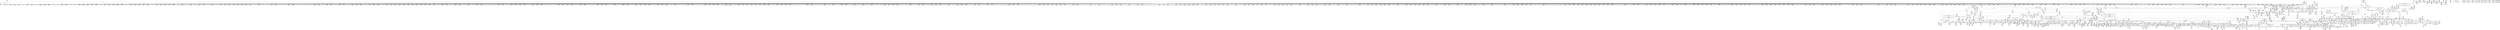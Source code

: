 digraph {
	CE0x3f714e0 [shape=record,shape=Mrecord,label="{CE0x3f714e0|task_sid:tmp16|security/selinux/hooks.c,208|*SummSink*}"]
	CE0x3eee160 [shape=record,shape=Mrecord,label="{CE0x3eee160|2472:_%struct.cred*,_2752:_%struct.signal_struct*,_:_CRE_480,488_|*MultipleSource*|Function::selinux_task_setrlimit&Arg::p::|security/selinux/hooks.c,3622}"]
	CE0x3efa170 [shape=record,shape=Mrecord,label="{CE0x3efa170|i32_89|*Constant*|*SummSink*}"]
	CE0x3f95870 [shape=record,shape=Mrecord,label="{CE0x3f95870|current_sid:tmp21|security/selinux/hooks.c,218|*SummSource*}"]
	CE0x3fa1be0 [shape=record,shape=Mrecord,label="{CE0x3fa1be0|task_sid:if.end}"]
	CE0x3fa3420 [shape=record,shape=Mrecord,label="{CE0x3fa3420|GLOBAL:current_task|Global_var:current_task|*SummSink*}"]
	CE0x3f571a0 [shape=record,shape=Mrecord,label="{CE0x3f571a0|current_sid:tmp20|security/selinux/hooks.c,218|*SummSink*}"]
	CE0x3f0cb30 [shape=record,shape=Mrecord,label="{CE0x3f0cb30|2472:_%struct.cred*,_2752:_%struct.signal_struct*,_:_CRE_2704,2712_|*MultipleSource*|Function::selinux_task_setrlimit&Arg::p::|security/selinux/hooks.c,3622}"]
	CE0x3f01990 [shape=record,shape=Mrecord,label="{CE0x3f01990|2472:_%struct.cred*,_2752:_%struct.signal_struct*,_:_CRE_32,40_|*MultipleSource*|Function::selinux_task_setrlimit&Arg::p::|security/selinux/hooks.c,3622}"]
	CE0x3f5c830 [shape=record,shape=Mrecord,label="{CE0x3f5c830|task_sid:task|Function::task_sid&Arg::task::|*SummSource*}"]
	CE0x3feac50 [shape=record,shape=Mrecord,label="{CE0x3feac50|i64*_getelementptr_inbounds_(_4_x_i64_,_4_x_i64_*___llvm_gcov_ctr130,_i64_0,_i64_0)|*Constant*|*SummSink*}"]
	CE0x4017470 [shape=record,shape=Mrecord,label="{CE0x4017470|rcu_lock_acquire:tmp|*SummSource*}"]
	CE0x3f81280 [shape=record,shape=Mrecord,label="{CE0x3f81280|current_sid:tmp4|security/selinux/hooks.c,218}"]
	CE0x3f58d70 [shape=record,shape=Mrecord,label="{CE0x3f58d70|GLOBAL:task_sid|*Constant*}"]
	CE0x3fc3a30 [shape=record,shape=Mrecord,label="{CE0x3fc3a30|rcu_read_lock:tmp10|include/linux/rcupdate.h,882|*SummSource*}"]
	CE0x3eed280 [shape=record,shape=Mrecord,label="{CE0x3eed280|i32_0|*Constant*|*SummSink*}"]
	CE0x3f940f0 [shape=record,shape=Mrecord,label="{CE0x3f940f0|rcu_read_lock:tmp12|include/linux/rcupdate.h,882}"]
	CE0x3f6f010 [shape=record,shape=Mrecord,label="{CE0x3f6f010|i8*_getelementptr_inbounds_(_45_x_i8_,_45_x_i8_*_.str12,_i32_0,_i32_0)|*Constant*|*SummSource*}"]
	CE0x3f7b6e0 [shape=record,shape=Mrecord,label="{CE0x3f7b6e0|current_sid:tmp15|security/selinux/hooks.c,218}"]
	CE0x3f56e10 [shape=record,shape=Mrecord,label="{CE0x3f56e10|current_sid:tmp19|security/selinux/hooks.c,218|*SummSink*}"]
	CE0x3f71570 [shape=record,shape=Mrecord,label="{CE0x3f71570|i64*_getelementptr_inbounds_(_13_x_i64_,_13_x_i64_*___llvm_gcov_ctr126,_i64_0,_i64_8)|*Constant*}"]
	CE0x3ff4600 [shape=record,shape=Mrecord,label="{CE0x3ff4600|rcu_lock_release:tmp3|*SummSource*}"]
	CE0x3fbe0f0 [shape=record,shape=Mrecord,label="{CE0x3fbe0f0|rcu_lock_acquire:bb|*SummSink*}"]
	CE0x3ef7a20 [shape=record,shape=Mrecord,label="{CE0x3ef7a20|2472:_%struct.cred*,_2752:_%struct.signal_struct*,_:_CRE_2020,2032_|*MultipleSource*|Function::selinux_task_setrlimit&Arg::p::|security/selinux/hooks.c,3622}"]
	CE0x3fe9ea0 [shape=record,shape=Mrecord,label="{CE0x3fe9ea0|cred_sid:tmp4|*LoadInst*|security/selinux/hooks.c,196|*SummSource*}"]
	CE0x3f3e7e0 [shape=record,shape=Mrecord,label="{CE0x3f3e7e0|2472:_%struct.cred*,_2752:_%struct.signal_struct*,_:_CRE_6168,6176_|*MultipleSource*|Function::selinux_task_setrlimit&Arg::p::|security/selinux/hooks.c,3622}"]
	CE0x3f68750 [shape=record,shape=Mrecord,label="{CE0x3f68750|selinux_task_setrlimit:tmp4|*LoadInst*|security/selinux/hooks.c,3628|*SummSink*}"]
	CE0x3ff5240 [shape=record,shape=Mrecord,label="{CE0x3ff5240|i64*_getelementptr_inbounds_(_11_x_i64_,_11_x_i64_*___llvm_gcov_ctr132,_i64_0,_i64_1)|*Constant*}"]
	CE0x3f942a0 [shape=record,shape=Mrecord,label="{CE0x3f942a0|rcu_read_lock:tmp12|include/linux/rcupdate.h,882|*SummSource*}"]
	CE0x3f6cca0 [shape=record,shape=Mrecord,label="{CE0x3f6cca0|avc_has_perm:tclass|Function::avc_has_perm&Arg::tclass::|*SummSink*}"]
	CE0x3fe98f0 [shape=record,shape=Mrecord,label="{CE0x3fe98f0|rcu_read_lock:tmp7|include/linux/rcupdate.h,882|*SummSink*}"]
	"CONST[source:2(external),value:2(dynamic)][purpose:{subject}][SrcIdx:6]"
	CE0x401e560 [shape=record,shape=Mrecord,label="{CE0x401e560|i64*_getelementptr_inbounds_(_4_x_i64_,_4_x_i64_*___llvm_gcov_ctr135,_i64_0,_i64_3)|*Constant*}"]
	CE0x3fdac70 [shape=record,shape=Mrecord,label="{CE0x3fdac70|rcu_read_unlock:tmp1}"]
	CE0x3f988d0 [shape=record,shape=Mrecord,label="{CE0x3f988d0|task_sid:do.body5|*SummSink*}"]
	CE0x3f5e3a0 [shape=record,shape=Mrecord,label="{CE0x3f5e3a0|rcu_lock_release:tmp6|*SummSource*}"]
	CE0x3f4fea0 [shape=record,shape=Mrecord,label="{CE0x3f4fea0|2472:_%struct.cred*,_2752:_%struct.signal_struct*,_:_CRE_10544,10548_|*MultipleSource*|Function::selinux_task_setrlimit&Arg::p::|security/selinux/hooks.c,3622}"]
	CE0x3ef55e0 [shape=record,shape=Mrecord,label="{CE0x3ef55e0|2472:_%struct.cred*,_2752:_%struct.signal_struct*,_:_CRE_1888,1896_|*MultipleSource*|Function::selinux_task_setrlimit&Arg::p::|security/selinux/hooks.c,3622}"]
	CE0x3f49960 [shape=record,shape=Mrecord,label="{CE0x3f49960|task_sid:tmp24|security/selinux/hooks.c,208|*SummSink*}"]
	CE0x3ef9a30 [shape=record,shape=Mrecord,label="{CE0x3ef9a30|get_current:tmp4|./arch/x86/include/asm/current.h,14|*SummSink*}"]
	CE0x3fefd90 [shape=record,shape=Mrecord,label="{CE0x3fefd90|__preempt_count_add:entry|*SummSink*}"]
	CE0x3f35070 [shape=record,shape=Mrecord,label="{CE0x3f35070|2472:_%struct.cred*,_2752:_%struct.signal_struct*,_:_CRE_2962,2963_}"]
	CE0x3fecf20 [shape=record,shape=Mrecord,label="{CE0x3fecf20|get_current:tmp|*SummSink*}"]
	CE0x3fa25f0 [shape=record,shape=Mrecord,label="{CE0x3fa25f0|cred_sid:tmp3}"]
	CE0x3f833d0 [shape=record,shape=Mrecord,label="{CE0x3f833d0|current_sid:tmp3}"]
	CE0x3f981f0 [shape=record,shape=Mrecord,label="{CE0x3f981f0|current_sid:tmp24|security/selinux/hooks.c,220}"]
	CE0x406e330 [shape=record,shape=Mrecord,label="{CE0x406e330|i64*_getelementptr_inbounds_(_4_x_i64_,_4_x_i64_*___llvm_gcov_ctr129,_i64_0,_i64_0)|*Constant*}"]
	CE0x3f7e660 [shape=record,shape=Mrecord,label="{CE0x3f7e660|i64_4|*Constant*|*SummSource*}"]
	CE0x3eed6a0 [shape=record,shape=Mrecord,label="{CE0x3eed6a0|selinux_task_setrlimit:tmp}"]
	CE0x3fa0490 [shape=record,shape=Mrecord,label="{CE0x3fa0490|i64*_getelementptr_inbounds_(_13_x_i64_,_13_x_i64_*___llvm_gcov_ctr126,_i64_0,_i64_9)|*Constant*|*SummSource*}"]
	CE0x3fe6270 [shape=record,shape=Mrecord,label="{CE0x3fe6270|i8*_getelementptr_inbounds_(_25_x_i8_,_25_x_i8_*_.str45,_i32_0,_i32_0)|*Constant*|*SummSink*}"]
	CE0x3fbd020 [shape=record,shape=Mrecord,label="{CE0x3fbd020|GLOBAL:__preempt_count|Global_var:__preempt_count}"]
	CE0x3fc2640 [shape=record,shape=Mrecord,label="{CE0x3fc2640|_ret_void,_!dbg_!27735|include/linux/rcupdate.h,938|*SummSource*}"]
	CE0x3f7f530 [shape=record,shape=Mrecord,label="{CE0x3f7f530|current_sid:tobool1|security/selinux/hooks.c,218|*SummSink*}"]
	CE0x3f343f0 [shape=record,shape=Mrecord,label="{CE0x3f343f0|2472:_%struct.cred*,_2752:_%struct.signal_struct*,_:_CRE_2954,2955_}"]
	CE0x3fe19b0 [shape=record,shape=Mrecord,label="{CE0x3fe19b0|rcu_read_unlock:do.end|*SummSource*}"]
	CE0x3fa3f00 [shape=record,shape=Mrecord,label="{CE0x3fa3f00|task_sid:tmp|*SummSource*}"]
	CE0x3fa65a0 [shape=record,shape=Mrecord,label="{CE0x3fa65a0|__rcu_read_lock:tmp5|include/linux/rcupdate.h,239|*SummSink*}"]
	CE0x3f80f00 [shape=record,shape=Mrecord,label="{CE0x3f80f00|i64_3|*Constant*|*SummSource*}"]
	CE0x3fa7c60 [shape=record,shape=Mrecord,label="{CE0x3fa7c60|GLOBAL:rcu_lock_map|Global_var:rcu_lock_map|*SummSource*}"]
	CE0x3f15ee0 [shape=record,shape=Mrecord,label="{CE0x3f15ee0|2472:_%struct.cred*,_2752:_%struct.signal_struct*,_:_CRE_2512,2520_|*MultipleSource*|Function::selinux_task_setrlimit&Arg::p::|security/selinux/hooks.c,3622}"]
	CE0x3f327d0 [shape=record,shape=Mrecord,label="{CE0x3f327d0|2472:_%struct.cred*,_2752:_%struct.signal_struct*,_:_CRE_2936,2937_}"]
	CE0x3f699f0 [shape=record,shape=Mrecord,label="{CE0x3f699f0|i64_0|*Constant*|*SummSink*}"]
	CE0x3f55460 [shape=record,shape=Mrecord,label="{CE0x3f55460|current_sid:tmp17|security/selinux/hooks.c,218|*SummSource*}"]
	CE0x3fd23c0 [shape=record,shape=Mrecord,label="{CE0x3fd23c0|__rcu_read_lock:tmp|*SummSink*}"]
	CE0x3f49d70 [shape=record,shape=Mrecord,label="{CE0x3f49d70|2472:_%struct.cred*,_2752:_%struct.signal_struct*,_:_CRE_6424,6432_|*MultipleSource*|Function::selinux_task_setrlimit&Arg::p::|security/selinux/hooks.c,3622}"]
	CE0x3f97520 [shape=record,shape=Mrecord,label="{CE0x3f97520|current_sid:sid|security/selinux/hooks.c,220|*SummSink*}"]
	CE0x3ef5370 [shape=record,shape=Mrecord,label="{CE0x3ef5370|2472:_%struct.cred*,_2752:_%struct.signal_struct*,_:_CRE_1880,1888_|*MultipleSource*|Function::selinux_task_setrlimit&Arg::p::|security/selinux/hooks.c,3622}"]
	CE0x3f59af0 [shape=record,shape=Mrecord,label="{CE0x3f59af0|_ret_i32_%tmp24,_!dbg_!27742|security/selinux/hooks.c,220|*SummSink*}"]
	CE0x40364b0 [shape=record,shape=Mrecord,label="{CE0x40364b0|i32_0|*Constant*}"]
	CE0x3efd8a0 [shape=record,shape=Mrecord,label="{CE0x3efd8a0|selinux_task_setrlimit:tmp13|security/selinux/hooks.c,3632|*SummSource*}"]
	CE0x3f7bb80 [shape=record,shape=Mrecord,label="{CE0x3f7bb80|current_sid:call|security/selinux/hooks.c,218}"]
	CE0x3f47830 [shape=record,shape=Mrecord,label="{CE0x3f47830|2472:_%struct.cred*,_2752:_%struct.signal_struct*,_:_CRE_6357,6358_}"]
	CE0x3fa7560 [shape=record,shape=Mrecord,label="{CE0x3fa7560|i32_0|*Constant*}"]
	CE0x3f4c690 [shape=record,shape=Mrecord,label="{CE0x3f4c690|2472:_%struct.cred*,_2752:_%struct.signal_struct*,_:_CRE_6536,6544_|*MultipleSource*|Function::selinux_task_setrlimit&Arg::p::|security/selinux/hooks.c,3622}"]
	CE0x3f06500 [shape=record,shape=Mrecord,label="{CE0x3f06500|2472:_%struct.cred*,_2752:_%struct.signal_struct*,_:_CRE_672,680_|*MultipleSource*|Function::selinux_task_setrlimit&Arg::p::|security/selinux/hooks.c,3622}"]
	CE0x3fa3130 [shape=record,shape=Mrecord,label="{CE0x3fa3130|task_sid:bb}"]
	CE0x3f7e140 [shape=record,shape=Mrecord,label="{CE0x3f7e140|get_current:tmp1|*SummSource*}"]
	CE0x3f5c070 [shape=record,shape=Mrecord,label="{CE0x3f5c070|GLOBAL:task_sid|*Constant*|*SummSource*}"]
	CE0x3fb7130 [shape=record,shape=Mrecord,label="{CE0x3fb7130|GLOBAL:lock_release|*Constant*|*SummSink*}"]
	CE0x3f4d0a0 [shape=record,shape=Mrecord,label="{CE0x3f4d0a0|2472:_%struct.cred*,_2752:_%struct.signal_struct*,_:_CRE_6568,6576_|*MultipleSource*|Function::selinux_task_setrlimit&Arg::p::|security/selinux/hooks.c,3622}"]
	CE0x3f0ed00 [shape=record,shape=Mrecord,label="{CE0x3f0ed00|2472:_%struct.cred*,_2752:_%struct.signal_struct*,_:_CRE_2808,2816_|*MultipleSource*|Function::selinux_task_setrlimit&Arg::p::|security/selinux/hooks.c,3622}"]
	CE0x3f52d60 [shape=record,shape=Mrecord,label="{CE0x3f52d60|_call_void_lockdep_rcu_suspicious(i8*_getelementptr_inbounds_(_25_x_i8_,_25_x_i8_*_.str3,_i32_0,_i32_0),_i32_208,_i8*_getelementptr_inbounds_(_41_x_i8_,_41_x_i8_*_.str44,_i32_0,_i32_0))_#10,_!dbg_!27732|security/selinux/hooks.c,208|*SummSink*}"]
	CE0x3f40a00 [shape=record,shape=Mrecord,label="{CE0x3f40a00|2472:_%struct.cred*,_2752:_%struct.signal_struct*,_:_CRE_6280,6284_|*MultipleSource*|Function::selinux_task_setrlimit&Arg::p::|security/selinux/hooks.c,3622}"]
	CE0x3f961e0 [shape=record,shape=Mrecord,label="{CE0x3f961e0|current_sid:security|security/selinux/hooks.c,218|*SummSource*}"]
	CE0x3f7b260 [shape=record,shape=Mrecord,label="{CE0x3f7b260|i64*_getelementptr_inbounds_(_11_x_i64_,_11_x_i64_*___llvm_gcov_ctr125,_i64_0,_i64_8)|*Constant*}"]
	CE0x3fa53b0 [shape=record,shape=Mrecord,label="{CE0x3fa53b0|rcu_read_unlock:tobool1|include/linux/rcupdate.h,933|*SummSource*}"]
	CE0x3ee36c0 [shape=record,shape=Mrecord,label="{CE0x3ee36c0|i64*_getelementptr_inbounds_(_2_x_i64_,_2_x_i64_*___llvm_gcov_ctr136,_i64_0,_i64_1)|*Constant*|*SummSink*}"]
	CE0x3fb1460 [shape=record,shape=Mrecord,label="{CE0x3fb1460|rcu_lock_acquire:entry|*SummSource*}"]
	CE0x3f45c10 [shape=record,shape=Mrecord,label="{CE0x3f45c10|2472:_%struct.cred*,_2752:_%struct.signal_struct*,_:_CRE_6339,6340_}"]
	CE0x3f85590 [shape=record,shape=Mrecord,label="{CE0x3f85590|i64*_getelementptr_inbounds_(_11_x_i64_,_11_x_i64_*___llvm_gcov_ctr125,_i64_0,_i64_1)|*Constant*|*SummSink*}"]
	CE0x3ef7540 [shape=record,shape=Mrecord,label="{CE0x3ef7540|2472:_%struct.cred*,_2752:_%struct.signal_struct*,_:_CRE_1984,2016_|*MultipleSource*|Function::selinux_task_setrlimit&Arg::p::|security/selinux/hooks.c,3622}"]
	CE0x4018a10 [shape=record,shape=Mrecord,label="{CE0x4018a10|__rcu_read_unlock:bb|*SummSource*}"]
	CE0x3ff29a0 [shape=record,shape=Mrecord,label="{CE0x3ff29a0|i64*_getelementptr_inbounds_(_11_x_i64_,_11_x_i64_*___llvm_gcov_ctr132,_i64_0,_i64_8)|*Constant*}"]
	CE0x3efbe30 [shape=record,shape=Mrecord,label="{CE0x3efbe30|2472:_%struct.cred*,_2752:_%struct.signal_struct*,_:_CRE_344,352_|*MultipleSource*|Function::selinux_task_setrlimit&Arg::p::|security/selinux/hooks.c,3622}"]
	CE0x3f99820 [shape=record,shape=Mrecord,label="{CE0x3f99820|_call_void_mcount()_#3|*SummSource*}"]
	CE0x3ff0090 [shape=record,shape=Mrecord,label="{CE0x3ff0090|_call_void_mcount()_#3|*SummSink*}"]
	CE0x3fb1180 [shape=record,shape=Mrecord,label="{CE0x3fb1180|rcu_read_lock:tmp8|include/linux/rcupdate.h,882|*SummSink*}"]
	CE0x3f66b00 [shape=record,shape=Mrecord,label="{CE0x3f66b00|_ret_i32_%call2,_!dbg_!27718|security/selinux/hooks.c,1544|*SummSink*}"]
	CE0x3feaf90 [shape=record,shape=Mrecord,label="{CE0x3feaf90|rcu_read_unlock:tmp17|include/linux/rcupdate.h,933|*SummSink*}"]
	CE0x3feb220 [shape=record,shape=Mrecord,label="{CE0x3feb220|rcu_read_unlock:tmp18|include/linux/rcupdate.h,933}"]
	CE0x4058500 [shape=record,shape=Mrecord,label="{CE0x4058500|__preempt_count_sub:tmp6|./arch/x86/include/asm/preempt.h,78|*SummSource*}"]
	CE0x3f58ea0 [shape=record,shape=Mrecord,label="{CE0x3f58ea0|current_has_perm:call1|security/selinux/hooks.c,1543}"]
	CE0x3f47060 [shape=record,shape=Mrecord,label="{CE0x3f47060|2472:_%struct.cred*,_2752:_%struct.signal_struct*,_:_CRE_6352,6353_}"]
	CE0x3f0fb50 [shape=record,shape=Mrecord,label="{CE0x3f0fb50|2472:_%struct.cred*,_2752:_%struct.signal_struct*,_:_CRE_2856,2864_|*MultipleSource*|Function::selinux_task_setrlimit&Arg::p::|security/selinux/hooks.c,3622}"]
	CE0x3f77ae0 [shape=record,shape=Mrecord,label="{CE0x3f77ae0|GLOBAL:__llvm_gcov_ctr125|Global_var:__llvm_gcov_ctr125}"]
	CE0x3fa66c0 [shape=record,shape=Mrecord,label="{CE0x3fa66c0|task_sid:tmp12|security/selinux/hooks.c,208}"]
	CE0x4031650 [shape=record,shape=Mrecord,label="{CE0x4031650|i32_2|*Constant*|*SummSource*}"]
	CE0x3f79580 [shape=record,shape=Mrecord,label="{CE0x3f79580|task_sid:tmp3}"]
	CE0x3fea800 [shape=record,shape=Mrecord,label="{CE0x3fea800|_call_void___preempt_count_sub(i32_1)_#10,_!dbg_!27715|include/linux/rcupdate.h,244|*SummSink*}"]
	CE0x3f6d8d0 [shape=record,shape=Mrecord,label="{CE0x3f6d8d0|avc_has_perm:auditdata|Function::avc_has_perm&Arg::auditdata::}"]
	CE0x3fc29c0 [shape=record,shape=Mrecord,label="{CE0x3fc29c0|i64*_getelementptr_inbounds_(_2_x_i64_,_2_x_i64_*___llvm_gcov_ctr98,_i64_0,_i64_0)|*Constant*}"]
	CE0x3fde8e0 [shape=record,shape=Mrecord,label="{CE0x3fde8e0|rcu_read_lock:tmp11|include/linux/rcupdate.h,882|*SummSource*}"]
	CE0x3f30bb0 [shape=record,shape=Mrecord,label="{CE0x3f30bb0|2472:_%struct.cred*,_2752:_%struct.signal_struct*,_:_CRE_2918,2919_}"]
	CE0x3f7a530 [shape=record,shape=Mrecord,label="{CE0x3f7a530|current_sid:tmp15|security/selinux/hooks.c,218|*SummSink*}"]
	CE0x3f5c970 [shape=record,shape=Mrecord,label="{CE0x3f5c970|_ret_i32_%call7,_!dbg_!27749|security/selinux/hooks.c,210}"]
	CE0x3f051a0 [shape=record,shape=Mrecord,label="{CE0x3f051a0|2472:_%struct.cred*,_2752:_%struct.signal_struct*,_:_CRE_152,160_|*MultipleSource*|Function::selinux_task_setrlimit&Arg::p::|security/selinux/hooks.c,3622}"]
	CE0x3f39e70 [shape=record,shape=Mrecord,label="{CE0x3f39e70|2472:_%struct.cred*,_2752:_%struct.signal_struct*,_:_CRE_3140,3144_|*MultipleSource*|Function::selinux_task_setrlimit&Arg::p::|security/selinux/hooks.c,3622}"]
	CE0x3eebb90 [shape=record,shape=Mrecord,label="{CE0x3eebb90|2472:_%struct.cred*,_2752:_%struct.signal_struct*,_:_CRE_424,428_|*MultipleSource*|Function::selinux_task_setrlimit&Arg::p::|security/selinux/hooks.c,3622}"]
	CE0x3fd88d0 [shape=record,shape=Mrecord,label="{CE0x3fd88d0|_call_void_mcount()_#3}"]
	CE0x3fb6460 [shape=record,shape=Mrecord,label="{CE0x3fb6460|rcu_lock_release:tmp5|include/linux/rcupdate.h,423|*SummSink*}"]
	CE0x3f87ac0 [shape=record,shape=Mrecord,label="{CE0x3f87ac0|GLOBAL:rcu_lock_acquire|*Constant*|*SummSink*}"]
	CE0x3fce4c0 [shape=record,shape=Mrecord,label="{CE0x3fce4c0|rcu_read_lock:tmp3|*SummSink*}"]
	CE0x3fddd90 [shape=record,shape=Mrecord,label="{CE0x3fddd90|__rcu_read_lock:tmp1|*SummSink*}"]
	CE0x40574d0 [shape=record,shape=Mrecord,label="{CE0x40574d0|i64*_getelementptr_inbounds_(_4_x_i64_,_4_x_i64_*___llvm_gcov_ctr135,_i64_0,_i64_3)|*Constant*|*SummSink*}"]
	CE0x402bdb0 [shape=record,shape=Mrecord,label="{CE0x402bdb0|__rcu_read_unlock:tmp|*SummSource*}"]
	CE0x3f12e20 [shape=record,shape=Mrecord,label="{CE0x3f12e20|2472:_%struct.cred*,_2752:_%struct.signal_struct*,_:_CRE_2312,2320_|*MultipleSource*|Function::selinux_task_setrlimit&Arg::p::|security/selinux/hooks.c,3622}"]
	CE0x3fb38f0 [shape=record,shape=Mrecord,label="{CE0x3fb38f0|GLOBAL:rcu_lock_release|*Constant*|*SummSource*}"]
	CE0x3fe7e00 [shape=record,shape=Mrecord,label="{CE0x3fe7e00|rcu_read_lock:tmp17|include/linux/rcupdate.h,882|*SummSource*}"]
	CE0x3fd6fc0 [shape=record,shape=Mrecord,label="{CE0x3fd6fc0|rcu_read_unlock:tmp19|include/linux/rcupdate.h,933}"]
	CE0x3f706b0 [shape=record,shape=Mrecord,label="{CE0x3f706b0|GLOBAL:current_sid.__warned|Global_var:current_sid.__warned|*SummSource*}"]
	CE0x3f665d0 [shape=record,shape=Mrecord,label="{CE0x3f665d0|current_has_perm:perms|Function::current_has_perm&Arg::perms::|*SummSink*}"]
	CE0x3ff3280 [shape=record,shape=Mrecord,label="{CE0x3ff3280|__preempt_count_sub:val|Function::__preempt_count_sub&Arg::val::|*SummSink*}"]
	CE0x3eefbc0 [shape=record,shape=Mrecord,label="{CE0x3eefbc0|2472:_%struct.cred*,_2752:_%struct.signal_struct*,_:_CRE_248,256_|*MultipleSource*|Function::selinux_task_setrlimit&Arg::p::|security/selinux/hooks.c,3622}"]
	CE0x3fd83b0 [shape=record,shape=Mrecord,label="{CE0x3fd83b0|_call_void_asm_sideeffect_,_memory_,_dirflag_,_fpsr_,_flags_()_#3,_!dbg_!27714,_!srcloc_!27715|include/linux/rcupdate.h,239|*SummSink*}"]
	CE0x4016ff0 [shape=record,shape=Mrecord,label="{CE0x4016ff0|i64_1|*Constant*}"]
	CE0x401cd70 [shape=record,shape=Mrecord,label="{CE0x401cd70|_call_void_asm_sideeffect_,_memory_,_dirflag_,_fpsr_,_flags_()_#3,_!dbg_!27711,_!srcloc_!27714|include/linux/rcupdate.h,244|*SummSource*}"]
	CE0x3f6d410 [shape=record,shape=Mrecord,label="{CE0x3f6d410|%struct.common_audit_data*_null|*Constant*|*SummSink*}"]
	CE0x3f77570 [shape=record,shape=Mrecord,label="{CE0x3f77570|task_sid:tmp15|security/selinux/hooks.c,208}"]
	CE0x3ef9af0 [shape=record,shape=Mrecord,label="{CE0x3ef9af0|GLOBAL:current_task|Global_var:current_task}"]
	CE0x3fa4150 [shape=record,shape=Mrecord,label="{CE0x3fa4150|task_sid:tmp|*SummSink*}"]
	CE0x3f9ec00 [shape=record,shape=Mrecord,label="{CE0x3f9ec00|rcu_read_lock:call3|include/linux/rcupdate.h,882|*SummSource*}"]
	CE0x3fdbc30 [shape=record,shape=Mrecord,label="{CE0x3fdbc30|rcu_read_unlock:tmp1|*SummSource*}"]
	CE0x3f16150 [shape=record,shape=Mrecord,label="{CE0x3f16150|2472:_%struct.cred*,_2752:_%struct.signal_struct*,_:_CRE_2521,2522_}"]
	CE0x3fb0240 [shape=record,shape=Mrecord,label="{CE0x3fb0240|rcu_read_unlock:tmp12|include/linux/rcupdate.h,933|*SummSource*}"]
	CE0x3f537b0 [shape=record,shape=Mrecord,label="{CE0x3f537b0|selinux_task_setrlimit:tmp14|security/selinux/hooks.c,3632|*SummSink*}"]
	CE0x3eecc00 [shape=record,shape=Mrecord,label="{CE0x3eecc00|2472:_%struct.cred*,_2752:_%struct.signal_struct*,_:_CRE_112,116_|*MultipleSource*|Function::selinux_task_setrlimit&Arg::p::|security/selinux/hooks.c,3622}"]
	CE0x3ff6ad0 [shape=record,shape=Mrecord,label="{CE0x3ff6ad0|rcu_read_unlock:tmp|*SummSource*}"]
	CE0x3f90890 [shape=record,shape=Mrecord,label="{CE0x3f90890|task_sid:tmp26|security/selinux/hooks.c,208|*SummSource*}"]
	CE0x3f99370 [shape=record,shape=Mrecord,label="{CE0x3f99370|i64*_getelementptr_inbounds_(_13_x_i64_,_13_x_i64_*___llvm_gcov_ctr126,_i64_0,_i64_10)|*Constant*|*SummSource*}"]
	CE0x3f67a30 [shape=record,shape=Mrecord,label="{CE0x3f67a30|selinux_task_setrlimit:tmp11|security/selinux/hooks.c,3631|*SummSink*}"]
	CE0x3f70b30 [shape=record,shape=Mrecord,label="{CE0x3f70b30|__rcu_read_lock:entry|*SummSource*}"]
	CE0x401c700 [shape=record,shape=Mrecord,label="{CE0x401c700|__rcu_read_unlock:tmp6|include/linux/rcupdate.h,245}"]
	CE0x3edfe00 [shape=record,shape=Mrecord,label="{CE0x3edfe00|2472:_%struct.cred*,_2752:_%struct.signal_struct*,_:_CRE_703,704_}"]
	CE0x406b450 [shape=record,shape=Mrecord,label="{CE0x406b450|__preempt_count_sub:do.body|*SummSource*}"]
	CE0x3f869a0 [shape=record,shape=Mrecord,label="{CE0x3f869a0|%struct.task_struct*_(%struct.task_struct**)*_asm_movq_%gs:$_1:P_,$0_,_r,im,_dirflag_,_fpsr_,_flags_|*SummSource*}"]
	CE0x3f458f0 [shape=record,shape=Mrecord,label="{CE0x3f458f0|2472:_%struct.cred*,_2752:_%struct.signal_struct*,_:_CRE_6337,6338_}"]
	CE0x3f3c090 [shape=record,shape=Mrecord,label="{CE0x3f3c090|2472:_%struct.cred*,_2752:_%struct.signal_struct*,_:_CRE_5912,5920_|*MultipleSource*|Function::selinux_task_setrlimit&Arg::p::|security/selinux/hooks.c,3622}"]
	CE0x3ef17a0 [shape=record,shape=Mrecord,label="{CE0x3ef17a0|current_has_perm:tmp2}"]
	CE0x3ef88c0 [shape=record,shape=Mrecord,label="{CE0x3ef88c0|2472:_%struct.cred*,_2752:_%struct.signal_struct*,_:_CRE_2052,2056_|*MultipleSource*|Function::selinux_task_setrlimit&Arg::p::|security/selinux/hooks.c,3622}"]
	CE0x3f0ab30 [shape=record,shape=Mrecord,label="{CE0x3f0ab30|2472:_%struct.cred*,_2752:_%struct.signal_struct*,_:_CRE_2596,2598_|*MultipleSource*|Function::selinux_task_setrlimit&Arg::p::|security/selinux/hooks.c,3622}"]
	CE0x3f77330 [shape=record,shape=Mrecord,label="{CE0x3f77330|i64_7|*Constant*|*SummSource*}"]
	CE0x3ee2070 [shape=record,shape=Mrecord,label="{CE0x3ee2070|current_has_perm:tmp|*SummSink*}"]
	CE0x3fce610 [shape=record,shape=Mrecord,label="{CE0x3fce610|_call_void_mcount()_#3}"]
	CE0x3f6eb00 [shape=record,shape=Mrecord,label="{CE0x3f6eb00|_call_void_rcu_lock_acquire(%struct.lockdep_map*_rcu_lock_map)_#10,_!dbg_!27711|include/linux/rcupdate.h,881}"]
	CE0x3f5e690 [shape=record,shape=Mrecord,label="{CE0x3f5e690|rcu_lock_release:tmp7}"]
	CE0x40180b0 [shape=record,shape=Mrecord,label="{CE0x40180b0|_call_void_asm_addl_$1,_%gs:$0_,_*m,ri,*m,_dirflag_,_fpsr_,_flags_(i32*___preempt_count,_i32_%val,_i32*___preempt_count)_#3,_!dbg_!27714,_!srcloc_!27717|./arch/x86/include/asm/preempt.h,72|*SummSource*}"]
	CE0x3f141a0 [shape=record,shape=Mrecord,label="{CE0x3f141a0|2472:_%struct.cred*,_2752:_%struct.signal_struct*,_:_CRE_2376,2384_|*MultipleSource*|Function::selinux_task_setrlimit&Arg::p::|security/selinux/hooks.c,3622}"]
	CE0x40322c0 [shape=record,shape=Mrecord,label="{CE0x40322c0|i64*_getelementptr_inbounds_(_4_x_i64_,_4_x_i64_*___llvm_gcov_ctr134,_i64_0,_i64_2)|*Constant*|*SummSink*}"]
	CE0x3fdfae0 [shape=record,shape=Mrecord,label="{CE0x3fdfae0|rcu_read_lock:tmp21|include/linux/rcupdate.h,884|*SummSource*}"]
	CE0x3fc62a0 [shape=record,shape=Mrecord,label="{CE0x3fc62a0|__preempt_count_add:do.end}"]
	CE0x3f99f40 [shape=record,shape=Mrecord,label="{CE0x3f99f40|cred_sid:tmp1|*SummSource*}"]
	CE0x3f4ae80 [shape=record,shape=Mrecord,label="{CE0x3f4ae80|2472:_%struct.cred*,_2752:_%struct.signal_struct*,_:_CRE_6474,6476_|*MultipleSource*|Function::selinux_task_setrlimit&Arg::p::|security/selinux/hooks.c,3622}"]
	CE0x3f0dba0 [shape=record,shape=Mrecord,label="{CE0x3f0dba0|2472:_%struct.cred*,_2752:_%struct.signal_struct*,_:_CRE_2752,2760_|*MultipleSource*|Function::selinux_task_setrlimit&Arg::p::|security/selinux/hooks.c,3622}"]
	CE0x3f447c0 [shape=record,shape=Mrecord,label="{CE0x3f447c0|2472:_%struct.cred*,_2752:_%struct.signal_struct*,_:_CRE_6326,6327_}"]
	CE0x3ef0530 [shape=record,shape=Mrecord,label="{CE0x3ef0530|_call_void_asm_addl_$1,_%gs:$0_,_*m,ri,*m,_dirflag_,_fpsr_,_flags_(i32*___preempt_count,_i32_%sub,_i32*___preempt_count)_#3,_!dbg_!27717,_!srcloc_!27718|./arch/x86/include/asm/preempt.h,77|*SummSource*}"]
	CE0x3fa1140 [shape=record,shape=Mrecord,label="{CE0x3fa1140|task_sid:tmp20|security/selinux/hooks.c,208|*SummSink*}"]
	CE0x4058310 [shape=record,shape=Mrecord,label="{CE0x4058310|__preempt_count_sub:tmp|*SummSink*}"]
	CE0x3f348a0 [shape=record,shape=Mrecord,label="{CE0x3f348a0|2472:_%struct.cred*,_2752:_%struct.signal_struct*,_:_CRE_2957,2958_}"]
	CE0x402e270 [shape=record,shape=Mrecord,label="{CE0x402e270|i64*_getelementptr_inbounds_(_4_x_i64_,_4_x_i64_*___llvm_gcov_ctr128,_i64_0,_i64_2)|*Constant*|*SummSink*}"]
	CE0x3fa5830 [shape=record,shape=Mrecord,label="{CE0x3fa5830|task_sid:land.lhs.true2}"]
	CE0x3fd04b0 [shape=record,shape=Mrecord,label="{CE0x3fd04b0|0:_i8,_:_GCMR_rcu_read_unlock.__warned_internal_global_i8_0,_section_.data.unlikely_,_align_1:_elem_0:default:}"]
	CE0x3f0ea90 [shape=record,shape=Mrecord,label="{CE0x3f0ea90|2472:_%struct.cred*,_2752:_%struct.signal_struct*,_:_CRE_2800,2808_|*MultipleSource*|Function::selinux_task_setrlimit&Arg::p::|security/selinux/hooks.c,3622}"]
	CE0x3f3c570 [shape=record,shape=Mrecord,label="{CE0x3f3c570|2472:_%struct.cred*,_2752:_%struct.signal_struct*,_:_CRE_5928,5936_|*MultipleSource*|Function::selinux_task_setrlimit&Arg::p::|security/selinux/hooks.c,3622}"]
	CE0x3f0ffd0 [shape=record,shape=Mrecord,label="{CE0x3f0ffd0|2472:_%struct.cred*,_2752:_%struct.signal_struct*,_:_CRE_2096,2104_|*MultipleSource*|Function::selinux_task_setrlimit&Arg::p::|security/selinux/hooks.c,3622}"]
	CE0x3f852d0 [shape=record,shape=Mrecord,label="{CE0x3f852d0|i64*_getelementptr_inbounds_(_13_x_i64_,_13_x_i64_*___llvm_gcov_ctr126,_i64_0,_i64_0)|*Constant*|*SummSink*}"]
	CE0x3f14680 [shape=record,shape=Mrecord,label="{CE0x3f14680|2472:_%struct.cred*,_2752:_%struct.signal_struct*,_:_CRE_2392,2400_|*MultipleSource*|Function::selinux_task_setrlimit&Arg::p::|security/selinux/hooks.c,3622}"]
	CE0x3f3b6d0 [shape=record,shape=Mrecord,label="{CE0x3f3b6d0|2472:_%struct.cred*,_2752:_%struct.signal_struct*,_:_CRE_5880,5888_|*MultipleSource*|Function::selinux_task_setrlimit&Arg::p::|security/selinux/hooks.c,3622}"]
	CE0x3f99d90 [shape=record,shape=Mrecord,label="{CE0x3f99d90|task_sid:tmp3|*SummSource*}"]
	CE0x3f11d10 [shape=record,shape=Mrecord,label="{CE0x3f11d10|2472:_%struct.cred*,_2752:_%struct.signal_struct*,_:_CRE_2256,2264_|*MultipleSource*|Function::selinux_task_setrlimit&Arg::p::|security/selinux/hooks.c,3622}"]
	CE0x3f13090 [shape=record,shape=Mrecord,label="{CE0x3f13090|2472:_%struct.cred*,_2752:_%struct.signal_struct*,_:_CRE_2320,2328_|*MultipleSource*|Function::selinux_task_setrlimit&Arg::p::|security/selinux/hooks.c,3622}"]
	CE0x3f7c000 [shape=record,shape=Mrecord,label="{CE0x3f7c000|i32_77|*Constant*|*SummSource*}"]
	CE0x3fb0a30 [shape=record,shape=Mrecord,label="{CE0x3fb0a30|rcu_read_lock:land.lhs.true|*SummSink*}"]
	CE0x3fee470 [shape=record,shape=Mrecord,label="{CE0x3fee470|__rcu_read_lock:tmp7|include/linux/rcupdate.h,240|*SummSource*}"]
	CE0x3f6c890 [shape=record,shape=Mrecord,label="{CE0x3f6c890|i16_2|*Constant*|*SummSink*}"]
	CE0x3f39720 [shape=record,shape=Mrecord,label="{CE0x3f39720|2472:_%struct.cred*,_2752:_%struct.signal_struct*,_:_CRE_3120,3128_|*MultipleSource*|Function::selinux_task_setrlimit&Arg::p::|security/selinux/hooks.c,3622}"]
	CE0x3f08360 [shape=record,shape=Mrecord,label="{CE0x3f08360|2472:_%struct.cred*,_2752:_%struct.signal_struct*,_:_CRE_2527,2528_}"]
	CE0x3f64750 [shape=record,shape=Mrecord,label="{CE0x3f64750|selinux_task_setrlimit:idx.ext|security/selinux/hooks.c,3622|*SummSource*}"]
	CE0x3fd0f90 [shape=record,shape=Mrecord,label="{CE0x3fd0f90|rcu_lock_release:tmp2}"]
	CE0x3fa68d0 [shape=record,shape=Mrecord,label="{CE0x3fa68d0|task_sid:tmp13|security/selinux/hooks.c,208}"]
	"CONST[source:1(input),value:2(dynamic)][purpose:{object}][SrcIdx:4]"
	CE0x3fee5e0 [shape=record,shape=Mrecord,label="{CE0x3fee5e0|__rcu_read_lock:tmp7|include/linux/rcupdate.h,240|*SummSink*}"]
	CE0x3f44f90 [shape=record,shape=Mrecord,label="{CE0x3f44f90|2472:_%struct.cred*,_2752:_%struct.signal_struct*,_:_CRE_6331,6332_}"]
	CE0x3f86410 [shape=record,shape=Mrecord,label="{CE0x3f86410|i1_true|*Constant*|*SummSource*}"]
	CE0x401a260 [shape=record,shape=Mrecord,label="{CE0x401a260|rcu_lock_acquire:tmp6|*SummSink*}"]
	CE0x3eec8d0 [shape=record,shape=Mrecord,label="{CE0x3eec8d0|i64*_getelementptr_inbounds_(_2_x_i64_,_2_x_i64_*___llvm_gcov_ctr98,_i64_0,_i64_1)|*Constant*|*SummSink*}"]
	CE0x3f69570 [shape=record,shape=Mrecord,label="{CE0x3f69570|GLOBAL:__llvm_gcov_ctr286|Global_var:__llvm_gcov_ctr286}"]
	CE0x3f9acb0 [shape=record,shape=Mrecord,label="{CE0x3f9acb0|i64*_getelementptr_inbounds_(_11_x_i64_,_11_x_i64_*___llvm_gcov_ctr127,_i64_0,_i64_0)|*Constant*|*SummSink*}"]
	CE0x3f80010 [shape=record,shape=Mrecord,label="{CE0x3f80010|current_sid:tobool|security/selinux/hooks.c,218|*SummSource*}"]
	CE0x40563d0 [shape=record,shape=Mrecord,label="{CE0x40563d0|__preempt_count_add:tmp1}"]
	CE0x3fbbfa0 [shape=record,shape=Mrecord,label="{CE0x3fbbfa0|GLOBAL:lock_acquire|*Constant*|*SummSource*}"]
	CE0x3f79510 [shape=record,shape=Mrecord,label="{CE0x3f79510|task_sid:tmp2|*SummSink*}"]
	CE0x3f0f8e0 [shape=record,shape=Mrecord,label="{CE0x3f0f8e0|2472:_%struct.cred*,_2752:_%struct.signal_struct*,_:_CRE_2848,2856_|*MultipleSource*|Function::selinux_task_setrlimit&Arg::p::|security/selinux/hooks.c,3622}"]
	CE0x5acb150 [shape=record,shape=Mrecord,label="{CE0x5acb150|2472:_%struct.cred*,_2752:_%struct.signal_struct*,_:_CRE_72,76_|*MultipleSource*|Function::selinux_task_setrlimit&Arg::p::|security/selinux/hooks.c,3622}"]
	CE0x402ec10 [shape=record,shape=Mrecord,label="{CE0x402ec10|i32_0|*Constant*}"]
	CE0x3f65c90 [shape=record,shape=Mrecord,label="{CE0x3f65c90|selinux_task_setrlimit:tmp8|security/selinux/hooks.c,3628}"]
	CE0x3f49a60 [shape=record,shape=Mrecord,label="{CE0x3f49a60|task_sid:tmp26|security/selinux/hooks.c,208}"]
	CE0x3ef9280 [shape=record,shape=Mrecord,label="{CE0x3ef9280|2472:_%struct.cred*,_2752:_%struct.signal_struct*,_:_CRE_2076,2080_|*MultipleSource*|Function::selinux_task_setrlimit&Arg::p::|security/selinux/hooks.c,3622}"]
	CE0x3fe0a10 [shape=record,shape=Mrecord,label="{CE0x3fe0a10|cred_sid:bb}"]
	CE0x3f16520 [shape=record,shape=Mrecord,label="{CE0x3f16520|selinux_task_setrlimit:if.then|*SummSink*}"]
	CE0x3ff57f0 [shape=record,shape=Mrecord,label="{CE0x3ff57f0|rcu_read_unlock:land.lhs.true|*SummSource*}"]
	CE0x3f53b90 [shape=record,shape=Mrecord,label="{CE0x3f53b90|_ret_i32_%retval.0,_!dbg_!27728|security/selinux/hooks.c,3632|*SummSource*}"]
	CE0x3f99550 [shape=record,shape=Mrecord,label="{CE0x3f99550|task_sid:tmp22|security/selinux/hooks.c,208|*SummSink*}"]
	CE0x3f163c0 [shape=record,shape=Mrecord,label="{CE0x3f163c0|2472:_%struct.cred*,_2752:_%struct.signal_struct*,_:_CRE_2522,2523_}"]
	CE0x3fc07f0 [shape=record,shape=Mrecord,label="{CE0x3fc07f0|i64*_getelementptr_inbounds_(_4_x_i64_,_4_x_i64_*___llvm_gcov_ctr135,_i64_0,_i64_1)|*Constant*}"]
	CE0x3fd0130 [shape=record,shape=Mrecord,label="{CE0x3fd0130|rcu_lock_acquire:__here}"]
	CE0x3f4ede0 [shape=record,shape=Mrecord,label="{CE0x3f4ede0|2472:_%struct.cred*,_2752:_%struct.signal_struct*,_:_CRE_6660,6664_|*MultipleSource*|Function::selinux_task_setrlimit&Arg::p::|security/selinux/hooks.c,3622}"]
	CE0x3f810a0 [shape=record,shape=Mrecord,label="{CE0x3f810a0|i64_3|*Constant*|*SummSink*}"]
	CE0x3f59780 [shape=record,shape=Mrecord,label="{CE0x3f59780|current_sid:entry|*SummSink*}"]
	CE0x3f7a820 [shape=record,shape=Mrecord,label="{CE0x3f7a820|current_sid:tmp16|security/selinux/hooks.c,218}"]
	CE0x3ee2100 [shape=record,shape=Mrecord,label="{CE0x3ee2100|i64_1|*Constant*}"]
	CE0x3f3aaa0 [shape=record,shape=Mrecord,label="{CE0x3f3aaa0|2472:_%struct.cred*,_2752:_%struct.signal_struct*,_:_CRE_3164,3168_|*MultipleSource*|Function::selinux_task_setrlimit&Arg::p::|security/selinux/hooks.c,3622}"]
	CE0x3f40040 [shape=record,shape=Mrecord,label="{CE0x3f40040|2472:_%struct.cred*,_2752:_%struct.signal_struct*,_:_CRE_6240,6248_|*MultipleSource*|Function::selinux_task_setrlimit&Arg::p::|security/selinux/hooks.c,3622}"]
	CE0x3febdd0 [shape=record,shape=Mrecord,label="{CE0x3febdd0|rcu_read_lock:tmp14|include/linux/rcupdate.h,882|*SummSource*}"]
	CE0x3f66730 [shape=record,shape=Mrecord,label="{CE0x3f66730|_ret_i32_%call2,_!dbg_!27718|security/selinux/hooks.c,1544}"]
	CE0x40326a0 [shape=record,shape=Mrecord,label="{CE0x40326a0|void_(i32*,_i32,_i32*)*_asm_addl_$1,_%gs:$0_,_*m,ri,*m,_dirflag_,_fpsr_,_flags_|*SummSink*}"]
	CE0x3fd7500 [shape=record,shape=Mrecord,label="{CE0x3fd7500|rcu_read_unlock:tmp20|include/linux/rcupdate.h,933|*SummSource*}"]
	CE0x3fd1c10 [shape=record,shape=Mrecord,label="{CE0x3fd1c10|rcu_lock_acquire:indirectgoto}"]
	CE0x3fb6d90 [shape=record,shape=Mrecord,label="{CE0x3fb6d90|GLOBAL:lock_release|*Constant*}"]
	CE0x3fa7430 [shape=record,shape=Mrecord,label="{CE0x3fa7430|rcu_read_lock:call|include/linux/rcupdate.h,882|*SummSink*}"]
	CE0x3f3f680 [shape=record,shape=Mrecord,label="{CE0x3f3f680|2472:_%struct.cred*,_2752:_%struct.signal_struct*,_:_CRE_6208,6216_|*MultipleSource*|Function::selinux_task_setrlimit&Arg::p::|security/selinux/hooks.c,3622}"]
	CE0x3ee3b90 [shape=record,shape=Mrecord,label="{CE0x3ee3b90|task_sid:tmp1|*SummSink*}"]
	CE0x405c240 [shape=record,shape=Mrecord,label="{CE0x405c240|__preempt_count_add:do.body|*SummSource*}"]
	CE0x3ef32b0 [shape=record,shape=Mrecord,label="{CE0x3ef32b0|task_sid:if.then|*SummSink*}"]
	CE0x3f88570 [shape=record,shape=Mrecord,label="{CE0x3f88570|current_sid:tmp19|security/selinux/hooks.c,218|*SummSource*}"]
	CE0x3f3b460 [shape=record,shape=Mrecord,label="{CE0x3f3b460|2472:_%struct.cred*,_2752:_%struct.signal_struct*,_:_CRE_5872,5880_|*MultipleSource*|Function::selinux_task_setrlimit&Arg::p::|security/selinux/hooks.c,3622}"]
	CE0x3fd2450 [shape=record,shape=Mrecord,label="{CE0x3fd2450|i64_1|*Constant*}"]
	CE0x3f080d0 [shape=record,shape=Mrecord,label="{CE0x3f080d0|2472:_%struct.cred*,_2752:_%struct.signal_struct*,_:_CRE_2525,2526_}"]
	CE0x3f99950 [shape=record,shape=Mrecord,label="{CE0x3f99950|i32_22|*Constant*}"]
	CE0x3ff5960 [shape=record,shape=Mrecord,label="{CE0x3ff5960|rcu_read_unlock:if.end}"]
	CE0x3faf2a0 [shape=record,shape=Mrecord,label="{CE0x3faf2a0|cred_sid:tmp5|security/selinux/hooks.c,196|*SummSink*}"]
	CE0x3fda8b0 [shape=record,shape=Mrecord,label="{CE0x3fda8b0|i8*_getelementptr_inbounds_(_44_x_i8_,_44_x_i8_*_.str47,_i32_0,_i32_0)|*Constant*}"]
	CE0x3f64be0 [shape=record,shape=Mrecord,label="{CE0x3f64be0|selinux_task_setrlimit:add.ptr|security/selinux/hooks.c,3622|*SummSink*}"]
	CE0x4019f40 [shape=record,shape=Mrecord,label="{CE0x4019f40|rcu_lock_acquire:tmp6}"]
	CE0x3fb3b60 [shape=record,shape=Mrecord,label="{CE0x3fb3b60|rcu_lock_release:entry|*SummSink*}"]
	CE0x3f594d0 [shape=record,shape=Mrecord,label="{CE0x3f594d0|GLOBAL:current_sid|*Constant*|*SummSink*}"]
	CE0x3f780c0 [shape=record,shape=Mrecord,label="{CE0x3f780c0|GLOBAL:rcu_read_lock|*Constant*|*SummSink*}"]
	CE0x401e2f0 [shape=record,shape=Mrecord,label="{CE0x401e2f0|__rcu_read_unlock:tmp4|include/linux/rcupdate.h,244|*SummSource*}"]
	CE0x3fd1370 [shape=record,shape=Mrecord,label="{CE0x3fd1370|__rcu_read_lock:tmp1}"]
	CE0x3f903c0 [shape=record,shape=Mrecord,label="{CE0x3f903c0|i64*_getelementptr_inbounds_(_13_x_i64_,_13_x_i64_*___llvm_gcov_ctr126,_i64_0,_i64_12)|*Constant*}"]
	CE0x3f98470 [shape=record,shape=Mrecord,label="{CE0x3f98470|current_sid:tmp24|security/selinux/hooks.c,220|*SummSink*}"]
	CE0x3f81e20 [shape=record,shape=Mrecord,label="{CE0x3f81e20|task_sid:tmp14|security/selinux/hooks.c,208|*SummSink*}"]
	CE0x3f898e0 [shape=record,shape=Mrecord,label="{CE0x3f898e0|cred_sid:entry}"]
	CE0x3fd9d90 [shape=record,shape=Mrecord,label="{CE0x3fd9d90|rcu_read_unlock:tmp3}"]
	CE0x3f31380 [shape=record,shape=Mrecord,label="{CE0x3f31380|2472:_%struct.cred*,_2752:_%struct.signal_struct*,_:_CRE_2923,2924_}"]
	CE0x3f6b830 [shape=record,shape=Mrecord,label="{CE0x3f6b830|current_has_perm:tsk|Function::current_has_perm&Arg::tsk::|*SummSink*}"]
	CE0x3fa3780 [shape=record,shape=Mrecord,label="{CE0x3fa3780|task_sid:tmp13|security/selinux/hooks.c,208|*SummSource*}"]
	CE0x3fd6ac0 [shape=record,shape=Mrecord,label="{CE0x3fd6ac0|i64*_getelementptr_inbounds_(_11_x_i64_,_11_x_i64_*___llvm_gcov_ctr132,_i64_0,_i64_9)|*Constant*|*SummSink*}"]
	CE0x4057ef0 [shape=record,shape=Mrecord,label="{CE0x4057ef0|i64*_getelementptr_inbounds_(_4_x_i64_,_4_x_i64_*___llvm_gcov_ctr135,_i64_0,_i64_2)|*Constant*|*SummSource*}"]
	CE0x3f3a0e0 [shape=record,shape=Mrecord,label="{CE0x3f3a0e0|2472:_%struct.cred*,_2752:_%struct.signal_struct*,_:_CRE_3144,3148_|*MultipleSource*|Function::selinux_task_setrlimit&Arg::p::|security/selinux/hooks.c,3622}"]
	CE0x3f0f6c0 [shape=record,shape=Mrecord,label="{CE0x3f0f6c0|2472:_%struct.cred*,_2752:_%struct.signal_struct*,_:_CRE_2840,2848_|*MultipleSource*|Function::selinux_task_setrlimit&Arg::p::|security/selinux/hooks.c,3622}"]
	CE0x3fb3e30 [shape=record,shape=Mrecord,label="{CE0x3fb3e30|rcu_lock_release:map|Function::rcu_lock_release&Arg::map::|*SummSource*}"]
	CE0x3ef5100 [shape=record,shape=Mrecord,label="{CE0x3ef5100|2472:_%struct.cred*,_2752:_%struct.signal_struct*,_:_CRE_1872,1880_|*MultipleSource*|Function::selinux_task_setrlimit&Arg::p::|security/selinux/hooks.c,3622}"]
	CE0x3f6b770 [shape=record,shape=Mrecord,label="{CE0x3f6b770|current_has_perm:tsk|Function::current_has_perm&Arg::tsk::|*SummSource*}"]
	CE0x3efb880 [shape=record,shape=Mrecord,label="{CE0x3efb880|8:_i64,_:_CRE_8,16_|*MultipleSource*|security/selinux/hooks.c,3628|Function::selinux_task_setrlimit&Arg::new_rlim::}"]
	CE0x3fbc550 [shape=record,shape=Mrecord,label="{CE0x3fbc550|GLOBAL:__preempt_count_sub|*Constant*}"]
	CE0x4056000 [shape=record,shape=Mrecord,label="{CE0x4056000|i64*_getelementptr_inbounds_(_4_x_i64_,_4_x_i64_*___llvm_gcov_ctr134,_i64_0,_i64_0)|*Constant*}"]
	CE0x3fe7160 [shape=record,shape=Mrecord,label="{CE0x3fe7160|i8*_getelementptr_inbounds_(_42_x_i8_,_42_x_i8_*_.str46,_i32_0,_i32_0)|*Constant*|*SummSink*}"]
	CE0x4048610 [shape=record,shape=Mrecord,label="{CE0x4048610|__preempt_count_add:tmp7|./arch/x86/include/asm/preempt.h,73}"]
	CE0x3fec7e0 [shape=record,shape=Mrecord,label="{CE0x3fec7e0|rcu_read_lock:tmp16|include/linux/rcupdate.h,882|*SummSource*}"]
	CE0x3fb4e70 [shape=record,shape=Mrecord,label="{CE0x3fb4e70|__rcu_read_unlock:entry|*SummSource*}"]
	CE0x3f30d40 [shape=record,shape=Mrecord,label="{CE0x3f30d40|2472:_%struct.cred*,_2752:_%struct.signal_struct*,_:_CRE_2919,2920_}"]
	CE0x3fdac00 [shape=record,shape=Mrecord,label="{CE0x3fdac00|rcu_read_unlock:tmp|*SummSink*}"]
	CE0x3f46a20 [shape=record,shape=Mrecord,label="{CE0x3f46a20|2472:_%struct.cred*,_2752:_%struct.signal_struct*,_:_CRE_6348,6349_}"]
	CE0x3fa6fe0 [shape=record,shape=Mrecord,label="{CE0x3fa6fe0|task_sid:tmp17|security/selinux/hooks.c,208}"]
	CE0x3f41f20 [shape=record,shape=Mrecord,label="{CE0x3f41f20|2472:_%struct.cred*,_2752:_%struct.signal_struct*,_:_CRE_6300,6301_}"]
	CE0x3efee10 [shape=record,shape=Mrecord,label="{CE0x3efee10|current_has_perm:tmp}"]
	CE0x3ee4b20 [shape=record,shape=Mrecord,label="{CE0x3ee4b20|2472:_%struct.cred*,_2752:_%struct.signal_struct*,_:_CRE_208,216_|*MultipleSource*|Function::selinux_task_setrlimit&Arg::p::|security/selinux/hooks.c,3622}"]
	CE0x3f43cd0 [shape=record,shape=Mrecord,label="{CE0x3f43cd0|2472:_%struct.cred*,_2752:_%struct.signal_struct*,_:_CRE_6319,6320_}"]
	CE0x3fb4ca0 [shape=record,shape=Mrecord,label="{CE0x3fb4ca0|GLOBAL:__rcu_read_unlock|*Constant*|*SummSource*}"]
	CE0x3f6e1c0 [shape=record,shape=Mrecord,label="{CE0x3f6e1c0|current_sid:do.end|*SummSink*}"]
	CE0x3f861b0 [shape=record,shape=Mrecord,label="{CE0x3f861b0|_call_void_lockdep_rcu_suspicious(i8*_getelementptr_inbounds_(_25_x_i8_,_25_x_i8_*_.str3,_i32_0,_i32_0),_i32_208,_i8*_getelementptr_inbounds_(_41_x_i8_,_41_x_i8_*_.str44,_i32_0,_i32_0))_#10,_!dbg_!27732|security/selinux/hooks.c,208|*SummSource*}"]
	CE0x3f9cea0 [shape=record,shape=Mrecord,label="{CE0x3f9cea0|task_sid:tmp20|security/selinux/hooks.c,208}"]
	CE0x3f6c5c0 [shape=record,shape=Mrecord,label="{CE0x3f6c5c0|i16_2|*Constant*}"]
	CE0x3faf1e0 [shape=record,shape=Mrecord,label="{CE0x3faf1e0|cred_sid:tmp5|security/selinux/hooks.c,196|*SummSource*}"]
	CE0x3efdd20 [shape=record,shape=Mrecord,label="{CE0x3efdd20|2472:_%struct.cred*,_2752:_%struct.signal_struct*,_:_CRE_96,104_|*MultipleSource*|Function::selinux_task_setrlimit&Arg::p::|security/selinux/hooks.c,3622}"]
	CE0x3f098b0 [shape=record,shape=Mrecord,label="{CE0x3f098b0|2472:_%struct.cred*,_2752:_%struct.signal_struct*,_:_CRE_6360,6368_|*MultipleSource*|Function::selinux_task_setrlimit&Arg::p::|security/selinux/hooks.c,3622}"]
	CE0x3fa1a10 [shape=record,shape=Mrecord,label="{CE0x3fa1a10|task_sid:if.end|*SummSource*}"]
	CE0x3ef13f0 [shape=record,shape=Mrecord,label="{CE0x3ef13f0|GLOBAL:lockdep_rcu_suspicious|*Constant*|*SummSource*}"]
	CE0x3fdf250 [shape=record,shape=Mrecord,label="{CE0x3fdf250|rcu_read_lock:tmp20|include/linux/rcupdate.h,882|*SummSource*}"]
	CE0x5129660 [shape=record,shape=Mrecord,label="{CE0x5129660|selinux_task_setrlimit:tmp|*SummSource*}"]
	CE0x3ff35a0 [shape=record,shape=Mrecord,label="{CE0x3ff35a0|rcu_lock_acquire:tmp3|*SummSink*}"]
	CE0x3f595b0 [shape=record,shape=Mrecord,label="{CE0x3f595b0|current_sid:entry}"]
	CE0x3f03980 [shape=record,shape=Mrecord,label="{CE0x3f03980|2472:_%struct.cred*,_2752:_%struct.signal_struct*,_:_CRE_392,400_|*MultipleSource*|Function::selinux_task_setrlimit&Arg::p::|security/selinux/hooks.c,3622}"]
	CE0x4033b20 [shape=record,shape=Mrecord,label="{CE0x4033b20|__preempt_count_sub:do.end|*SummSink*}"]
	CE0x3f31b50 [shape=record,shape=Mrecord,label="{CE0x3f31b50|2472:_%struct.cred*,_2752:_%struct.signal_struct*,_:_CRE_2928,2929_}"]
	CE0x3fa1480 [shape=record,shape=Mrecord,label="{CE0x3fa1480|task_sid:tmp21|security/selinux/hooks.c,208|*SummSource*}"]
	CE0x3ef9bf0 [shape=record,shape=Mrecord,label="{CE0x3ef9bf0|GLOBAL:current_task|Global_var:current_task|*SummSource*}"]
	CE0x3f35840 [shape=record,shape=Mrecord,label="{CE0x3f35840|2472:_%struct.cred*,_2752:_%struct.signal_struct*,_:_CRE_2967,2968_}"]
	CE0x3f15570 [shape=record,shape=Mrecord,label="{CE0x3f15570|2472:_%struct.cred*,_2752:_%struct.signal_struct*,_:_CRE_2480,2488_|*MultipleSource*|Function::selinux_task_setrlimit&Arg::p::|security/selinux/hooks.c,3622}"]
	CE0x3ef5ac0 [shape=record,shape=Mrecord,label="{CE0x3ef5ac0|2472:_%struct.cred*,_2752:_%struct.signal_struct*,_:_CRE_1904,1912_|*MultipleSource*|Function::selinux_task_setrlimit&Arg::p::|security/selinux/hooks.c,3622}"]
	CE0x3f72f20 [shape=record,shape=Mrecord,label="{CE0x3f72f20|__rcu_read_lock:tmp}"]
	CE0x3f02370 [shape=record,shape=Mrecord,label="{CE0x3f02370|2472:_%struct.cred*,_2752:_%struct.signal_struct*,_:_CRE_600,608_|*MultipleSource*|Function::selinux_task_setrlimit&Arg::p::|security/selinux/hooks.c,3622}"]
	CE0x3f9adc0 [shape=record,shape=Mrecord,label="{CE0x3f9adc0|COLLAPSED:_GCMRE___llvm_gcov_ctr127_internal_global_11_x_i64_zeroinitializer:_elem_0:default:}"]
	CE0x3fa8370 [shape=record,shape=Mrecord,label="{CE0x3fa8370|rcu_read_lock:land.lhs.true2|*SummSource*}"]
	CE0x3f49880 [shape=record,shape=Mrecord,label="{CE0x3f49880|i64*_getelementptr_inbounds_(_13_x_i64_,_13_x_i64_*___llvm_gcov_ctr126,_i64_0,_i64_11)|*Constant*|*SummSink*}"]
	CE0x3f82160 [shape=record,shape=Mrecord,label="{CE0x3f82160|current_sid:bb|*SummSource*}"]
	CE0x3f923f0 [shape=record,shape=Mrecord,label="{CE0x3f923f0|rcu_read_lock:tmp2}"]
	CE0x3ee0e90 [shape=record,shape=Mrecord,label="{CE0x3ee0e90|2472:_%struct.cred*,_2752:_%struct.signal_struct*,_:_CRE_760,768_|*MultipleSource*|Function::selinux_task_setrlimit&Arg::p::|security/selinux/hooks.c,3622}"]
	CE0x3fe33e0 [shape=record,shape=Mrecord,label="{CE0x3fe33e0|__rcu_read_lock:tmp6|include/linux/rcupdate.h,240|*SummSink*}"]
	CE0x3f113a0 [shape=record,shape=Mrecord,label="{CE0x3f113a0|2472:_%struct.cred*,_2752:_%struct.signal_struct*,_:_CRE_2160,2168_|*MultipleSource*|Function::selinux_task_setrlimit&Arg::p::|security/selinux/hooks.c,3622}"]
	CE0x3f831c0 [shape=record,shape=Mrecord,label="{CE0x3f831c0|_call_void_mcount()_#3|*SummSink*}"]
	CE0x3ff4070 [shape=record,shape=Mrecord,label="{CE0x3ff4070|_ret_void,_!dbg_!27719|./arch/x86/include/asm/preempt.h,73|*SummSink*}"]
	CE0x401dd60 [shape=record,shape=Mrecord,label="{CE0x401dd60|i64*_getelementptr_inbounds_(_4_x_i64_,_4_x_i64_*___llvm_gcov_ctr133,_i64_0,_i64_2)|*Constant*}"]
	CE0x3f8ff60 [shape=record,shape=Mrecord,label="{CE0x3f8ff60|task_sid:tmp25|security/selinux/hooks.c,208|*SummSink*}"]
	CE0x3f0c390 [shape=record,shape=Mrecord,label="{CE0x3f0c390|2472:_%struct.cred*,_2752:_%struct.signal_struct*,_:_CRE_2688,2692_|*MultipleSource*|Function::selinux_task_setrlimit&Arg::p::|security/selinux/hooks.c,3622}"]
	CE0x3f13300 [shape=record,shape=Mrecord,label="{CE0x3f13300|2472:_%struct.cred*,_2752:_%struct.signal_struct*,_:_CRE_2328,2336_|*MultipleSource*|Function::selinux_task_setrlimit&Arg::p::|security/selinux/hooks.c,3622}"]
	CE0x3f44ae0 [shape=record,shape=Mrecord,label="{CE0x3f44ae0|2472:_%struct.cred*,_2752:_%struct.signal_struct*,_:_CRE_6328,6329_}"]
	CE0x3efe480 [shape=record,shape=Mrecord,label="{CE0x3efe480|2472:_%struct.cred*,_2752:_%struct.signal_struct*,_:_CRE_56,64_|*MultipleSource*|Function::selinux_task_setrlimit&Arg::p::|security/selinux/hooks.c,3622}"]
	CE0x3f7dd30 [shape=record,shape=Mrecord,label="{CE0x3f7dd30|current_sid:if.then}"]
	CE0x3f81480 [shape=record,shape=Mrecord,label="{CE0x3f81480|cred_sid:security|security/selinux/hooks.c,196|*SummSink*}"]
	CE0x3f5c5b0 [shape=record,shape=Mrecord,label="{CE0x3f5c5b0|task_sid:task|Function::task_sid&Arg::task::}"]
	CE0x4031c30 [shape=record,shape=Mrecord,label="{CE0x4031c30|__rcu_read_lock:tmp4|include/linux/rcupdate.h,239}"]
	CE0x3eec410 [shape=record,shape=Mrecord,label="{CE0x3eec410|2472:_%struct.cred*,_2752:_%struct.signal_struct*,_:_CRE_312,320_|*MultipleSource*|Function::selinux_task_setrlimit&Arg::p::|security/selinux/hooks.c,3622}"]
	CE0x3fdda60 [shape=record,shape=Mrecord,label="{CE0x3fdda60|__rcu_read_unlock:tmp2}"]
	CE0x3f66dd0 [shape=record,shape=Mrecord,label="{CE0x3f66dd0|i64*_getelementptr_inbounds_(_6_x_i64_,_6_x_i64_*___llvm_gcov_ctr286,_i64_0,_i64_4)|*Constant*}"]
	CE0x3fc40b0 [shape=record,shape=Mrecord,label="{CE0x3fc40b0|task_sid:tobool|security/selinux/hooks.c,208|*SummSink*}"]
	CE0x3f77160 [shape=record,shape=Mrecord,label="{CE0x3f77160|current_sid:tmp6|security/selinux/hooks.c,218|*SummSink*}"]
	CE0x3fc5a70 [shape=record,shape=Mrecord,label="{CE0x3fc5a70|0:_i8,_:_GCMR_task_sid.__warned_internal_global_i8_0,_section_.data.unlikely_,_align_1:_elem_0:default:}"]
	CE0x3f5ea20 [shape=record,shape=Mrecord,label="{CE0x3f5ea20|i8*_undef|*Constant*}"]
	CE0x3f394b0 [shape=record,shape=Mrecord,label="{CE0x3f394b0|2472:_%struct.cred*,_2752:_%struct.signal_struct*,_:_CRE_3116,3120_|*MultipleSource*|Function::selinux_task_setrlimit&Arg::p::|security/selinux/hooks.c,3622}"]
	CE0x3f36ba0 [shape=record,shape=Mrecord,label="{CE0x3f36ba0|2472:_%struct.cred*,_2752:_%struct.signal_struct*,_:_CRE_2984,2988_|*MultipleSource*|Function::selinux_task_setrlimit&Arg::p::|security/selinux/hooks.c,3622}"]
	CE0x3f5a130 [shape=record,shape=Mrecord,label="{CE0x3f5a130|current_has_perm:call2|security/selinux/hooks.c,1544|*SummSource*}"]
	CE0x3f99080 [shape=record,shape=Mrecord,label="{CE0x3f99080|task_sid:tmp23|security/selinux/hooks.c,208}"]
	CE0x3f86a80 [shape=record,shape=Mrecord,label="{CE0x3f86a80|%struct.task_struct*_(%struct.task_struct**)*_asm_movq_%gs:$_1:P_,$0_,_r,im,_dirflag_,_fpsr_,_flags_|*SummSink*}"]
	CE0x3fe4dc0 [shape=record,shape=Mrecord,label="{CE0x3fe4dc0|_call_void___preempt_count_add(i32_1)_#10,_!dbg_!27711|include/linux/rcupdate.h,239|*SummSink*}"]
	CE0x3fe1330 [shape=record,shape=Mrecord,label="{CE0x3fe1330|cred_sid:sid|security/selinux/hooks.c,197|*SummSource*}"]
	CE0x3efff60 [shape=record,shape=Mrecord,label="{CE0x3efff60|2472:_%struct.cred*,_2752:_%struct.signal_struct*,_:_CRE_288,296_|*MultipleSource*|Function::selinux_task_setrlimit&Arg::p::|security/selinux/hooks.c,3622}"]
	CE0x3fc4b00 [shape=record,shape=Mrecord,label="{CE0x3fc4b00|task_sid:tmp7|security/selinux/hooks.c,208|*SummSource*}"]
	CE0x3f83b70 [shape=record,shape=Mrecord,label="{CE0x3f83b70|current_sid:tmp9|security/selinux/hooks.c,218|*SummSource*}"]
	CE0x3fb0fa0 [shape=record,shape=Mrecord,label="{CE0x3fb0fa0|rcu_read_lock:tobool1|include/linux/rcupdate.h,882}"]
	CE0x3feeb70 [shape=record,shape=Mrecord,label="{CE0x3feeb70|rcu_lock_release:tmp}"]
	CE0x3f110e0 [shape=record,shape=Mrecord,label="{CE0x3f110e0|2472:_%struct.cred*,_2752:_%struct.signal_struct*,_:_CRE_2152,2160_|*MultipleSource*|Function::selinux_task_setrlimit&Arg::p::|security/selinux/hooks.c,3622}"]
	CE0x3f802d0 [shape=record,shape=Mrecord,label="{CE0x3f802d0|rcu_read_lock:entry}"]
	CE0x4035690 [shape=record,shape=Mrecord,label="{CE0x4035690|__preempt_count_sub:tmp2}"]
	CE0x3ff0020 [shape=record,shape=Mrecord,label="{CE0x3ff0020|_call_void_mcount()_#3|*SummSource*}"]
	CE0x3f95e10 [shape=record,shape=Mrecord,label="{CE0x3f95e10|i32_22|*Constant*|*SummSink*}"]
	CE0x3f5bb80 [shape=record,shape=Mrecord,label="{CE0x3f5bb80|i64*_getelementptr_inbounds_(_2_x_i64_,_2_x_i64_*___llvm_gcov_ctr98,_i64_0,_i64_1)|*Constant*}"]
	CE0x3f09170 [shape=record,shape=Mrecord,label="{CE0x3f09170|2472:_%struct.cred*,_2752:_%struct.signal_struct*,_:_CRE_2904,2905_}"]
	CE0x3fa5ff0 [shape=record,shape=Mrecord,label="{CE0x3fa5ff0|i64*_getelementptr_inbounds_(_13_x_i64_,_13_x_i64_*___llvm_gcov_ctr126,_i64_0,_i64_8)|*Constant*|*SummSource*}"]
	CE0x3f41a70 [shape=record,shape=Mrecord,label="{CE0x3f41a70|2472:_%struct.cred*,_2752:_%struct.signal_struct*,_:_CRE_6297,6298_}"]
	CE0x3f89400 [shape=record,shape=Mrecord,label="{CE0x3f89400|task_sid:call7|security/selinux/hooks.c,208|*SummSink*}"]
	CE0x3f46570 [shape=record,shape=Mrecord,label="{CE0x3f46570|2472:_%struct.cred*,_2752:_%struct.signal_struct*,_:_CRE_6345,6346_}"]
	CE0x3f5a5d0 [shape=record,shape=Mrecord,label="{CE0x3f5a5d0|avc_has_perm:entry|*SummSource*}"]
	CE0x3f01190 [shape=record,shape=Mrecord,label="{CE0x3f01190|2472:_%struct.cred*,_2752:_%struct.signal_struct*,_:_CRE_280,288_|*MultipleSource*|Function::selinux_task_setrlimit&Arg::p::|security/selinux/hooks.c,3622}"]
	CE0x3f77c10 [shape=record,shape=Mrecord,label="{CE0x3f77c10|GLOBAL:__llvm_gcov_ctr125|Global_var:__llvm_gcov_ctr125|*SummSource*}"]
	CE0x3fd2f20 [shape=record,shape=Mrecord,label="{CE0x3fd2f20|rcu_lock_acquire:tmp1}"]
	CE0x3f865f0 [shape=record,shape=Mrecord,label="{CE0x3f865f0|i1_true|*Constant*|*SummSink*}"]
	CE0x3f59a50 [shape=record,shape=Mrecord,label="{CE0x3f59a50|_ret_i32_%tmp24,_!dbg_!27742|security/selinux/hooks.c,220|*SummSource*}"]
	CE0x3f732e0 [shape=record,shape=Mrecord,label="{CE0x3f732e0|current_sid:tmp5|security/selinux/hooks.c,218|*SummSink*}"]
	CE0x3f41d90 [shape=record,shape=Mrecord,label="{CE0x3f41d90|2472:_%struct.cred*,_2752:_%struct.signal_struct*,_:_CRE_6299,6300_}"]
	CE0x3faf540 [shape=record,shape=Mrecord,label="{CE0x3faf540|rcu_read_unlock:tmp11|include/linux/rcupdate.h,933|*SummSink*}"]
	CE0x401ea60 [shape=record,shape=Mrecord,label="{CE0x401ea60|i64*_getelementptr_inbounds_(_4_x_i64_,_4_x_i64_*___llvm_gcov_ctr133,_i64_0,_i64_1)|*Constant*|*SummSource*}"]
	CE0x3f78300 [shape=record,shape=Mrecord,label="{CE0x3f78300|current_sid:tmp7|security/selinux/hooks.c,218}"]
	CE0x3f11fd0 [shape=record,shape=Mrecord,label="{CE0x3f11fd0|2472:_%struct.cred*,_2752:_%struct.signal_struct*,_:_CRE_2264,2272_|*MultipleSource*|Function::selinux_task_setrlimit&Arg::p::|security/selinux/hooks.c,3622}"]
	CE0x3f367e0 [shape=record,shape=Mrecord,label="{CE0x3f367e0|2472:_%struct.cred*,_2752:_%struct.signal_struct*,_:_CRE_2976,2980_|*MultipleSource*|Function::selinux_task_setrlimit&Arg::p::|security/selinux/hooks.c,3622}"]
	CE0x3f4bf40 [shape=record,shape=Mrecord,label="{CE0x3f4bf40|2472:_%struct.cred*,_2752:_%struct.signal_struct*,_:_CRE_6512,6520_|*MultipleSource*|Function::selinux_task_setrlimit&Arg::p::|security/selinux/hooks.c,3622}"]
	CE0x3f36010 [shape=record,shape=Mrecord,label="{CE0x3f36010|2472:_%struct.cred*,_2752:_%struct.signal_struct*,_:_CRE_2972,2973_}"]
	CE0x405b270 [shape=record,shape=Mrecord,label="{CE0x405b270|__preempt_count_add:tmp3}"]
	CE0x3f973c0 [shape=record,shape=Mrecord,label="{CE0x3f973c0|current_sid:sid|security/selinux/hooks.c,220}"]
	CE0x3f30a20 [shape=record,shape=Mrecord,label="{CE0x3f30a20|2472:_%struct.cred*,_2752:_%struct.signal_struct*,_:_CRE_2917,2918_}"]
	CE0x3f2ff30 [shape=record,shape=Mrecord,label="{CE0x3f2ff30|2472:_%struct.cred*,_2752:_%struct.signal_struct*,_:_CRE_2910,2911_}"]
	CE0x3fb2390 [shape=record,shape=Mrecord,label="{CE0x3fb2390|rcu_read_unlock:tmp21|include/linux/rcupdate.h,935|*SummSink*}"]
	CE0x3f65ec0 [shape=record,shape=Mrecord,label="{CE0x3f65ec0|selinux_task_setrlimit:tmp8|security/selinux/hooks.c,3628|*SummSource*}"]
	CE0x3fe7740 [shape=record,shape=Mrecord,label="{CE0x3fe7740|i64*_getelementptr_inbounds_(_11_x_i64_,_11_x_i64_*___llvm_gcov_ctr127,_i64_0,_i64_9)|*Constant*|*SummSink*}"]
	CE0x3f58ff0 [shape=record,shape=Mrecord,label="{CE0x3f58ff0|current_has_perm:call|security/selinux/hooks.c,1542|*SummSource*}"]
	CE0x406b790 [shape=record,shape=Mrecord,label="{CE0x406b790|__preempt_count_sub:do.end}"]
	CE0x3eec7d0 [shape=record,shape=Mrecord,label="{CE0x3eec7d0|selinux_task_setrlimit:return|*SummSink*}"]
	CE0x3ef1460 [shape=record,shape=Mrecord,label="{CE0x3ef1460|GLOBAL:lockdep_rcu_suspicious|*Constant*|*SummSink*}"]
	CE0x3f87fc0 [shape=record,shape=Mrecord,label="{CE0x3f87fc0|current_sid:tmp18|security/selinux/hooks.c,218|*SummSink*}"]
	CE0x3fb2bc0 [shape=record,shape=Mrecord,label="{CE0x3fb2bc0|rcu_read_unlock:tmp22|include/linux/rcupdate.h,935|*SummSink*}"]
	CE0x3f12240 [shape=record,shape=Mrecord,label="{CE0x3f12240|2472:_%struct.cred*,_2752:_%struct.signal_struct*,_:_CRE_2272,2280_|*MultipleSource*|Function::selinux_task_setrlimit&Arg::p::|security/selinux/hooks.c,3622}"]
	CE0x3efa1e0 [shape=record,shape=Mrecord,label="{CE0x3efa1e0|i32_89|*Constant*|*SummSource*}"]
	CE0x3f7d7e0 [shape=record,shape=Mrecord,label="{CE0x3f7d7e0|i8_1|*Constant*|*SummSource*}"]
	CE0x3f9fae0 [shape=record,shape=Mrecord,label="{CE0x3f9fae0|rcu_read_lock:tmp7|include/linux/rcupdate.h,882}"]
	CE0x3f109e0 [shape=record,shape=Mrecord,label="{CE0x3f109e0|2472:_%struct.cred*,_2752:_%struct.signal_struct*,_:_CRE_2128,2136_|*MultipleSource*|Function::selinux_task_setrlimit&Arg::p::|security/selinux/hooks.c,3622}"]
	CE0x3fe4750 [shape=record,shape=Mrecord,label="{CE0x3fe4750|rcu_read_lock:tmp7|include/linux/rcupdate.h,882|*SummSource*}"]
	CE0x3f36d80 [shape=record,shape=Mrecord,label="{CE0x3f36d80|2472:_%struct.cred*,_2752:_%struct.signal_struct*,_:_CRE_2992,3000_|*MultipleSource*|Function::selinux_task_setrlimit&Arg::p::|security/selinux/hooks.c,3622}"]
	CE0x3fcfb40 [shape=record,shape=Mrecord,label="{CE0x3fcfb40|rcu_read_unlock:tmp6|include/linux/rcupdate.h,933}"]
	CE0x3f15a00 [shape=record,shape=Mrecord,label="{CE0x3f15a00|2472:_%struct.cred*,_2752:_%struct.signal_struct*,_:_CRE_2504,2508_|*MultipleSource*|Function::selinux_task_setrlimit&Arg::p::|security/selinux/hooks.c,3622}"]
	CE0x3f4d7a0 [shape=record,shape=Mrecord,label="{CE0x3f4d7a0|2472:_%struct.cred*,_2752:_%struct.signal_struct*,_:_CRE_6600,6608_|*MultipleSource*|Function::selinux_task_setrlimit&Arg::p::|security/selinux/hooks.c,3622}"]
	CE0x3fd0670 [shape=record,shape=Mrecord,label="{CE0x3fd0670|rcu_read_unlock:tmp8|include/linux/rcupdate.h,933|*SummSource*}"]
	CE0x3fdfe50 [shape=record,shape=Mrecord,label="{CE0x3fdfe50|rcu_read_lock:tmp21|include/linux/rcupdate.h,884|*SummSink*}"]
	CE0x3faf410 [shape=record,shape=Mrecord,label="{CE0x3faf410|rcu_read_unlock:tmp11|include/linux/rcupdate.h,933|*SummSource*}"]
	CE0x3fbcea0 [shape=record,shape=Mrecord,label="{CE0x3fbcea0|i64*_getelementptr_inbounds_(_4_x_i64_,_4_x_i64_*___llvm_gcov_ctr133,_i64_0,_i64_0)|*Constant*|*SummSource*}"]
	CE0x3fcf3c0 [shape=record,shape=Mrecord,label="{CE0x3fcf3c0|rcu_read_unlock:tmp6|include/linux/rcupdate.h,933|*SummSink*}"]
	CE0x3f8ecf0 [shape=record,shape=Mrecord,label="{CE0x3f8ecf0|rcu_lock_acquire:tmp7}"]
	CE0x3f55730 [shape=record,shape=Mrecord,label="{CE0x3f55730|current_has_perm:tmp1|*SummSource*}"]
	CE0x3f82c50 [shape=record,shape=Mrecord,label="{CE0x3f82c50|current_sid:tmp10|security/selinux/hooks.c,218}"]
	CE0x4060d10 [shape=record,shape=Mrecord,label="{CE0x4060d10|__preempt_count_sub:tmp5|./arch/x86/include/asm/preempt.h,77}"]
	CE0x3f73170 [shape=record,shape=Mrecord,label="{CE0x3f73170|current_sid:tmp6|security/selinux/hooks.c,218}"]
	CE0x3f6db30 [shape=record,shape=Mrecord,label="{CE0x3f6db30|_ret_i32_%retval.0,_!dbg_!27728|security/selinux/avc.c,775|*SummSource*}"]
	CE0x3f33450 [shape=record,shape=Mrecord,label="{CE0x3f33450|2472:_%struct.cred*,_2752:_%struct.signal_struct*,_:_CRE_2944,2945_}"]
	CE0x3f5a460 [shape=record,shape=Mrecord,label="{CE0x3f5a460|avc_has_perm:entry}"]
	CE0x3f688c0 [shape=record,shape=Mrecord,label="{CE0x3f688c0|selinux_task_setrlimit:cmp|security/selinux/hooks.c,3628|*SummSource*}"]
	CE0x3fd8710 [shape=record,shape=Mrecord,label="{CE0x3fd8710|rcu_read_unlock:tmp3|*SummSource*}"]
	CE0x405c8a0 [shape=record,shape=Mrecord,label="{CE0x405c8a0|__preempt_count_add:tmp4|./arch/x86/include/asm/preempt.h,72|*SummSink*}"]
	CE0x3f9ab00 [shape=record,shape=Mrecord,label="{CE0x3f9ab00|i64*_getelementptr_inbounds_(_11_x_i64_,_11_x_i64_*___llvm_gcov_ctr127,_i64_0,_i64_0)|*Constant*|*SummSource*}"]
	CE0x3f6a180 [shape=record,shape=Mrecord,label="{CE0x3f6a180|i64*_getelementptr_inbounds_(_6_x_i64_,_6_x_i64_*___llvm_gcov_ctr286,_i64_0,_i64_3)|*Constant*|*SummSink*}"]
	CE0x3f3e2b0 [shape=record,shape=Mrecord,label="{CE0x3f3e2b0|2472:_%struct.cred*,_2752:_%struct.signal_struct*,_:_CRE_6144,6152_|*MultipleSource*|Function::selinux_task_setrlimit&Arg::p::|security/selinux/hooks.c,3622}"]
	CE0x3fb2320 [shape=record,shape=Mrecord,label="{CE0x3fb2320|i64*_getelementptr_inbounds_(_11_x_i64_,_11_x_i64_*___llvm_gcov_ctr132,_i64_0,_i64_10)|*Constant*|*SummSink*}"]
	CE0x3fd2280 [shape=record,shape=Mrecord,label="{CE0x3fd2280|__rcu_read_lock:tmp3}"]
	CE0x3fd9390 [shape=record,shape=Mrecord,label="{CE0x3fd9390|_call_void_lockdep_rcu_suspicious(i8*_getelementptr_inbounds_(_25_x_i8_,_25_x_i8_*_.str45,_i32_0,_i32_0),_i32_934,_i8*_getelementptr_inbounds_(_44_x_i8_,_44_x_i8_*_.str47,_i32_0,_i32_0))_#10,_!dbg_!27726|include/linux/rcupdate.h,933|*SummSink*}"]
	CE0x3ef70b0 [shape=record,shape=Mrecord,label="{CE0x3ef70b0|2472:_%struct.cred*,_2752:_%struct.signal_struct*,_:_CRE_1976,1977_|*MultipleSource*|Function::selinux_task_setrlimit&Arg::p::|security/selinux/hooks.c,3622}"]
	CE0x3f87320 [shape=record,shape=Mrecord,label="{CE0x3f87320|task_sid:real_cred|security/selinux/hooks.c,208|*SummSource*}"]
	CE0x3fdb290 [shape=record,shape=Mrecord,label="{CE0x3fdb290|rcu_read_unlock:tmp11|include/linux/rcupdate.h,933}"]
	CE0x3f97610 [shape=record,shape=Mrecord,label="{CE0x3f97610|current_sid:sid|security/selinux/hooks.c,220|*SummSource*}"]
	CE0x3f340d0 [shape=record,shape=Mrecord,label="{CE0x3f340d0|2472:_%struct.cred*,_2752:_%struct.signal_struct*,_:_CRE_2952,2953_}"]
	CE0x3feaad0 [shape=record,shape=Mrecord,label="{CE0x3feaad0|i64*_getelementptr_inbounds_(_4_x_i64_,_4_x_i64_*___llvm_gcov_ctr130,_i64_0,_i64_0)|*Constant*|*SummSource*}"]
	CE0x3fdfde0 [shape=record,shape=Mrecord,label="{CE0x3fdfde0|i64*_getelementptr_inbounds_(_11_x_i64_,_11_x_i64_*___llvm_gcov_ctr127,_i64_0,_i64_10)|*Constant*|*SummSink*}"]
	CE0x40487d0 [shape=record,shape=Mrecord,label="{CE0x40487d0|__preempt_count_add:tmp7|./arch/x86/include/asm/preempt.h,73|*SummSource*}"]
	CE0x3f36970 [shape=record,shape=Mrecord,label="{CE0x3f36970|2472:_%struct.cred*,_2752:_%struct.signal_struct*,_:_CRE_2980,2984_|*MultipleSource*|Function::selinux_task_setrlimit&Arg::p::|security/selinux/hooks.c,3622}"]
	CE0x3f50720 [shape=record,shape=Mrecord,label="{CE0x3f50720|2472:_%struct.cred*,_2752:_%struct.signal_struct*,_:_CRE_10572,10576_|*MultipleSource*|Function::selinux_task_setrlimit&Arg::p::|security/selinux/hooks.c,3622}"]
	CE0x3fbe1d0 [shape=record,shape=Mrecord,label="{CE0x3fbe1d0|__rcu_read_lock:tmp3|*SummSource*}"]
	CE0x3f44e00 [shape=record,shape=Mrecord,label="{CE0x3f44e00|2472:_%struct.cred*,_2752:_%struct.signal_struct*,_:_CRE_6330,6331_}"]
	CE0x3f426f0 [shape=record,shape=Mrecord,label="{CE0x3f426f0|2472:_%struct.cred*,_2752:_%struct.signal_struct*,_:_CRE_6305,6306_}"]
	CE0x3fe9bd0 [shape=record,shape=Mrecord,label="{CE0x3fe9bd0|GLOBAL:rcu_read_lock.__warned|Global_var:rcu_read_lock.__warned|*SummSource*}"]
	CE0x3efaa50 [shape=record,shape=Mrecord,label="{CE0x3efaa50|selinux_task_setrlimit:entry|*SummSource*}"]
	CE0x3fc4380 [shape=record,shape=Mrecord,label="{CE0x3fc4380|task_sid:tmp6|security/selinux/hooks.c,208}"]
	CE0x3f99ed0 [shape=record,shape=Mrecord,label="{CE0x3f99ed0|cred_sid:tmp1}"]
	CE0x3f5ad80 [shape=record,shape=Mrecord,label="{CE0x3f5ad80|avc_has_perm:entry|*SummSink*}"]
	CE0x3fa0070 [shape=record,shape=Mrecord,label="{CE0x3fa0070|i8*_getelementptr_inbounds_(_41_x_i8_,_41_x_i8_*_.str44,_i32_0,_i32_0)|*Constant*|*SummSink*}"]
	CE0x3f62f60 [shape=record,shape=Mrecord,label="{CE0x3f62f60|current_sid:tmp14|security/selinux/hooks.c,218|*SummSink*}"]
	CE0x3f89ac0 [shape=record,shape=Mrecord,label="{CE0x3f89ac0|cred_sid:entry|*SummSink*}"]
	CE0x3ee3f30 [shape=record,shape=Mrecord,label="{CE0x3ee3f30|_ret_void,_!dbg_!27717|include/linux/rcupdate.h,419}"]
	CE0x3ef34c0 [shape=record,shape=Mrecord,label="{CE0x3ef34c0|task_sid:land.lhs.true|*SummSource*}"]
	CE0x3fc5000 [shape=record,shape=Mrecord,label="{CE0x3fc5000|task_sid:tmp8|security/selinux/hooks.c,208|*SummSource*}"]
	CE0x4058380 [shape=record,shape=Mrecord,label="{CE0x4058380|i64_1|*Constant*}"]
	CE0x3f87280 [shape=record,shape=Mrecord,label="{CE0x3f87280|task_sid:real_cred|security/selinux/hooks.c,208}"]
	CE0x3f4c1b0 [shape=record,shape=Mrecord,label="{CE0x3f4c1b0|2472:_%struct.cred*,_2752:_%struct.signal_struct*,_:_CRE_6520,6528_|*MultipleSource*|Function::selinux_task_setrlimit&Arg::p::|security/selinux/hooks.c,3622}"]
	CE0x3f7f010 [shape=record,shape=Mrecord,label="{CE0x3f7f010|i64*_getelementptr_inbounds_(_13_x_i64_,_13_x_i64_*___llvm_gcov_ctr126,_i64_0,_i64_8)|*Constant*|*SummSink*}"]
	CE0x3f84bb0 [shape=record,shape=Mrecord,label="{CE0x3f84bb0|current_sid:tmp10|security/selinux/hooks.c,218|*SummSource*}"]
	CE0x3ff62e0 [shape=record,shape=Mrecord,label="{CE0x3ff62e0|rcu_read_unlock:do.body}"]
	CE0x4056470 [shape=record,shape=Mrecord,label="{CE0x4056470|i64*_getelementptr_inbounds_(_4_x_i64_,_4_x_i64_*___llvm_gcov_ctr134,_i64_0,_i64_0)|*Constant*|*SummSink*}"]
	CE0x3eed3e0 [shape=record,shape=Mrecord,label="{CE0x3eed3e0|selinux_task_setrlimit:signal|security/selinux/hooks.c,3622|*SummSource*}"]
	CE0x3f11af0 [shape=record,shape=Mrecord,label="{CE0x3f11af0|2472:_%struct.cred*,_2752:_%struct.signal_struct*,_:_CRE_2248,2256_|*MultipleSource*|Function::selinux_task_setrlimit&Arg::p::|security/selinux/hooks.c,3622}"]
	CE0x3ef4260 [shape=record,shape=Mrecord,label="{CE0x3ef4260|2472:_%struct.cred*,_2752:_%struct.signal_struct*,_:_CRE_1824,1832_|*MultipleSource*|Function::selinux_task_setrlimit&Arg::p::|security/selinux/hooks.c,3622}"]
	CE0x3fd3570 [shape=record,shape=Mrecord,label="{CE0x3fd3570|rcu_read_unlock:tmp14|include/linux/rcupdate.h,933|*SummSource*}"]
	CE0x3fa5320 [shape=record,shape=Mrecord,label="{CE0x3fa5320|rcu_read_unlock:tobool1|include/linux/rcupdate.h,933}"]
	CE0x3f3be20 [shape=record,shape=Mrecord,label="{CE0x3f3be20|2472:_%struct.cred*,_2752:_%struct.signal_struct*,_:_CRE_5904,5912_|*MultipleSource*|Function::selinux_task_setrlimit&Arg::p::|security/selinux/hooks.c,3622}"]
	CE0x3f90820 [shape=record,shape=Mrecord,label="{CE0x3f90820|i64*_getelementptr_inbounds_(_13_x_i64_,_13_x_i64_*___llvm_gcov_ctr126,_i64_0,_i64_12)|*Constant*|*SummSink*}"]
	CE0x3fb6ae0 [shape=record,shape=Mrecord,label="{CE0x3fb6ae0|i32_1|*Constant*}"]
	CE0x401a1f0 [shape=record,shape=Mrecord,label="{CE0x401a1f0|rcu_lock_acquire:tmp6|*SummSource*}"]
	CE0x3f7a210 [shape=record,shape=Mrecord,label="{CE0x3f7a210|i64*_getelementptr_inbounds_(_11_x_i64_,_11_x_i64_*___llvm_gcov_ctr125,_i64_0,_i64_0)|*Constant*|*SummSource*}"]
	CE0x3f420b0 [shape=record,shape=Mrecord,label="{CE0x3f420b0|2472:_%struct.cred*,_2752:_%struct.signal_struct*,_:_CRE_6301,6302_}"]
	CE0x3f06ad0 [shape=record,shape=Mrecord,label="{CE0x3f06ad0|2472:_%struct.cred*,_2752:_%struct.signal_struct*,_:_CRE_689,690_}"]
	CE0x3eeb540 [shape=record,shape=Mrecord,label="{CE0x3eeb540|i64_1|*Constant*}"]
	CE0x3eed900 [shape=record,shape=Mrecord,label="{CE0x3eed900|selinux_task_setrlimit:bb|*SummSource*}"]
	CE0x3f6ec60 [shape=record,shape=Mrecord,label="{CE0x3f6ec60|_ret_void,_!dbg_!27717|include/linux/rcupdate.h,240}"]
	CE0x3fc45f0 [shape=record,shape=Mrecord,label="{CE0x3fc45f0|GLOBAL:__llvm_gcov_ctr126|Global_var:__llvm_gcov_ctr126}"]
	CE0x3f5e410 [shape=record,shape=Mrecord,label="{CE0x3f5e410|rcu_lock_release:tmp6|*SummSink*}"]
	CE0x3f15c70 [shape=record,shape=Mrecord,label="{CE0x3f15c70|2472:_%struct.cred*,_2752:_%struct.signal_struct*,_:_CRE_2508,2512_|*MultipleSource*|Function::selinux_task_setrlimit&Arg::p::|security/selinux/hooks.c,3622}"]
	CE0x3eea190 [shape=record,shape=Mrecord,label="{CE0x3eea190|2472:_%struct.cred*,_2752:_%struct.signal_struct*,_:_CRE_568,576_|*MultipleSource*|Function::selinux_task_setrlimit&Arg::p::|security/selinux/hooks.c,3622}"]
	CE0x3eeca20 [shape=record,shape=Mrecord,label="{CE0x3eeca20|2472:_%struct.cred*,_2752:_%struct.signal_struct*,_:_CRE_104,112_|*MultipleSource*|Function::selinux_task_setrlimit&Arg::p::|security/selinux/hooks.c,3622}"]
	CE0x3f56550 [shape=record,shape=Mrecord,label="{CE0x3f56550|task_sid:tmp19|security/selinux/hooks.c,208}"]
	CE0x3f4d530 [shape=record,shape=Mrecord,label="{CE0x3f4d530|2472:_%struct.cred*,_2752:_%struct.signal_struct*,_:_CRE_6584,6600_|*MultipleSource*|Function::selinux_task_setrlimit&Arg::p::|security/selinux/hooks.c,3622}"]
	CE0x4057160 [shape=record,shape=Mrecord,label="{CE0x4057160|__preempt_count_add:tmp5|./arch/x86/include/asm/preempt.h,72}"]
	CE0x3f94590 [shape=record,shape=Mrecord,label="{CE0x3f94590|rcu_read_lock:call3|include/linux/rcupdate.h,882}"]
	CE0x4058210 [shape=record,shape=Mrecord,label="{CE0x4058210|i64*_getelementptr_inbounds_(_4_x_i64_,_4_x_i64_*___llvm_gcov_ctr129,_i64_0,_i64_0)|*Constant*|*SummSink*}"]
	CE0x3ff63b0 [shape=record,shape=Mrecord,label="{CE0x3ff63b0|rcu_read_unlock:do.body|*SummSource*}"]
	CE0x3fd2b30 [shape=record,shape=Mrecord,label="{CE0x3fd2b30|_ret_void,_!dbg_!27720|./arch/x86/include/asm/preempt.h,78}"]
	CE0x3f66180 [shape=record,shape=Mrecord,label="{CE0x3f66180|i64*_getelementptr_inbounds_(_6_x_i64_,_6_x_i64_*___llvm_gcov_ctr286,_i64_0,_i64_3)|*Constant*}"]
	CE0x3f959a0 [shape=record,shape=Mrecord,label="{CE0x3f959a0|i32_22|*Constant*}"]
	CE0x3ff44a0 [shape=record,shape=Mrecord,label="{CE0x3ff44a0|rcu_read_unlock:tmp2|*SummSource*}"]
	CE0x401d440 [shape=record,shape=Mrecord,label="{CE0x401d440|rcu_lock_release:tmp4|include/linux/rcupdate.h,423}"]
	CE0x3f04340 [shape=record,shape=Mrecord,label="{CE0x3f04340|2472:_%struct.cred*,_2752:_%struct.signal_struct*,_:_CRE_448,456_|*MultipleSource*|Function::selinux_task_setrlimit&Arg::p::|security/selinux/hooks.c,3622}"]
	CE0x3fd3e00 [shape=record,shape=Mrecord,label="{CE0x3fd3e00|rcu_read_unlock:tmp14|include/linux/rcupdate.h,933}"]
	CE0x3f77e80 [shape=record,shape=Mrecord,label="{CE0x3f77e80|current_sid:tmp5|security/selinux/hooks.c,218}"]
	CE0x3f08fe0 [shape=record,shape=Mrecord,label="{CE0x3f08fe0|2472:_%struct.cred*,_2752:_%struct.signal_struct*,_:_CRE_2535,2536_}"]
	CE0x3f2f630 [shape=record,shape=Mrecord,label="{CE0x3f2f630|2472:_%struct.cred*,_2752:_%struct.signal_struct*,_:_CRE_2905,2906_}"]
	CE0x3f65c20 [shape=record,shape=Mrecord,label="{CE0x3f65c20|selinux_task_setrlimit:rlim_max|security/selinux/hooks.c,3628}"]
	CE0x3fb74d0 [shape=record,shape=Mrecord,label="{CE0x3fb74d0|i64*_getelementptr_inbounds_(_4_x_i64_,_4_x_i64_*___llvm_gcov_ctr128,_i64_0,_i64_1)|*Constant*}"]
	CE0x3f9de90 [shape=record,shape=Mrecord,label="{CE0x3f9de90|i64*_getelementptr_inbounds_(_13_x_i64_,_13_x_i64_*___llvm_gcov_ctr126,_i64_0,_i64_1)|*Constant*|*SummSink*}"]
	CE0x4057870 [shape=record,shape=Mrecord,label="{CE0x4057870|i64*_getelementptr_inbounds_(_4_x_i64_,_4_x_i64_*___llvm_gcov_ctr129,_i64_0,_i64_0)|*Constant*|*SummSource*}"]
	CE0x3f43ff0 [shape=record,shape=Mrecord,label="{CE0x3f43ff0|2472:_%struct.cred*,_2752:_%struct.signal_struct*,_:_CRE_6321,6322_}"]
	CE0x3ff65b0 [shape=record,shape=Mrecord,label="{CE0x3ff65b0|i64*_getelementptr_inbounds_(_11_x_i64_,_11_x_i64_*___llvm_gcov_ctr132,_i64_0,_i64_0)|*Constant*}"]
	CE0x3f4a510 [shape=record,shape=Mrecord,label="{CE0x3f4a510|2472:_%struct.cred*,_2752:_%struct.signal_struct*,_:_CRE_6448,6456_|*MultipleSource*|Function::selinux_task_setrlimit&Arg::p::|security/selinux/hooks.c,3622}"]
	CE0x3fb12c0 [shape=record,shape=Mrecord,label="{CE0x3fb12c0|GLOBAL:rcu_lock_acquire|*Constant*|*SummSource*}"]
	CE0x3fe7030 [shape=record,shape=Mrecord,label="{CE0x3fe7030|i8*_getelementptr_inbounds_(_42_x_i8_,_42_x_i8_*_.str46,_i32_0,_i32_0)|*Constant*}"]
	CE0x3f6bce0 [shape=record,shape=Mrecord,label="{CE0x3f6bce0|avc_has_perm:ssid|Function::avc_has_perm&Arg::ssid::}"]
	CE0x3f82390 [shape=record,shape=Mrecord,label="{CE0x3f82390|_call_void_lockdep_rcu_suspicious(i8*_getelementptr_inbounds_(_25_x_i8_,_25_x_i8_*_.str3,_i32_0,_i32_0),_i32_218,_i8*_getelementptr_inbounds_(_45_x_i8_,_45_x_i8_*_.str12,_i32_0,_i32_0))_#10,_!dbg_!27727|security/selinux/hooks.c,218|*SummSource*}"]
	CE0x3f95230 [shape=record,shape=Mrecord,label="{CE0x3f95230|COLLAPSED:_GCMRE_current_task_external_global_%struct.task_struct*:_elem_0::|security/selinux/hooks.c,218}"]
	CE0x3f5e160 [shape=record,shape=Mrecord,label="{CE0x3f5e160|i64*_getelementptr_inbounds_(_4_x_i64_,_4_x_i64_*___llvm_gcov_ctr133,_i64_0,_i64_3)|*Constant*|*SummSink*}"]
	CE0x3f0b9d0 [shape=record,shape=Mrecord,label="{CE0x3f0b9d0|2472:_%struct.cred*,_2752:_%struct.signal_struct*,_:_CRE_2656,2664_|*MultipleSource*|Function::selinux_task_setrlimit&Arg::p::|security/selinux/hooks.c,3622}"]
	CE0x4035700 [shape=record,shape=Mrecord,label="{CE0x4035700|__preempt_count_sub:tmp2|*SummSource*}"]
	CE0x3f42a10 [shape=record,shape=Mrecord,label="{CE0x3f42a10|2472:_%struct.cred*,_2752:_%struct.signal_struct*,_:_CRE_6307,6308_}"]
	CE0x3fa8500 [shape=record,shape=Mrecord,label="{CE0x3fa8500|rcu_read_lock:bb|*SummSource*}"]
	CE0x3edced0 [shape=record,shape=Mrecord,label="{CE0x3edced0|selinux_task_setrlimit:if.end|*SummSink*}"]
	CE0x3f73b00 [shape=record,shape=Mrecord,label="{CE0x3f73b00|current_sid:tmp8|security/selinux/hooks.c,218|*SummSource*}"]
	CE0x3f92e70 [shape=record,shape=Mrecord,label="{CE0x3f92e70|rcu_read_lock:tmp9|include/linux/rcupdate.h,882}"]
	CE0x3f8a440 [shape=record,shape=Mrecord,label="{CE0x3f8a440|GLOBAL:rcu_read_unlock|*Constant*}"]
	CE0x3f09590 [shape=record,shape=Mrecord,label="{CE0x3f09590|2472:_%struct.cred*,_2752:_%struct.signal_struct*,_:_CRE_6359,6360_}"]
	CE0x3ff13c0 [shape=record,shape=Mrecord,label="{CE0x3ff13c0|%struct.lockdep_map*_null|*Constant*|*SummSource*}"]
	CE0x3fc2350 [shape=record,shape=Mrecord,label="{CE0x3fc2350|get_current:bb}"]
	CE0x3f950a0 [shape=record,shape=Mrecord,label="{CE0x3f950a0|i32_78|*Constant*|*SummSource*}"]
	CE0x3f78620 [shape=record,shape=Mrecord,label="{CE0x3f78620|current_sid:tmp7|security/selinux/hooks.c,218|*SummSink*}"]
	CE0x3f565c0 [shape=record,shape=Mrecord,label="{CE0x3f565c0|task_sid:tmp18|security/selinux/hooks.c,208|*SummSource*}"]
	CE0x402b530 [shape=record,shape=Mrecord,label="{CE0x402b530|i64*_getelementptr_inbounds_(_4_x_i64_,_4_x_i64_*___llvm_gcov_ctr128,_i64_0,_i64_1)|*Constant*|*SummSource*}"]
	CE0x3ff3530 [shape=record,shape=Mrecord,label="{CE0x3ff3530|rcu_lock_acquire:tmp3|*SummSource*}"]
	CE0x3f104b0 [shape=record,shape=Mrecord,label="{CE0x3f104b0|2472:_%struct.cred*,_2752:_%struct.signal_struct*,_:_CRE_2112,2120_|*MultipleSource*|Function::selinux_task_setrlimit&Arg::p::|security/selinux/hooks.c,3622}"]
	CE0x3fd17a0 [shape=record,shape=Mrecord,label="{CE0x3fd17a0|rcu_read_unlock:tobool|include/linux/rcupdate.h,933}"]
	CE0x3faef20 [shape=record,shape=Mrecord,label="{CE0x3faef20|cred_sid:tmp6|security/selinux/hooks.c,197|*SummSource*}"]
	CE0x3ee5c50 [shape=record,shape=Mrecord,label="{CE0x3ee5c50|i32_89|*Constant*}"]
	CE0x3fe7570 [shape=record,shape=Mrecord,label="{CE0x3fe7570|i64*_getelementptr_inbounds_(_11_x_i64_,_11_x_i64_*___llvm_gcov_ctr127,_i64_0,_i64_9)|*Constant*}"]
	CE0x3f844a0 [shape=record,shape=Mrecord,label="{CE0x3f844a0|current_sid:tmp2|*SummSource*}"]
	CE0x402bf30 [shape=record,shape=Mrecord,label="{CE0x402bf30|__preempt_count_add:tmp2|*SummSink*}"]
	CE0x3f10ec0 [shape=record,shape=Mrecord,label="{CE0x3f10ec0|2472:_%struct.cred*,_2752:_%struct.signal_struct*,_:_CRE_2144,2152_|*MultipleSource*|Function::selinux_task_setrlimit&Arg::p::|security/selinux/hooks.c,3622}"]
	CE0x3fdd610 [shape=record,shape=Mrecord,label="{CE0x3fdd610|rcu_read_unlock:tmp4|include/linux/rcupdate.h,933|*SummSource*}"]
	CE0x3fa1b50 [shape=record,shape=Mrecord,label="{CE0x3fa1b50|task_sid:do.end|*SummSink*}"]
	CE0x3fa77c0 [shape=record,shape=Mrecord,label="{CE0x3fa77c0|task_sid:tmp10|security/selinux/hooks.c,208|*SummSink*}"]
	CE0x3f73470 [shape=record,shape=Mrecord,label="{CE0x3f73470|task_sid:real_cred|security/selinux/hooks.c,208|*SummSink*}"]
	CE0x3ff4c90 [shape=record,shape=Mrecord,label="{CE0x3ff4c90|rcu_read_unlock:tmp13|include/linux/rcupdate.h,933|*SummSink*}"]
	CE0x3f642f0 [shape=record,shape=Mrecord,label="{CE0x3f642f0|selinux_task_setrlimit:resource|Function::selinux_task_setrlimit&Arg::resource::|*SummSink*}"]
	CE0x4ff6eb0 [shape=record,shape=Mrecord,label="{CE0x4ff6eb0|i32_0|*Constant*|*SummSource*}"]
	CE0x3fafd20 [shape=record,shape=Mrecord,label="{CE0x3fafd20|rcu_read_lock:tmp8|include/linux/rcupdate.h,882}"]
	CE0x3f4d310 [shape=record,shape=Mrecord,label="{CE0x3f4d310|2472:_%struct.cred*,_2752:_%struct.signal_struct*,_:_CRE_6576,6584_|*MultipleSource*|Function::selinux_task_setrlimit&Arg::p::|security/selinux/hooks.c,3622}"]
	CE0x3ee9a40 [shape=record,shape=Mrecord,label="{CE0x3ee9a40|2472:_%struct.cred*,_2752:_%struct.signal_struct*,_:_CRE_544,552_|*MultipleSource*|Function::selinux_task_setrlimit&Arg::p::|security/selinux/hooks.c,3622}"]
	CE0x405c0d0 [shape=record,shape=Mrecord,label="{CE0x405c0d0|__preempt_count_add:do.body}"]
	CE0x4057a30 [shape=record,shape=Mrecord,label="{CE0x4057a30|__preempt_count_sub:tmp1}"]
	CE0x3fa0830 [shape=record,shape=Mrecord,label="{CE0x3fa0830|COLLAPSED:_GCMRE___llvm_gcov_ctr131_internal_global_2_x_i64_zeroinitializer:_elem_0:default:}"]
	CE0x3f03710 [shape=record,shape=Mrecord,label="{CE0x3f03710|2472:_%struct.cred*,_2752:_%struct.signal_struct*,_:_CRE_384,392_|*MultipleSource*|Function::selinux_task_setrlimit&Arg::p::|security/selinux/hooks.c,3622}"]
	CE0x3f72cb0 [shape=record,shape=Mrecord,label="{CE0x3f72cb0|get_current:tmp3}"]
	CE0x3fc3050 [shape=record,shape=Mrecord,label="{CE0x3fc3050|cred_sid:tmp6|security/selinux/hooks.c,197|*SummSink*}"]
	CE0x3feb5a0 [shape=record,shape=Mrecord,label="{CE0x3feb5a0|rcu_read_unlock:tmp18|include/linux/rcupdate.h,933|*SummSink*}"]
	CE0x3f5da90 [shape=record,shape=Mrecord,label="{CE0x3f5da90|i64_ptrtoint_(i8*_blockaddress(_rcu_lock_release,_%__here)_to_i64)|*Constant*|*SummSink*}"]
	CE0x3f3d940 [shape=record,shape=Mrecord,label="{CE0x3f3d940|2472:_%struct.cred*,_2752:_%struct.signal_struct*,_:_CRE_5992,6000_|*MultipleSource*|Function::selinux_task_setrlimit&Arg::p::|security/selinux/hooks.c,3622}"]
	CE0x3fc4990 [shape=record,shape=Mrecord,label="{CE0x3fc4990|task_sid:tmp7|security/selinux/hooks.c,208}"]
	CE0x3f9ff80 [shape=record,shape=Mrecord,label="{CE0x3f9ff80|rcu_read_unlock:tmp4|include/linux/rcupdate.h,933|*SummSink*}"]
	CE0x3ee78e0 [shape=record,shape=Mrecord,label="{CE0x3ee78e0|selinux_task_setrlimit:if.then}"]
	CE0x3fdd410 [shape=record,shape=Mrecord,label="{CE0x3fdd410|i64*_getelementptr_inbounds_(_4_x_i64_,_4_x_i64_*___llvm_gcov_ctr128,_i64_0,_i64_3)|*Constant*|*SummSink*}"]
	CE0x5954ae0 [shape=record,shape=Mrecord,label="{CE0x5954ae0|selinux_task_setrlimit:signal|security/selinux/hooks.c,3622}"]
	CE0x3fd8f20 [shape=record,shape=Mrecord,label="{CE0x3fd8f20|_call_void_lockdep_rcu_suspicious(i8*_getelementptr_inbounds_(_25_x_i8_,_25_x_i8_*_.str45,_i32_0,_i32_0),_i32_934,_i8*_getelementptr_inbounds_(_44_x_i8_,_44_x_i8_*_.str47,_i32_0,_i32_0))_#10,_!dbg_!27726|include/linux/rcupdate.h,933}"]
	CE0x3fbe380 [shape=record,shape=Mrecord,label="{CE0x3fbe380|_call_void_mcount()_#3|*SummSource*}"]
	CE0x3f59090 [shape=record,shape=Mrecord,label="{CE0x3f59090|current_has_perm:call|security/selinux/hooks.c,1542|*SummSink*}"]
	CE0x3eeb4d0 [shape=record,shape=Mrecord,label="{CE0x3eeb4d0|selinux_task_setrlimit:tmp|*SummSink*}"]
	CE0x3f55c80 [shape=record,shape=Mrecord,label="{CE0x3f55c80|i64*_getelementptr_inbounds_(_2_x_i64_,_2_x_i64_*___llvm_gcov_ctr136,_i64_0,_i64_0)|*Constant*}"]
	CE0x3fd77f0 [shape=record,shape=Mrecord,label="{CE0x3fd77f0|rcu_read_unlock:tmp21|include/linux/rcupdate.h,935}"]
	CE0x3fec4c0 [shape=record,shape=Mrecord,label="{CE0x3fec4c0|rcu_read_lock:tmp15|include/linux/rcupdate.h,882|*SummSink*}"]
	CE0x3f92460 [shape=record,shape=Mrecord,label="{CE0x3f92460|rcu_read_lock:tmp2|*SummSource*}"]
	CE0x3ef33a0 [shape=record,shape=Mrecord,label="{CE0x3ef33a0|task_sid:land.lhs.true}"]
	CE0x3fb04e0 [shape=record,shape=Mrecord,label="{CE0x3fb04e0|rcu_read_unlock:call3|include/linux/rcupdate.h,933}"]
	"CONST[source:0(mediator),value:0(static)][purpose:{operation}][SrcIdx:5]"
	CE0x3f084f0 [shape=record,shape=Mrecord,label="{CE0x3f084f0|2472:_%struct.cred*,_2752:_%struct.signal_struct*,_:_CRE_2528,2529_}"]
	CE0x3f32af0 [shape=record,shape=Mrecord,label="{CE0x3f32af0|2472:_%struct.cred*,_2752:_%struct.signal_struct*,_:_CRE_2938,2939_}"]
	CE0x3eeee70 [shape=record,shape=Mrecord,label="{CE0x3eeee70|2472:_%struct.cred*,_2752:_%struct.signal_struct*,_:_CRE_160,164_|*MultipleSource*|Function::selinux_task_setrlimit&Arg::p::|security/selinux/hooks.c,3622}"]
	CE0x3f58230 [shape=record,shape=Mrecord,label="{CE0x3f58230|get_current:entry|*SummSink*}"]
	CE0x3f82320 [shape=record,shape=Mrecord,label="{CE0x3f82320|_call_void_lockdep_rcu_suspicious(i8*_getelementptr_inbounds_(_25_x_i8_,_25_x_i8_*_.str3,_i32_0,_i32_0),_i32_218,_i8*_getelementptr_inbounds_(_45_x_i8_,_45_x_i8_*_.str12,_i32_0,_i32_0))_#10,_!dbg_!27727|security/selinux/hooks.c,218}"]
	CE0x3f74960 [shape=record,shape=Mrecord,label="{CE0x3f74960|current_sid:tmp}"]
	CE0x3f364c0 [shape=record,shape=Mrecord,label="{CE0x3f364c0|2472:_%struct.cred*,_2752:_%struct.signal_struct*,_:_CRE_2975,2976_}"]
	CE0x3f9c740 [shape=record,shape=Mrecord,label="{CE0x3f9c740|cred_sid:tmp2}"]
	CE0x3f44950 [shape=record,shape=Mrecord,label="{CE0x3f44950|2472:_%struct.cred*,_2752:_%struct.signal_struct*,_:_CRE_6327,6328_}"]
	CE0x3fa50f0 [shape=record,shape=Mrecord,label="{CE0x3fa50f0|task_sid:call3|security/selinux/hooks.c,208|*SummSource*}"]
	CE0x3ee1100 [shape=record,shape=Mrecord,label="{CE0x3ee1100|2472:_%struct.cred*,_2752:_%struct.signal_struct*,_:_CRE_768,772_|*MultipleSource*|Function::selinux_task_setrlimit&Arg::p::|security/selinux/hooks.c,3622}"]
	CE0x3f02800 [shape=record,shape=Mrecord,label="{CE0x3f02800|2472:_%struct.cred*,_2752:_%struct.signal_struct*,_:_CRE_616,624_|*MultipleSource*|Function::selinux_task_setrlimit&Arg::p::|security/selinux/hooks.c,3622}"]
	CE0x3f81380 [shape=record,shape=Mrecord,label="{CE0x3f81380|cred_sid:security|security/selinux/hooks.c,196}"]
	CE0x3eedef0 [shape=record,shape=Mrecord,label="{CE0x3eedef0|2472:_%struct.cred*,_2752:_%struct.signal_struct*,_:_CRE_472,480_|*MultipleSource*|Function::selinux_task_setrlimit&Arg::p::|security/selinux/hooks.c,3622}"]
	CE0x3edef40 [shape=record,shape=Mrecord,label="{CE0x3edef40|2472:_%struct.cred*,_2752:_%struct.signal_struct*,_:_CRE_693,694_}"]
	CE0x3fb6840 [shape=record,shape=Mrecord,label="{CE0x3fb6840|_call_void_lock_release(%struct.lockdep_map*_%map,_i32_1,_i64_ptrtoint_(i8*_blockaddress(_rcu_lock_release,_%__here)_to_i64))_#10,_!dbg_!27716|include/linux/rcupdate.h,423|*SummSource*}"]
	CE0x3f7fdd0 [shape=record,shape=Mrecord,label="{CE0x3f7fdd0|_call_void_lockdep_rcu_suspicious(i8*_getelementptr_inbounds_(_25_x_i8_,_25_x_i8_*_.str3,_i32_0,_i32_0),_i32_208,_i8*_getelementptr_inbounds_(_41_x_i8_,_41_x_i8_*_.str44,_i32_0,_i32_0))_#10,_!dbg_!27732|security/selinux/hooks.c,208}"]
	CE0x3fd0c40 [shape=record,shape=Mrecord,label="{CE0x3fd0c40|rcu_read_unlock:bb}"]
	CE0x3fd64b0 [shape=record,shape=Mrecord,label="{CE0x3fd64b0|i8*_getelementptr_inbounds_(_44_x_i8_,_44_x_i8_*_.str47,_i32_0,_i32_0)|*Constant*|*SummSink*}"]
	CE0x3f0a360 [shape=record,shape=Mrecord,label="{CE0x3f0a360|2472:_%struct.cred*,_2752:_%struct.signal_struct*,_:_CRE_6400,6408_|*MultipleSource*|Function::selinux_task_setrlimit&Arg::p::|security/selinux/hooks.c,3622}"]
	CE0x3f48cf0 [shape=record,shape=Mrecord,label="{CE0x3f48cf0|task_sid:tmp23|security/selinux/hooks.c,208|*SummSource*}"]
	CE0x3f04d40 [shape=record,shape=Mrecord,label="{CE0x3f04d40|2472:_%struct.cred*,_2752:_%struct.signal_struct*,_:_CRE_136,144_|*MultipleSource*|Function::selinux_task_setrlimit&Arg::p::|security/selinux/hooks.c,3622}"]
	CE0x3f9ff10 [shape=record,shape=Mrecord,label="{CE0x3f9ff10|rcu_read_unlock:tobool|include/linux/rcupdate.h,933|*SummSink*}"]
	CE0x3f78a30 [shape=record,shape=Mrecord,label="{CE0x3f78a30|get_current:tmp|*SummSource*}"]
	CE0x3f9ae80 [shape=record,shape=Mrecord,label="{CE0x3f9ae80|rcu_read_lock:if.end|*SummSink*}"]
	CE0x3f3ad10 [shape=record,shape=Mrecord,label="{CE0x3f3ad10|2472:_%struct.cred*,_2752:_%struct.signal_struct*,_:_CRE_3168,5856_|*MultipleSource*|Function::selinux_task_setrlimit&Arg::p::|security/selinux/hooks.c,3622}"]
	CE0x4019e20 [shape=record,shape=Mrecord,label="{CE0x4019e20|i64*_getelementptr_inbounds_(_4_x_i64_,_4_x_i64_*___llvm_gcov_ctr130,_i64_0,_i64_3)|*Constant*|*SummSource*}"]
	CE0x3fa6ee0 [shape=record,shape=Mrecord,label="{CE0x3fa6ee0|task_sid:tmp15|security/selinux/hooks.c,208|*SummSource*}"]
	CE0x3f91a30 [shape=record,shape=Mrecord,label="{CE0x3f91a30|rcu_read_lock:do.body|*SummSource*}"]
	CE0x3f7ed30 [shape=record,shape=Mrecord,label="{CE0x3f7ed30|current_sid:do.body|*SummSink*}"]
	CE0x3f55030 [shape=record,shape=Mrecord,label="{CE0x3f55030|i64*_getelementptr_inbounds_(_11_x_i64_,_11_x_i64_*___llvm_gcov_ctr125,_i64_0,_i64_9)|*Constant*|*SummSink*}"]
	CE0x3fe0040 [shape=record,shape=Mrecord,label="{CE0x3fe0040|rcu_read_lock:tmp22|include/linux/rcupdate.h,884}"]
	CE0x3f96000 [shape=record,shape=Mrecord,label="{CE0x3f96000|COLLAPSED:_CMRE:_elem_0::|security/selinux/hooks.c,218}"]
	CE0x3f41130 [shape=record,shape=Mrecord,label="{CE0x3f41130|2472:_%struct.cred*,_2752:_%struct.signal_struct*,_:_CRE_6292,6293_}"]
	CE0x3f91350 [shape=record,shape=Mrecord,label="{CE0x3f91350|get_current:tmp2|*SummSource*}"]
	CE0x3f07950 [shape=record,shape=Mrecord,label="{CE0x3f07950|2472:_%struct.cred*,_2752:_%struct.signal_struct*,_:_CRE_224,232_|*MultipleSource*|Function::selinux_task_setrlimit&Arg::p::|security/selinux/hooks.c,3622}"]
	CE0x40579c0 [shape=record,shape=Mrecord,label="{CE0x40579c0|__rcu_read_unlock:do.body}"]
	CE0x3f73710 [shape=record,shape=Mrecord,label="{CE0x3f73710|task_sid:tmp4|*LoadInst*|security/selinux/hooks.c,208|*SummSource*}"]
	CE0x3f70880 [shape=record,shape=Mrecord,label="{CE0x3f70880|__rcu_read_lock:entry}"]
	CE0x3fe6630 [shape=record,shape=Mrecord,label="{CE0x3fe6630|GLOBAL:lockdep_rcu_suspicious|*Constant*}"]
	CE0x3f77a70 [shape=record,shape=Mrecord,label="{CE0x3f77a70|GLOBAL:__rcu_read_lock|*Constant*}"]
	CE0x3f96d30 [shape=record,shape=Mrecord,label="{CE0x3f96d30|current_sid:tmp23|security/selinux/hooks.c,218|*SummSink*}"]
	CE0x3f63ab0 [shape=record,shape=Mrecord,label="{CE0x3f63ab0|selinux_task_setrlimit:rlim|security/selinux/hooks.c,3622|*SummSink*}"]
	CE0x405c3c0 [shape=record,shape=Mrecord,label="{CE0x405c3c0|__preempt_count_add:bb|*SummSink*}"]
	CE0x3efc8b0 [shape=record,shape=Mrecord,label="{CE0x3efc8b0|2472:_%struct.cred*,_2752:_%struct.signal_struct*,_:_CRE_504,512_|*MultipleSource*|Function::selinux_task_setrlimit&Arg::p::|security/selinux/hooks.c,3622}"]
	CE0x406dfe0 [shape=record,shape=Mrecord,label="{CE0x406dfe0|__preempt_count_sub:tmp7|./arch/x86/include/asm/preempt.h,78}"]
	CE0x3f4cbc0 [shape=record,shape=Mrecord,label="{CE0x3f4cbc0|2472:_%struct.cred*,_2752:_%struct.signal_struct*,_:_CRE_6552,6560_|*MultipleSource*|Function::selinux_task_setrlimit&Arg::p::|security/selinux/hooks.c,3622}"]
	CE0x3f65860 [shape=record,shape=Mrecord,label="{CE0x3f65860|GLOBAL:current_has_perm|*Constant*}"]
	CE0x3f55c10 [shape=record,shape=Mrecord,label="{CE0x3f55c10|current_has_perm:bb|*SummSink*}"]
	CE0x3ef1880 [shape=record,shape=Mrecord,label="{CE0x3ef1880|current_has_perm:tmp2|*SummSink*}"]
	CE0x3f796e0 [shape=record,shape=Mrecord,label="{CE0x3f796e0|i64*_getelementptr_inbounds_(_13_x_i64_,_13_x_i64_*___llvm_gcov_ctr126,_i64_0,_i64_1)|*Constant*|*SummSource*}"]
	CE0x4032b40 [shape=record,shape=Mrecord,label="{CE0x4032b40|i64*_getelementptr_inbounds_(_4_x_i64_,_4_x_i64_*___llvm_gcov_ctr135,_i64_0,_i64_2)|*Constant*}"]
	CE0x3fd3980 [shape=record,shape=Mrecord,label="{CE0x3fd3980|i64*_getelementptr_inbounds_(_4_x_i64_,_4_x_i64_*___llvm_gcov_ctr130,_i64_0,_i64_1)|*Constant*|*SummSink*}"]
	CE0x3f15090 [shape=record,shape=Mrecord,label="{CE0x3f15090|2472:_%struct.cred*,_2752:_%struct.signal_struct*,_:_CRE_2424,2472_|*MultipleSource*|Function::selinux_task_setrlimit&Arg::p::|security/selinux/hooks.c,3622}"]
	CE0x3fc1480 [shape=record,shape=Mrecord,label="{CE0x3fc1480|i64*_getelementptr_inbounds_(_4_x_i64_,_4_x_i64_*___llvm_gcov_ctr129,_i64_0,_i64_3)|*Constant*}"]
	CE0x3feaf20 [shape=record,shape=Mrecord,label="{CE0x3feaf20|rcu_read_unlock:tmp17|include/linux/rcupdate.h,933|*SummSource*}"]
	CE0x3f49420 [shape=record,shape=Mrecord,label="{CE0x3f49420|i64*_getelementptr_inbounds_(_13_x_i64_,_13_x_i64_*___llvm_gcov_ctr126,_i64_0,_i64_11)|*Constant*}"]
	CE0x3fdcc10 [shape=record,shape=Mrecord,label="{CE0x3fdcc10|i64*_getelementptr_inbounds_(_4_x_i64_,_4_x_i64_*___llvm_gcov_ctr133,_i64_0,_i64_0)|*Constant*}"]
	CE0x3f616d0 [shape=record,shape=Mrecord,label="{CE0x3f616d0|_call_void_rcu_read_unlock()_#10,_!dbg_!27748|security/selinux/hooks.c,209|*SummSource*}"]
	CE0x3f63a40 [shape=record,shape=Mrecord,label="{CE0x3f63a40|selinux_task_setrlimit:rlim|security/selinux/hooks.c,3622|*SummSource*}"]
	CE0x3ef1170 [shape=record,shape=Mrecord,label="{CE0x3ef1170|i8*_getelementptr_inbounds_(_25_x_i8_,_25_x_i8_*_.str3,_i32_0,_i32_0)|*Constant*|*SummSource*}"]
	CE0x3fedd30 [shape=record,shape=Mrecord,label="{CE0x3fedd30|rcu_read_lock:land.lhs.true2}"]
	CE0x3f8fc90 [shape=record,shape=Mrecord,label="{CE0x3f8fc90|task_sid:tmp25|security/selinux/hooks.c,208|*SummSource*}"]
	CE0x3f72930 [shape=record,shape=Mrecord,label="{CE0x3f72930|i64*_getelementptr_inbounds_(_11_x_i64_,_11_x_i64_*___llvm_gcov_ctr125,_i64_0,_i64_6)|*Constant*|*SummSource*}"]
	CE0x3f544d0 [shape=record,shape=Mrecord,label="{CE0x3f544d0|_ret_i32_%retval.0,_!dbg_!27728|security/selinux/hooks.c,3632|*SummSink*}"]
	CE0x3fdf3d0 [shape=record,shape=Mrecord,label="{CE0x3fdf3d0|rcu_read_lock:tmp20|include/linux/rcupdate.h,882|*SummSink*}"]
	CE0x3f85e60 [shape=record,shape=Mrecord,label="{CE0x3f85e60|current_sid:tmp12|security/selinux/hooks.c,218}"]
	CE0x3f7bf90 [shape=record,shape=Mrecord,label="{CE0x3f7bf90|i32_77|*Constant*}"]
	CE0x4057460 [shape=record,shape=Mrecord,label="{CE0x4057460|__preempt_count_sub:tmp6|./arch/x86/include/asm/preempt.h,78}"]
	CE0x3f34260 [shape=record,shape=Mrecord,label="{CE0x3f34260|2472:_%struct.cred*,_2752:_%struct.signal_struct*,_:_CRE_2953,2954_}"]
	CE0x3ff5f00 [shape=record,shape=Mrecord,label="{CE0x3ff5f00|rcu_read_unlock:if.then}"]
	CE0x3f229c0 [shape=record,shape=Mrecord,label="{CE0x3f229c0|i64*_getelementptr_inbounds_(_4_x_i64_,_4_x_i64_*___llvm_gcov_ctr128,_i64_0,_i64_1)|*Constant*|*SummSink*}"]
	CE0x3fddad0 [shape=record,shape=Mrecord,label="{CE0x3fddad0|__rcu_read_unlock:tmp2|*SummSource*}"]
	"CONST[source:1(input),value:2(dynamic)][purpose:{object}][SrcIdx:3]"
	CE0x3f42240 [shape=record,shape=Mrecord,label="{CE0x3f42240|2472:_%struct.cred*,_2752:_%struct.signal_struct*,_:_CRE_6302,6303_}"]
	CE0x3f82050 [shape=record,shape=Mrecord,label="{CE0x3f82050|current_sid:bb}"]
	CE0x3f0d980 [shape=record,shape=Mrecord,label="{CE0x3f0d980|2472:_%struct.cred*,_2752:_%struct.signal_struct*,_:_CRE_2744,2752_|*MultipleSource*|Function::selinux_task_setrlimit&Arg::p::|security/selinux/hooks.c,3622}"]
	CE0x3f67950 [shape=record,shape=Mrecord,label="{CE0x3f67950|selinux_task_setrlimit:tmp11|security/selinux/hooks.c,3631}"]
	CE0x3f4f000 [shape=record,shape=Mrecord,label="{CE0x3f4f000|2472:_%struct.cred*,_2752:_%struct.signal_struct*,_:_CRE_6664,6668_|*MultipleSource*|Function::selinux_task_setrlimit&Arg::p::|security/selinux/hooks.c,3622}"]
	CE0x3f70210 [shape=record,shape=Mrecord,label="{CE0x3f70210|current_sid:land.lhs.true2|*SummSink*}"]
	CE0x3ef46f0 [shape=record,shape=Mrecord,label="{CE0x3ef46f0|2472:_%struct.cred*,_2752:_%struct.signal_struct*,_:_CRE_1840,1844_|*MultipleSource*|Function::selinux_task_setrlimit&Arg::p::|security/selinux/hooks.c,3622}"]
	CE0x401dba0 [shape=record,shape=Mrecord,label="{CE0x401dba0|_call_void_mcount()_#3|*SummSource*}"]
	CE0x3f99fb0 [shape=record,shape=Mrecord,label="{CE0x3f99fb0|cred_sid:tmp1|*SummSink*}"]
	CE0x3f86120 [shape=record,shape=Mrecord,label="{CE0x3f86120|task_sid:tmp19|security/selinux/hooks.c,208|*SummSink*}"]
	CE0x4018490 [shape=record,shape=Mrecord,label="{CE0x4018490|i64*_getelementptr_inbounds_(_4_x_i64_,_4_x_i64_*___llvm_gcov_ctr133,_i64_0,_i64_2)|*Constant*|*SummSource*}"]
	CE0x3fe75e0 [shape=record,shape=Mrecord,label="{CE0x3fe75e0|i64*_getelementptr_inbounds_(_11_x_i64_,_11_x_i64_*___llvm_gcov_ctr127,_i64_0,_i64_9)|*Constant*|*SummSource*}"]
	CE0x3f7c530 [shape=record,shape=Mrecord,label="{CE0x3f7c530|current_sid:land.lhs.true|*SummSink*}"]
	CE0x3fc5250 [shape=record,shape=Mrecord,label="{CE0x3fc5250|task_sid:tmp9|security/selinux/hooks.c,208}"]
	CE0x3fb79a0 [shape=record,shape=Mrecord,label="{CE0x3fb79a0|i64*_getelementptr_inbounds_(_4_x_i64_,_4_x_i64_*___llvm_gcov_ctr128,_i64_0,_i64_0)|*Constant*|*SummSink*}"]
	CE0x3fc65b0 [shape=record,shape=Mrecord,label="{CE0x3fc65b0|__rcu_read_unlock:tmp7|include/linux/rcupdate.h,245|*SummSink*}"]
	CE0x3f3a350 [shape=record,shape=Mrecord,label="{CE0x3f3a350|2472:_%struct.cred*,_2752:_%struct.signal_struct*,_:_CRE_3148,3152_|*MultipleSource*|Function::selinux_task_setrlimit&Arg::p::|security/selinux/hooks.c,3622}"]
	CE0x4056f00 [shape=record,shape=Mrecord,label="{CE0x4056f00|__preempt_count_sub:sub|./arch/x86/include/asm/preempt.h,77|*SummSink*}"]
	CE0x3f332c0 [shape=record,shape=Mrecord,label="{CE0x3f332c0|2472:_%struct.cred*,_2752:_%struct.signal_struct*,_:_CRE_2943,2944_}"]
	CE0x3f84d60 [shape=record,shape=Mrecord,label="{CE0x3f84d60|current_sid:tmp10|security/selinux/hooks.c,218|*SummSink*}"]
	CE0x3f88ca0 [shape=record,shape=Mrecord,label="{CE0x3f88ca0|cred_sid:tmp5|security/selinux/hooks.c,196}"]
	CE0x3fb4780 [shape=record,shape=Mrecord,label="{CE0x3fb4780|_call_void___rcu_read_unlock()_#10,_!dbg_!27734|include/linux/rcupdate.h,937|*SummSink*}"]
	CE0x3fc66f0 [shape=record,shape=Mrecord,label="{CE0x3fc66f0|__rcu_read_unlock:do.body|*SummSource*}"]
	CE0x3fc4280 [shape=record,shape=Mrecord,label="{CE0x3fc4280|task_sid:tmp5|security/selinux/hooks.c,208|*SummSource*}"]
	CE0x3f0d010 [shape=record,shape=Mrecord,label="{CE0x3f0d010|2472:_%struct.cred*,_2752:_%struct.signal_struct*,_:_CRE_2720,2724_|*MultipleSource*|Function::selinux_task_setrlimit&Arg::p::|security/selinux/hooks.c,3622}"]
	CE0x3f33130 [shape=record,shape=Mrecord,label="{CE0x3f33130|2472:_%struct.cred*,_2752:_%struct.signal_struct*,_:_CRE_2942,2943_}"]
	CE0x3f58060 [shape=record,shape=Mrecord,label="{CE0x3f58060|get_current:entry}"]
	CE0x3f5d750 [shape=record,shape=Mrecord,label="{CE0x3f5d750|i64*_getelementptr_inbounds_(_4_x_i64_,_4_x_i64_*___llvm_gcov_ctr133,_i64_0,_i64_3)|*Constant*}"]
	CE0x406b3e0 [shape=record,shape=Mrecord,label="{CE0x406b3e0|__preempt_count_sub:bb|*SummSource*}"]
	CE0x3fb2580 [shape=record,shape=Mrecord,label="{CE0x3fb2580|rcu_read_unlock:tmp22|include/linux/rcupdate.h,935}"]
	CE0x3f8eed0 [shape=record,shape=Mrecord,label="{CE0x3f8eed0|rcu_lock_acquire:tmp7|*SummSource*}"]
	CE0x3fc2250 [shape=record,shape=Mrecord,label="{CE0x3fc2250|rcu_read_unlock:entry|*SummSink*}"]
	CE0x3ff0490 [shape=record,shape=Mrecord,label="{CE0x3ff0490|GLOBAL:__preempt_count_sub|*Constant*|*SummSink*}"]
	CE0x3edff90 [shape=record,shape=Mrecord,label="{CE0x3edff90|2472:_%struct.cred*,_2752:_%struct.signal_struct*,_:_CRE_2520,2521_}"]
	CE0x3f2e740 [shape=record,shape=Mrecord,label="{CE0x3f2e740|2472:_%struct.cred*,_2752:_%struct.signal_struct*,_:_CRE_2872,2876_|*MultipleSource*|Function::selinux_task_setrlimit&Arg::p::|security/selinux/hooks.c,3622}"]
	CE0x3ff1190 [shape=record,shape=Mrecord,label="{CE0x3ff1190|i32_2|*Constant*|*SummSink*}"]
	CE0x3f3ef80 [shape=record,shape=Mrecord,label="{CE0x3f3ef80|2472:_%struct.cred*,_2752:_%struct.signal_struct*,_:_CRE_6192,6196_|*MultipleSource*|Function::selinux_task_setrlimit&Arg::p::|security/selinux/hooks.c,3622}"]
	CE0x3f94920 [shape=record,shape=Mrecord,label="{CE0x3f94920|i64*_getelementptr_inbounds_(_2_x_i64_,_2_x_i64_*___llvm_gcov_ctr98,_i64_0,_i64_0)|*Constant*|*SummSink*}"]
	CE0x3f4f4e0 [shape=record,shape=Mrecord,label="{CE0x3f4f4e0|2472:_%struct.cred*,_2752:_%struct.signal_struct*,_:_CRE_6680,6684_|*MultipleSource*|Function::selinux_task_setrlimit&Arg::p::|security/selinux/hooks.c,3622}"]
	CE0x3efcfb0 [shape=record,shape=Mrecord,label="{CE0x3efcfb0|2472:_%struct.cred*,_2752:_%struct.signal_struct*,_:_CRE_528,536_|*MultipleSource*|Function::selinux_task_setrlimit&Arg::p::|security/selinux/hooks.c,3622}"]
	CE0x3ef0bc0 [shape=record,shape=Mrecord,label="{CE0x3ef0bc0|GLOBAL:lock_acquire|*Constant*}"]
	CE0x3efb380 [shape=record,shape=Mrecord,label="{CE0x3efb380|8:_i64,_:_CRE_0,8_|*MultipleSource*|security/selinux/hooks.c,3628|Function::selinux_task_setrlimit&Arg::new_rlim::}"]
	CE0x3f7ba00 [shape=record,shape=Mrecord,label="{CE0x3f7ba00|task_sid:call3|security/selinux/hooks.c,208}"]
	CE0x3ef94f0 [shape=record,shape=Mrecord,label="{CE0x3ef94f0|2472:_%struct.cred*,_2752:_%struct.signal_struct*,_:_CRE_2080,2088_|*MultipleSource*|Function::selinux_task_setrlimit&Arg::p::|security/selinux/hooks.c,3622}"]
	CE0x3f92fe0 [shape=record,shape=Mrecord,label="{CE0x3f92fe0|rcu_read_lock:tmp10|include/linux/rcupdate.h,882}"]
	CE0x3fd3c80 [shape=record,shape=Mrecord,label="{CE0x3fd3c80|rcu_lock_acquire:tmp2|*SummSource*}"]
	CE0x3f35cf0 [shape=record,shape=Mrecord,label="{CE0x3f35cf0|2472:_%struct.cred*,_2752:_%struct.signal_struct*,_:_CRE_2970,2971_}"]
	CE0x3f83150 [shape=record,shape=Mrecord,label="{CE0x3f83150|_call_void_mcount()_#3|*SummSource*}"]
	CE0x3f3c7e0 [shape=record,shape=Mrecord,label="{CE0x3f3c7e0|2472:_%struct.cred*,_2752:_%struct.signal_struct*,_:_CRE_5936,5944_|*MultipleSource*|Function::selinux_task_setrlimit&Arg::p::|security/selinux/hooks.c,3622}"]
	CE0x3fb32a0 [shape=record,shape=Mrecord,label="{CE0x3fb32a0|rcu_lock_release:entry}"]
	CE0x3fa0420 [shape=record,shape=Mrecord,label="{CE0x3fa0420|i64*_getelementptr_inbounds_(_13_x_i64_,_13_x_i64_*___llvm_gcov_ctr126,_i64_0,_i64_9)|*Constant*}"]
	CE0x3fa2fd0 [shape=record,shape=Mrecord,label="{CE0x3fa2fd0|task_sid:bb|*SummSink*}"]
	CE0x3febf50 [shape=record,shape=Mrecord,label="{CE0x3febf50|rcu_read_lock:tmp14|include/linux/rcupdate.h,882|*SummSink*}"]
	CE0x3efd360 [shape=record,shape=Mrecord,label="{CE0x3efd360|i64*_getelementptr_inbounds_(_6_x_i64_,_6_x_i64_*___llvm_gcov_ctr286,_i64_0,_i64_5)|*Constant*|*SummSource*}"]
	CE0x3fdd0d0 [shape=record,shape=Mrecord,label="{CE0x3fdd0d0|GLOBAL:rcu_read_unlock.__warned|Global_var:rcu_read_unlock.__warned}"]
	CE0x3f3eaa0 [shape=record,shape=Mrecord,label="{CE0x3f3eaa0|2472:_%struct.cred*,_2752:_%struct.signal_struct*,_:_CRE_6176,6180_|*MultipleSource*|Function::selinux_task_setrlimit&Arg::p::|security/selinux/hooks.c,3622}"]
	CE0x3f68dd0 [shape=record,shape=Mrecord,label="{CE0x3f68dd0|i64_2|*Constant*|*SummSource*}"]
	CE0x3f35520 [shape=record,shape=Mrecord,label="{CE0x3f35520|2472:_%struct.cred*,_2752:_%struct.signal_struct*,_:_CRE_2965,2966_}"]
	CE0x3f6d3a0 [shape=record,shape=Mrecord,label="{CE0x3f6d3a0|%struct.common_audit_data*_null|*Constant*|*SummSource*}"]
	CE0x3fd4420 [shape=record,shape=Mrecord,label="{CE0x3fd4420|GLOBAL:__preempt_count_add|*Constant*|*SummSink*}"]
	CE0x3f73060 [shape=record,shape=Mrecord,label="{CE0x3f73060|current_sid:tmp5|security/selinux/hooks.c,218|*SummSource*}"]
	CE0x3f9fc60 [shape=record,shape=Mrecord,label="{CE0x3f9fc60|rcu_read_unlock:tobool|include/linux/rcupdate.h,933|*SummSource*}"]
	CE0x3f87e40 [shape=record,shape=Mrecord,label="{CE0x3f87e40|current_sid:tmp18|security/selinux/hooks.c,218|*SummSource*}"]
	CE0x3fde130 [shape=record,shape=Mrecord,label="{CE0x3fde130|i64*_getelementptr_inbounds_(_11_x_i64_,_11_x_i64_*___llvm_gcov_ctr132,_i64_0,_i64_8)|*Constant*|*SummSink*}"]
	CE0x3f84af0 [shape=record,shape=Mrecord,label="{CE0x3f84af0|128:_i8*,_:_CRE_128,136_|*MultipleSource*|Function::cred_sid&Arg::cred::|*LoadInst*|security/selinux/hooks.c,208|security/selinux/hooks.c,196}"]
	CE0x3ff15b0 [shape=record,shape=Mrecord,label="{CE0x3ff15b0|__rcu_read_unlock:tmp3|*SummSource*}"]
	CE0x3fda920 [shape=record,shape=Mrecord,label="{CE0x3fda920|i8*_getelementptr_inbounds_(_44_x_i8_,_44_x_i8_*_.str47,_i32_0,_i32_0)|*Constant*|*SummSource*}"]
	CE0x3fc21e0 [shape=record,shape=Mrecord,label="{CE0x3fc21e0|rcu_read_unlock:entry|*SummSource*}"]
	CE0x3f63280 [shape=record,shape=Mrecord,label="{CE0x3f63280|i64*_getelementptr_inbounds_(_6_x_i64_,_6_x_i64_*___llvm_gcov_ctr286,_i64_0,_i64_5)|*Constant*}"]
	CE0x3f80e60 [shape=record,shape=Mrecord,label="{CE0x3f80e60|COLLAPSED:_GCMRE___llvm_gcov_ctr98_internal_global_2_x_i64_zeroinitializer:_elem_0:default:}"]
	CE0x3f4a030 [shape=record,shape=Mrecord,label="{CE0x3f4a030|2472:_%struct.cred*,_2752:_%struct.signal_struct*,_:_CRE_6432,6436_|*MultipleSource*|Function::selinux_task_setrlimit&Arg::p::|security/selinux/hooks.c,3622}"]
	CE0x3ef83e0 [shape=record,shape=Mrecord,label="{CE0x3ef83e0|2472:_%struct.cred*,_2752:_%struct.signal_struct*,_:_CRE_2044,2048_|*MultipleSource*|Function::selinux_task_setrlimit&Arg::p::|security/selinux/hooks.c,3622}"]
	CE0x3f047e0 [shape=record,shape=Mrecord,label="{CE0x3f047e0|2472:_%struct.cred*,_2752:_%struct.signal_struct*,_:_CRE_184,192_|*MultipleSource*|Function::selinux_task_setrlimit&Arg::p::|security/selinux/hooks.c,3622}"]
	CE0x3f43b40 [shape=record,shape=Mrecord,label="{CE0x3f43b40|2472:_%struct.cred*,_2752:_%struct.signal_struct*,_:_CRE_6318,6319_}"]
	CE0x3f439b0 [shape=record,shape=Mrecord,label="{CE0x3f439b0|2472:_%struct.cred*,_2752:_%struct.signal_struct*,_:_CRE_6317,6318_}"]
	CE0x3f370c0 [shape=record,shape=Mrecord,label="{CE0x3f370c0|2472:_%struct.cred*,_2752:_%struct.signal_struct*,_:_CRE_3000,3008_|*MultipleSource*|Function::selinux_task_setrlimit&Arg::p::|security/selinux/hooks.c,3622}"]
	CE0x3f0de10 [shape=record,shape=Mrecord,label="{CE0x3f0de10|2472:_%struct.cred*,_2752:_%struct.signal_struct*,_:_CRE_2760,2768_|*MultipleSource*|Function::selinux_task_setrlimit&Arg::p::|security/selinux/hooks.c,3622}"]
	CE0x3fecfb0 [shape=record,shape=Mrecord,label="{CE0x3fecfb0|i64_1|*Constant*}"]
	CE0x40314e0 [shape=record,shape=Mrecord,label="{CE0x40314e0|i32_2|*Constant*}"]
	CE0x3fee7d0 [shape=record,shape=Mrecord,label="{CE0x3fee7d0|rcu_read_unlock:tmp8|include/linux/rcupdate.h,933}"]
	CE0x3f69680 [shape=record,shape=Mrecord,label="{CE0x3f69680|GLOBAL:__llvm_gcov_ctr286|Global_var:__llvm_gcov_ctr286|*SummSource*}"]
	CE0x3f5ee50 [shape=record,shape=Mrecord,label="{CE0x3f5ee50|__rcu_read_unlock:do.end|*SummSink*}"]
	CE0x3eff470 [shape=record,shape=Mrecord,label="{CE0x3eff470|_call_void_rcu_read_lock()_#10,_!dbg_!27712|security/selinux/hooks.c,207|*SummSink*}"]
	CE0x3f43820 [shape=record,shape=Mrecord,label="{CE0x3f43820|2472:_%struct.cred*,_2752:_%struct.signal_struct*,_:_CRE_6316,6317_}"]
	CE0x3f607e0 [shape=record,shape=Mrecord,label="{CE0x3f607e0|__preempt_count_sub:tmp3|*SummSink*}"]
	CE0x3f5fe30 [shape=record,shape=Mrecord,label="{CE0x3f5fe30|__preempt_count_sub:do.body|*SummSink*}"]
	CE0x3f30ed0 [shape=record,shape=Mrecord,label="{CE0x3f30ed0|2472:_%struct.cred*,_2752:_%struct.signal_struct*,_:_CRE_2920,2921_}"]
	CE0x3f57ed0 [shape=record,shape=Mrecord,label="{CE0x3f57ed0|GLOBAL:get_current|*Constant*|*SummSink*}"]
	CE0x3fbd320 [shape=record,shape=Mrecord,label="{CE0x3fbd320|GLOBAL:__preempt_count|Global_var:__preempt_count|*SummSink*}"]
	CE0x3f54d80 [shape=record,shape=Mrecord,label="{CE0x3f54d80|current_has_perm:bb}"]
	CE0x3ef6740 [shape=record,shape=Mrecord,label="{CE0x3ef6740|2472:_%struct.cred*,_2752:_%struct.signal_struct*,_:_CRE_1944,1952_|*MultipleSource*|Function::selinux_task_setrlimit&Arg::p::|security/selinux/hooks.c,3622}"]
	CE0x4018240 [shape=record,shape=Mrecord,label="{CE0x4018240|_call_void_asm_addl_$1,_%gs:$0_,_*m,ri,*m,_dirflag_,_fpsr_,_flags_(i32*___preempt_count,_i32_%val,_i32*___preempt_count)_#3,_!dbg_!27714,_!srcloc_!27717|./arch/x86/include/asm/preempt.h,72|*SummSink*}"]
	CE0x3ef9010 [shape=record,shape=Mrecord,label="{CE0x3ef9010|2472:_%struct.cred*,_2752:_%struct.signal_struct*,_:_CRE_2072,2076_|*MultipleSource*|Function::selinux_task_setrlimit&Arg::p::|security/selinux/hooks.c,3622}"]
	CE0x3fc3510 [shape=record,shape=Mrecord,label="{CE0x3fc3510|rcu_read_unlock:bb|*SummSink*}"]
	CE0x3f68600 [shape=record,shape=Mrecord,label="{CE0x3f68600|selinux_task_setrlimit:tmp4|*LoadInst*|security/selinux/hooks.c,3628|*SummSource*}"]
	CE0x3fd6860 [shape=record,shape=Mrecord,label="{CE0x3fd6860|i64*_getelementptr_inbounds_(_11_x_i64_,_11_x_i64_*___llvm_gcov_ctr132,_i64_0,_i64_9)|*Constant*}"]
	CE0x3f5e0f0 [shape=record,shape=Mrecord,label="{CE0x3f5e0f0|rcu_lock_release:tmp6}"]
	CE0x3fb3000 [shape=record,shape=Mrecord,label="{CE0x3fb3000|_call_void_rcu_lock_release(%struct.lockdep_map*_rcu_lock_map)_#10,_!dbg_!27733|include/linux/rcupdate.h,935|*SummSource*}"]
	CE0x3f0e820 [shape=record,shape=Mrecord,label="{CE0x3f0e820|2472:_%struct.cred*,_2752:_%struct.signal_struct*,_:_CRE_2792,2800_|*MultipleSource*|Function::selinux_task_setrlimit&Arg::p::|security/selinux/hooks.c,3622}"]
	CE0x3f4da10 [shape=record,shape=Mrecord,label="{CE0x3f4da10|2472:_%struct.cred*,_2752:_%struct.signal_struct*,_:_CRE_6608,6616_|*MultipleSource*|Function::selinux_task_setrlimit&Arg::p::|security/selinux/hooks.c,3622}"]
	CE0x3fc20c0 [shape=record,shape=Mrecord,label="{CE0x3fc20c0|GLOBAL:rcu_read_unlock|*Constant*|*SummSink*}"]
	CE0x3fd1fa0 [shape=record,shape=Mrecord,label="{CE0x3fd1fa0|rcu_read_unlock:tmp8|include/linux/rcupdate.h,933|*SummSink*}"]
	CE0x3f00f20 [shape=record,shape=Mrecord,label="{CE0x3f00f20|2472:_%struct.cred*,_2752:_%struct.signal_struct*,_:_CRE_272,280_|*MultipleSource*|Function::selinux_task_setrlimit&Arg::p::|security/selinux/hooks.c,3622}"]
	"CONST[source:0(mediator),value:2(dynamic)][purpose:{subject}][SrcIdx:7]"
	CE0x3fd1c80 [shape=record,shape=Mrecord,label="{CE0x3fd1c80|rcu_lock_acquire:indirectgoto|*SummSource*}"]
	CE0x3ff5c30 [shape=record,shape=Mrecord,label="{CE0x3ff5c30|rcu_read_unlock:land.lhs.true2}"]
	CE0x3f7e3d0 [shape=record,shape=Mrecord,label="{CE0x3f7e3d0|i64_4|*Constant*}"]
	CE0x3eeb310 [shape=record,shape=Mrecord,label="{CE0x3eeb310|_call_void_mcount()_#3|*SummSink*}"]
	CE0x3f311f0 [shape=record,shape=Mrecord,label="{CE0x3f311f0|2472:_%struct.cred*,_2752:_%struct.signal_struct*,_:_CRE_2922,2923_}"]
	CE0x3f629f0 [shape=record,shape=Mrecord,label="{CE0x3f629f0|rcu_read_lock:tmp|*SummSource*}"]
	CE0x3f3ed10 [shape=record,shape=Mrecord,label="{CE0x3f3ed10|2472:_%struct.cred*,_2752:_%struct.signal_struct*,_:_CRE_6184,6192_|*MultipleSource*|Function::selinux_task_setrlimit&Arg::p::|security/selinux/hooks.c,3622}"]
	CE0x3efc0f0 [shape=record,shape=Mrecord,label="{CE0x3efc0f0|2472:_%struct.cred*,_2752:_%struct.signal_struct*,_:_CRE_352,360_|*MultipleSource*|Function::selinux_task_setrlimit&Arg::p::|security/selinux/hooks.c,3622}"]
	CE0x3fc51c0 [shape=record,shape=Mrecord,label="{CE0x3fc51c0|task_sid:tmp8|security/selinux/hooks.c,208|*SummSink*}"]
	CE0x3ee0620 [shape=record,shape=Mrecord,label="{CE0x3ee0620|2472:_%struct.cred*,_2752:_%struct.signal_struct*,_:_CRE_728,732_|*MultipleSource*|Function::selinux_task_setrlimit&Arg::p::|security/selinux/hooks.c,3622}"]
	CE0x3fcf530 [shape=record,shape=Mrecord,label="{CE0x3fcf530|rcu_read_unlock:tmp7|include/linux/rcupdate.h,933}"]
	CE0x3ef3590 [shape=record,shape=Mrecord,label="{CE0x3ef3590|task_sid:land.lhs.true|*SummSink*}"]
	CE0x3fa5a90 [shape=record,shape=Mrecord,label="{CE0x3fa5a90|_call_void_rcu_lock_acquire(%struct.lockdep_map*_rcu_lock_map)_#10,_!dbg_!27711|include/linux/rcupdate.h,881|*SummSource*}"]
	CE0x3f0a8c0 [shape=record,shape=Mrecord,label="{CE0x3f0a8c0|2472:_%struct.cred*,_2752:_%struct.signal_struct*,_:_CRE_2594,2596_|*MultipleSource*|Function::selinux_task_setrlimit&Arg::p::|security/selinux/hooks.c,3622}"]
	CE0x40357b0 [shape=record,shape=Mrecord,label="{CE0x40357b0|__preempt_count_add:tmp|*SummSource*}"]
	CE0x3fde6c0 [shape=record,shape=Mrecord,label="{CE0x3fde6c0|rcu_read_lock:tmp11|include/linux/rcupdate.h,882}"]
	CE0x3eeb200 [shape=record,shape=Mrecord,label="{CE0x3eeb200|selinux_task_setrlimit:tmp1|*SummSource*}"]
	CE0x3f3c300 [shape=record,shape=Mrecord,label="{CE0x3f3c300|2472:_%struct.cred*,_2752:_%struct.signal_struct*,_:_CRE_5920,5928_|*MultipleSource*|Function::selinux_task_setrlimit&Arg::p::|security/selinux/hooks.c,3622}"]
	CE0x3fcddd0 [shape=record,shape=Mrecord,label="{CE0x3fcddd0|i64*_getelementptr_inbounds_(_4_x_i64_,_4_x_i64_*___llvm_gcov_ctr134,_i64_0,_i64_1)|*Constant*|*SummSource*}"]
	CE0x405ac30 [shape=record,shape=Mrecord,label="{CE0x405ac30|__preempt_count_add:tmp1|*SummSink*}"]
	CE0x3efd1c0 [shape=record,shape=Mrecord,label="{CE0x3efd1c0|selinux_task_setrlimit:retval.0|*SummSink*}"]
	CE0x3f43690 [shape=record,shape=Mrecord,label="{CE0x3f43690|2472:_%struct.cred*,_2752:_%struct.signal_struct*,_:_CRE_6315,6316_}"]
	CE0x3f692a0 [shape=record,shape=Mrecord,label="{CE0x3f692a0|selinux_task_setrlimit:tmp5|security/selinux/hooks.c,3628|*SummSink*}"]
	CE0x3f51120 [shape=record,shape=Mrecord,label="{CE0x3f51120|2472:_%struct.cred*,_2752:_%struct.signal_struct*,_:_CRE_10600,10604_|*MultipleSource*|Function::selinux_task_setrlimit&Arg::p::|security/selinux/hooks.c,3622}"]
	CE0x3fa6f50 [shape=record,shape=Mrecord,label="{CE0x3fa6f50|task_sid:tmp15|security/selinux/hooks.c,208|*SummSink*}"]
	CE0x3f82ea0 [shape=record,shape=Mrecord,label="{CE0x3f82ea0|current_sid:tmp9|security/selinux/hooks.c,218}"]
	CE0x3f9c7b0 [shape=record,shape=Mrecord,label="{CE0x3f9c7b0|cred_sid:tmp2|*SummSource*}"]
	CE0x4017310 [shape=record,shape=Mrecord,label="{CE0x4017310|i64*_getelementptr_inbounds_(_4_x_i64_,_4_x_i64_*___llvm_gcov_ctr133,_i64_0,_i64_1)|*Constant*}"]
	CE0x3f3a830 [shape=record,shape=Mrecord,label="{CE0x3f3a830|2472:_%struct.cred*,_2752:_%struct.signal_struct*,_:_CRE_3160,3164_|*MultipleSource*|Function::selinux_task_setrlimit&Arg::p::|security/selinux/hooks.c,3622}"]
	CE0x3f9d450 [shape=record,shape=Mrecord,label="{CE0x3f9d450|rcu_read_lock:tmp4|include/linux/rcupdate.h,882|*SummSource*}"]
	CE0x3f76fe0 [shape=record,shape=Mrecord,label="{CE0x3f76fe0|current_sid:tmp6|security/selinux/hooks.c,218|*SummSource*}"]
	CE0x3f10c50 [shape=record,shape=Mrecord,label="{CE0x3f10c50|2472:_%struct.cred*,_2752:_%struct.signal_struct*,_:_CRE_2136,2144_|*MultipleSource*|Function::selinux_task_setrlimit&Arg::p::|security/selinux/hooks.c,3622}"]
	CE0x3f85d00 [shape=record,shape=Mrecord,label="{CE0x3f85d00|current_sid:tmp11|security/selinux/hooks.c,218|*SummSink*}"]
	CE0x3f49780 [shape=record,shape=Mrecord,label="{CE0x3f49780|i64*_getelementptr_inbounds_(_13_x_i64_,_13_x_i64_*___llvm_gcov_ctr126,_i64_0,_i64_11)|*Constant*|*SummSource*}"]
	CE0x3fc1bc0 [shape=record,shape=Mrecord,label="{CE0x3fc1bc0|__rcu_read_lock:tmp4|include/linux/rcupdate.h,239|*SummSink*}"]
	CE0x3fcf730 [shape=record,shape=Mrecord,label="{CE0x3fcf730|_call_void_mcount()_#3|*SummSource*}"]
	CE0x3f7d5d0 [shape=record,shape=Mrecord,label="{CE0x3f7d5d0|current_sid:tmp16|security/selinux/hooks.c,218|*SummSink*}"]
	CE0x3fc5f40 [shape=record,shape=Mrecord,label="{CE0x3fc5f40|__rcu_read_unlock:tmp6|include/linux/rcupdate.h,245|*SummSource*}"]
	CE0x3f4e420 [shape=record,shape=Mrecord,label="{CE0x3f4e420|2472:_%struct.cred*,_2752:_%struct.signal_struct*,_:_CRE_6640,6644_|*MultipleSource*|Function::selinux_task_setrlimit&Arg::p::|security/selinux/hooks.c,3622}"]
	CE0x3f9f970 [shape=record,shape=Mrecord,label="{CE0x3f9f970|rcu_read_lock:tmp6|include/linux/rcupdate.h,882|*SummSink*}"]
	CE0x3fa3ba0 [shape=record,shape=Mrecord,label="{CE0x3fa3ba0|cred_sid:tmp|*SummSink*}"]
	CE0x401d240 [shape=record,shape=Mrecord,label="{CE0x401d240|i64*_getelementptr_inbounds_(_4_x_i64_,_4_x_i64_*___llvm_gcov_ctr133,_i64_0,_i64_2)|*Constant*|*SummSink*}"]
	CE0x3f4dc80 [shape=record,shape=Mrecord,label="{CE0x3f4dc80|2472:_%struct.cred*,_2752:_%struct.signal_struct*,_:_CRE_6616,6624_|*MultipleSource*|Function::selinux_task_setrlimit&Arg::p::|security/selinux/hooks.c,3622}"]
	CE0x3f62550 [shape=record,shape=Mrecord,label="{CE0x3f62550|rcu_read_lock:tmp6|include/linux/rcupdate.h,882}"]
	CE0x3fc5c40 [shape=record,shape=Mrecord,label="{CE0x3fc5c40|task_sid:tobool1|security/selinux/hooks.c,208}"]
	CE0x3fdce30 [shape=record,shape=Mrecord,label="{CE0x3fdce30|rcu_read_unlock:tmp7|include/linux/rcupdate.h,933|*SummSource*}"]
	CE0x3f69b00 [shape=record,shape=Mrecord,label="{CE0x3f69b00|selinux_task_setrlimit:tmp7|security/selinux/hooks.c,3628}"]
	CE0x3f82e00 [shape=record,shape=Mrecord,label="{CE0x3f82e00|i64_5|*Constant*|*SummSink*}"]
	CE0x3f431e0 [shape=record,shape=Mrecord,label="{CE0x3f431e0|2472:_%struct.cred*,_2752:_%struct.signal_struct*,_:_CRE_6312,6313_}"]
	CE0x3fb76b0 [shape=record,shape=Mrecord,label="{CE0x3fb76b0|__rcu_read_unlock:tmp1}"]
	CE0x3f5f510 [shape=record,shape=Mrecord,label="{CE0x3f5f510|i64*_getelementptr_inbounds_(_4_x_i64_,_4_x_i64_*___llvm_gcov_ctr129,_i64_0,_i64_3)|*Constant*|*SummSource*}"]
	CE0x3faec60 [shape=record,shape=Mrecord,label="{CE0x3faec60|rcu_read_unlock:bb|*SummSource*}"]
	CE0x3f89870 [shape=record,shape=Mrecord,label="{CE0x3f89870|GLOBAL:cred_sid|*Constant*|*SummSink*}"]
	CE0x402b8f0 [shape=record,shape=Mrecord,label="{CE0x402b8f0|__rcu_read_lock:do.body|*SummSink*}"]
	CE0x3f72f90 [shape=record,shape=Mrecord,label="{CE0x3f72f90|COLLAPSED:_GCMRE___llvm_gcov_ctr128_internal_global_4_x_i64_zeroinitializer:_elem_0:default:}"]
	CE0x3f5d2b0 [shape=record,shape=Mrecord,label="{CE0x3f5d2b0|i32_2097152|*Constant*|*SummSource*}"]
	CE0x3f14b60 [shape=record,shape=Mrecord,label="{CE0x3f14b60|2472:_%struct.cred*,_2752:_%struct.signal_struct*,_:_CRE_2408,2416_|*MultipleSource*|Function::selinux_task_setrlimit&Arg::p::|security/selinux/hooks.c,3622}"]
	CE0x3fef920 [shape=record,shape=Mrecord,label="{CE0x3fef920|rcu_read_unlock:tmp10|include/linux/rcupdate.h,933|*SummSource*}"]
	CE0x3f815a0 [shape=record,shape=Mrecord,label="{CE0x3f815a0|cred_sid:security|security/selinux/hooks.c,196|*SummSource*}"]
	CE0x4060ed0 [shape=record,shape=Mrecord,label="{CE0x4060ed0|__preempt_count_sub:tmp5|./arch/x86/include/asm/preempt.h,77|*SummSource*}"]
	CE0x3f13570 [shape=record,shape=Mrecord,label="{CE0x3f13570|2472:_%struct.cred*,_2752:_%struct.signal_struct*,_:_CRE_2336,2344_|*MultipleSource*|Function::selinux_task_setrlimit&Arg::p::|security/selinux/hooks.c,3622}"]
	CE0x3f982e0 [shape=record,shape=Mrecord,label="{CE0x3f982e0|current_sid:tmp24|security/selinux/hooks.c,220|*SummSource*}"]
	CE0x3ee4710 [shape=record,shape=Mrecord,label="{CE0x3ee4710|2472:_%struct.cred*,_2752:_%struct.signal_struct*,_:_CRE_192,200_|*MultipleSource*|Function::selinux_task_setrlimit&Arg::p::|security/selinux/hooks.c,3622}"]
	CE0x3f956f0 [shape=record,shape=Mrecord,label="{CE0x3f956f0|current_sid:tmp21|security/selinux/hooks.c,218}"]
	CE0x3fd2660 [shape=record,shape=Mrecord,label="{CE0x3fd2660|rcu_lock_acquire:tmp4|include/linux/rcupdate.h,418}"]
	CE0x3f09db0 [shape=record,shape=Mrecord,label="{CE0x3f09db0|2472:_%struct.cred*,_2752:_%struct.signal_struct*,_:_CRE_6384,6392_|*MultipleSource*|Function::selinux_task_setrlimit&Arg::p::|security/selinux/hooks.c,3622}"]
	CE0x3f6ca00 [shape=record,shape=Mrecord,label="{CE0x3f6ca00|%struct.common_audit_data*_null|*Constant*}"]
	CE0x3fe1920 [shape=record,shape=Mrecord,label="{CE0x3fe1920|rcu_read_unlock:do.end}"]
	CE0x3f913c0 [shape=record,shape=Mrecord,label="{CE0x3f913c0|get_current:tmp2|*SummSink*}"]
	CE0x3f025e0 [shape=record,shape=Mrecord,label="{CE0x3f025e0|2472:_%struct.cred*,_2752:_%struct.signal_struct*,_:_CRE_608,616_|*MultipleSource*|Function::selinux_task_setrlimit&Arg::p::|security/selinux/hooks.c,3622}"]
	CE0x3f94e00 [shape=record,shape=Mrecord,label="{CE0x3f94e00|rcu_read_lock:do.body|*SummSink*}"]
	CE0x3fdc950 [shape=record,shape=Mrecord,label="{CE0x3fdc950|rcu_read_unlock:tmp9|include/linux/rcupdate.h,933|*SummSink*}"]
	CE0x3f476a0 [shape=record,shape=Mrecord,label="{CE0x3f476a0|2472:_%struct.cred*,_2752:_%struct.signal_struct*,_:_CRE_6356,6357_}"]
	CE0x3f51da0 [shape=record,shape=Mrecord,label="{CE0x3f51da0|2472:_%struct.cred*,_2752:_%struct.signal_struct*,_:_CRE_10628,10632_|*MultipleSource*|Function::selinux_task_setrlimit&Arg::p::|security/selinux/hooks.c,3622}"]
	CE0x3ee84a0 [shape=record,shape=Mrecord,label="{CE0x3ee84a0|2472:_%struct.cred*,_2752:_%struct.signal_struct*,_:_CRE_688,689_}"]
	CE0x3f78fa0 [shape=record,shape=Mrecord,label="{CE0x3f78fa0|rcu_read_lock:tobool|include/linux/rcupdate.h,882}"]
	CE0x3feb7b0 [shape=record,shape=Mrecord,label="{CE0x3feb7b0|rcu_read_lock:tmp13|include/linux/rcupdate.h,882}"]
	CE0x3f7e330 [shape=record,shape=Mrecord,label="{CE0x3f7e330|get_current:tmp}"]
	CE0x3f5cb20 [shape=record,shape=Mrecord,label="{CE0x3f5cb20|_ret_i32_%call7,_!dbg_!27749|security/selinux/hooks.c,210|*SummSource*}"]
	CE0x3fc46c0 [shape=record,shape=Mrecord,label="{CE0x3fc46c0|GLOBAL:__llvm_gcov_ctr126|Global_var:__llvm_gcov_ctr126|*SummSource*}"]
	CE0x3f3fdd0 [shape=record,shape=Mrecord,label="{CE0x3f3fdd0|2472:_%struct.cred*,_2752:_%struct.signal_struct*,_:_CRE_6232,6240_|*MultipleSource*|Function::selinux_task_setrlimit&Arg::p::|security/selinux/hooks.c,3622}"]
	CE0x3f42d30 [shape=record,shape=Mrecord,label="{CE0x3f42d30|2472:_%struct.cred*,_2752:_%struct.signal_struct*,_:_CRE_6309,6310_}"]
	CE0x3f5dfd0 [shape=record,shape=Mrecord,label="{CE0x3f5dfd0|i64*_getelementptr_inbounds_(_4_x_i64_,_4_x_i64_*___llvm_gcov_ctr133,_i64_0,_i64_3)|*Constant*|*SummSource*}"]
	CE0x3f14410 [shape=record,shape=Mrecord,label="{CE0x3f14410|2472:_%struct.cred*,_2752:_%struct.signal_struct*,_:_CRE_2384,2392_|*MultipleSource*|Function::selinux_task_setrlimit&Arg::p::|security/selinux/hooks.c,3622}"]
	CE0x3f57d50 [shape=record,shape=Mrecord,label="{CE0x3f57d50|GLOBAL:get_current|*Constant*|*SummSource*}"]
	CE0x3f05d60 [shape=record,shape=Mrecord,label="{CE0x3f05d60|2472:_%struct.cred*,_2752:_%struct.signal_struct*,_:_CRE_2584,2592_|*MultipleSource*|Function::selinux_task_setrlimit&Arg::p::|security/selinux/hooks.c,3622}"]
	CE0x3f06d40 [shape=record,shape=Mrecord,label="{CE0x3f06d40|2472:_%struct.cred*,_2752:_%struct.signal_struct*,_:_CRE_690,691_}"]
	CE0x3f679c0 [shape=record,shape=Mrecord,label="{CE0x3f679c0|selinux_task_setrlimit:tmp11|security/selinux/hooks.c,3631|*SummSource*}"]
	CE0x3ee9f20 [shape=record,shape=Mrecord,label="{CE0x3ee9f20|2472:_%struct.cred*,_2752:_%struct.signal_struct*,_:_CRE_560,568_|*MultipleSource*|Function::selinux_task_setrlimit&Arg::p::|security/selinux/hooks.c,3622}"]
	CE0x3fb2f90 [shape=record,shape=Mrecord,label="{CE0x3fb2f90|_call_void_rcu_lock_release(%struct.lockdep_map*_rcu_lock_map)_#10,_!dbg_!27733|include/linux/rcupdate.h,935}"]
	CE0x3f56140 [shape=record,shape=Mrecord,label="{CE0x3f56140|current_sid:land.lhs.true2|*SummSource*}"]
	CE0x3f749d0 [shape=record,shape=Mrecord,label="{CE0x3f749d0|COLLAPSED:_GCMRE___llvm_gcov_ctr125_internal_global_11_x_i64_zeroinitializer:_elem_0:default:}"]
	CE0x3f67ee0 [shape=record,shape=Mrecord,label="{CE0x3f67ee0|selinux_task_setrlimit:tmp12|security/selinux/hooks.c,3631}"]
	CE0x3ff01e0 [shape=record,shape=Mrecord,label="{CE0x3ff01e0|rcu_read_unlock:call|include/linux/rcupdate.h,933}"]
	CE0x3eee9e0 [shape=record,shape=Mrecord,label="{CE0x3eee9e0|selinux_task_setrlimit:tmp7|security/selinux/hooks.c,3628|*SummSource*}"]
	CE0x3f95400 [shape=record,shape=Mrecord,label="{CE0x3f95400|current_sid:cred|security/selinux/hooks.c,218|*SummSink*}"]
	CE0x3f7d270 [shape=record,shape=Mrecord,label="{CE0x3f7d270|i8*_getelementptr_inbounds_(_25_x_i8_,_25_x_i8_*_.str3,_i32_0,_i32_0)|*Constant*}"]
	CE0x3f46d40 [shape=record,shape=Mrecord,label="{CE0x3f46d40|2472:_%struct.cred*,_2752:_%struct.signal_struct*,_:_CRE_6350,6351_}"]
	CE0x3f6b3d0 [shape=record,shape=Mrecord,label="{CE0x3f6b3d0|current_has_perm:entry|*SummSink*}"]
	CE0x406e650 [shape=record,shape=Mrecord,label="{CE0x406e650|__preempt_count_sub:tmp}"]
	CE0x3f83c70 [shape=record,shape=Mrecord,label="{CE0x3f83c70|current_sid:tmp9|security/selinux/hooks.c,218|*SummSink*}"]
	CE0x3f857c0 [shape=record,shape=Mrecord,label="{CE0x3f857c0|i64*_getelementptr_inbounds_(_2_x_i64_,_2_x_i64_*___llvm_gcov_ctr131,_i64_0,_i64_1)|*Constant*}"]
	CE0x3f86720 [shape=record,shape=Mrecord,label="{CE0x3f86720|i64*_getelementptr_inbounds_(_11_x_i64_,_11_x_i64_*___llvm_gcov_ctr125,_i64_0,_i64_8)|*Constant*|*SummSink*}"]
	CE0x3f11880 [shape=record,shape=Mrecord,label="{CE0x3f11880|2472:_%struct.cred*,_2752:_%struct.signal_struct*,_:_CRE_2240,2248_|*MultipleSource*|Function::selinux_task_setrlimit&Arg::p::|security/selinux/hooks.c,3622}"]
	CE0x3f5a330 [shape=record,shape=Mrecord,label="{CE0x3f5a330|i32_(i32,_i32,_i16,_i32,_%struct.common_audit_data*)*_bitcast_(i32_(i32,_i32,_i16,_i32,_%struct.common_audit_data.495*)*_avc_has_perm_to_i32_(i32,_i32,_i16,_i32,_%struct.common_audit_data*)*)|*Constant*|*SummSink*}"]
	CE0x3fe4c20 [shape=record,shape=Mrecord,label="{CE0x3fe4c20|_call_void___preempt_count_add(i32_1)_#10,_!dbg_!27711|include/linux/rcupdate.h,239}"]
	CE0x3f640a0 [shape=record,shape=Mrecord,label="{CE0x3f640a0|selinux_task_setrlimit:resource|Function::selinux_task_setrlimit&Arg::resource::|*SummSource*}"]
	CE0x3fe4ed0 [shape=record,shape=Mrecord,label="{CE0x3fe4ed0|GLOBAL:rcu_read_lock.__warned|Global_var:rcu_read_lock.__warned|*SummSink*}"]
	CE0x3ee17b0 [shape=record,shape=Mrecord,label="{CE0x3ee17b0|2472:_%struct.cred*,_2752:_%struct.signal_struct*,_:_CRE_784,1808_|*MultipleSource*|Function::selinux_task_setrlimit&Arg::p::|security/selinux/hooks.c,3622}"]
	CE0x3f77440 [shape=record,shape=Mrecord,label="{CE0x3f77440|task_sid:tmp14|security/selinux/hooks.c,208}"]
	CE0x3fd9260 [shape=record,shape=Mrecord,label="{CE0x3fd9260|_call_void_lockdep_rcu_suspicious(i8*_getelementptr_inbounds_(_25_x_i8_,_25_x_i8_*_.str45,_i32_0,_i32_0),_i32_934,_i8*_getelementptr_inbounds_(_44_x_i8_,_44_x_i8_*_.str47,_i32_0,_i32_0))_#10,_!dbg_!27726|include/linux/rcupdate.h,933|*SummSource*}"]
	CE0x3fe0f50 [shape=record,shape=Mrecord,label="{CE0x3fe0f50|i32_1|*Constant*}"]
	CE0x3feacf0 [shape=record,shape=Mrecord,label="{CE0x3feacf0|rcu_lock_acquire:tmp}"]
	CE0x3fef7b0 [shape=record,shape=Mrecord,label="{CE0x3fef7b0|rcu_read_unlock:tmp10|include/linux/rcupdate.h,933}"]
	CE0x3f12bb0 [shape=record,shape=Mrecord,label="{CE0x3f12bb0|2472:_%struct.cred*,_2752:_%struct.signal_struct*,_:_CRE_2304,2312_|*MultipleSource*|Function::selinux_task_setrlimit&Arg::p::|security/selinux/hooks.c,3622}"]
	CE0x3f9b9f0 [shape=record,shape=Mrecord,label="{CE0x3f9b9f0|_call_void_rcu_read_lock()_#10,_!dbg_!27712|security/selinux/hooks.c,207|*SummSource*}"]
	CE0x3f535f0 [shape=record,shape=Mrecord,label="{CE0x3f535f0|selinux_task_setrlimit:tmp14|security/selinux/hooks.c,3632|*SummSource*}"]
	CE0x3eef250 [shape=record,shape=Mrecord,label="{CE0x3eef250|2472:_%struct.cred*,_2752:_%struct.signal_struct*,_:_CRE_120,128_|*MultipleSource*|Function::selinux_task_setrlimit&Arg::p::|security/selinux/hooks.c,3622}"]
	CE0x3f02f50 [shape=record,shape=Mrecord,label="{CE0x3f02f50|2472:_%struct.cred*,_2752:_%struct.signal_struct*,_:_CRE_640,644_|*MultipleSource*|Function::selinux_task_setrlimit&Arg::p::|security/selinux/hooks.c,3622}"]
	CE0x3f04600 [shape=record,shape=Mrecord,label="{CE0x3f04600|2472:_%struct.cred*,_2752:_%struct.signal_struct*,_:_CRE_176,184_|*MultipleSource*|Function::selinux_task_setrlimit&Arg::p::|security/selinux/hooks.c,3622}"]
	CE0x3f9c820 [shape=record,shape=Mrecord,label="{CE0x3f9c820|cred_sid:tmp2|*SummSink*}"]
	CE0x3fe2e50 [shape=record,shape=Mrecord,label="{CE0x3fe2e50|rcu_read_lock:tmp1|*SummSource*}"]
	CE0x3f64f50 [shape=record,shape=Mrecord,label="{CE0x3f64f50|i32_1|*Constant*|*SummSource*}"]
	CE0x3ef2f40 [shape=record,shape=Mrecord,label="{CE0x3ef2f40|current_sid:call|security/selinux/hooks.c,218|*SummSink*}"]
	CE0x3f04120 [shape=record,shape=Mrecord,label="{CE0x3f04120|2472:_%struct.cred*,_2752:_%struct.signal_struct*,_:_CRE_440,448_|*MultipleSource*|Function::selinux_task_setrlimit&Arg::p::|security/selinux/hooks.c,3622}"]
	CE0x3f96890 [shape=record,shape=Mrecord,label="{CE0x3f96890|current_sid:tmp23|security/selinux/hooks.c,218}"]
	CE0x3f5b550 [shape=record,shape=Mrecord,label="{CE0x3f5b550|_call_void_mcount()_#3|*SummSink*}"]
	CE0x3f81790 [shape=record,shape=Mrecord,label="{CE0x3f81790|rcu_read_lock:tmp1}"]
	CE0x3ef0680 [shape=record,shape=Mrecord,label="{CE0x3ef0680|_call_void_asm_addl_$1,_%gs:$0_,_*m,ri,*m,_dirflag_,_fpsr_,_flags_(i32*___preempt_count,_i32_%sub,_i32*___preempt_count)_#3,_!dbg_!27717,_!srcloc_!27718|./arch/x86/include/asm/preempt.h,77|*SummSink*}"]
	CE0x3fb6e00 [shape=record,shape=Mrecord,label="{CE0x3fb6e00|GLOBAL:lock_release|*Constant*|*SummSource*}"]
	CE0x3ff24e0 [shape=record,shape=Mrecord,label="{CE0x3ff24e0|i64*_getelementptr_inbounds_(_4_x_i64_,_4_x_i64_*___llvm_gcov_ctr130,_i64_0,_i64_1)|*Constant*|*SummSource*}"]
	CE0x3fa5c30 [shape=record,shape=Mrecord,label="{CE0x3fa5c30|rcu_lock_acquire:entry}"]
	CE0x3fe01e0 [shape=record,shape=Mrecord,label="{CE0x3fe01e0|rcu_read_lock:tmp22|include/linux/rcupdate.h,884|*SummSource*}"]
	CE0x3fec960 [shape=record,shape=Mrecord,label="{CE0x3fec960|rcu_read_lock:tmp16|include/linux/rcupdate.h,882|*SummSink*}"]
	CE0x3fa5680 [shape=record,shape=Mrecord,label="{CE0x3fa5680|task_sid:do.body|*SummSource*}"]
	CE0x3f70450 [shape=record,shape=Mrecord,label="{CE0x3f70450|GLOBAL:current_sid.__warned|Global_var:current_sid.__warned}"]
	CE0x3fe26a0 [shape=record,shape=Mrecord,label="{CE0x3fe26a0|i64*_getelementptr_inbounds_(_4_x_i64_,_4_x_i64_*___llvm_gcov_ctr130,_i64_0,_i64_2)|*Constant*|*SummSource*}"]
	CE0x4019560 [shape=record,shape=Mrecord,label="{CE0x4019560|i64_ptrtoint_(i8*_blockaddress(_rcu_lock_acquire,_%__here)_to_i64)|*Constant*}"]
	CE0x3eea620 [shape=record,shape=Mrecord,label="{CE0x3eea620|2472:_%struct.cred*,_2752:_%struct.signal_struct*,_:_CRE_584,592_|*MultipleSource*|Function::selinux_task_setrlimit&Arg::p::|security/selinux/hooks.c,3622}"]
	CE0x3f6cff0 [shape=record,shape=Mrecord,label="{CE0x3f6cff0|avc_has_perm:requested|Function::avc_has_perm&Arg::requested::|*SummSource*}"]
	CE0x3fe42a0 [shape=record,shape=Mrecord,label="{CE0x3fe42a0|rcu_read_unlock:call3|include/linux/rcupdate.h,933|*SummSink*}"]
	CE0x3fb0b20 [shape=record,shape=Mrecord,label="{CE0x3fb0b20|rcu_read_lock:land.lhs.true}"]
	CE0x3fd8560 [shape=record,shape=Mrecord,label="{CE0x3fd8560|i64*_getelementptr_inbounds_(_4_x_i64_,_4_x_i64_*___llvm_gcov_ctr128,_i64_0,_i64_3)|*Constant*}"]
	CE0x3f7aa40 [shape=record,shape=Mrecord,label="{CE0x3f7aa40|current_sid:tmp16|security/selinux/hooks.c,218|*SummSource*}"]
	CE0x3fd97e0 [shape=record,shape=Mrecord,label="{CE0x3fd97e0|_ret_void,_!dbg_!27719|./arch/x86/include/asm/preempt.h,73}"]
	CE0x3fecc70 [shape=record,shape=Mrecord,label="{CE0x3fecc70|_call_void_mcount()_#3|*SummSink*}"]
	CE0x3f08e50 [shape=record,shape=Mrecord,label="{CE0x3f08e50|2472:_%struct.cred*,_2752:_%struct.signal_struct*,_:_CRE_2534,2535_}"]
	CE0x3feb9f0 [shape=record,shape=Mrecord,label="{CE0x3feb9f0|rcu_read_lock:tmp13|include/linux/rcupdate.h,882|*SummSource*}"]
	CE0x3edc740 [shape=record,shape=Mrecord,label="{CE0x3edc740|i32_0|*Constant*}"]
	CE0x3f9a3d0 [shape=record,shape=Mrecord,label="{CE0x3f9a3d0|task_sid:tobool4|security/selinux/hooks.c,208|*SummSink*}"]
	CE0x3f80620 [shape=record,shape=Mrecord,label="{CE0x3f80620|rcu_read_lock:entry|*SummSink*}"]
	CE0x3fa18d0 [shape=record,shape=Mrecord,label="{CE0x3fa18d0|task_sid:if.end|*SummSink*}"]
	CE0x3efa7e0 [shape=record,shape=Mrecord,label="{CE0x3efa7e0|2472:_%struct.cred*,_2752:_%struct.signal_struct*,_:_CRE_336,344_|*MultipleSource*|Function::selinux_task_setrlimit&Arg::p::|security/selinux/hooks.c,3622}"]
	CE0x3fec0c0 [shape=record,shape=Mrecord,label="{CE0x3fec0c0|rcu_read_lock:tmp15|include/linux/rcupdate.h,882}"]
	CE0x3f6b940 [shape=record,shape=Mrecord,label="{CE0x3f6b940|i32_2097152|*Constant*}"]
	CE0x3fd7680 [shape=record,shape=Mrecord,label="{CE0x3fd7680|rcu_read_unlock:tmp20|include/linux/rcupdate.h,933|*SummSink*}"]
	CE0x3f69f00 [shape=record,shape=Mrecord,label="{CE0x3f69f00|i64*_getelementptr_inbounds_(_6_x_i64_,_6_x_i64_*___llvm_gcov_ctr286,_i64_0,_i64_3)|*Constant*|*SummSource*}"]
	CE0x3fb4650 [shape=record,shape=Mrecord,label="{CE0x3fb4650|_call_void___rcu_read_unlock()_#10,_!dbg_!27734|include/linux/rcupdate.h,937|*SummSource*}"]
	CE0x3fdb890 [shape=record,shape=Mrecord,label="{CE0x3fdb890|_call_void_asm_sideeffect_,_memory_,_dirflag_,_fpsr_,_flags_()_#3,_!dbg_!27714,_!srcloc_!27715|include/linux/rcupdate.h,239|*SummSource*}"]
	CE0x3fecd80 [shape=record,shape=Mrecord,label="{CE0x3fecd80|i64*_getelementptr_inbounds_(_4_x_i64_,_4_x_i64_*___llvm_gcov_ctr128,_i64_0,_i64_2)|*Constant*}"]
	CE0x3f81800 [shape=record,shape=Mrecord,label="{CE0x3f81800|i64*_getelementptr_inbounds_(_11_x_i64_,_11_x_i64_*___llvm_gcov_ctr127,_i64_0,_i64_1)|*Constant*}"]
	CE0x3f316a0 [shape=record,shape=Mrecord,label="{CE0x3f316a0|2472:_%struct.cred*,_2752:_%struct.signal_struct*,_:_CRE_2925,2926_}"]
	CE0x3f99e00 [shape=record,shape=Mrecord,label="{CE0x3f99e00|task_sid:tmp3|*SummSink*}"]
	CE0x3f60710 [shape=record,shape=Mrecord,label="{CE0x3f60710|__preempt_count_sub:tmp3|*SummSource*}"]
	CE0x3f72430 [shape=record,shape=Mrecord,label="{CE0x3f72430|task_sid:tmp14|security/selinux/hooks.c,208|*SummSource*}"]
	CE0x3ee3b20 [shape=record,shape=Mrecord,label="{CE0x3ee3b20|task_sid:tmp1|*SummSource*}"]
	CE0x3efeab0 [shape=record,shape=Mrecord,label="{CE0x3efeab0|_call_void_mcount()_#3|*SummSource*}"]
	CE0x3f62240 [shape=record,shape=Mrecord,label="{CE0x3f62240|GLOBAL:__llvm_gcov_ctr127|Global_var:__llvm_gcov_ctr127|*SummSink*}"]
	CE0x3f303e0 [shape=record,shape=Mrecord,label="{CE0x3f303e0|2472:_%struct.cred*,_2752:_%struct.signal_struct*,_:_CRE_2913,2914_}"]
	CE0x3f6a650 [shape=record,shape=Mrecord,label="{CE0x3f6a650|selinux_task_setrlimit:tmp9|security/selinux/hooks.c,3629|*SummSink*}"]
	CE0x3f4e640 [shape=record,shape=Mrecord,label="{CE0x3f4e640|2472:_%struct.cred*,_2752:_%struct.signal_struct*,_:_CRE_6644,6648_|*MultipleSource*|Function::selinux_task_setrlimit&Arg::p::|security/selinux/hooks.c,3622}"]
	CE0x3fd2740 [shape=record,shape=Mrecord,label="{CE0x3fd2740|rcu_lock_acquire:tmp4|include/linux/rcupdate.h,418|*SummSink*}"]
	"CONST[source:1(input),value:2(dynamic)][purpose:{object}][SrcIdx:2]"
	CE0x4057aa0 [shape=record,shape=Mrecord,label="{CE0x4057aa0|__preempt_count_sub:tmp1|*SummSource*}"]
	CE0x3f7b900 [shape=record,shape=Mrecord,label="{CE0x3f7b900|task_sid:tmp12|security/selinux/hooks.c,208|*SummSource*}"]
	CE0x3ee57b0 [shape=record,shape=Mrecord,label="{CE0x3ee57b0|2472:_%struct.cred*,_2752:_%struct.signal_struct*,_:_CRE_460,464_|*MultipleSource*|Function::selinux_task_setrlimit&Arg::p::|security/selinux/hooks.c,3622}"]
	CE0x3f30570 [shape=record,shape=Mrecord,label="{CE0x3f30570|2472:_%struct.cred*,_2752:_%struct.signal_struct*,_:_CRE_2914,2915_}"]
	CE0x3fa1da0 [shape=record,shape=Mrecord,label="{CE0x3fa1da0|task_sid:tmp10|security/selinux/hooks.c,208}"]
	CE0x3ee81e0 [shape=record,shape=Mrecord,label="{CE0x3ee81e0|selinux_task_setrlimit:tmp3|security/selinux/hooks.c,3628|*SummSink*}"]
	CE0x3fbe270 [shape=record,shape=Mrecord,label="{CE0x3fbe270|__rcu_read_lock:tmp3|*SummSink*}"]
	CE0x3eed4e0 [shape=record,shape=Mrecord,label="{CE0x3eed4e0|i64*_getelementptr_inbounds_(_6_x_i64_,_6_x_i64_*___llvm_gcov_ctr286,_i64_0,_i64_0)|*Constant*|*SummSink*}"]
	CE0x3f6c760 [shape=record,shape=Mrecord,label="{CE0x3f6c760|i16_2|*Constant*|*SummSource*}"]
	CE0x3f36330 [shape=record,shape=Mrecord,label="{CE0x3f36330|2472:_%struct.cred*,_2752:_%struct.signal_struct*,_:_CRE_2974,2975_}"]
	CE0x3f6f750 [shape=record,shape=Mrecord,label="{CE0x3f6f750|rcu_read_lock:do.end|*SummSink*}"]
	CE0x3efaaf0 [shape=record,shape=Mrecord,label="{CE0x3efaaf0|selinux_task_setrlimit:new_rlim|Function::selinux_task_setrlimit&Arg::new_rlim::|*SummSource*}"]
	CE0x3f9bc50 [shape=record,shape=Mrecord,label="{CE0x3f9bc50|_ret_void,_!dbg_!27717|include/linux/rcupdate.h,240|*SummSource*}"]
	CE0x3ef77b0 [shape=record,shape=Mrecord,label="{CE0x3ef77b0|2472:_%struct.cred*,_2752:_%struct.signal_struct*,_:_CRE_2016,2020_|*MultipleSource*|Function::selinux_task_setrlimit&Arg::p::|security/selinux/hooks.c,3622}"]
	CE0x3f647c0 [shape=record,shape=Mrecord,label="{CE0x3f647c0|selinux_task_setrlimit:idx.ext|security/selinux/hooks.c,3622|*SummSink*}"]
	CE0x3f56200 [shape=record,shape=Mrecord,label="{CE0x3f56200|current_sid:do.body}"]
	CE0x3f7e0d0 [shape=record,shape=Mrecord,label="{CE0x3f7e0d0|get_current:tmp1}"]
	CE0x3f5b5c0 [shape=record,shape=Mrecord,label="{CE0x3f5b5c0|get_current:tmp4|./arch/x86/include/asm/current.h,14}"]
	CE0x3fe06d0 [shape=record,shape=Mrecord,label="{CE0x3fe06d0|rcu_read_lock:tmp22|include/linux/rcupdate.h,884|*SummSink*}"]
	CE0x3f3d1f0 [shape=record,shape=Mrecord,label="{CE0x3f3d1f0|2472:_%struct.cred*,_2752:_%struct.signal_struct*,_:_CRE_5968,5976_|*MultipleSource*|Function::selinux_task_setrlimit&Arg::p::|security/selinux/hooks.c,3622}"]
	CE0x3fe67e0 [shape=record,shape=Mrecord,label="{CE0x3fe67e0|i32_883|*Constant*}"]
	CE0x406b8d0 [shape=record,shape=Mrecord,label="{CE0x406b8d0|__preempt_count_sub:do.end|*SummSource*}"]
	CE0x3f82cc0 [shape=record,shape=Mrecord,label="{CE0x3f82cc0|i64_5|*Constant*}"]
	CE0x3f94420 [shape=record,shape=Mrecord,label="{CE0x3f94420|rcu_read_lock:tmp12|include/linux/rcupdate.h,882|*SummSink*}"]
	CE0x3f46700 [shape=record,shape=Mrecord,label="{CE0x3f46700|2472:_%struct.cred*,_2752:_%struct.signal_struct*,_:_CRE_6346,6347_}"]
	CE0x402e590 [shape=record,shape=Mrecord,label="{CE0x402e590|__rcu_read_lock:bb|*SummSource*}"]
	CE0x3f931f0 [shape=record,shape=Mrecord,label="{CE0x3f931f0|rcu_read_lock:if.then}"]
	CE0x3fcfc60 [shape=record,shape=Mrecord,label="{CE0x3fcfc60|rcu_read_unlock:tmp6|include/linux/rcupdate.h,933|*SummSource*}"]
	CE0x3f335e0 [shape=record,shape=Mrecord,label="{CE0x3f335e0|2472:_%struct.cred*,_2752:_%struct.signal_struct*,_:_CRE_2945,2946_}"]
	CE0x3f85bf0 [shape=record,shape=Mrecord,label="{CE0x3f85bf0|current_sid:tmp11|security/selinux/hooks.c,218|*SummSource*}"]
	CE0x3f33770 [shape=record,shape=Mrecord,label="{CE0x3f33770|2472:_%struct.cred*,_2752:_%struct.signal_struct*,_:_CRE_2946,2947_}"]
	CE0x3f45da0 [shape=record,shape=Mrecord,label="{CE0x3f45da0|2472:_%struct.cred*,_2752:_%struct.signal_struct*,_:_CRE_6340,6341_}"]
	CE0x3efee80 [shape=record,shape=Mrecord,label="{CE0x3efee80|COLLAPSED:_GCMRE___llvm_gcov_ctr136_internal_global_2_x_i64_zeroinitializer:_elem_0:default:}"]
	CE0x3f137e0 [shape=record,shape=Mrecord,label="{CE0x3f137e0|2472:_%struct.cred*,_2752:_%struct.signal_struct*,_:_CRE_2344,2352_|*MultipleSource*|Function::selinux_task_setrlimit&Arg::p::|security/selinux/hooks.c,3622}"]
	CE0x3f74a40 [shape=record,shape=Mrecord,label="{CE0x3f74a40|current_sid:tmp|*SummSource*}"]
	CE0x3fee250 [shape=record,shape=Mrecord,label="{CE0x3fee250|GLOBAL:rcu_read_unlock.__warned|Global_var:rcu_read_unlock.__warned|*SummSink*}"]
	CE0x3f80a80 [shape=record,shape=Mrecord,label="{CE0x3f80a80|current_sid:tmp13|security/selinux/hooks.c,218|*SummSource*}"]
	CE0x40351a0 [shape=record,shape=Mrecord,label="{CE0x40351a0|__preempt_count_add:tmp6|./arch/x86/include/asm/preempt.h,73|*SummSource*}"]
	CE0x3f79f00 [shape=record,shape=Mrecord,label="{CE0x3f79f00|_ret_void,_!dbg_!27735|include/linux/rcupdate.h,884|*SummSink*}"]
	CE0x3f5cc80 [shape=record,shape=Mrecord,label="{CE0x3f5cc80|_ret_i32_%call7,_!dbg_!27749|security/selinux/hooks.c,210|*SummSink*}"]
	CE0x3efe120 [shape=record,shape=Mrecord,label="{CE0x3efe120|2472:_%struct.cred*,_2752:_%struct.signal_struct*,_:_CRE_80,84_|*MultipleSource*|Function::selinux_task_setrlimit&Arg::p::|security/selinux/hooks.c,3622}"]
	CE0x3ff2140 [shape=record,shape=Mrecord,label="{CE0x3ff2140|rcu_lock_release:tmp3}"]
	CE0x3f5ed00 [shape=record,shape=Mrecord,label="{CE0x3f5ed00|__rcu_read_unlock:do.end}"]
	CE0x3fd0d20 [shape=record,shape=Mrecord,label="{CE0x3fd0d20|i64*_getelementptr_inbounds_(_4_x_i64_,_4_x_i64_*___llvm_gcov_ctr133,_i64_0,_i64_1)|*Constant*|*SummSink*}"]
	CE0x3f82f40 [shape=record,shape=Mrecord,label="{CE0x3f82f40|_call_void_mcount()_#3}"]
	CE0x3f90a80 [shape=record,shape=Mrecord,label="{CE0x3f90a80|task_sid:call7|security/selinux/hooks.c,208}"]
	CE0x3f6aff0 [shape=record,shape=Mrecord,label="{CE0x3f6aff0|GLOBAL:current_has_perm|*Constant*|*SummSource*}"]
	CE0x3f48fc0 [shape=record,shape=Mrecord,label="{CE0x3f48fc0|task_sid:tmp23|security/selinux/hooks.c,208|*SummSink*}"]
	CE0x3fc2bc0 [shape=record,shape=Mrecord,label="{CE0x3fc2bc0|i64*_getelementptr_inbounds_(_2_x_i64_,_2_x_i64_*___llvm_gcov_ctr98,_i64_0,_i64_0)|*Constant*|*SummSource*}"]
	CE0x3edf680 [shape=record,shape=Mrecord,label="{CE0x3edf680|2472:_%struct.cred*,_2752:_%struct.signal_struct*,_:_CRE_698,699_}"]
	CE0x5acb3f0 [shape=record,shape=Mrecord,label="{CE0x5acb3f0|2472:_%struct.cred*,_2752:_%struct.signal_struct*,_:_CRE_84,88_|*MultipleSource*|Function::selinux_task_setrlimit&Arg::p::|security/selinux/hooks.c,3622}"]
	CE0x402d7f0 [shape=record,shape=Mrecord,label="{CE0x402d7f0|i64*_getelementptr_inbounds_(_4_x_i64_,_4_x_i64_*___llvm_gcov_ctr134,_i64_0,_i64_3)|*Constant*}"]
	CE0x3efbb90 [shape=record,shape=Mrecord,label="{CE0x3efbb90|i64_1|*Constant*|*SummSink*}"]
	CE0x3f55cf0 [shape=record,shape=Mrecord,label="{CE0x3f55cf0|i64*_getelementptr_inbounds_(_2_x_i64_,_2_x_i64_*___llvm_gcov_ctr136,_i64_0,_i64_0)|*Constant*|*SummSource*}"]
	CE0x3f86db0 [shape=record,shape=Mrecord,label="{CE0x3f86db0|current_sid:tmp12|security/selinux/hooks.c,218|*SummSink*}"]
	CE0x3edb8d0 [shape=record,shape=Mrecord,label="{CE0x3edb8d0|2472:_%struct.cred*,_2752:_%struct.signal_struct*,_:_CRE_376,384_|*MultipleSource*|Function::selinux_task_setrlimit&Arg::p::|security/selinux/hooks.c,3622}"]
	CE0x3f33a90 [shape=record,shape=Mrecord,label="{CE0x3f33a90|2472:_%struct.cred*,_2752:_%struct.signal_struct*,_:_CRE_2948,2949_}"]
	CE0x3f6cb60 [shape=record,shape=Mrecord,label="{CE0x3f6cb60|avc_has_perm:tclass|Function::avc_has_perm&Arg::tclass::}"]
	CE0x3eeb920 [shape=record,shape=Mrecord,label="{CE0x3eeb920|2472:_%struct.cred*,_2752:_%struct.signal_struct*,_:_CRE_416,424_|*MultipleSource*|Function::selinux_task_setrlimit&Arg::p::|security/selinux/hooks.c,3622}"]
	CE0x3f09490 [shape=record,shape=Mrecord,label="{CE0x3f09490|2472:_%struct.cred*,_2752:_%struct.signal_struct*,_:_CRE_2544,2568_|*MultipleSource*|Function::selinux_task_setrlimit&Arg::p::|security/selinux/hooks.c,3622}"]
	CE0x3fa5ef0 [shape=record,shape=Mrecord,label="{CE0x3fa5ef0|task_sid:tmp17|security/selinux/hooks.c,208|*SummSource*}"]
	CE0x3f34ee0 [shape=record,shape=Mrecord,label="{CE0x3f34ee0|2472:_%struct.cred*,_2752:_%struct.signal_struct*,_:_CRE_2961,2962_}"]
	CE0x3fbc3d0 [shape=record,shape=Mrecord,label="{CE0x3fbc3d0|__rcu_read_lock:tmp2}"]
	CE0x3f38610 [shape=record,shape=Mrecord,label="{CE0x3f38610|2472:_%struct.cred*,_2752:_%struct.signal_struct*,_:_CRE_3080,3084_|*MultipleSource*|Function::selinux_task_setrlimit&Arg::p::|security/selinux/hooks.c,3622}"]
	CE0x3f53580 [shape=record,shape=Mrecord,label="{CE0x3f53580|selinux_task_setrlimit:tmp14|security/selinux/hooks.c,3632}"]
	CE0x3faed80 [shape=record,shape=Mrecord,label="{CE0x3faed80|cred_sid:tmp6|security/selinux/hooks.c,197}"]
	CE0x402b350 [shape=record,shape=Mrecord,label="{CE0x402b350|__rcu_read_unlock:tmp5|include/linux/rcupdate.h,244|*SummSource*}"]
	CE0x3ee0c20 [shape=record,shape=Mrecord,label="{CE0x3ee0c20|2472:_%struct.cred*,_2752:_%struct.signal_struct*,_:_CRE_744,760_|*MultipleSource*|Function::selinux_task_setrlimit&Arg::p::|security/selinux/hooks.c,3622}"]
	CE0x3f91d30 [shape=record,shape=Mrecord,label="{CE0x3f91d30|get_current:tmp4|./arch/x86/include/asm/current.h,14|*SummSource*}"]
	CE0x3ff0500 [shape=record,shape=Mrecord,label="{CE0x3ff0500|GLOBAL:__preempt_count_sub|*Constant*|*SummSource*}"]
	CE0x3ff4670 [shape=record,shape=Mrecord,label="{CE0x3ff4670|rcu_lock_release:tmp3|*SummSink*}"]
	CE0x3f880f0 [shape=record,shape=Mrecord,label="{CE0x3f880f0|current_sid:tmp19|security/selinux/hooks.c,218}"]
	CE0x405c830 [shape=record,shape=Mrecord,label="{CE0x405c830|__preempt_count_add:tmp4|./arch/x86/include/asm/preempt.h,72|*SummSource*}"]
	CE0x3f37a80 [shape=record,shape=Mrecord,label="{CE0x3f37a80|2472:_%struct.cred*,_2752:_%struct.signal_struct*,_:_CRE_3040,3048_|*MultipleSource*|Function::selinux_task_setrlimit&Arg::p::|security/selinux/hooks.c,3622}"]
	CE0x3f7b2d0 [shape=record,shape=Mrecord,label="{CE0x3f7b2d0|i64*_getelementptr_inbounds_(_11_x_i64_,_11_x_i64_*___llvm_gcov_ctr125,_i64_0,_i64_8)|*Constant*|*SummSource*}"]
	CE0x3f79df0 [shape=record,shape=Mrecord,label="{CE0x3f79df0|_ret_void,_!dbg_!27735|include/linux/rcupdate.h,884|*SummSource*}"]
	CE0x3fdee60 [shape=record,shape=Mrecord,label="{CE0x3fdee60|rcu_read_lock:tmp19|include/linux/rcupdate.h,882|*SummSource*}"]
	CE0x3f8f430 [shape=record,shape=Mrecord,label="{CE0x3f8f430|rcu_lock_release:__here|*SummSource*}"]
	CE0x3f35390 [shape=record,shape=Mrecord,label="{CE0x3f35390|2472:_%struct.cred*,_2752:_%struct.signal_struct*,_:_CRE_2964,2965_}"]
	CE0x3fe88f0 [shape=record,shape=Mrecord,label="{CE0x3fe88f0|_call_void_lockdep_rcu_suspicious(i8*_getelementptr_inbounds_(_25_x_i8_,_25_x_i8_*_.str45,_i32_0,_i32_0),_i32_883,_i8*_getelementptr_inbounds_(_42_x_i8_,_42_x_i8_*_.str46,_i32_0,_i32_0))_#10,_!dbg_!27728|include/linux/rcupdate.h,882}"]
	CE0x3ef3ad0 [shape=record,shape=Mrecord,label="{CE0x3ef3ad0|i64*_getelementptr_inbounds_(_6_x_i64_,_6_x_i64_*___llvm_gcov_ctr286,_i64_0,_i64_0)|*Constant*|*SummSource*}"]
	CE0x3ee51b0 [shape=record,shape=Mrecord,label="{CE0x3ee51b0|2472:_%struct.cred*,_2752:_%struct.signal_struct*,_:_CRE_240,248_|*MultipleSource*|Function::selinux_task_setrlimit&Arg::p::|security/selinux/hooks.c,3622}"]
	CE0x3f3d6d0 [shape=record,shape=Mrecord,label="{CE0x3f3d6d0|2472:_%struct.cred*,_2752:_%struct.signal_struct*,_:_CRE_5984,5992_|*MultipleSource*|Function::selinux_task_setrlimit&Arg::p::|security/selinux/hooks.c,3622}"]
	CE0x3f40790 [shape=record,shape=Mrecord,label="{CE0x3f40790|2472:_%struct.cred*,_2752:_%struct.signal_struct*,_:_CRE_6264,6280_|*MultipleSource*|Function::selinux_task_setrlimit&Arg::p::|security/selinux/hooks.c,3622}"]
	CE0x3f6e5d0 [shape=record,shape=Mrecord,label="{CE0x3f6e5d0|GLOBAL:current_sid.__warned|Global_var:current_sid.__warned|*SummSink*}"]
	CE0x3f34d50 [shape=record,shape=Mrecord,label="{CE0x3f34d50|2472:_%struct.cred*,_2752:_%struct.signal_struct*,_:_CRE_2960,2961_}"]
	CE0x3ee48f0 [shape=record,shape=Mrecord,label="{CE0x3ee48f0|2472:_%struct.cred*,_2752:_%struct.signal_struct*,_:_CRE_200,208_|*MultipleSource*|Function::selinux_task_setrlimit&Arg::p::|security/selinux/hooks.c,3622}"]
	CE0x406e9b0 [shape=record,shape=Mrecord,label="{CE0x406e9b0|COLLAPSED:_GCMRE___llvm_gcov_ctr129_internal_global_4_x_i64_zeroinitializer:_elem_0:default:}"]
	CE0x3fdedf0 [shape=record,shape=Mrecord,label="{CE0x3fdedf0|rcu_read_lock:tmp19|include/linux/rcupdate.h,882}"]
	CE0x4036180 [shape=record,shape=Mrecord,label="{CE0x4036180|__preempt_count_sub:tmp5|./arch/x86/include/asm/preempt.h,77|*SummSink*}"]
	CE0x3f5a2c0 [shape=record,shape=Mrecord,label="{CE0x3f5a2c0|i32_(i32,_i32,_i16,_i32,_%struct.common_audit_data*)*_bitcast_(i32_(i32,_i32,_i16,_i32,_%struct.common_audit_data.495*)*_avc_has_perm_to_i32_(i32,_i32,_i16,_i32,_%struct.common_audit_data*)*)|*Constant*|*SummSource*}"]
	CE0x3f38d60 [shape=record,shape=Mrecord,label="{CE0x3f38d60|2472:_%struct.cred*,_2752:_%struct.signal_struct*,_:_CRE_3104,3108_|*MultipleSource*|Function::selinux_task_setrlimit&Arg::p::|security/selinux/hooks.c,3622}"]
	CE0x3f7ac20 [shape=record,shape=Mrecord,label="{CE0x3f7ac20|current_sid:if.then|*SummSource*}"]
	CE0x3fbc4b0 [shape=record,shape=Mrecord,label="{CE0x3fbc4b0|__rcu_read_lock:tmp2|*SummSink*}"]
	CE0x3f78c00 [shape=record,shape=Mrecord,label="{CE0x3f78c00|current_sid:tmp4|security/selinux/hooks.c,218|*SummSink*}"]
	CE0x3f65530 [shape=record,shape=Mrecord,label="{CE0x3f65530|selinux_task_setrlimit:call|security/selinux/hooks.c,3629|*SummSource*}"]
	CE0x3f59f30 [shape=record,shape=Mrecord,label="{CE0x3f59f30|current_has_perm:call2|security/selinux/hooks.c,1544}"]
	CE0x3f0a140 [shape=record,shape=Mrecord,label="{CE0x3f0a140|2472:_%struct.cred*,_2752:_%struct.signal_struct*,_:_CRE_6392,6400_|*MultipleSource*|Function::selinux_task_setrlimit&Arg::p::|security/selinux/hooks.c,3622}"]
	CE0x3ef69b0 [shape=record,shape=Mrecord,label="{CE0x3ef69b0|2472:_%struct.cred*,_2752:_%struct.signal_struct*,_:_CRE_1952,1960_|*MultipleSource*|Function::selinux_task_setrlimit&Arg::p::|security/selinux/hooks.c,3622}"]
	CE0x3fbd190 [shape=record,shape=Mrecord,label="{CE0x3fbd190|GLOBAL:__preempt_count|Global_var:__preempt_count|*SummSource*}"]
	CE0x3f6fcb0 [shape=record,shape=Mrecord,label="{CE0x3f6fcb0|current_sid:tmp1|*SummSink*}"]
	CE0x3f5c210 [shape=record,shape=Mrecord,label="{CE0x3f5c210|task_sid:entry}"]
	CE0x3fdd740 [shape=record,shape=Mrecord,label="{CE0x3fdd740|rcu_read_unlock:tmp5|include/linux/rcupdate.h,933}"]
	CE0x3f74220 [shape=record,shape=Mrecord,label="{CE0x3f74220|current_sid:tmp8|security/selinux/hooks.c,218|*SummSink*}"]
	CE0x3f83f80 [shape=record,shape=Mrecord,label="{CE0x3f83f80|task_sid:tmp4|*LoadInst*|security/selinux/hooks.c,208|*SummSink*}"]
	CE0x3fe11d0 [shape=record,shape=Mrecord,label="{CE0x3fe11d0|cred_sid:sid|security/selinux/hooks.c,197|*SummSink*}"]
	CE0x3fe0a80 [shape=record,shape=Mrecord,label="{CE0x3fe0a80|cred_sid:bb|*SummSource*}"]
	CE0x3f51620 [shape=record,shape=Mrecord,label="{CE0x3f51620|2472:_%struct.cred*,_2752:_%struct.signal_struct*,_:_CRE_10608,10609_|*MultipleSource*|Function::selinux_task_setrlimit&Arg::p::|security/selinux/hooks.c,3622}"]
	CE0x3f02100 [shape=record,shape=Mrecord,label="{CE0x3f02100|2472:_%struct.cred*,_2752:_%struct.signal_struct*,_:_CRE_592,600_|*MultipleSource*|Function::selinux_task_setrlimit&Arg::p::|security/selinux/hooks.c,3622}"]
	CE0x3f6ab40 [shape=record,shape=Mrecord,label="{CE0x3f6ab40|selinux_task_setrlimit:tmp10|security/selinux/hooks.c,3629|*SummSource*}"]
	CE0x3fc5720 [shape=record,shape=Mrecord,label="{CE0x3fc5720|GLOBAL:task_sid.__warned|Global_var:task_sid.__warned|*SummSink*}"]
	CE0x3ef1e20 [shape=record,shape=Mrecord,label="{CE0x3ef1e20|_call_void_mcount()_#3}"]
	CE0x3efeef0 [shape=record,shape=Mrecord,label="{CE0x3efeef0|current_has_perm:tmp|*SummSource*}"]
	CE0x3ee97d0 [shape=record,shape=Mrecord,label="{CE0x3ee97d0|2472:_%struct.cred*,_2752:_%struct.signal_struct*,_:_CRE_536,544_|*MultipleSource*|Function::selinux_task_setrlimit&Arg::p::|security/selinux/hooks.c,3622}"]
	CE0x3fd9ae0 [shape=record,shape=Mrecord,label="{CE0x3fd9ae0|rcu_read_unlock:tmp2|*SummSink*}"]
	CE0x3fe3190 [shape=record,shape=Mrecord,label="{CE0x3fe3190|i64*_getelementptr_inbounds_(_11_x_i64_,_11_x_i64_*___llvm_gcov_ctr127,_i64_0,_i64_1)|*Constant*|*SummSource*}"]
	CE0x3f89390 [shape=record,shape=Mrecord,label="{CE0x3f89390|task_sid:call7|security/selinux/hooks.c,208|*SummSource*}"]
	CE0x3fd3480 [shape=record,shape=Mrecord,label="{CE0x3fd3480|i64*_getelementptr_inbounds_(_11_x_i64_,_11_x_i64_*___llvm_gcov_ctr132,_i64_0,_i64_1)|*Constant*|*SummSink*}"]
	CE0x3f37810 [shape=record,shape=Mrecord,label="{CE0x3f37810|2472:_%struct.cred*,_2752:_%struct.signal_struct*,_:_CRE_3032,3036_|*MultipleSource*|Function::selinux_task_setrlimit&Arg::p::|security/selinux/hooks.c,3622}"]
	CE0x40580c0 [shape=record,shape=Mrecord,label="{CE0x40580c0|i64*_getelementptr_inbounds_(_4_x_i64_,_4_x_i64_*___llvm_gcov_ctr135,_i64_0,_i64_2)|*Constant*|*SummSink*}"]
	CE0x3f3e570 [shape=record,shape=Mrecord,label="{CE0x3f3e570|2472:_%struct.cred*,_2752:_%struct.signal_struct*,_:_CRE_6152,6168_|*MultipleSource*|Function::selinux_task_setrlimit&Arg::p::|security/selinux/hooks.c,3622}"]
	CE0x3ef1200 [shape=record,shape=Mrecord,label="{CE0x3ef1200|i8*_getelementptr_inbounds_(_25_x_i8_,_25_x_i8_*_.str3,_i32_0,_i32_0)|*Constant*|*SummSink*}"]
	CE0x3f645e0 [shape=record,shape=Mrecord,label="{CE0x3f645e0|selinux_task_setrlimit:idx.ext|security/selinux/hooks.c,3622}"]
	CE0x3f4def0 [shape=record,shape=Mrecord,label="{CE0x3f4def0|2472:_%struct.cred*,_2752:_%struct.signal_struct*,_:_CRE_6624,6632_|*MultipleSource*|Function::selinux_task_setrlimit&Arg::p::|security/selinux/hooks.c,3622}"]
	CE0x3fe48d0 [shape=record,shape=Mrecord,label="{CE0x3fe48d0|GLOBAL:rcu_read_lock.__warned|Global_var:rcu_read_lock.__warned}"]
	CE0x3f6b1a0 [shape=record,shape=Mrecord,label="{CE0x3f6b1a0|current_has_perm:entry}"]
	CE0x3f381d0 [shape=record,shape=Mrecord,label="{CE0x3f381d0|2472:_%struct.cred*,_2752:_%struct.signal_struct*,_:_CRE_3064,3072_|*MultipleSource*|Function::selinux_task_setrlimit&Arg::p::|security/selinux/hooks.c,3622}"]
	CE0x3edba90 [shape=record,shape=Mrecord,label="{CE0x3edba90|_call_void_mcount()_#3}"]
	CE0x3ff1a00 [shape=record,shape=Mrecord,label="{CE0x3ff1a00|rcu_read_unlock:tmp15|include/linux/rcupdate.h,933|*SummSource*}"]
	CE0x402bc80 [shape=record,shape=Mrecord,label="{CE0x402bc80|__rcu_read_unlock:do.end|*SummSource*}"]
	CE0x3fedb20 [shape=record,shape=Mrecord,label="{CE0x3fedb20|rcu_read_unlock:tmp5|include/linux/rcupdate.h,933|*SummSink*}"]
	CE0x3f0d4a0 [shape=record,shape=Mrecord,label="{CE0x3f0d4a0|2472:_%struct.cred*,_2752:_%struct.signal_struct*,_:_CRE_2728,2736_|*MultipleSource*|Function::selinux_task_setrlimit&Arg::p::|security/selinux/hooks.c,3622}"]
	CE0x3edf1d0 [shape=record,shape=Mrecord,label="{CE0x3edf1d0|2472:_%struct.cred*,_2752:_%struct.signal_struct*,_:_CRE_695,696_}"]
	CE0x3f2f3c0 [shape=record,shape=Mrecord,label="{CE0x3f2f3c0|2472:_%struct.cred*,_2752:_%struct.signal_struct*,_:_CRE_2900,2904_|*MultipleSource*|Function::selinux_task_setrlimit&Arg::p::|security/selinux/hooks.c,3622}"]
	CE0x3fbe080 [shape=record,shape=Mrecord,label="{CE0x3fbe080|rcu_lock_acquire:bb|*SummSource*}"]
	CE0x3f56da0 [shape=record,shape=Mrecord,label="{CE0x3f56da0|i64*_getelementptr_inbounds_(_11_x_i64_,_11_x_i64_*___llvm_gcov_ctr125,_i64_0,_i64_10)|*Constant*|*SummSink*}"]
	CE0x3f3dbb0 [shape=record,shape=Mrecord,label="{CE0x3f3dbb0|2472:_%struct.cred*,_2752:_%struct.signal_struct*,_:_CRE_6000,6008_|*MultipleSource*|Function::selinux_task_setrlimit&Arg::p::|security/selinux/hooks.c,3622}"]
	CE0x3ff5740 [shape=record,shape=Mrecord,label="{CE0x3ff5740|rcu_read_unlock:land.lhs.true}"]
	CE0x3f84120 [shape=record,shape=Mrecord,label="{CE0x3f84120|task_sid:call|security/selinux/hooks.c,208}"]
	CE0x3f65fd0 [shape=record,shape=Mrecord,label="{CE0x3f65fd0|selinux_task_setrlimit:tmp8|security/selinux/hooks.c,3628|*SummSink*}"]
	CE0x3f78b20 [shape=record,shape=Mrecord,label="{CE0x3f78b20|current_sid:tmp4|security/selinux/hooks.c,218|*SummSource*}"]
	CE0x3f853d0 [shape=record,shape=Mrecord,label="{CE0x3f853d0|i64*_getelementptr_inbounds_(_11_x_i64_,_11_x_i64_*___llvm_gcov_ctr125,_i64_0,_i64_1)|*Constant*|*SummSource*}"]
	CE0x3fa2740 [shape=record,shape=Mrecord,label="{CE0x3fa2740|cred_sid:tmp3|*SummSource*}"]
	CE0x4019fb0 [shape=record,shape=Mrecord,label="{CE0x4019fb0|i64*_getelementptr_inbounds_(_4_x_i64_,_4_x_i64_*___llvm_gcov_ctr130,_i64_0,_i64_3)|*Constant*|*SummSink*}"]
	CE0x3fb3130 [shape=record,shape=Mrecord,label="{CE0x3fb3130|_call_void_rcu_lock_release(%struct.lockdep_map*_rcu_lock_map)_#10,_!dbg_!27733|include/linux/rcupdate.h,935|*SummSink*}"]
	CE0x3f556c0 [shape=record,shape=Mrecord,label="{CE0x3f556c0|current_has_perm:tmp1}"]
	CE0x3f32c80 [shape=record,shape=Mrecord,label="{CE0x3f32c80|2472:_%struct.cred*,_2752:_%struct.signal_struct*,_:_CRE_2939,2940_}"]
	CE0x3f994e0 [shape=record,shape=Mrecord,label="{CE0x3f994e0|task_sid:tmp22|security/selinux/hooks.c,208|*SummSource*}"]
	CE0x3f0b280 [shape=record,shape=Mrecord,label="{CE0x3f0b280|2472:_%struct.cred*,_2752:_%struct.signal_struct*,_:_CRE_2608,2616_|*MultipleSource*|Function::selinux_task_setrlimit&Arg::p::|security/selinux/hooks.c,3622}"]
	CE0x3fdcb30 [shape=record,shape=Mrecord,label="{CE0x3fdcb30|rcu_lock_release:bb|*SummSink*}"]
	CE0x3fa8430 [shape=record,shape=Mrecord,label="{CE0x3fa8430|rcu_read_lock:land.lhs.true2|*SummSink*}"]
	CE0x3ef3fa0 [shape=record,shape=Mrecord,label="{CE0x3ef3fa0|2472:_%struct.cred*,_2752:_%struct.signal_struct*,_:_CRE_1816,1817_|*MultipleSource*|Function::selinux_task_setrlimit&Arg::p::|security/selinux/hooks.c,3622}"]
	CE0x3efbc70 [shape=record,shape=Mrecord,label="{CE0x3efbc70|selinux_task_setrlimit:tmp1|*SummSink*}"]
	CE0x3f7fec0 [shape=record,shape=Mrecord,label="{CE0x3f7fec0|current_sid:tobool|security/selinux/hooks.c,218}"]
	CE0x405ca80 [shape=record,shape=Mrecord,label="{CE0x405ca80|__preempt_count_sub:tmp3}"]
	CE0x3f33db0 [shape=record,shape=Mrecord,label="{CE0x3f33db0|2472:_%struct.cred*,_2752:_%struct.signal_struct*,_:_CRE_2950,2951_}"]
	CE0x3fa0680 [shape=record,shape=Mrecord,label="{CE0x3fa0680|i64*_getelementptr_inbounds_(_13_x_i64_,_13_x_i64_*___llvm_gcov_ctr126,_i64_0,_i64_9)|*Constant*|*SummSink*}"]
	CE0x3f84fc0 [shape=record,shape=Mrecord,label="{CE0x3f84fc0|i64*_getelementptr_inbounds_(_13_x_i64_,_13_x_i64_*___llvm_gcov_ctr126,_i64_0,_i64_0)|*Constant*}"]
	CE0x4032810 [shape=record,shape=Mrecord,label="{CE0x4032810|__rcu_read_unlock:tmp3|*SummSink*}"]
	CE0x3f6c060 [shape=record,shape=Mrecord,label="{CE0x3f6c060|avc_has_perm:ssid|Function::avc_has_perm&Arg::ssid::|*SummSink*}"]
	CE0x3f05980 [shape=record,shape=Mrecord,label="{CE0x3f05980|2472:_%struct.cred*,_2752:_%struct.signal_struct*,_:_CRE_2576,2584_|*MultipleSource*|Function::selinux_task_setrlimit&Arg::p::|security/selinux/hooks.c,3622}"]
	CE0x3f5d490 [shape=record,shape=Mrecord,label="{CE0x3f5d490|i32_2097152|*Constant*|*SummSink*}"]
	CE0x3fa6e30 [shape=record,shape=Mrecord,label="{CE0x3fa6e30|cred_sid:tmp4|*LoadInst*|security/selinux/hooks.c,196}"]
	CE0x3f33f40 [shape=record,shape=Mrecord,label="{CE0x3f33f40|2472:_%struct.cred*,_2752:_%struct.signal_struct*,_:_CRE_2951,2952_}"]
	CE0x3ee8340 [shape=record,shape=Mrecord,label="{CE0x3ee8340|selinux_task_setrlimit:new_rlim|Function::selinux_task_setrlimit&Arg::new_rlim::}"]
	CE0x405c7c0 [shape=record,shape=Mrecord,label="{CE0x405c7c0|__preempt_count_add:tmp4|./arch/x86/include/asm/preempt.h,72}"]
	CE0x3ef1810 [shape=record,shape=Mrecord,label="{CE0x3ef1810|current_has_perm:tmp2|*SummSource*}"]
	CE0x3ff5df0 [shape=record,shape=Mrecord,label="{CE0x3ff5df0|rcu_read_unlock:land.lhs.true2|*SummSink*}"]
	CE0x3efa9c0 [shape=record,shape=Mrecord,label="{CE0x3efa9c0|selinux_task_setrlimit:return}"]
	CE0x3fe3920 [shape=record,shape=Mrecord,label="{CE0x3fe3920|rcu_read_lock:call|include/linux/rcupdate.h,882}"]
	CE0x3f50ea0 [shape=record,shape=Mrecord,label="{CE0x3f50ea0|2472:_%struct.cred*,_2752:_%struct.signal_struct*,_:_CRE_10592,10600_|*MultipleSource*|Function::selinux_task_setrlimit&Arg::p::|security/selinux/hooks.c,3622}"]
	CE0x3fb5700 [shape=record,shape=Mrecord,label="{CE0x3fb5700|GLOBAL:rcu_lock_release|*Constant*}"]
	CE0x3f0efc0 [shape=record,shape=Mrecord,label="{CE0x3f0efc0|2472:_%struct.cred*,_2752:_%struct.signal_struct*,_:_CRE_2816,2824_|*MultipleSource*|Function::selinux_task_setrlimit&Arg::p::|security/selinux/hooks.c,3622}"]
	CE0x3fa5a20 [shape=record,shape=Mrecord,label="{CE0x3fa5a20|task_sid:land.lhs.true2|*SummSink*}"]
	CE0x3f9cf80 [shape=record,shape=Mrecord,label="{CE0x3f9cf80|task_sid:tmp20|security/selinux/hooks.c,208|*SummSource*}"]
	CE0x3f965a0 [shape=record,shape=Mrecord,label="{CE0x3f965a0|current_sid:tmp22|security/selinux/hooks.c,218}"]
	CE0x3f2fac0 [shape=record,shape=Mrecord,label="{CE0x3f2fac0|2472:_%struct.cred*,_2752:_%struct.signal_struct*,_:_CRE_2907,2908_}"]
	CE0x3f47380 [shape=record,shape=Mrecord,label="{CE0x3f47380|2472:_%struct.cred*,_2752:_%struct.signal_struct*,_:_CRE_6354,6355_}"]
	CE0x3f582c0 [shape=record,shape=Mrecord,label="{CE0x3f582c0|_ret_%struct.task_struct*_%tmp4,_!dbg_!27714|./arch/x86/include/asm/current.h,14|*SummSource*}"]
	CE0x3f9d2b0 [shape=record,shape=Mrecord,label="{CE0x3f9d2b0|i64_0|*Constant*}"]
	CE0x3f83280 [shape=record,shape=Mrecord,label="{CE0x3f83280|GLOBAL:rcu_read_lock|*Constant*}"]
	CE0x3fb3bd0 [shape=record,shape=Mrecord,label="{CE0x3fb3bd0|rcu_lock_release:map|Function::rcu_lock_release&Arg::map::}"]
	CE0x4037c90 [shape=record,shape=Mrecord,label="{CE0x4037c90|i64*_getelementptr_inbounds_(_4_x_i64_,_4_x_i64_*___llvm_gcov_ctr129,_i64_0,_i64_1)|*Constant*}"]
	CE0x3f415c0 [shape=record,shape=Mrecord,label="{CE0x3f415c0|2472:_%struct.cred*,_2752:_%struct.signal_struct*,_:_CRE_6294,6295_}"]
	CE0x3f6aa30 [shape=record,shape=Mrecord,label="{CE0x3f6aa30|selinux_task_setrlimit:tmp10|security/selinux/hooks.c,3629}"]
	CE0x3feb470 [shape=record,shape=Mrecord,label="{CE0x3feb470|rcu_read_unlock:tmp18|include/linux/rcupdate.h,933|*SummSource*}"]
	CE0x3f57ab0 [shape=record,shape=Mrecord,label="{CE0x3f57ab0|GLOBAL:get_current|*Constant*}"]
	CE0x3f055a0 [shape=record,shape=Mrecord,label="{CE0x3f055a0|2472:_%struct.cred*,_2752:_%struct.signal_struct*,_:_CRE_652,656_|*MultipleSource*|Function::selinux_task_setrlimit&Arg::p::|security/selinux/hooks.c,3622}"]
	CE0x3f0cda0 [shape=record,shape=Mrecord,label="{CE0x3f0cda0|2472:_%struct.cred*,_2752:_%struct.signal_struct*,_:_CRE_2712,2720_|*MultipleSource*|Function::selinux_task_setrlimit&Arg::p::|security/selinux/hooks.c,3622}"]
	CE0x3f80340 [shape=record,shape=Mrecord,label="{CE0x3f80340|rcu_read_lock:entry|*SummSource*}"]
	CE0x3ff1350 [shape=record,shape=Mrecord,label="{CE0x3ff1350|%struct.lockdep_map*_null|*Constant*}"]
	CE0x3f77d40 [shape=record,shape=Mrecord,label="{CE0x3f77d40|GLOBAL:__llvm_gcov_ctr125|Global_var:__llvm_gcov_ctr125|*SummSink*}"]
	CE0x3f359d0 [shape=record,shape=Mrecord,label="{CE0x3f359d0|2472:_%struct.cred*,_2752:_%struct.signal_struct*,_:_CRE_2968,2969_}"]
	CE0x3feebe0 [shape=record,shape=Mrecord,label="{CE0x3feebe0|COLLAPSED:_GCMRE___llvm_gcov_ctr133_internal_global_4_x_i64_zeroinitializer:_elem_0:default:}"]
	CE0x3eee6b0 [shape=record,shape=Mrecord,label="{CE0x3eee6b0|selinux_task_setrlimit:tmp6|security/selinux/hooks.c,3628|*SummSink*}"]
	CE0x3fa4dc0 [shape=record,shape=Mrecord,label="{CE0x3fa4dc0|rcu_read_lock:if.then|*SummSource*}"]
	CE0x3fe70f0 [shape=record,shape=Mrecord,label="{CE0x3fe70f0|i8*_getelementptr_inbounds_(_42_x_i8_,_42_x_i8_*_.str46,_i32_0,_i32_0)|*Constant*|*SummSource*}"]
	CE0x3ff56b0 [shape=record,shape=Mrecord,label="{CE0x3ff56b0|rcu_read_unlock:do.end|*SummSink*}"]
	CE0x3fc4750 [shape=record,shape=Mrecord,label="{CE0x3fc4750|GLOBAL:__llvm_gcov_ctr126|Global_var:__llvm_gcov_ctr126|*SummSink*}"]
	CE0x3f72150 [shape=record,shape=Mrecord,label="{CE0x3f72150|current_sid:tmp|*SummSink*}"]
	CE0x3f79750 [shape=record,shape=Mrecord,label="{CE0x3f79750|current_sid:tmp13|security/selinux/hooks.c,218|*SummSink*}"]
	CE0x402df00 [shape=record,shape=Mrecord,label="{CE0x402df00|i64*_getelementptr_inbounds_(_4_x_i64_,_4_x_i64_*___llvm_gcov_ctr134,_i64_0,_i64_1)|*Constant*|*SummSink*}"]
	CE0x3ee4ef0 [shape=record,shape=Mrecord,label="{CE0x3ee4ef0|2472:_%struct.cred*,_2752:_%struct.signal_struct*,_:_CRE_232,240_|*MultipleSource*|Function::selinux_task_setrlimit&Arg::p::|security/selinux/hooks.c,3622}"]
	CE0x3f6f080 [shape=record,shape=Mrecord,label="{CE0x3f6f080|i8*_getelementptr_inbounds_(_45_x_i8_,_45_x_i8_*_.str12,_i32_0,_i32_0)|*Constant*|*SummSink*}"]
	CE0x3f77740 [shape=record,shape=Mrecord,label="{CE0x3f77740|_call_void___rcu_read_lock()_#10,_!dbg_!27710|include/linux/rcupdate.h,879|*SummSink*}"]
	CE0x4031ff0 [shape=record,shape=Mrecord,label="{CE0x4031ff0|__rcu_read_lock:do.body|*SummSource*}"]
	CE0x3f84430 [shape=record,shape=Mrecord,label="{CE0x3f84430|current_sid:tmp2}"]
	CE0x3f6cf10 [shape=record,shape=Mrecord,label="{CE0x3f6cf10|avc_has_perm:requested|Function::avc_has_perm&Arg::requested::}"]
	CE0x3f83970 [shape=record,shape=Mrecord,label="{CE0x3f83970|get_current:tmp3|*SummSource*}"]
	CE0x3ef4480 [shape=record,shape=Mrecord,label="{CE0x3ef4480|2472:_%struct.cred*,_2752:_%struct.signal_struct*,_:_CRE_1832,1840_|*MultipleSource*|Function::selinux_task_setrlimit&Arg::p::|security/selinux/hooks.c,3622}"]
	CE0x3efd090 [shape=record,shape=Mrecord,label="{CE0x3efd090|selinux_task_setrlimit:retval.0|*SummSource*}"]
	CE0x3f4fc30 [shape=record,shape=Mrecord,label="{CE0x3f4fc30|2472:_%struct.cred*,_2752:_%struct.signal_struct*,_:_CRE_10536,10544_|*MultipleSource*|Function::selinux_task_setrlimit&Arg::p::|security/selinux/hooks.c,3622}"]
	CE0x3fe69d0 [shape=record,shape=Mrecord,label="{CE0x3fe69d0|i32_883|*Constant*|*SummSink*}"]
	CE0x3fe0c00 [shape=record,shape=Mrecord,label="{CE0x3fe0c00|cred_sid:bb|*SummSink*}"]
	CE0x3fa1d30 [shape=record,shape=Mrecord,label="{CE0x3fa1d30|task_sid:tobool1|security/selinux/hooks.c,208|*SummSink*}"]
	CE0x3f383f0 [shape=record,shape=Mrecord,label="{CE0x3f383f0|2472:_%struct.cred*,_2752:_%struct.signal_struct*,_:_CRE_3072,3080_|*MultipleSource*|Function::selinux_task_setrlimit&Arg::p::|security/selinux/hooks.c,3622}"]
	CE0x3edfc70 [shape=record,shape=Mrecord,label="{CE0x3edfc70|2472:_%struct.cred*,_2752:_%struct.signal_struct*,_:_CRE_702,703_}"]
	CE0x3ef2100 [shape=record,shape=Mrecord,label="{CE0x3ef2100|_call_void_mcount()_#3|*SummSink*}"]
	CE0x3ff69f0 [shape=record,shape=Mrecord,label="{CE0x3ff69f0|rcu_read_unlock:tmp}"]
	CE0x3f0b760 [shape=record,shape=Mrecord,label="{CE0x3f0b760|2472:_%struct.cred*,_2752:_%struct.signal_struct*,_:_CRE_2648,2656_|*MultipleSource*|Function::selinux_task_setrlimit&Arg::p::|security/selinux/hooks.c,3622}"]
	CE0x3f4b580 [shape=record,shape=Mrecord,label="{CE0x3f4b580|2472:_%struct.cred*,_2752:_%struct.signal_struct*,_:_CRE_6484,6488_|*MultipleSource*|Function::selinux_task_setrlimit&Arg::p::|security/selinux/hooks.c,3622}"]
	CE0x3f591a0 [shape=record,shape=Mrecord,label="{CE0x3f591a0|GLOBAL:current_sid|*Constant*}"]
	CE0x3f49b40 [shape=record,shape=Mrecord,label="{CE0x3f49b40|2472:_%struct.cred*,_2752:_%struct.signal_struct*,_:_CRE_6408,6424_|*MultipleSource*|Function::selinux_task_setrlimit&Arg::p::|security/selinux/hooks.c,3622}"]
	CE0x3ff3e00 [shape=record,shape=Mrecord,label="{CE0x3ff3e00|__preempt_count_add:val|Function::__preempt_count_add&Arg::val::|*SummSource*}"]
	CE0x401cde0 [shape=record,shape=Mrecord,label="{CE0x401cde0|_call_void_asm_sideeffect_,_memory_,_dirflag_,_fpsr_,_flags_()_#3,_!dbg_!27711,_!srcloc_!27714|include/linux/rcupdate.h,244|*SummSink*}"]
	CE0x3fd3cf0 [shape=record,shape=Mrecord,label="{CE0x3fd3cf0|rcu_lock_acquire:tmp2|*SummSink*}"]
	CE0x3efb030 [shape=record,shape=Mrecord,label="{CE0x3efb030|selinux_task_setrlimit:rlim_max1|security/selinux/hooks.c,3628}"]
	CE0x3f43370 [shape=record,shape=Mrecord,label="{CE0x3f43370|2472:_%struct.cred*,_2752:_%struct.signal_struct*,_:_CRE_6313,6314_}"]
	CE0x3fdfd30 [shape=record,shape=Mrecord,label="{CE0x3fdfd30|i64*_getelementptr_inbounds_(_11_x_i64_,_11_x_i64_*___llvm_gcov_ctr127,_i64_0,_i64_10)|*Constant*|*SummSource*}"]
	CE0x3f01290 [shape=record,shape=Mrecord,label="{CE0x3f01290|selinux_task_setrlimit:return|*SummSource*}"]
	CE0x3f444a0 [shape=record,shape=Mrecord,label="{CE0x3f444a0|2472:_%struct.cred*,_2752:_%struct.signal_struct*,_:_CRE_6324,6325_}"]
	CE0x3f6ef50 [shape=record,shape=Mrecord,label="{CE0x3f6ef50|i8*_getelementptr_inbounds_(_45_x_i8_,_45_x_i8_*_.str12,_i32_0,_i32_0)|*Constant*}"]
	"CONST[source:0(mediator),value:2(dynamic)][purpose:{object}][SnkIdx:2]"
	CE0x3f686e0 [shape=record,shape=Mrecord,label="{CE0x3f686e0|selinux_task_setrlimit:cmp|security/selinux/hooks.c,3628}"]
	CE0x3f43050 [shape=record,shape=Mrecord,label="{CE0x3f43050|2472:_%struct.cred*,_2752:_%struct.signal_struct*,_:_CRE_6311,6312_}"]
	CE0x3eec150 [shape=record,shape=Mrecord,label="{CE0x3eec150|2472:_%struct.cred*,_2752:_%struct.signal_struct*,_:_CRE_304,312_|*MultipleSource*|Function::selinux_task_setrlimit&Arg::p::|security/selinux/hooks.c,3622}"]
	CE0x3f85a50 [shape=record,shape=Mrecord,label="{CE0x3f85a50|i64*_getelementptr_inbounds_(_2_x_i64_,_2_x_i64_*___llvm_gcov_ctr131,_i64_0,_i64_1)|*Constant*|*SummSource*}"]
	CE0x3fe5a00 [shape=record,shape=Mrecord,label="{CE0x3fe5a00|i64*_getelementptr_inbounds_(_11_x_i64_,_11_x_i64_*___llvm_gcov_ctr127,_i64_0,_i64_8)|*Constant*|*SummSink*}"]
	CE0x3ff5d00 [shape=record,shape=Mrecord,label="{CE0x3ff5d00|rcu_read_unlock:land.lhs.true2|*SummSource*}"]
	CE0x3f38af0 [shape=record,shape=Mrecord,label="{CE0x3f38af0|2472:_%struct.cred*,_2752:_%struct.signal_struct*,_:_CRE_3096,3104_|*MultipleSource*|Function::selinux_task_setrlimit&Arg::p::|security/selinux/hooks.c,3622}"]
	CE0x3f4c420 [shape=record,shape=Mrecord,label="{CE0x3f4c420|2472:_%struct.cred*,_2752:_%struct.signal_struct*,_:_CRE_6528,6536_|*MultipleSource*|Function::selinux_task_setrlimit&Arg::p::|security/selinux/hooks.c,3622}"]
	CE0x3ff05d0 [shape=record,shape=Mrecord,label="{CE0x3ff05d0|__preempt_count_sub:entry|*SummSource*}"]
	CE0x405b330 [shape=record,shape=Mrecord,label="{CE0x405b330|__preempt_count_add:tmp3|*SummSource*}"]
	CE0x3f518a0 [shape=record,shape=Mrecord,label="{CE0x3f518a0|2472:_%struct.cred*,_2752:_%struct.signal_struct*,_:_CRE_10616,10624_|*MultipleSource*|Function::selinux_task_setrlimit&Arg::p::|security/selinux/hooks.c,3622}"]
	CE0x3fb0860 [shape=record,shape=Mrecord,label="{CE0x3fb0860|rcu_lock_acquire:tmp5|include/linux/rcupdate.h,418}"]
	CE0x3f46250 [shape=record,shape=Mrecord,label="{CE0x3f46250|2472:_%struct.cred*,_2752:_%struct.signal_struct*,_:_CRE_6343,6344_}"]
	CE0x4035130 [shape=record,shape=Mrecord,label="{CE0x4035130|__preempt_count_add:tmp6|./arch/x86/include/asm/preempt.h,73}"]
	CE0x3f52020 [shape=record,shape=Mrecord,label="{CE0x3f52020|2472:_%struct.cred*,_2752:_%struct.signal_struct*,_:_CRE_10632,10640_|*MultipleSource*|Function::selinux_task_setrlimit&Arg::p::|security/selinux/hooks.c,3622}"]
	CE0x3fe3010 [shape=record,shape=Mrecord,label="{CE0x3fe3010|rcu_read_lock:tmp1|*SummSink*}"]
	CE0x3fd6030 [shape=record,shape=Mrecord,label="{CE0x3fd6030|i32_934|*Constant*|*SummSink*}"]
	CE0x3fa6430 [shape=record,shape=Mrecord,label="{CE0x3fa6430|__rcu_read_lock:tmp5|include/linux/rcupdate.h,239|*SummSource*}"]
	CE0x3fe5fb0 [shape=record,shape=Mrecord,label="{CE0x3fe5fb0|i8*_getelementptr_inbounds_(_25_x_i8_,_25_x_i8_*_.str45,_i32_0,_i32_0)|*Constant*|*SummSource*}"]
	CE0x3fc27f0 [shape=record,shape=Mrecord,label="{CE0x3fc27f0|get_current:bb|*SummSource*}"]
	CE0x3fe84d0 [shape=record,shape=Mrecord,label="{CE0x3fe84d0|rcu_read_lock:tmp18|include/linux/rcupdate.h,882|*SummSink*}"]
	CE0x3ff61c0 [shape=record,shape=Mrecord,label="{CE0x3ff61c0|rcu_read_unlock:if.then|*SummSink*}"]
	CE0x3fc5e10 [shape=record,shape=Mrecord,label="{CE0x3fc5e10|task_sid:tmp9|security/selinux/hooks.c,208|*SummSink*}"]
	CE0x3f37f60 [shape=record,shape=Mrecord,label="{CE0x3f37f60|2472:_%struct.cred*,_2752:_%struct.signal_struct*,_:_CRE_3056,3064_|*MultipleSource*|Function::selinux_task_setrlimit&Arg::p::|security/selinux/hooks.c,3622}"]
	CE0x3f66c50 [shape=record,shape=Mrecord,label="{CE0x3f66c50|i64*_getelementptr_inbounds_(_6_x_i64_,_6_x_i64_*___llvm_gcov_ctr286,_i64_0,_i64_4)|*Constant*|*SummSink*}"]
	CE0x3fb1250 [shape=record,shape=Mrecord,label="{CE0x3fb1250|rcu_read_lock:if.end}"]
	CE0x3f6c120 [shape=record,shape=Mrecord,label="{CE0x3f6c120|avc_has_perm:tsid|Function::avc_has_perm&Arg::tsid::}"]
	CE0x3f62cd0 [shape=record,shape=Mrecord,label="{CE0x3f62cd0|rcu_read_lock:tmp|*SummSink*}"]
	CE0x401dc10 [shape=record,shape=Mrecord,label="{CE0x401dc10|_call_void_mcount()_#3|*SummSink*}"]
	CE0x3f089a0 [shape=record,shape=Mrecord,label="{CE0x3f089a0|2472:_%struct.cred*,_2752:_%struct.signal_struct*,_:_CRE_2531,2532_}"]
	CE0x3f87c70 [shape=record,shape=Mrecord,label="{CE0x3f87c70|current_sid:tmp18|security/selinux/hooks.c,218}"]
	CE0x3f95a90 [shape=record,shape=Mrecord,label="{CE0x3f95a90|current_sid:tmp21|security/selinux/hooks.c,218|*SummSink*}"]
	CE0x402d5a0 [shape=record,shape=Mrecord,label="{CE0x402d5a0|_ret_void,_!dbg_!27720|./arch/x86/include/asm/preempt.h,78|*SummSource*}"]
	CE0x3f06f40 [shape=record,shape=Mrecord,label="{CE0x3f06f40|2472:_%struct.cred*,_2752:_%struct.signal_struct*,_:_CRE_692,693_}"]
	CE0x3fb5980 [shape=record,shape=Mrecord,label="{CE0x3fb5980|__rcu_read_lock:do.end}"]
	CE0x3eea400 [shape=record,shape=Mrecord,label="{CE0x3eea400|2472:_%struct.cred*,_2752:_%struct.signal_struct*,_:_CRE_576,584_|*MultipleSource*|Function::selinux_task_setrlimit&Arg::p::|security/selinux/hooks.c,3622}"]
	CE0x3fb44a0 [shape=record,shape=Mrecord,label="{CE0x3fb44a0|_ret_void,_!dbg_!27717|include/linux/rcupdate.h,424|*SummSink*}"]
	CE0x3f92cf0 [shape=record,shape=Mrecord,label="{CE0x3f92cf0|i64_5|*Constant*}"]
	CE0x3fe15b0 [shape=record,shape=Mrecord,label="{CE0x3fe15b0|4:_i32,_:_CRE_4,8_|*MultipleSource*|security/selinux/hooks.c,196|security/selinux/hooks.c,197|*LoadInst*|security/selinux/hooks.c,196}"]
	CE0x3f94f10 [shape=record,shape=Mrecord,label="{CE0x3f94f10|i64*_getelementptr_inbounds_(_11_x_i64_,_11_x_i64_*___llvm_gcov_ctr127,_i64_0,_i64_0)|*Constant*}"]
	CE0x3ef8da0 [shape=record,shape=Mrecord,label="{CE0x3ef8da0|2472:_%struct.cred*,_2752:_%struct.signal_struct*,_:_CRE_2064,2072_|*MultipleSource*|Function::selinux_task_setrlimit&Arg::p::|security/selinux/hooks.c,3622}"]
	CE0x3fb6970 [shape=record,shape=Mrecord,label="{CE0x3fb6970|_call_void_lock_release(%struct.lockdep_map*_%map,_i32_1,_i64_ptrtoint_(i8*_blockaddress(_rcu_lock_release,_%__here)_to_i64))_#10,_!dbg_!27716|include/linux/rcupdate.h,423|*SummSink*}"]
	CE0x3f81f40 [shape=record,shape=Mrecord,label="{CE0x3f81f40|current_sid:land.lhs.true|*SummSource*}"]
	CE0x3fa5160 [shape=record,shape=Mrecord,label="{CE0x3fa5160|task_sid:call3|security/selinux/hooks.c,208|*SummSink*}"]
	CE0x3f82430 [shape=record,shape=Mrecord,label="{CE0x3f82430|_call_void_lockdep_rcu_suspicious(i8*_getelementptr_inbounds_(_25_x_i8_,_25_x_i8_*_.str3,_i32_0,_i32_0),_i32_218,_i8*_getelementptr_inbounds_(_45_x_i8_,_45_x_i8_*_.str12,_i32_0,_i32_0))_#10,_!dbg_!27727|security/selinux/hooks.c,218|*SummSink*}"]
	CE0x3f7d9a0 [shape=record,shape=Mrecord,label="{CE0x3f7d9a0|i8_1|*Constant*|*SummSink*}"]
	CE0x3fd2c70 [shape=record,shape=Mrecord,label="{CE0x3fd2c70|__preempt_count_sub:val|Function::__preempt_count_sub&Arg::val::}"]
	CE0x3f6d560 [shape=record,shape=Mrecord,label="{CE0x3f6d560|avc_has_perm:auditdata|Function::avc_has_perm&Arg::auditdata::|*SummSink*}"]
	CE0x3efeb50 [shape=record,shape=Mrecord,label="{CE0x3efeb50|_call_void_mcount()_#3|*SummSink*}"]
	CE0x3ef3650 [shape=record,shape=Mrecord,label="{CE0x3ef3650|task_sid:do.body}"]
	CE0x3f498f0 [shape=record,shape=Mrecord,label="{CE0x3f498f0|task_sid:tmp24|security/selinux/hooks.c,208|*SummSource*}"]
	CE0x3f37cf0 [shape=record,shape=Mrecord,label="{CE0x3f37cf0|2472:_%struct.cred*,_2752:_%struct.signal_struct*,_:_CRE_3048,3056_|*MultipleSource*|Function::selinux_task_setrlimit&Arg::p::|security/selinux/hooks.c,3622}"]
	CE0x3feb920 [shape=record,shape=Mrecord,label="{CE0x3feb920|rcu_read_lock:tmp14|include/linux/rcupdate.h,882}"]
	CE0x3f42560 [shape=record,shape=Mrecord,label="{CE0x3f42560|2472:_%struct.cred*,_2752:_%struct.signal_struct*,_:_CRE_6304,6305_}"]
	CE0x3f697d0 [shape=record,shape=Mrecord,label="{CE0x3f697d0|GLOBAL:__llvm_gcov_ctr286|Global_var:__llvm_gcov_ctr286|*SummSink*}"]
	CE0x402b160 [shape=record,shape=Mrecord,label="{CE0x402b160|_call_void_asm_sideeffect_,_memory_,_dirflag_,_fpsr_,_flags_()_#3,_!dbg_!27711,_!srcloc_!27714|include/linux/rcupdate.h,244}"]
	CE0x3f54f10 [shape=record,shape=Mrecord,label="{CE0x3f54f10|i64*_getelementptr_inbounds_(_11_x_i64_,_11_x_i64_*___llvm_gcov_ctr125,_i64_0,_i64_9)|*Constant*|*SummSource*}"]
	CE0x3f98620 [shape=record,shape=Mrecord,label="{CE0x3f98620|task_sid:do.body5}"]
	CE0x3f947d0 [shape=record,shape=Mrecord,label="{CE0x3f947d0|get_current:tmp1|*SummSink*}"]
	CE0x3ef9760 [shape=record,shape=Mrecord,label="{CE0x3ef9760|2472:_%struct.cred*,_2752:_%struct.signal_struct*,_:_CRE_2088,2096_|*MultipleSource*|Function::selinux_task_setrlimit&Arg::p::|security/selinux/hooks.c,3622}"]
	CE0x3f44310 [shape=record,shape=Mrecord,label="{CE0x3f44310|2472:_%struct.cred*,_2752:_%struct.signal_struct*,_:_CRE_6323,6324_}"]
	CE0x3eeb6b0 [shape=record,shape=Mrecord,label="{CE0x3eeb6b0|2472:_%struct.cred*,_2752:_%struct.signal_struct*,_:_CRE_408,416_|*MultipleSource*|Function::selinux_task_setrlimit&Arg::p::|security/selinux/hooks.c,3622}"]
	CE0x3ef4e40 [shape=record,shape=Mrecord,label="{CE0x3ef4e40|2472:_%struct.cred*,_2752:_%struct.signal_struct*,_:_CRE_1864,1872_|*MultipleSource*|Function::selinux_task_setrlimit&Arg::p::|security/selinux/hooks.c,3622}"]
	CE0x3f69130 [shape=record,shape=Mrecord,label="{CE0x3f69130|selinux_task_setrlimit:tmp5|security/selinux/hooks.c,3628}"]
	CE0x3fe7d90 [shape=record,shape=Mrecord,label="{CE0x3fe7d90|rcu_read_lock:tmp17|include/linux/rcupdate.h,882}"]
	CE0x3f32960 [shape=record,shape=Mrecord,label="{CE0x3f32960|2472:_%struct.cred*,_2752:_%struct.signal_struct*,_:_CRE_2937,2938_}"]
	CE0x3fc3fe0 [shape=record,shape=Mrecord,label="{CE0x3fc3fe0|task_sid:tobool|security/selinux/hooks.c,208|*SummSource*}"]
	CE0x3f0b4f0 [shape=record,shape=Mrecord,label="{CE0x3f0b4f0|2472:_%struct.cred*,_2752:_%struct.signal_struct*,_:_CRE_2616,2648_|*MultipleSource*|Function::selinux_task_setrlimit&Arg::p::|security/selinux/hooks.c,3622}"]
	CE0x3f4e900 [shape=record,shape=Mrecord,label="{CE0x3f4e900|2472:_%struct.cred*,_2752:_%struct.signal_struct*,_:_CRE_6648,6656_|*MultipleSource*|Function::selinux_task_setrlimit&Arg::p::|security/selinux/hooks.c,3622}"]
	CE0x401e280 [shape=record,shape=Mrecord,label="{CE0x401e280|__rcu_read_unlock:tmp4|include/linux/rcupdate.h,244}"]
	CE0x3f82d30 [shape=record,shape=Mrecord,label="{CE0x3f82d30|i64_5|*Constant*|*SummSource*}"]
	CE0x3f11610 [shape=record,shape=Mrecord,label="{CE0x3f11610|2472:_%struct.cred*,_2752:_%struct.signal_struct*,_:_CRE_2168,2240_|*MultipleSource*|Function::selinux_task_setrlimit&Arg::p::|security/selinux/hooks.c,3622}"]
	CE0x3fc4e10 [shape=record,shape=Mrecord,label="{CE0x3fc4e10|task_sid:tmp7|security/selinux/hooks.c,208|*SummSink*}"]
	CE0x3f7c650 [shape=record,shape=Mrecord,label="{CE0x3f7c650|task_sid:tobool4|security/selinux/hooks.c,208|*SummSource*}"]
	CE0x4016d70 [shape=record,shape=Mrecord,label="{CE0x4016d70|rcu_lock_acquire:tmp5|include/linux/rcupdate.h,418|*SummSink*}"]
	CE0x3f509a0 [shape=record,shape=Mrecord,label="{CE0x3f509a0|2472:_%struct.cred*,_2752:_%struct.signal_struct*,_:_CRE_10576,10584_|*MultipleSource*|Function::selinux_task_setrlimit&Arg::p::|security/selinux/hooks.c,3622}"]
	CE0x3ff5b50 [shape=record,shape=Mrecord,label="{CE0x3ff5b50|rcu_read_unlock:if.end|*SummSink*}"]
	CE0x3ff1000 [shape=record,shape=Mrecord,label="{CE0x3ff1000|_call_void_mcount()_#3|*SummSink*}"]
	CE0x3f33900 [shape=record,shape=Mrecord,label="{CE0x3f33900|2472:_%struct.cred*,_2752:_%struct.signal_struct*,_:_CRE_2947,2948_}"]
	CE0x3fb0d50 [shape=record,shape=Mrecord,label="{CE0x3fb0d50|rcu_read_lock:tmp8|include/linux/rcupdate.h,882|*SummSource*}"]
	CE0x3fe3370 [shape=record,shape=Mrecord,label="{CE0x3fe3370|__rcu_read_lock:tmp6|include/linux/rcupdate.h,240|*SummSource*}"]
	CE0x3f09bd0 [shape=record,shape=Mrecord,label="{CE0x3f09bd0|2472:_%struct.cred*,_2752:_%struct.signal_struct*,_:_CRE_6376,6384_|*MultipleSource*|Function::selinux_task_setrlimit&Arg::p::|security/selinux/hooks.c,3622}"]
	CE0x3ef6e40 [shape=record,shape=Mrecord,label="{CE0x3ef6e40|2472:_%struct.cred*,_2752:_%struct.signal_struct*,_:_CRE_1968,1976_|*MultipleSource*|Function::selinux_task_setrlimit&Arg::p::|security/selinux/hooks.c,3622}"]
	CE0x406b370 [shape=record,shape=Mrecord,label="{CE0x406b370|__preempt_count_sub:bb}"]
	CE0x3f5bee0 [shape=record,shape=Mrecord,label="{CE0x3f5bee0|current_has_perm:call1|security/selinux/hooks.c,1543|*SummSource*}"]
	CE0x406b5d0 [shape=record,shape=Mrecord,label="{CE0x406b5d0|__preempt_count_sub:bb|*SummSink*}"]
	CE0x3fcffc0 [shape=record,shape=Mrecord,label="{CE0x3fcffc0|rcu_lock_acquire:indirectgoto|*SummSink*}"]
	CE0x3fef520 [shape=record,shape=Mrecord,label="{CE0x3fef520|rcu_lock_acquire:tmp3}"]
	CE0x3ef49b0 [shape=record,shape=Mrecord,label="{CE0x3ef49b0|2472:_%struct.cred*,_2752:_%struct.signal_struct*,_:_CRE_1848,1856_|*MultipleSource*|Function::selinux_task_setrlimit&Arg::p::|security/selinux/hooks.c,3622}"]
	CE0x3f924d0 [shape=record,shape=Mrecord,label="{CE0x3f924d0|rcu_read_lock:tmp2|*SummSink*}"]
	CE0x3ff68e0 [shape=record,shape=Mrecord,label="{CE0x3ff68e0|i64*_getelementptr_inbounds_(_11_x_i64_,_11_x_i64_*___llvm_gcov_ctr132,_i64_0,_i64_0)|*Constant*|*SummSink*}"]
	CE0x3f49490 [shape=record,shape=Mrecord,label="{CE0x3f49490|task_sid:tmp25|security/selinux/hooks.c,208}"]
	CE0x3f6e700 [shape=record,shape=Mrecord,label="{CE0x3f6e700|current_sid:tmp8|security/selinux/hooks.c,218}"]
	CE0x3fb45e0 [shape=record,shape=Mrecord,label="{CE0x3fb45e0|_call_void___rcu_read_unlock()_#10,_!dbg_!27734|include/linux/rcupdate.h,937}"]
	CE0x406b1f0 [shape=record,shape=Mrecord,label="{CE0x406b1f0|__preempt_count_sub:tmp4|./arch/x86/include/asm/preempt.h,77|*SummSink*}"]
	CE0x3eeb2a0 [shape=record,shape=Mrecord,label="{CE0x3eeb2a0|_call_void_mcount()_#3|*SummSource*}"]
	CE0x3f452b0 [shape=record,shape=Mrecord,label="{CE0x3f452b0|2472:_%struct.cred*,_2752:_%struct.signal_struct*,_:_CRE_6333,6334_}"]
	CE0x3f59810 [shape=record,shape=Mrecord,label="{CE0x3f59810|_ret_i32_%tmp24,_!dbg_!27742|security/selinux/hooks.c,220}"]
	CE0x3f83ab0 [shape=record,shape=Mrecord,label="{CE0x3f83ab0|_call_void_mcount()_#3}"]
	CE0x3fd2a20 [shape=record,shape=Mrecord,label="{CE0x3fd2a20|__preempt_count_sub:entry|*SummSink*}"]
	CE0x3f57000 [shape=record,shape=Mrecord,label="{CE0x3f57000|current_sid:tmp20|security/selinux/hooks.c,218|*SummSource*}"]
	CE0x3f546d0 [shape=record,shape=Mrecord,label="{CE0x3f546d0|current_has_perm:bb|*SummSource*}"]
	CE0x3f4bcd0 [shape=record,shape=Mrecord,label="{CE0x3f4bcd0|2472:_%struct.cred*,_2752:_%struct.signal_struct*,_:_CRE_6504,6512_|*MultipleSource*|Function::selinux_task_setrlimit&Arg::p::|security/selinux/hooks.c,3622}"]
	CE0x3ff6090 [shape=record,shape=Mrecord,label="{CE0x3ff6090|rcu_read_unlock:if.then|*SummSource*}"]
	CE0x3f44180 [shape=record,shape=Mrecord,label="{CE0x3f44180|2472:_%struct.cred*,_2752:_%struct.signal_struct*,_:_CRE_6322,6323_}"]
	CE0x3f42880 [shape=record,shape=Mrecord,label="{CE0x3f42880|2472:_%struct.cred*,_2752:_%struct.signal_struct*,_:_CRE_6306,6307_}"]
	CE0x3efcb20 [shape=record,shape=Mrecord,label="{CE0x3efcb20|2472:_%struct.cred*,_2752:_%struct.signal_struct*,_:_CRE_512,520_|*MultipleSource*|Function::selinux_task_setrlimit&Arg::p::|security/selinux/hooks.c,3622}"]
	CE0x3f70960 [shape=record,shape=Mrecord,label="{CE0x3f70960|GLOBAL:__rcu_read_lock|*Constant*|*SummSource*}"]
	CE0x4017400 [shape=record,shape=Mrecord,label="{CE0x4017400|COLLAPSED:_GCMRE___llvm_gcov_ctr130_internal_global_4_x_i64_zeroinitializer:_elem_0:default:}"]
	CE0x3f0f4a0 [shape=record,shape=Mrecord,label="{CE0x3f0f4a0|2472:_%struct.cred*,_2752:_%struct.signal_struct*,_:_CRE_2832,2840_|*MultipleSource*|Function::selinux_task_setrlimit&Arg::p::|security/selinux/hooks.c,3622}"]
	CE0x3f675c0 [shape=record,shape=Mrecord,label="{CE0x3f675c0|i64*_getelementptr_inbounds_(_6_x_i64_,_6_x_i64_*___llvm_gcov_ctr286,_i64_0,_i64_4)|*Constant*|*SummSource*}"]
	CE0x3f99470 [shape=record,shape=Mrecord,label="{CE0x3f99470|i64*_getelementptr_inbounds_(_13_x_i64_,_13_x_i64_*___llvm_gcov_ctr126,_i64_0,_i64_10)|*Constant*|*SummSink*}"]
	CE0x3f90900 [shape=record,shape=Mrecord,label="{CE0x3f90900|task_sid:tmp26|security/selinux/hooks.c,208|*SummSink*}"]
	CE0x3f44630 [shape=record,shape=Mrecord,label="{CE0x3f44630|2472:_%struct.cred*,_2752:_%struct.signal_struct*,_:_CRE_6325,6326_}"]
	CE0x3f83650 [shape=record,shape=Mrecord,label="{CE0x3f83650|current_sid:tmp3|*SummSink*}"]
	CE0x3ff4000 [shape=record,shape=Mrecord,label="{CE0x3ff4000|_ret_void,_!dbg_!27719|./arch/x86/include/asm/preempt.h,73|*SummSource*}"]
	CE0x3edf040 [shape=record,shape=Mrecord,label="{CE0x3edf040|2472:_%struct.cred*,_2752:_%struct.signal_struct*,_:_CRE_694,695_}"]
	CE0x3f51b20 [shape=record,shape=Mrecord,label="{CE0x3f51b20|2472:_%struct.cred*,_2752:_%struct.signal_struct*,_:_CRE_10624,10628_|*MultipleSource*|Function::selinux_task_setrlimit&Arg::p::|security/selinux/hooks.c,3622}"]
	CE0x3fb4d10 [shape=record,shape=Mrecord,label="{CE0x3fb4d10|__rcu_read_unlock:entry}"]
	CE0x3fc54d0 [shape=record,shape=Mrecord,label="{CE0x3fc54d0|GLOBAL:task_sid.__warned|Global_var:task_sid.__warned}"]
	CE0x3ff2830 [shape=record,shape=Mrecord,label="{CE0x3ff2830|rcu_read_unlock:tmp16|include/linux/rcupdate.h,933|*SummSink*}"]
	CE0x402cfa0 [shape=record,shape=Mrecord,label="{CE0x402cfa0|_call_void_asm_addl_$1,_%gs:$0_,_*m,ri,*m,_dirflag_,_fpsr_,_flags_(i32*___preempt_count,_i32_%sub,_i32*___preempt_count)_#3,_!dbg_!27717,_!srcloc_!27718|./arch/x86/include/asm/preempt.h,77}"]
	CE0x3fc4860 [shape=record,shape=Mrecord,label="{CE0x3fc4860|task_sid:tmp6|security/selinux/hooks.c,208|*SummSource*}"]
	CE0x3ff0d90 [shape=record,shape=Mrecord,label="{CE0x3ff0d90|__rcu_read_unlock:do.body|*SummSink*}"]
	CE0x3f6d160 [shape=record,shape=Mrecord,label="{CE0x3f6d160|avc_has_perm:requested|Function::avc_has_perm&Arg::requested::|*SummSink*}"]
	CE0x3fb53a0 [shape=record,shape=Mrecord,label="{CE0x3fb53a0|_ret_void,_!dbg_!27717|include/linux/rcupdate.h,245}"]
	CE0x3f66a90 [shape=record,shape=Mrecord,label="{CE0x3f66a90|_ret_i32_%call2,_!dbg_!27718|security/selinux/hooks.c,1544|*SummSource*}"]
	CE0x3ee0440 [shape=record,shape=Mrecord,label="{CE0x3ee0440|2472:_%struct.cred*,_2752:_%struct.signal_struct*,_:_CRE_720,728_|*MultipleSource*|Function::selinux_task_setrlimit&Arg::p::|security/selinux/hooks.c,3622}"]
	CE0x3ee8430 [shape=record,shape=Mrecord,label="{CE0x3ee8430|2472:_%struct.cred*,_2752:_%struct.signal_struct*,_:_CRE_0,8_|*MultipleSource*|Function::selinux_task_setrlimit&Arg::p::|security/selinux/hooks.c,3622}"]
	CE0x3f5d5f0 [shape=record,shape=Mrecord,label="{CE0x3f5d5f0|i64_ptrtoint_(i8*_blockaddress(_rcu_lock_release,_%__here)_to_i64)|*Constant*|*SummSource*}"]
	CE0x3f2e4d0 [shape=record,shape=Mrecord,label="{CE0x3f2e4d0|2472:_%struct.cred*,_2752:_%struct.signal_struct*,_:_CRE_2864,2872_|*MultipleSource*|Function::selinux_task_setrlimit&Arg::p::|security/selinux/hooks.c,3622}"]
	CE0x3f45760 [shape=record,shape=Mrecord,label="{CE0x3f45760|2472:_%struct.cred*,_2752:_%struct.signal_struct*,_:_CRE_6336,6337_}"]
	CE0x5acb380 [shape=record,shape=Mrecord,label="{CE0x5acb380|2472:_%struct.cred*,_2752:_%struct.signal_struct*,_:_CRE_76,80_|*MultipleSource*|Function::selinux_task_setrlimit&Arg::p::|security/selinux/hooks.c,3622}"]
	CE0x3f6e360 [shape=record,shape=Mrecord,label="{CE0x3f6e360|current_sid:if.end}"]
	CE0x3fb3a90 [shape=record,shape=Mrecord,label="{CE0x3fb3a90|rcu_lock_release:entry|*SummSource*}"]
	CE0x3ef2ce0 [shape=record,shape=Mrecord,label="{CE0x3ef2ce0|2472:_%struct.cred*,_2752:_%struct.signal_struct*,_:_CRE_24,28_|*MultipleSource*|Function::selinux_task_setrlimit&Arg::p::|security/selinux/hooks.c,3622}"]
	CE0x3f9dbd0 [shape=record,shape=Mrecord,label="{CE0x3f9dbd0|i64_2|*Constant*}"]
	CE0x3eeb460 [shape=record,shape=Mrecord,label="{CE0x3eeb460|i64_1|*Constant*|*SummSource*}"]
	CE0x3f47510 [shape=record,shape=Mrecord,label="{CE0x3f47510|2472:_%struct.cred*,_2752:_%struct.signal_struct*,_:_CRE_6355,6356_}"]
	CE0x4032a50 [shape=record,shape=Mrecord,label="{CE0x4032a50|_call_void_mcount()_#3|*SummSink*}"]
	CE0x3f4eb70 [shape=record,shape=Mrecord,label="{CE0x3f4eb70|2472:_%struct.cred*,_2752:_%struct.signal_struct*,_:_CRE_6656,6660_|*MultipleSource*|Function::selinux_task_setrlimit&Arg::p::|security/selinux/hooks.c,3622}"]
	CE0x3fee340 [shape=record,shape=Mrecord,label="{CE0x3fee340|__rcu_read_lock:tmp7|include/linux/rcupdate.h,240}"]
	CE0x3f84e90 [shape=record,shape=Mrecord,label="{CE0x3f84e90|current_sid:tmp11|security/selinux/hooks.c,218}"]
	CE0x3fb1530 [shape=record,shape=Mrecord,label="{CE0x3fb1530|rcu_lock_acquire:entry|*SummSink*}"]
	CE0x3fdf970 [shape=record,shape=Mrecord,label="{CE0x3fdf970|i64*_getelementptr_inbounds_(_11_x_i64_,_11_x_i64_*___llvm_gcov_ctr127,_i64_0,_i64_10)|*Constant*}"]
	CE0x405c990 [shape=record,shape=Mrecord,label="{CE0x405c990|__preempt_count_sub:tmp2|*SummSink*}"]
	CE0x3f791e0 [shape=record,shape=Mrecord,label="{CE0x3f791e0|rcu_read_lock:tobool|include/linux/rcupdate.h,882|*SummSource*}"]
	CE0x3f522a0 [shape=record,shape=Mrecord,label="{CE0x3f522a0|selinux_task_setrlimit:tmp2|*LoadInst*|security/selinux/hooks.c,3622|*SummSource*}"]
	CE0x402b600 [shape=record,shape=Mrecord,label="{CE0x402b600|__rcu_read_unlock:tmp1|*SummSink*}"]
	CE0x3ee4080 [shape=record,shape=Mrecord,label="{CE0x3ee4080|_ret_void,_!dbg_!27717|include/linux/rcupdate.h,419|*SummSource*}"]
	CE0x3f59dd0 [shape=record,shape=Mrecord,label="{CE0x3f59dd0|i32_(i32,_i32,_i16,_i32,_%struct.common_audit_data*)*_bitcast_(i32_(i32,_i32,_i16,_i32,_%struct.common_audit_data.495*)*_avc_has_perm_to_i32_(i32,_i32,_i16,_i32,_%struct.common_audit_data*)*)|*Constant*}"]
	CE0x3fe5d60 [shape=record,shape=Mrecord,label="{CE0x3fe5d60|i8*_getelementptr_inbounds_(_25_x_i8_,_25_x_i8_*_.str45,_i32_0,_i32_0)|*Constant*}"]
	CE0x3f02ce0 [shape=record,shape=Mrecord,label="{CE0x3f02ce0|2472:_%struct.cred*,_2752:_%struct.signal_struct*,_:_CRE_632,640_|*MultipleSource*|Function::selinux_task_setrlimit&Arg::p::|security/selinux/hooks.c,3622}"]
	CE0x3f3bbb0 [shape=record,shape=Mrecord,label="{CE0x3f3bbb0|2472:_%struct.cred*,_2752:_%struct.signal_struct*,_:_CRE_5896,5904_|*MultipleSource*|Function::selinux_task_setrlimit&Arg::p::|security/selinux/hooks.c,3622}"]
	CE0x3fd68d0 [shape=record,shape=Mrecord,label="{CE0x3fd68d0|i64*_getelementptr_inbounds_(_11_x_i64_,_11_x_i64_*___llvm_gcov_ctr132,_i64_0,_i64_9)|*Constant*|*SummSource*}"]
	CE0x3ff4430 [shape=record,shape=Mrecord,label="{CE0x3ff4430|rcu_read_unlock:tmp2}"]
	CE0x3f860b0 [shape=record,shape=Mrecord,label="{CE0x3f860b0|task_sid:tmp19|security/selinux/hooks.c,208|*SummSource*}"]
	CE0x3f58570 [shape=record,shape=Mrecord,label="{CE0x3f58570|_ret_%struct.task_struct*_%tmp4,_!dbg_!27714|./arch/x86/include/asm/current.h,14|*SummSink*}"]
	CE0x3f550a0 [shape=record,shape=Mrecord,label="{CE0x3f550a0|current_sid:tmp17|security/selinux/hooks.c,218}"]
	CE0x3f80d50 [shape=record,shape=Mrecord,label="{CE0x3f80d50|__rcu_read_lock:tmp|*SummSource*}"]
	CE0x402b1d0 [shape=record,shape=Mrecord,label="{CE0x402b1d0|__rcu_read_unlock:tmp5|include/linux/rcupdate.h,244}"]
	CE0x3fe8350 [shape=record,shape=Mrecord,label="{CE0x3fe8350|rcu_read_lock:tmp18|include/linux/rcupdate.h,882|*SummSource*}"]
	CE0x3f0c870 [shape=record,shape=Mrecord,label="{CE0x3f0c870|2472:_%struct.cred*,_2752:_%struct.signal_struct*,_:_CRE_2696,2704_|*MultipleSource*|Function::selinux_task_setrlimit&Arg::p::|security/selinux/hooks.c,3622}"]
	CE0x3f52730 [shape=record,shape=Mrecord,label="{CE0x3f52730|i32_50|*Constant*|*SummSink*}"]
	CE0x402ae30 [shape=record,shape=Mrecord,label="{CE0x402ae30|__preempt_count_add:tmp3|*SummSink*}"]
	CE0x3f62dd0 [shape=record,shape=Mrecord,label="{CE0x3f62dd0|current_sid:tmp14|security/selinux/hooks.c,218|*SummSource*}"]
	CE0x3f06290 [shape=record,shape=Mrecord,label="{CE0x3f06290|2472:_%struct.cred*,_2752:_%struct.signal_struct*,_:_CRE_664,672_|*MultipleSource*|Function::selinux_task_setrlimit&Arg::p::|security/selinux/hooks.c,3622}"]
	CE0x3f6fa40 [shape=record,shape=Mrecord,label="{CE0x3f6fa40|i64*_getelementptr_inbounds_(_11_x_i64_,_11_x_i64_*___llvm_gcov_ctr125,_i64_0,_i64_1)|*Constant*}"]
	CE0x3efe370 [shape=record,shape=Mrecord,label="{CE0x3efe370|selinux_task_setrlimit:if.end}"]
	CE0x3f9dd50 [shape=record,shape=Mrecord,label="{CE0x3f9dd50|rcu_read_lock:tmp4|include/linux/rcupdate.h,882}"]
	CE0x3ef6bd0 [shape=record,shape=Mrecord,label="{CE0x3ef6bd0|2472:_%struct.cred*,_2752:_%struct.signal_struct*,_:_CRE_1960,1968_|*MultipleSource*|Function::selinux_task_setrlimit&Arg::p::|security/selinux/hooks.c,3622}"]
	CE0x3fa3060 [shape=record,shape=Mrecord,label="{CE0x3fa3060|task_sid:do.end|*SummSource*}"]
	CE0x3fc6310 [shape=record,shape=Mrecord,label="{CE0x3fc6310|__rcu_read_unlock:tmp7|include/linux/rcupdate.h,245}"]
	CE0x3f835b0 [shape=record,shape=Mrecord,label="{CE0x3f835b0|current_sid:tmp3|*SummSource*}"]
	CE0x3fa1790 [shape=record,shape=Mrecord,label="{CE0x3fa1790|task_sid:do.end6}"]
	CE0x401d520 [shape=record,shape=Mrecord,label="{CE0x401d520|rcu_lock_release:tmp4|include/linux/rcupdate.h,423|*SummSink*}"]
	CE0x3f3af80 [shape=record,shape=Mrecord,label="{CE0x3f3af80|2472:_%struct.cred*,_2752:_%struct.signal_struct*,_:_CRE_5856,5860_|*MultipleSource*|Function::selinux_task_setrlimit&Arg::p::|security/selinux/hooks.c,3622}"]
	CE0x3f57800 [shape=record,shape=Mrecord,label="{CE0x3f57800|current_sid:call4|security/selinux/hooks.c,218|*SummSource*}"]
	CE0x3edce00 [shape=record,shape=Mrecord,label="{CE0x3edce00|selinux_task_setrlimit:if.end|*SummSource*}"]
	CE0x3f784a0 [shape=record,shape=Mrecord,label="{CE0x3f784a0|current_sid:tmp7|security/selinux/hooks.c,218|*SummSource*}"]
	CE0x3ff1b30 [shape=record,shape=Mrecord,label="{CE0x3ff1b30|rcu_read_unlock:tmp15|include/linux/rcupdate.h,933|*SummSink*}"]
	CE0x3f912e0 [shape=record,shape=Mrecord,label="{CE0x3f912e0|get_current:tmp2}"]
	CE0x3fefea0 [shape=record,shape=Mrecord,label="{CE0x3fefea0|i32_1|*Constant*}"]
	CE0x3ef3d30 [shape=record,shape=Mrecord,label="{CE0x3ef3d30|2472:_%struct.cred*,_2752:_%struct.signal_struct*,_:_CRE_1808,1816_|*MultipleSource*|Function::selinux_task_setrlimit&Arg::p::|security/selinux/hooks.c,3622}"]
	CE0x3fa5770 [shape=record,shape=Mrecord,label="{CE0x3fa5770|task_sid:do.body|*SummSink*}"]
	CE0x3fe5040 [shape=record,shape=Mrecord,label="{CE0x3fe5040|0:_i8,_:_GCMR_rcu_read_lock.__warned_internal_global_i8_0,_section_.data.unlikely_,_align_1:_elem_0:default:}"]
	CE0x3fafb50 [shape=record,shape=Mrecord,label="{CE0x3fafb50|i64_4|*Constant*}"]
	CE0x3f45120 [shape=record,shape=Mrecord,label="{CE0x3f45120|2472:_%struct.cred*,_2752:_%struct.signal_struct*,_:_CRE_6332,6333_}"]
	CE0x3ee4220 [shape=record,shape=Mrecord,label="{CE0x3ee4220|_ret_void,_!dbg_!27717|include/linux/rcupdate.h,419|*SummSink*}"]
	CE0x3f9bd60 [shape=record,shape=Mrecord,label="{CE0x3f9bd60|_ret_void,_!dbg_!27717|include/linux/rcupdate.h,240|*SummSink*}"]
	CE0x3fa08a0 [shape=record,shape=Mrecord,label="{CE0x3fa08a0|cred_sid:tmp|*SummSource*}"]
	CE0x3ef1d60 [shape=record,shape=Mrecord,label="{CE0x3ef1d60|current_has_perm:tmp3|*SummSink*}"]
	CE0x3f7d700 [shape=record,shape=Mrecord,label="{CE0x3f7d700|i8_1|*Constant*}"]
	CE0x4061950 [shape=record,shape=Mrecord,label="{CE0x4061950|i64*_getelementptr_inbounds_(_4_x_i64_,_4_x_i64_*___llvm_gcov_ctr135,_i64_0,_i64_1)|*Constant*|*SummSource*}"]
	CE0x3f7b090 [shape=record,shape=Mrecord,label="{CE0x3f7b090|rcu_read_lock:bb}"]
	CE0x3f4f9c0 [shape=record,shape=Mrecord,label="{CE0x3f4f9c0|2472:_%struct.cred*,_2752:_%struct.signal_struct*,_:_CRE_10528,10536_|*MultipleSource*|Function::selinux_task_setrlimit&Arg::p::|security/selinux/hooks.c,3622}"]
	CE0x3fd8780 [shape=record,shape=Mrecord,label="{CE0x3fd8780|rcu_read_unlock:tmp3|*SummSink*}"]
	CE0x3f6a570 [shape=record,shape=Mrecord,label="{CE0x3f6a570|selinux_task_setrlimit:tmp9|security/selinux/hooks.c,3629}"]
	CE0x405ba00 [shape=record,shape=Mrecord,label="{CE0x405ba00|i64*_getelementptr_inbounds_(_4_x_i64_,_4_x_i64_*___llvm_gcov_ctr129,_i64_0,_i64_2)|*Constant*|*SummSource*}"]
	CE0x3f39240 [shape=record,shape=Mrecord,label="{CE0x3f39240|2472:_%struct.cred*,_2752:_%struct.signal_struct*,_:_CRE_3112,3116_|*MultipleSource*|Function::selinux_task_setrlimit&Arg::p::|security/selinux/hooks.c,3622}"]
	CE0x3fb1d40 [shape=record,shape=Mrecord,label="{CE0x3fb1d40|i64*_getelementptr_inbounds_(_2_x_i64_,_2_x_i64_*___llvm_gcov_ctr131,_i64_0,_i64_0)|*Constant*|*SummSource*}"]
	CE0x3ee1590 [shape=record,shape=Mrecord,label="{CE0x3ee1590|2472:_%struct.cred*,_2752:_%struct.signal_struct*,_:_CRE_776,780_|*MultipleSource*|Function::selinux_task_setrlimit&Arg::p::|security/selinux/hooks.c,3622}"]
	CE0x3ef4c20 [shape=record,shape=Mrecord,label="{CE0x3ef4c20|2472:_%struct.cred*,_2752:_%struct.signal_struct*,_:_CRE_1856,1864_|*MultipleSource*|Function::selinux_task_setrlimit&Arg::p::|security/selinux/hooks.c,3622}"]
	CE0x3f8f270 [shape=record,shape=Mrecord,label="{CE0x3f8f270|i8*_undef|*Constant*|*SummSource*}"]
	CE0x3f6bfc0 [shape=record,shape=Mrecord,label="{CE0x3f6bfc0|avc_has_perm:ssid|Function::avc_has_perm&Arg::ssid::|*SummSource*}"]
	CE0x3fea0d0 [shape=record,shape=Mrecord,label="{CE0x3fea0d0|cred_sid:tmp4|*LoadInst*|security/selinux/hooks.c,196|*SummSink*}"]
	CE0x3f414c0 [shape=record,shape=Mrecord,label="{CE0x3f414c0|2472:_%struct.cred*,_2752:_%struct.signal_struct*,_:_CRE_6293,6294_}"]
	CE0x3f356b0 [shape=record,shape=Mrecord,label="{CE0x3f356b0|2472:_%struct.cred*,_2752:_%struct.signal_struct*,_:_CRE_2966,2967_}"]
	CE0x3f5c380 [shape=record,shape=Mrecord,label="{CE0x3f5c380|task_sid:entry|*SummSource*}"]
	CE0x3ef1580 [shape=record,shape=Mrecord,label="{CE0x3ef1580|i32_218|*Constant*}"]
	CE0x3fa27b0 [shape=record,shape=Mrecord,label="{CE0x3fa27b0|cred_sid:tmp3|*SummSink*}"]
	CE0x3f96ec0 [shape=record,shape=Mrecord,label="{CE0x3f96ec0|i32_1|*Constant*}"]
	CE0x402e950 [shape=record,shape=Mrecord,label="{CE0x402e950|_call_void_lock_acquire(%struct.lockdep_map*_%map,_i32_0,_i32_0,_i32_2,_i32_0,_%struct.lockdep_map*_null,_i64_ptrtoint_(i8*_blockaddress(_rcu_lock_acquire,_%__here)_to_i64))_#10,_!dbg_!27716|include/linux/rcupdate.h,418}"]
	CE0x3f7ffa0 [shape=record,shape=Mrecord,label="{CE0x3f7ffa0|current_sid:tobool|security/selinux/hooks.c,218|*SummSink*}"]
	CE0x402ce20 [shape=record,shape=Mrecord,label="{CE0x402ce20|__preempt_count_sub:sub|./arch/x86/include/asm/preempt.h,77|*SummSource*}"]
	CE0x3fbdf80 [shape=record,shape=Mrecord,label="{CE0x3fbdf80|rcu_lock_acquire:bb}"]
	CE0x402eaa0 [shape=record,shape=Mrecord,label="{CE0x402eaa0|_call_void_lock_acquire(%struct.lockdep_map*_%map,_i32_0,_i32_0,_i32_2,_i32_0,_%struct.lockdep_map*_null,_i64_ptrtoint_(i8*_blockaddress(_rcu_lock_acquire,_%__here)_to_i64))_#10,_!dbg_!27716|include/linux/rcupdate.h,418|*SummSink*}"]
	CE0x3f7a2f0 [shape=record,shape=Mrecord,label="{CE0x3f7a2f0|current_sid:do.end}"]
	CE0x3f34710 [shape=record,shape=Mrecord,label="{CE0x3f34710|2472:_%struct.cred*,_2752:_%struct.signal_struct*,_:_CRE_2956,2957_}"]
	CE0x3f3d460 [shape=record,shape=Mrecord,label="{CE0x3f3d460|2472:_%struct.cred*,_2752:_%struct.signal_struct*,_:_CRE_5976,5984_|*MultipleSource*|Function::selinux_task_setrlimit&Arg::p::|security/selinux/hooks.c,3622}"]
	CE0x3f3f460 [shape=record,shape=Mrecord,label="{CE0x3f3f460|2472:_%struct.cred*,_2752:_%struct.signal_struct*,_:_CRE_6200,6208_|*MultipleSource*|Function::selinux_task_setrlimit&Arg::p::|security/selinux/hooks.c,3622}"]
	CE0x3fb4af0 [shape=record,shape=Mrecord,label="{CE0x3fb4af0|GLOBAL:__rcu_read_unlock|*Constant*|*SummSink*}"]
	CE0x3f31830 [shape=record,shape=Mrecord,label="{CE0x3f31830|2472:_%struct.cred*,_2752:_%struct.signal_struct*,_:_CRE_2926,2927_}"]
	CE0x3f45f30 [shape=record,shape=Mrecord,label="{CE0x3f45f30|2472:_%struct.cred*,_2752:_%struct.signal_struct*,_:_CRE_6341,6342_}"]
	CE0x3f0ada0 [shape=record,shape=Mrecord,label="{CE0x3f0ada0|2472:_%struct.cred*,_2752:_%struct.signal_struct*,_:_CRE_2598,2600_|*MultipleSource*|Function::selinux_task_setrlimit&Arg::p::|security/selinux/hooks.c,3622}"]
	CE0x3edf7c0 [shape=record,shape=Mrecord,label="{CE0x3edf7c0|2472:_%struct.cred*,_2752:_%struct.signal_struct*,_:_CRE_699,700_}"]
	CE0x3f6e930 [shape=record,shape=Mrecord,label="{CE0x3f6e930|__rcu_read_lock:entry|*SummSink*}"]
	CE0x3fb1f40 [shape=record,shape=Mrecord,label="{CE0x3fb1f40|cred_sid:tmp}"]
	CE0x3f10770 [shape=record,shape=Mrecord,label="{CE0x3f10770|2472:_%struct.cred*,_2752:_%struct.signal_struct*,_:_CRE_2120,2128_|*MultipleSource*|Function::selinux_task_setrlimit&Arg::p::|security/selinux/hooks.c,3622}"]
	CE0x3f89dc0 [shape=record,shape=Mrecord,label="{CE0x3f89dc0|cred_sid:cred|Function::cred_sid&Arg::cred::|*SummSource*}"]
	CE0x4056750 [shape=record,shape=Mrecord,label="{CE0x4056750|__preempt_count_add:tmp|*SummSink*}"]
	CE0x3f700e0 [shape=record,shape=Mrecord,label="{CE0x3f700e0|_call_void_mcount()_#3|*SummSource*}"]
	CE0x3fe2490 [shape=record,shape=Mrecord,label="{CE0x3fe2490|i64*_getelementptr_inbounds_(_4_x_i64_,_4_x_i64_*___llvm_gcov_ctr130,_i64_0,_i64_2)|*Constant*|*SummSink*}"]
	CE0x3fa2bf0 [shape=record,shape=Mrecord,label="{CE0x3fa2bf0|i32_208|*Constant*|*SummSink*}"]
	CE0x3fedab0 [shape=record,shape=Mrecord,label="{CE0x3fedab0|rcu_read_unlock:tmp5|include/linux/rcupdate.h,933|*SummSource*}"]
	CE0x3f773a0 [shape=record,shape=Mrecord,label="{CE0x3f773a0|i64_7|*Constant*|*SummSink*}"]
	CE0x3f45a80 [shape=record,shape=Mrecord,label="{CE0x3f45a80|2472:_%struct.cred*,_2752:_%struct.signal_struct*,_:_CRE_6338,6339_}"]
	CE0x3f72250 [shape=record,shape=Mrecord,label="{CE0x3f72250|current_sid:tmp1}"]
	CE0x3f63c90 [shape=record,shape=Mrecord,label="{CE0x3f63c90|selinux_task_setrlimit:arraydecay|security/selinux/hooks.c,3622|*SummSource*}"]
	CE0x3fb4000 [shape=record,shape=Mrecord,label="{CE0x3fb4000|GLOBAL:__rcu_read_unlock|*Constant*}"]
	CE0x3fb4330 [shape=record,shape=Mrecord,label="{CE0x3fb4330|_ret_void,_!dbg_!27717|include/linux/rcupdate.h,424|*SummSource*}"]
	CE0x3fe1140 [shape=record,shape=Mrecord,label="{CE0x3fe1140|cred_sid:sid|security/selinux/hooks.c,197}"]
	CE0x3fe1b40 [shape=record,shape=Mrecord,label="{CE0x3fe1b40|__preempt_count_add:tmp5|./arch/x86/include/asm/preempt.h,72|*SummSink*}"]
	CE0x3f3fb10 [shape=record,shape=Mrecord,label="{CE0x3f3fb10|2472:_%struct.cred*,_2752:_%struct.signal_struct*,_:_CRE_6224,6232_|*MultipleSource*|Function::selinux_task_setrlimit&Arg::p::|security/selinux/hooks.c,3622}"]
	CE0x3ef7c90 [shape=record,shape=Mrecord,label="{CE0x3ef7c90|2472:_%struct.cred*,_2752:_%struct.signal_struct*,_:_CRE_2032,2036_|*MultipleSource*|Function::selinux_task_setrlimit&Arg::p::|security/selinux/hooks.c,3622}"]
	CE0x3f455d0 [shape=record,shape=Mrecord,label="{CE0x3f455d0|2472:_%struct.cred*,_2752:_%struct.signal_struct*,_:_CRE_6335,6336_}"]
	CE0x3eebf00 [shape=record,shape=Mrecord,label="{CE0x3eebf00|2472:_%struct.cred*,_2752:_%struct.signal_struct*,_:_CRE_48,56_|*MultipleSource*|Function::selinux_task_setrlimit&Arg::p::|security/selinux/hooks.c,3622}"]
	CE0x3f9ad50 [shape=record,shape=Mrecord,label="{CE0x3f9ad50|rcu_read_lock:tmp}"]
	CE0x3f56040 [shape=record,shape=Mrecord,label="{CE0x3f56040|current_sid:land.lhs.true2}"]
	CE0x3fd13e0 [shape=record,shape=Mrecord,label="{CE0x3fd13e0|__rcu_read_lock:tmp1|*SummSource*}"]
	CE0x3f2f850 [shape=record,shape=Mrecord,label="{CE0x3f2f850|2472:_%struct.cred*,_2752:_%struct.signal_struct*,_:_CRE_2906,2907_}"]
	CE0x4ff6e40 [shape=record,shape=Mrecord,label="{CE0x4ff6e40|selinux_task_setrlimit:p|Function::selinux_task_setrlimit&Arg::p::|*SummSink*}"]
	CE0x3f52520 [shape=record,shape=Mrecord,label="{CE0x3f52520|selinux_task_setrlimit:tmp2|*LoadInst*|security/selinux/hooks.c,3622|*SummSink*}"]
	CE0x3eedcf0 [shape=record,shape=Mrecord,label="{CE0x3eedcf0|selinux_task_setrlimit:bb|*SummSink*}"]
	CE0x3fdd8b0 [shape=record,shape=Mrecord,label="{CE0x3fdd8b0|GLOBAL:__llvm_gcov_ctr132|Global_var:__llvm_gcov_ctr132}"]
	CE0x3f3f1f0 [shape=record,shape=Mrecord,label="{CE0x3f3f1f0|2472:_%struct.cred*,_2752:_%struct.signal_struct*,_:_CRE_6196,6200_|*MultipleSource*|Function::selinux_task_setrlimit&Arg::p::|security/selinux/hooks.c,3622}"]
	CE0x3f30250 [shape=record,shape=Mrecord,label="{CE0x3f30250|2472:_%struct.cred*,_2752:_%struct.signal_struct*,_:_CRE_2912,2913_}"]
	CE0x3f84510 [shape=record,shape=Mrecord,label="{CE0x3f84510|current_sid:tmp2|*SummSink*}"]
	CE0x3f4a780 [shape=record,shape=Mrecord,label="{CE0x3f4a780|2472:_%struct.cred*,_2752:_%struct.signal_struct*,_:_CRE_6456,6464_|*MultipleSource*|Function::selinux_task_setrlimit&Arg::p::|security/selinux/hooks.c,3622}"]
	CE0x3fa6840 [shape=record,shape=Mrecord,label="{CE0x3fa6840|task_sid:tmp11|security/selinux/hooks.c,208|*SummSink*}"]
	CE0x3f66860 [shape=record,shape=Mrecord,label="{CE0x3f66860|current_has_perm:perms|Function::current_has_perm&Arg::perms::|*SummSource*}"]
	CE0x3fb2720 [shape=record,shape=Mrecord,label="{CE0x3fb2720|rcu_read_unlock:tmp22|include/linux/rcupdate.h,935|*SummSource*}"]
	CE0x3fc1a70 [shape=record,shape=Mrecord,label="{CE0x3fc1a70|i64*_getelementptr_inbounds_(_4_x_i64_,_4_x_i64_*___llvm_gcov_ctr128,_i64_0,_i64_0)|*Constant*|*SummSource*}"]
	CE0x3fa7e30 [shape=record,shape=Mrecord,label="{CE0x3fa7e30|rcu_lock_acquire:map|Function::rcu_lock_acquire&Arg::map::}"]
	CE0x3fa85a0 [shape=record,shape=Mrecord,label="{CE0x3fa85a0|rcu_read_lock:do.body}"]
	CE0x3f7a0a0 [shape=record,shape=Mrecord,label="{CE0x3f7a0a0|i64*_getelementptr_inbounds_(_11_x_i64_,_11_x_i64_*___llvm_gcov_ctr125,_i64_0,_i64_0)|*Constant*}"]
	CE0x3f9a4b0 [shape=record,shape=Mrecord,label="{CE0x3f9a4b0|i64_6|*Constant*|*SummSource*}"]
	CE0x402db50 [shape=record,shape=Mrecord,label="{CE0x402db50|rcu_lock_acquire:tmp1|*SummSink*}"]
	CE0x3f90430 [shape=record,shape=Mrecord,label="{CE0x3f90430|task_sid:tmp27|security/selinux/hooks.c,208}"]
	CE0x3f32320 [shape=record,shape=Mrecord,label="{CE0x3f32320|2472:_%struct.cred*,_2752:_%struct.signal_struct*,_:_CRE_2933,2934_}"]
	CE0x3f9f890 [shape=record,shape=Mrecord,label="{CE0x3f9f890|rcu_read_lock:tmp6|include/linux/rcupdate.h,882|*SummSource*}"]
	CE0x3f9d720 [shape=record,shape=Mrecord,label="{CE0x3f9d720|task_sid:do.end6|*SummSink*}"]
	CE0x3fc1890 [shape=record,shape=Mrecord,label="{CE0x3fc1890|__rcu_read_unlock:bb}"]
	CE0x406ed70 [shape=record,shape=Mrecord,label="{CE0x406ed70|__preempt_count_add:bb}"]
	CE0x3f01320 [shape=record,shape=Mrecord,label="{CE0x3f01320|selinux_task_setrlimit:entry|*SummSink*}"]
	CE0x3f63de0 [shape=record,shape=Mrecord,label="{CE0x3f63de0|selinux_task_setrlimit:resource|Function::selinux_task_setrlimit&Arg::resource::}"]
	CE0x3f46bb0 [shape=record,shape=Mrecord,label="{CE0x3f46bb0|2472:_%struct.cred*,_2752:_%struct.signal_struct*,_:_CRE_6349,6350_}"]
	CE0x4037b70 [shape=record,shape=Mrecord,label="{CE0x4037b70|__rcu_read_unlock:bb|*SummSink*}"]
	CE0x3f89ba0 [shape=record,shape=Mrecord,label="{CE0x3f89ba0|cred_sid:cred|Function::cred_sid&Arg::cred::}"]
	CE0x3fe2af0 [shape=record,shape=Mrecord,label="{CE0x3fe2af0|rcu_read_unlock:call|include/linux/rcupdate.h,933|*SummSource*}"]
	CE0x3f78050 [shape=record,shape=Mrecord,label="{CE0x3f78050|GLOBAL:rcu_read_lock|*Constant*|*SummSource*}"]
	CE0x3fcea10 [shape=record,shape=Mrecord,label="{CE0x3fcea10|rcu_read_unlock:call3|include/linux/rcupdate.h,933|*SummSource*}"]
	CE0x3ee7fb0 [shape=record,shape=Mrecord,label="{CE0x3ee7fb0|selinux_task_setrlimit:tmp3|security/selinux/hooks.c,3628}"]
	CE0x3f70c00 [shape=record,shape=Mrecord,label="{CE0x3f70c00|i32_218|*Constant*|*SummSource*}"]
	CE0x3ef1b10 [shape=record,shape=Mrecord,label="{CE0x3ef1b10|current_has_perm:tmp3}"]
	CE0x4061610 [shape=record,shape=Mrecord,label="{CE0x4061610|i64*_getelementptr_inbounds_(_4_x_i64_,_4_x_i64_*___llvm_gcov_ctr135,_i64_0,_i64_1)|*Constant*|*SummSink*}"]
	CE0x3ee9cb0 [shape=record,shape=Mrecord,label="{CE0x3ee9cb0|2472:_%struct.cred*,_2752:_%struct.signal_struct*,_:_CRE_552,560_|*MultipleSource*|Function::selinux_task_setrlimit&Arg::p::|security/selinux/hooks.c,3622}"]
	CE0x3f3cf80 [shape=record,shape=Mrecord,label="{CE0x3f3cf80|2472:_%struct.cred*,_2752:_%struct.signal_struct*,_:_CRE_5960,5968_|*MultipleSource*|Function::selinux_task_setrlimit&Arg::p::|security/selinux/hooks.c,3622}"]
	CE0x3fdea60 [shape=record,shape=Mrecord,label="{CE0x3fdea60|rcu_read_lock:tmp11|include/linux/rcupdate.h,882|*SummSink*}"]
	CE0x3efc360 [shape=record,shape=Mrecord,label="{CE0x3efc360|2472:_%struct.cred*,_2752:_%struct.signal_struct*,_:_CRE_360,368_|*MultipleSource*|Function::selinux_task_setrlimit&Arg::p::|security/selinux/hooks.c,3622}"]
	CE0x3f79110 [shape=record,shape=Mrecord,label="{CE0x3f79110|rcu_read_lock:tobool|include/linux/rcupdate.h,882|*SummSink*}"]
	CE0x3f39c00 [shape=record,shape=Mrecord,label="{CE0x3f39c00|2472:_%struct.cred*,_2752:_%struct.signal_struct*,_:_CRE_3136,3140_|*MultipleSource*|Function::selinux_task_setrlimit&Arg::p::|security/selinux/hooks.c,3622}"]
	CE0x3f324b0 [shape=record,shape=Mrecord,label="{CE0x3f324b0|2472:_%struct.cred*,_2752:_%struct.signal_struct*,_:_CRE_2934,2935_}"]
	CE0x3fb3ef0 [shape=record,shape=Mrecord,label="{CE0x3fb3ef0|rcu_lock_release:map|Function::rcu_lock_release&Arg::map::|*SummSink*}"]
	CE0x402cb10 [shape=record,shape=Mrecord,label="{CE0x402cb10|COLLAPSED:_GCMRE___llvm_gcov_ctr134_internal_global_4_x_i64_zeroinitializer:_elem_0:default:}"]
	CE0x3f9db60 [shape=record,shape=Mrecord,label="{CE0x3f9db60|i64_3|*Constant*}"]
	CE0x4048990 [shape=record,shape=Mrecord,label="{CE0x4048990|__preempt_count_add:tmp7|./arch/x86/include/asm/preempt.h,73|*SummSink*}"]
	CE0x3fd32c0 [shape=record,shape=Mrecord,label="{CE0x3fd32c0|i64*_getelementptr_inbounds_(_11_x_i64_,_11_x_i64_*___llvm_gcov_ctr132,_i64_0,_i64_1)|*Constant*|*SummSource*}"]
	CE0x3f7cc00 [shape=record,shape=Mrecord,label="{CE0x3f7cc00|GLOBAL:__llvm_gcov_ctr127|Global_var:__llvm_gcov_ctr127}"]
	CE0x3ff4b60 [shape=record,shape=Mrecord,label="{CE0x3ff4b60|rcu_read_unlock:tmp13|include/linux/rcupdate.h,933|*SummSource*}"]
	CE0x3ff1640 [shape=record,shape=Mrecord,label="{CE0x3ff1640|%struct.lockdep_map*_null|*Constant*|*SummSink*}"]
	CE0x3f31060 [shape=record,shape=Mrecord,label="{CE0x3f31060|2472:_%struct.cred*,_2752:_%struct.signal_struct*,_:_CRE_2921,2922_}"]
	CE0x3fd98f0 [shape=record,shape=Mrecord,label="{CE0x3fd98f0|__preempt_count_add:val|Function::__preempt_count_add&Arg::val::}"]
	CE0x3ef64d0 [shape=record,shape=Mrecord,label="{CE0x3ef64d0|2472:_%struct.cred*,_2752:_%struct.signal_struct*,_:_CRE_1936,1944_|*MultipleSource*|Function::selinux_task_setrlimit&Arg::p::|security/selinux/hooks.c,3622}"]
	CE0x3f31510 [shape=record,shape=Mrecord,label="{CE0x3f31510|2472:_%struct.cred*,_2752:_%struct.signal_struct*,_:_CRE_2924,2925_}"]
	CE0x4018040 [shape=record,shape=Mrecord,label="{CE0x4018040|_call_void_asm_addl_$1,_%gs:$0_,_*m,ri,*m,_dirflag_,_fpsr_,_flags_(i32*___preempt_count,_i32_%val,_i32*___preempt_count)_#3,_!dbg_!27714,_!srcloc_!27717|./arch/x86/include/asm/preempt.h,72}"]
	CE0x3f772c0 [shape=record,shape=Mrecord,label="{CE0x3f772c0|i64_7|*Constant*}"]
	CE0x3efcd90 [shape=record,shape=Mrecord,label="{CE0x3efcd90|2472:_%struct.cred*,_2752:_%struct.signal_struct*,_:_CRE_520,524_|*MultipleSource*|Function::selinux_task_setrlimit&Arg::p::|security/selinux/hooks.c,3622}"]
	CE0x40290e0 [shape=record,shape=Mrecord,label="{CE0x40290e0|rcu_lock_release:__here|*SummSink*}"]
	CE0x4031310 [shape=record,shape=Mrecord,label="{CE0x4031310|GLOBAL:lock_acquire|*Constant*|*SummSink*}"]
	CE0x3fe3300 [shape=record,shape=Mrecord,label="{CE0x3fe3300|__rcu_read_lock:tmp6|include/linux/rcupdate.h,240}"]
	CE0x3f3cd10 [shape=record,shape=Mrecord,label="{CE0x3f3cd10|2472:_%struct.cred*,_2752:_%struct.signal_struct*,_:_CRE_5952,5960_|*MultipleSource*|Function::selinux_task_setrlimit&Arg::p::|security/selinux/hooks.c,3622}"]
	CE0x3f41750 [shape=record,shape=Mrecord,label="{CE0x3f41750|2472:_%struct.cred*,_2752:_%struct.signal_struct*,_:_CRE_6295,6296_}"]
	CE0x3fdbca0 [shape=record,shape=Mrecord,label="{CE0x3fdbca0|rcu_read_unlock:tmp1|*SummSink*}"]
	CE0x3fe8a70 [shape=record,shape=Mrecord,label="{CE0x3fe8a70|_call_void_lockdep_rcu_suspicious(i8*_getelementptr_inbounds_(_25_x_i8_,_25_x_i8_*_.str45,_i32_0,_i32_0),_i32_883,_i8*_getelementptr_inbounds_(_42_x_i8_,_42_x_i8_*_.str46,_i32_0,_i32_0))_#10,_!dbg_!27728|include/linux/rcupdate.h,882|*SummSource*}"]
	CE0x3f05330 [shape=record,shape=Mrecord,label="{CE0x3f05330|2472:_%struct.cred*,_2752:_%struct.signal_struct*,_:_CRE_648,652_|*MultipleSource*|Function::selinux_task_setrlimit&Arg::p::|security/selinux/hooks.c,3622}"]
	CE0x3fe0d70 [shape=record,shape=Mrecord,label="{CE0x3fe0d70|i64*_getelementptr_inbounds_(_2_x_i64_,_2_x_i64_*___llvm_gcov_ctr131,_i64_0,_i64_0)|*Constant*}"]
	CE0x3f69c70 [shape=record,shape=Mrecord,label="{CE0x3f69c70|selinux_task_setrlimit:tmp6|security/selinux/hooks.c,3628}"]
	CE0x3f62d60 [shape=record,shape=Mrecord,label="{CE0x3f62d60|rcu_read_lock:do.end}"]
	CE0x3f96720 [shape=record,shape=Mrecord,label="{CE0x3f96720|current_sid:tmp22|security/selinux/hooks.c,218|*SummSource*}"]
	CE0x3f0e2f0 [shape=record,shape=Mrecord,label="{CE0x3f0e2f0|2472:_%struct.cred*,_2752:_%struct.signal_struct*,_:_CRE_2776,2784_|*MultipleSource*|Function::selinux_task_setrlimit&Arg::p::|security/selinux/hooks.c,3622}"]
	CE0x4058d30 [shape=record,shape=Mrecord,label="{CE0x4058d30|_call_void_mcount()_#3|*SummSource*}"]
	CE0x3f06020 [shape=record,shape=Mrecord,label="{CE0x3f06020|2472:_%struct.cred*,_2752:_%struct.signal_struct*,_:_CRE_656,660_|*MultipleSource*|Function::selinux_task_setrlimit&Arg::p::|security/selinux/hooks.c,3622}"]
	CE0x3fd1000 [shape=record,shape=Mrecord,label="{CE0x3fd1000|rcu_lock_release:tmp2|*SummSource*}"]
	CE0x3f32000 [shape=record,shape=Mrecord,label="{CE0x3f32000|2472:_%struct.cred*,_2752:_%struct.signal_struct*,_:_CRE_2931,2932_}"]
	CE0x3fa41c0 [shape=record,shape=Mrecord,label="{CE0x3fa41c0|i64*_getelementptr_inbounds_(_13_x_i64_,_13_x_i64_*___llvm_gcov_ctr126,_i64_0,_i64_1)|*Constant*}"]
	CE0x4031ca0 [shape=record,shape=Mrecord,label="{CE0x4031ca0|__rcu_read_lock:tmp4|include/linux/rcupdate.h,239|*SummSource*}"]
	CE0x4056100 [shape=record,shape=Mrecord,label="{CE0x4056100|__preempt_count_add:tmp1|*SummSource*}"]
	CE0x3f8a0b0 [shape=record,shape=Mrecord,label="{CE0x3f8a0b0|_ret_i32_%tmp6,_!dbg_!27716|security/selinux/hooks.c,197|*SummSource*}"]
	CE0x3fe27b0 [shape=record,shape=Mrecord,label="{CE0x3fe27b0|rcu_read_unlock:call|include/linux/rcupdate.h,933|*SummSink*}"]
	CE0x3fb5c50 [shape=record,shape=Mrecord,label="{CE0x3fb5c50|__rcu_read_lock:bb}"]
	CE0x3ff1ca0 [shape=record,shape=Mrecord,label="{CE0x3ff1ca0|rcu_read_unlock:tmp16|include/linux/rcupdate.h,933}"]
	CE0x402d060 [shape=record,shape=Mrecord,label="{CE0x402d060|i64*_getelementptr_inbounds_(_4_x_i64_,_4_x_i64_*___llvm_gcov_ctr134,_i64_0,_i64_1)|*Constant*}"]
	CE0x4058570 [shape=record,shape=Mrecord,label="{CE0x4058570|__preempt_count_sub:tmp6|./arch/x86/include/asm/preempt.h,78|*SummSink*}"]
	CE0x3f8f860 [shape=record,shape=Mrecord,label="{CE0x3f8f860|rcu_lock_release:indirectgoto|*SummSink*}"]
	CE0x3f987a0 [shape=record,shape=Mrecord,label="{CE0x3f987a0|task_sid:do.body5|*SummSource*}"]
	CE0x3f13d10 [shape=record,shape=Mrecord,label="{CE0x3f13d10|2472:_%struct.cred*,_2752:_%struct.signal_struct*,_:_CRE_2360,2368_|*MultipleSource*|Function::selinux_task_setrlimit&Arg::p::|security/selinux/hooks.c,3622}"]
	CE0x4018890 [shape=record,shape=Mrecord,label="{CE0x4018890|i64*_getelementptr_inbounds_(_4_x_i64_,_4_x_i64_*___llvm_gcov_ctr130,_i64_0,_i64_0)|*Constant*}"]
	CE0x3f56e80 [shape=record,shape=Mrecord,label="{CE0x3f56e80|current_sid:tmp20|security/selinux/hooks.c,218}"]
	CE0x406ea90 [shape=record,shape=Mrecord,label="{CE0x406ea90|i64*_getelementptr_inbounds_(_4_x_i64_,_4_x_i64_*___llvm_gcov_ctr129,_i64_0,_i64_2)|*Constant*}"]
	CE0x3f43e60 [shape=record,shape=Mrecord,label="{CE0x3f43e60|2472:_%struct.cred*,_2752:_%struct.signal_struct*,_:_CRE_6320,6321_}"]
	CE0x3f50c20 [shape=record,shape=Mrecord,label="{CE0x3f50c20|2472:_%struct.cred*,_2752:_%struct.signal_struct*,_:_CRE_10584,10592_|*MultipleSource*|Function::selinux_task_setrlimit&Arg::p::|security/selinux/hooks.c,3622}"]
	CE0x406b110 [shape=record,shape=Mrecord,label="{CE0x406b110|__preempt_count_sub:tmp4|./arch/x86/include/asm/preempt.h,77}"]
	CE0x3ee3440 [shape=record,shape=Mrecord,label="{CE0x3ee3440|current_has_perm:tmp1|*SummSink*}"]
	CE0x3f124b0 [shape=record,shape=Mrecord,label="{CE0x3f124b0|2472:_%struct.cred*,_2752:_%struct.signal_struct*,_:_CRE_2280,2288_|*MultipleSource*|Function::selinux_task_setrlimit&Arg::p::|security/selinux/hooks.c,3622}"]
	CE0x3f608f0 [shape=record,shape=Mrecord,label="{CE0x3f608f0|_call_void_mcount()_#3}"]
	CE0x3fc48d0 [shape=record,shape=Mrecord,label="{CE0x3fc48d0|task_sid:tmp6|security/selinux/hooks.c,208|*SummSink*}"]
	CE0x3edc990 [shape=record,shape=Mrecord,label="{CE0x3edc990|selinux_task_setrlimit:if.then|*SummSource*}"]
	CE0x401c450 [shape=record,shape=Mrecord,label="{CE0x401c450|i64*_getelementptr_inbounds_(_4_x_i64_,_4_x_i64_*___llvm_gcov_ctr134,_i64_0,_i64_3)|*Constant*|*SummSink*}"]
	CE0x3efb210 [shape=record,shape=Mrecord,label="{CE0x3efb210|selinux_task_setrlimit:rlim_max1|security/selinux/hooks.c,3628|*SummSink*}"]
	CE0x3f90ef0 [shape=record,shape=Mrecord,label="{CE0x3f90ef0|task_sid:tmp27|security/selinux/hooks.c,208|*SummSink*}"]
	CE0x3f502e0 [shape=record,shape=Mrecord,label="{CE0x3f502e0|2472:_%struct.cred*,_2752:_%struct.signal_struct*,_:_CRE_10560,10568_|*MultipleSource*|Function::selinux_task_setrlimit&Arg::p::|security/selinux/hooks.c,3622}"]
	CE0x3fdccc0 [shape=record,shape=Mrecord,label="{CE0x3fdccc0|rcu_lock_release:bb}"]
	CE0x3f31e70 [shape=record,shape=Mrecord,label="{CE0x3f31e70|2472:_%struct.cred*,_2752:_%struct.signal_struct*,_:_CRE_2930,2931_}"]
	CE0x406e6c0 [shape=record,shape=Mrecord,label="{CE0x406e6c0|COLLAPSED:_GCMRE___llvm_gcov_ctr135_internal_global_4_x_i64_zeroinitializer:_elem_0:default:}"]
	CE0x3f64d40 [shape=record,shape=Mrecord,label="{CE0x3f64d40|i32_1|*Constant*}"]
	CE0x3feec50 [shape=record,shape=Mrecord,label="{CE0x3feec50|rcu_lock_release:tmp|*SummSource*}"]
	CE0x3fdcf60 [shape=record,shape=Mrecord,label="{CE0x3fdcf60|rcu_read_unlock:tmp7|include/linux/rcupdate.h,933|*SummSink*}"]
	CE0x3fb6170 [shape=record,shape=Mrecord,label="{CE0x3fb6170|rcu_lock_release:tmp5|include/linux/rcupdate.h,423}"]
	CE0x3f64930 [shape=record,shape=Mrecord,label="{CE0x3f64930|selinux_task_setrlimit:add.ptr|security/selinux/hooks.c,3622|*SummSource*}"]
	CE0x3f0a650 [shape=record,shape=Mrecord,label="{CE0x3f0a650|2472:_%struct.cred*,_2752:_%struct.signal_struct*,_:_CRE_2592,2594_|*MultipleSource*|Function::selinux_task_setrlimit&Arg::p::|security/selinux/hooks.c,3622}"]
	CE0x3f939d0 [shape=record,shape=Mrecord,label="{CE0x3f939d0|i64*_getelementptr_inbounds_(_11_x_i64_,_11_x_i64_*___llvm_gcov_ctr127,_i64_0,_i64_1)|*Constant*|*SummSink*}"]
	CE0x3efc680 [shape=record,shape=Mrecord,label="{CE0x3efc680|2472:_%struct.cred*,_2752:_%struct.signal_struct*,_:_CRE_496,504_|*MultipleSource*|Function::selinux_task_setrlimit&Arg::p::|security/selinux/hooks.c,3622}"]
	CE0x3ee3590 [shape=record,shape=Mrecord,label="{CE0x3ee3590|i64*_getelementptr_inbounds_(_2_x_i64_,_2_x_i64_*___llvm_gcov_ctr136,_i64_0,_i64_1)|*Constant*|*SummSource*}"]
	CE0x4057320 [shape=record,shape=Mrecord,label="{CE0x4057320|__preempt_count_add:tmp5|./arch/x86/include/asm/preempt.h,72|*SummSource*}"]
	CE0x3ff6a60 [shape=record,shape=Mrecord,label="{CE0x3ff6a60|COLLAPSED:_GCMRE___llvm_gcov_ctr132_internal_global_11_x_i64_zeroinitializer:_elem_0:default:}"]
	CE0x3f5e920 [shape=record,shape=Mrecord,label="{CE0x3f5e920|rcu_lock_release:tmp7|*SummSink*}"]
	CE0x3f61510 [shape=record,shape=Mrecord,label="{CE0x3f61510|__preempt_count_sub:do.body}"]
	CE0x3fb4240 [shape=record,shape=Mrecord,label="{CE0x3fb4240|_ret_void,_!dbg_!27717|include/linux/rcupdate.h,424}"]
	CE0x3efe840 [shape=record,shape=Mrecord,label="{CE0x3efe840|_call_void_mcount()_#3}"]
	CE0x402bec0 [shape=record,shape=Mrecord,label="{CE0x402bec0|__preempt_count_add:tmp2|*SummSource*}"]
	CE0x402b980 [shape=record,shape=Mrecord,label="{CE0x402b980|i64*_getelementptr_inbounds_(_4_x_i64_,_4_x_i64_*___llvm_gcov_ctr128,_i64_0,_i64_0)|*Constant*}"]
	CE0x3f9e3d0 [shape=record,shape=Mrecord,label="{CE0x3f9e3d0|_call_void_mcount()_#3|*SummSource*}"]
	CE0x3fb09c0 [shape=record,shape=Mrecord,label="{CE0x3fb09c0|rcu_read_lock:land.lhs.true|*SummSource*}"]
	CE0x3f740a0 [shape=record,shape=Mrecord,label="{CE0x3f740a0|current_sid:tobool1|security/selinux/hooks.c,218}"]
	CE0x3f418e0 [shape=record,shape=Mrecord,label="{CE0x3f418e0|2472:_%struct.cred*,_2752:_%struct.signal_struct*,_:_CRE_6296,6297_}"]
	CE0x3edbb90 [shape=record,shape=Mrecord,label="{CE0x3edbb90|i64*_getelementptr_inbounds_(_6_x_i64_,_6_x_i64_*___llvm_gcov_ctr286,_i64_0,_i64_0)|*Constant*}"]
	CE0x3ee7c20 [shape=record,shape=Mrecord,label="{CE0x3ee7c20|selinux_task_setrlimit:rlim_max|security/selinux/hooks.c,3628|*SummSource*}"]
	CE0x3f513a0 [shape=record,shape=Mrecord,label="{CE0x3f513a0|2472:_%struct.cred*,_2752:_%struct.signal_struct*,_:_CRE_10604,10608_|*MultipleSource*|Function::selinux_task_setrlimit&Arg::p::|security/selinux/hooks.c,3622}"]
	CE0x3f9f600 [shape=record,shape=Mrecord,label="{CE0x3f9f600|i32_208|*Constant*|*SummSource*}"]
	CE0x3f03eb0 [shape=record,shape=Mrecord,label="{CE0x3f03eb0|2472:_%struct.cred*,_2752:_%struct.signal_struct*,_:_CRE_432,440_|*MultipleSource*|Function::selinux_task_setrlimit&Arg::p::|security/selinux/hooks.c,3622}"]
	CE0x3f7f400 [shape=record,shape=Mrecord,label="{CE0x3f7f400|current_sid:tobool1|security/selinux/hooks.c,218|*SummSource*}"]
	CE0x3f411a0 [shape=record,shape=Mrecord,label="{CE0x3f411a0|2472:_%struct.cred*,_2752:_%struct.signal_struct*,_:_CRE_6291,6292_}"]
	CE0x3f951c0 [shape=record,shape=Mrecord,label="{CE0x3f951c0|current_sid:cred|security/selinux/hooks.c,218}"]
	CE0x3fc42f0 [shape=record,shape=Mrecord,label="{CE0x3fc42f0|task_sid:tmp5|security/selinux/hooks.c,208|*SummSink*}"]
	CE0x3f9e470 [shape=record,shape=Mrecord,label="{CE0x3f9e470|_call_void_mcount()_#3|*SummSink*}"]
	CE0x3fc2860 [shape=record,shape=Mrecord,label="{CE0x3fc2860|get_current:bb|*SummSink*}"]
	CE0x40325a0 [shape=record,shape=Mrecord,label="{CE0x40325a0|void_(i32*,_i32,_i32*)*_asm_addl_$1,_%gs:$0_,_*m,ri,*m,_dirflag_,_fpsr_,_flags_|*SummSource*}"]
	CE0x3f63ee0 [shape=record,shape=Mrecord,label="{CE0x3f63ee0|selinux_task_setrlimit:arraydecay|security/selinux/hooks.c,3622|*SummSink*}"]
	CE0x3f7ec60 [shape=record,shape=Mrecord,label="{CE0x3f7ec60|current_sid:do.body|*SummSource*}"]
	CE0x3f471f0 [shape=record,shape=Mrecord,label="{CE0x3f471f0|2472:_%struct.cred*,_2752:_%struct.signal_struct*,_:_CRE_6353,6354_}"]
	CE0x3f46ed0 [shape=record,shape=Mrecord,label="{CE0x3f46ed0|2472:_%struct.cred*,_2752:_%struct.signal_struct*,_:_CRE_6351,6352_}"]
	CE0x3f15790 [shape=record,shape=Mrecord,label="{CE0x3f15790|2472:_%struct.cred*,_2752:_%struct.signal_struct*,_:_CRE_2488,2504_|*MultipleSource*|Function::selinux_task_setrlimit&Arg::p::|security/selinux/hooks.c,3622}"]
	CE0x3efd910 [shape=record,shape=Mrecord,label="{CE0x3efd910|selinux_task_setrlimit:tmp13|security/selinux/hooks.c,3632|*SummSink*}"]
	CE0x3fa5b00 [shape=record,shape=Mrecord,label="{CE0x3fa5b00|_call_void_rcu_lock_acquire(%struct.lockdep_map*_rcu_lock_map)_#10,_!dbg_!27711|include/linux/rcupdate.h,881|*SummSink*}"]
	CE0x3f14dd0 [shape=record,shape=Mrecord,label="{CE0x3f14dd0|2472:_%struct.cred*,_2752:_%struct.signal_struct*,_:_CRE_2416,2424_|*MultipleSource*|Function::selinux_task_setrlimit&Arg::p::|security/selinux/hooks.c,3622}"]
	CE0x40170d0 [shape=record,shape=Mrecord,label="{CE0x40170d0|rcu_lock_release:tmp1|*SummSource*}"]
	CE0x3f9d7f0 [shape=record,shape=Mrecord,label="{CE0x3f9d7f0|task_sid:if.then}"]
	CE0x4016c00 [shape=record,shape=Mrecord,label="{CE0x4016c00|rcu_lock_acquire:tmp5|include/linux/rcupdate.h,418|*SummSource*}"]
	CE0x3ff5a90 [shape=record,shape=Mrecord,label="{CE0x3ff5a90|rcu_read_unlock:if.end|*SummSource*}"]
	CE0x3ef6260 [shape=record,shape=Mrecord,label="{CE0x3ef6260|2472:_%struct.cred*,_2752:_%struct.signal_struct*,_:_CRE_1928,1936_|*MultipleSource*|Function::selinux_task_setrlimit&Arg::p::|security/selinux/hooks.c,3622}"]
	CE0x3f32640 [shape=record,shape=Mrecord,label="{CE0x3f32640|2472:_%struct.cred*,_2752:_%struct.signal_struct*,_:_CRE_2935,2936_}"]
	CE0x3fddb40 [shape=record,shape=Mrecord,label="{CE0x3fddb40|__rcu_read_unlock:tmp2|*SummSink*}"]
	CE0x3f59350 [shape=record,shape=Mrecord,label="{CE0x3f59350|GLOBAL:current_sid|*Constant*|*SummSource*}"]
	CE0x3feaeb0 [shape=record,shape=Mrecord,label="{CE0x3feaeb0|rcu_read_unlock:tmp17|include/linux/rcupdate.h,933}"]
	CE0x3fbda00 [shape=record,shape=Mrecord,label="{CE0x3fbda00|rcu_lock_release:bb|*SummSource*}"]
	CE0x3fb2270 [shape=record,shape=Mrecord,label="{CE0x3fb2270|i64*_getelementptr_inbounds_(_11_x_i64_,_11_x_i64_*___llvm_gcov_ctr132,_i64_0,_i64_10)|*Constant*|*SummSource*}"]
	CE0x3fec630 [shape=record,shape=Mrecord,label="{CE0x3fec630|rcu_read_lock:tmp16|include/linux/rcupdate.h,882}"]
	CE0x3f40c20 [shape=record,shape=Mrecord,label="{CE0x3f40c20|2472:_%struct.cred*,_2752:_%struct.signal_struct*,_:_CRE_6289,6290_}"]
	CE0x3f6c450 [shape=record,shape=Mrecord,label="{CE0x3f6c450|avc_has_perm:tsid|Function::avc_has_perm&Arg::tsid::|*SummSink*}"]
	CE0x3f34580 [shape=record,shape=Mrecord,label="{CE0x3f34580|2472:_%struct.cred*,_2752:_%struct.signal_struct*,_:_CRE_2955,2956_}"]
	CE0x3f9d910 [shape=record,shape=Mrecord,label="{CE0x3f9d910|task_sid:if.then|*SummSource*}"]
	CE0x4037590 [shape=record,shape=Mrecord,label="{CE0x4037590|i64*_getelementptr_inbounds_(_4_x_i64_,_4_x_i64_*___llvm_gcov_ctr134,_i64_0,_i64_3)|*Constant*|*SummSource*}"]
	CE0x3f35e80 [shape=record,shape=Mrecord,label="{CE0x3f35e80|2472:_%struct.cred*,_2752:_%struct.signal_struct*,_:_CRE_2971,2972_}"]
	CE0x4030fd0 [shape=record,shape=Mrecord,label="{CE0x4030fd0|rcu_lock_release:tmp|*SummSink*}"]
	CE0x3f6acf0 [shape=record,shape=Mrecord,label="{CE0x3f6acf0|selinux_task_setrlimit:tmp10|security/selinux/hooks.c,3629|*SummSink*}"]
	CE0x3f58110 [shape=record,shape=Mrecord,label="{CE0x3f58110|get_current:entry|*SummSource*}"]
	CE0x3ef0830 [shape=record,shape=Mrecord,label="{CE0x3ef0830|void_(i32*,_i32,_i32*)*_asm_addl_$1,_%gs:$0_,_*m,ri,*m,_dirflag_,_fpsr_,_flags_}"]
	CE0x406e830 [shape=record,shape=Mrecord,label="{CE0x406e830|__preempt_count_sub:tmp|*SummSource*}"]
	CE0x3fd7320 [shape=record,shape=Mrecord,label="{CE0x3fd7320|rcu_read_unlock:tmp20|include/linux/rcupdate.h,933}"]
	CE0x3f6b300 [shape=record,shape=Mrecord,label="{CE0x3f6b300|current_has_perm:entry|*SummSource*}"]
	CE0x3f2eee0 [shape=record,shape=Mrecord,label="{CE0x3f2eee0|2472:_%struct.cred*,_2752:_%struct.signal_struct*,_:_CRE_2888,2896_|*MultipleSource*|Function::selinux_task_setrlimit&Arg::p::|security/selinux/hooks.c,3622}"]
	CE0x3f748c0 [shape=record,shape=Mrecord,label="{CE0x3f748c0|i64*_getelementptr_inbounds_(_11_x_i64_,_11_x_i64_*___llvm_gcov_ctr125,_i64_0,_i64_0)|*Constant*|*SummSink*}"]
	CE0x3f02a70 [shape=record,shape=Mrecord,label="{CE0x3f02a70|2472:_%struct.cred*,_2752:_%struct.signal_struct*,_:_CRE_624,632_|*MultipleSource*|Function::selinux_task_setrlimit&Arg::p::|security/selinux/hooks.c,3622}"]
	CE0x3f9f740 [shape=record,shape=Mrecord,label="{CE0x3f9f740|i8*_getelementptr_inbounds_(_41_x_i8_,_41_x_i8_*_.str44,_i32_0,_i32_0)|*Constant*|*SummSource*}"]
	CE0x3f06770 [shape=record,shape=Mrecord,label="{CE0x3f06770|2472:_%struct.cred*,_2752:_%struct.signal_struct*,_:_CRE_680,688_|*MultipleSource*|Function::selinux_task_setrlimit&Arg::p::|security/selinux/hooks.c,3622}"]
	CE0x3f12720 [shape=record,shape=Mrecord,label="{CE0x3f12720|2472:_%struct.cred*,_2752:_%struct.signal_struct*,_:_CRE_2288,2296_|*MultipleSource*|Function::selinux_task_setrlimit&Arg::p::|security/selinux/hooks.c,3622}"]
	CE0x3ff66e0 [shape=record,shape=Mrecord,label="{CE0x3ff66e0|i64*_getelementptr_inbounds_(_11_x_i64_,_11_x_i64_*___llvm_gcov_ctr132,_i64_0,_i64_0)|*Constant*|*SummSource*}"]
	CE0x3ff3190 [shape=record,shape=Mrecord,label="{CE0x3ff3190|__preempt_count_sub:val|Function::__preempt_count_sub&Arg::val::|*SummSource*}"]
	CE0x3fda6d0 [shape=record,shape=Mrecord,label="{CE0x3fda6d0|i32_934|*Constant*}"]
	CE0x3f69dd0 [shape=record,shape=Mrecord,label="{CE0x3f69dd0|selinux_task_setrlimit:tmp6|security/selinux/hooks.c,3628|*SummSource*}"]
	CE0x3ee54f0 [shape=record,shape=Mrecord,label="{CE0x3ee54f0|2472:_%struct.cred*,_2752:_%struct.signal_struct*,_:_CRE_456,460_|*MultipleSource*|Function::selinux_task_setrlimit&Arg::p::|security/selinux/hooks.c,3622}"]
	CE0x3efdaf0 [shape=record,shape=Mrecord,label="{CE0x3efdaf0|2472:_%struct.cred*,_2752:_%struct.signal_struct*,_:_CRE_92,96_|*MultipleSource*|Function::selinux_task_setrlimit&Arg::p::|security/selinux/hooks.c,3622}"]
	CE0x3f53b20 [shape=record,shape=Mrecord,label="{CE0x3f53b20|_ret_i32_%retval.0,_!dbg_!27728|security/selinux/hooks.c,3632}"]
	CE0x3fa23f0 [shape=record,shape=Mrecord,label="{CE0x3fa23f0|task_sid:bb|*SummSource*}"]
	CE0x3ff2750 [shape=record,shape=Mrecord,label="{CE0x3ff2750|rcu_read_unlock:tmp16|include/linux/rcupdate.h,933|*SummSource*}"]
	CE0x3f38880 [shape=record,shape=Mrecord,label="{CE0x3f38880|2472:_%struct.cred*,_2752:_%struct.signal_struct*,_:_CRE_3088,3096_|*MultipleSource*|Function::selinux_task_setrlimit&Arg::p::|security/selinux/hooks.c,3622}"]
	CE0x3f69030 [shape=record,shape=Mrecord,label="{CE0x3f69030|i64_0|*Constant*}"]
	CE0x3f7cd30 [shape=record,shape=Mrecord,label="{CE0x3f7cd30|GLOBAL:__llvm_gcov_ctr127|Global_var:__llvm_gcov_ctr127|*SummSource*}"]
	CE0x3f91920 [shape=record,shape=Mrecord,label="{CE0x3f91920|rcu_read_lock:bb|*SummSink*}"]
	CE0x3f7c3a0 [shape=record,shape=Mrecord,label="{CE0x3f7c3a0|current_sid:land.lhs.true}"]
	CE0x3fd7c60 [shape=record,shape=Mrecord,label="{CE0x3fd7c60|i64*_getelementptr_inbounds_(_11_x_i64_,_11_x_i64_*___llvm_gcov_ctr132,_i64_0,_i64_10)|*Constant*}"]
	CE0x3fdcd80 [shape=record,shape=Mrecord,label="{CE0x3fdcd80|rcu_lock_release:indirectgoto}"]
	CE0x3fe4c90 [shape=record,shape=Mrecord,label="{CE0x3fe4c90|_call_void___preempt_count_add(i32_1)_#10,_!dbg_!27711|include/linux/rcupdate.h,239|*SummSource*}"]
	CE0x3f08680 [shape=record,shape=Mrecord,label="{CE0x3f08680|2472:_%struct.cred*,_2752:_%struct.signal_struct*,_:_CRE_2529,2530_}"]
	CE0x3fd1620 [shape=record,shape=Mrecord,label="{CE0x3fd1620|rcu_read_unlock:tmp4|include/linux/rcupdate.h,933}"]
	CE0x3eedd80 [shape=record,shape=Mrecord,label="{CE0x3eedd80|selinux_task_setrlimit:entry}"]
	CE0x3f850d0 [shape=record,shape=Mrecord,label="{CE0x3f850d0|i64*_getelementptr_inbounds_(_13_x_i64_,_13_x_i64_*___llvm_gcov_ctr126,_i64_0,_i64_0)|*Constant*|*SummSource*}"]
	CE0x3f652a0 [shape=record,shape=Mrecord,label="{CE0x3f652a0|selinux_task_setrlimit:rlim_max|security/selinux/hooks.c,3628|*SummSink*}"]
	CE0x3f3ca50 [shape=record,shape=Mrecord,label="{CE0x3f3ca50|2472:_%struct.cred*,_2752:_%struct.signal_struct*,_:_CRE_5944,5952_|*MultipleSource*|Function::selinux_task_setrlimit&Arg::p::|security/selinux/hooks.c,3622}"]
	CE0x3ef72d0 [shape=record,shape=Mrecord,label="{CE0x3ef72d0|2472:_%struct.cred*,_2752:_%struct.signal_struct*,_:_CRE_1980,1984_|*MultipleSource*|Function::selinux_task_setrlimit&Arg::p::|security/selinux/hooks.c,3622}"]
	CE0x406f3e0 [shape=record,shape=Mrecord,label="{CE0x406f3e0|__preempt_count_sub:tmp1|*SummSink*}"]
	CE0x3fde550 [shape=record,shape=Mrecord,label="{CE0x3fde550|rcu_read_lock:tmp10|include/linux/rcupdate.h,882|*SummSink*}"]
	CE0x3f96170 [shape=record,shape=Mrecord,label="{CE0x3f96170|current_sid:security|security/selinux/hooks.c,218}"]
	CE0x3f423d0 [shape=record,shape=Mrecord,label="{CE0x3f423d0|2472:_%struct.cred*,_2752:_%struct.signal_struct*,_:_CRE_6303,6304_}"]
	CE0x3f32fa0 [shape=record,shape=Mrecord,label="{CE0x3f32fa0|2472:_%struct.cred*,_2752:_%struct.signal_struct*,_:_CRE_2941,2942_}"]
	CE0x3f4b7f0 [shape=record,shape=Mrecord,label="{CE0x3f4b7f0|2472:_%struct.cred*,_2752:_%struct.signal_struct*,_:_CRE_6488,6492_|*MultipleSource*|Function::selinux_task_setrlimit&Arg::p::|security/selinux/hooks.c,3622}"]
	CE0x3fec340 [shape=record,shape=Mrecord,label="{CE0x3fec340|rcu_read_lock:tmp15|include/linux/rcupdate.h,882|*SummSource*}"]
	CE0x3f34bc0 [shape=record,shape=Mrecord,label="{CE0x3f34bc0|2472:_%struct.cred*,_2752:_%struct.signal_struct*,_:_CRE_2959,2960_}"]
	CE0x3f6d6e0 [shape=record,shape=Mrecord,label="{CE0x3f6d6e0|_ret_i32_%retval.0,_!dbg_!27728|security/selinux/avc.c,775}"]
	CE0x3f4b310 [shape=record,shape=Mrecord,label="{CE0x3f4b310|2472:_%struct.cred*,_2752:_%struct.signal_struct*,_:_CRE_6480,6484_|*MultipleSource*|Function::selinux_task_setrlimit&Arg::p::|security/selinux/hooks.c,3622}"]
	CE0x3f07e00 [shape=record,shape=Mrecord,label="{CE0x3f07e00|2472:_%struct.cred*,_2752:_%struct.signal_struct*,_:_CRE_2523,2524_}"]
	CE0x3f361a0 [shape=record,shape=Mrecord,label="{CE0x3f361a0|2472:_%struct.cred*,_2752:_%struct.signal_struct*,_:_CRE_2973,2974_}"]
	CE0x401c970 [shape=record,shape=Mrecord,label="{CE0x401c970|i64*_getelementptr_inbounds_(_4_x_i64_,_4_x_i64_*___llvm_gcov_ctr134,_i64_0,_i64_2)|*Constant*}"]
	CE0x3fa3880 [shape=record,shape=Mrecord,label="{CE0x3fa3880|task_sid:tobool4|security/selinux/hooks.c,208}"]
	CE0x3ff5880 [shape=record,shape=Mrecord,label="{CE0x3ff5880|rcu_read_unlock:land.lhs.true|*SummSink*}"]
	CE0x40190c0 [shape=record,shape=Mrecord,label="{CE0x40190c0|__rcu_read_unlock:tmp4|include/linux/rcupdate.h,244|*SummSink*}"]
	CE0x3fd1e00 [shape=record,shape=Mrecord,label="{CE0x3fd1e00|rcu_read_unlock:tmp9|include/linux/rcupdate.h,933}"]
	CE0x3fbc440 [shape=record,shape=Mrecord,label="{CE0x3fbc440|__rcu_read_lock:tmp2|*SummSource*}"]
	CE0x401e8e0 [shape=record,shape=Mrecord,label="{CE0x401e8e0|rcu_lock_release:tmp1|*SummSink*}"]
	CE0x3fb0370 [shape=record,shape=Mrecord,label="{CE0x3fb0370|rcu_read_unlock:tmp12|include/linux/rcupdate.h,933|*SummSink*}"]
	CE0x3fc35f0 [shape=record,shape=Mrecord,label="{CE0x3fc35f0|rcu_read_lock:tmp9|include/linux/rcupdate.h,882|*SummSource*}"]
	CE0x3eee3d0 [shape=record,shape=Mrecord,label="{CE0x3eee3d0|2472:_%struct.cred*,_2752:_%struct.signal_struct*,_:_CRE_488,496_|*MultipleSource*|Function::selinux_task_setrlimit&Arg::p::|security/selinux/hooks.c,3622}"]
	CE0x3f6d960 [shape=record,shape=Mrecord,label="{CE0x3f6d960|avc_has_perm:auditdata|Function::avc_has_perm&Arg::auditdata::|*SummSource*}"]
	CE0x3ef81c0 [shape=record,shape=Mrecord,label="{CE0x3ef81c0|2472:_%struct.cred*,_2752:_%struct.signal_struct*,_:_CRE_2040,2044_|*MultipleSource*|Function::selinux_task_setrlimit&Arg::p::|security/selinux/hooks.c,3622}"]
	CE0x3f3ddd0 [shape=record,shape=Mrecord,label="{CE0x3f3ddd0|2472:_%struct.cred*,_2752:_%struct.signal_struct*,_:_CRE_6008,6136_|*MultipleSource*|Function::selinux_task_setrlimit&Arg::p::|security/selinux/hooks.c,3622}"]
	CE0x3f41c00 [shape=record,shape=Mrecord,label="{CE0x3f41c00|2472:_%struct.cred*,_2752:_%struct.signal_struct*,_:_CRE_6298,6299_}"]
	CE0x3f588e0 [shape=record,shape=Mrecord,label="{CE0x3f588e0|i32_78|*Constant*}"]
	CE0x3f4a2a0 [shape=record,shape=Mrecord,label="{CE0x3f4a2a0|2472:_%struct.cred*,_2752:_%struct.signal_struct*,_:_CRE_6440,6448_|*MultipleSource*|Function::selinux_task_setrlimit&Arg::p::|security/selinux/hooks.c,3622}"]
	CE0x406e940 [shape=record,shape=Mrecord,label="{CE0x406e940|__preempt_count_add:tmp}"]
	CE0x3f31ce0 [shape=record,shape=Mrecord,label="{CE0x3f31ce0|2472:_%struct.cred*,_2752:_%struct.signal_struct*,_:_CRE_2929,2930_}"]
	CE0x3fdf040 [shape=record,shape=Mrecord,label="{CE0x3fdf040|rcu_read_lock:tmp20|include/linux/rcupdate.h,882}"]
	CE0x405ad30 [shape=record,shape=Mrecord,label="{CE0x405ad30|i64*_getelementptr_inbounds_(_4_x_i64_,_4_x_i64_*___llvm_gcov_ctr129,_i64_0,_i64_1)|*Constant*|*SummSource*}"]
	CE0x3f0c600 [shape=record,shape=Mrecord,label="{CE0x3f0c600|2472:_%struct.cred*,_2752:_%struct.signal_struct*,_:_CRE_2692,2696_|*MultipleSource*|Function::selinux_task_setrlimit&Arg::p::|security/selinux/hooks.c,3622}"]
	CE0x3f7af20 [shape=record,shape=Mrecord,label="{CE0x3f7af20|rcu_read_lock:if.then|*SummSink*}"]
	CE0x401d060 [shape=record,shape=Mrecord,label="{CE0x401d060|_call_void___preempt_count_sub(i32_1)_#10,_!dbg_!27715|include/linux/rcupdate.h,244|*SummSource*}"]
	CE0x3f83a10 [shape=record,shape=Mrecord,label="{CE0x3f83a10|get_current:tmp3|*SummSink*}"]
	CE0x3f8f920 [shape=record,shape=Mrecord,label="{CE0x3f8f920|rcu_lock_release:__here}"]
	CE0x3f0c120 [shape=record,shape=Mrecord,label="{CE0x3f0c120|2472:_%struct.cred*,_2752:_%struct.signal_struct*,_:_CRE_2680,2688_|*MultipleSource*|Function::selinux_task_setrlimit&Arg::p::|security/selinux/hooks.c,3622}"]
	CE0x3f2fa50 [shape=record,shape=Mrecord,label="{CE0x3f2fa50|2472:_%struct.cred*,_2752:_%struct.signal_struct*,_:_CRE_2908,2909_}"]
	CE0x3f40e90 [shape=record,shape=Mrecord,label="{CE0x3f40e90|2472:_%struct.cred*,_2752:_%struct.signal_struct*,_:_CRE_6290,6291_}"]
	CE0x3f684c0 [shape=record,shape=Mrecord,label="{CE0x3f684c0|selinux_task_setrlimit:retval.0}"]
	CE0x3edf360 [shape=record,shape=Mrecord,label="{CE0x3edf360|2472:_%struct.cred*,_2752:_%struct.signal_struct*,_:_CRE_696,697_}"]
	CE0x3f4ce30 [shape=record,shape=Mrecord,label="{CE0x3f4ce30|2472:_%struct.cred*,_2752:_%struct.signal_struct*,_:_CRE_6560,6568_|*MultipleSource*|Function::selinux_task_setrlimit&Arg::p::|security/selinux/hooks.c,3622}"]
	CE0x3f6aee0 [shape=record,shape=Mrecord,label="{CE0x3f6aee0|GLOBAL:current_has_perm|*Constant*|*SummSink*}"]
	CE0x3f89f00 [shape=record,shape=Mrecord,label="{CE0x3f89f00|_ret_i32_%tmp6,_!dbg_!27716|security/selinux/hooks.c,197}"]
	CE0x3f057a0 [shape=record,shape=Mrecord,label="{CE0x3f057a0|2472:_%struct.cred*,_2752:_%struct.signal_struct*,_:_CRE_2568,2576_|*MultipleSource*|Function::selinux_task_setrlimit&Arg::p::|security/selinux/hooks.c,3622}"]
	CE0x3f6f5a0 [shape=record,shape=Mrecord,label="{CE0x3f6f5a0|rcu_read_lock:do.end|*SummSource*}"]
	CE0x3f56cf0 [shape=record,shape=Mrecord,label="{CE0x3f56cf0|i64*_getelementptr_inbounds_(_11_x_i64_,_11_x_i64_*___llvm_gcov_ctr125,_i64_0,_i64_10)|*Constant*|*SummSource*}"]
	CE0x3f031c0 [shape=record,shape=Mrecord,label="{CE0x3f031c0|2472:_%struct.cred*,_2752:_%struct.signal_struct*,_:_CRE_644,648_|*MultipleSource*|Function::selinux_task_setrlimit&Arg::p::|security/selinux/hooks.c,3622}"]
	CE0x3edf4f0 [shape=record,shape=Mrecord,label="{CE0x3edf4f0|2472:_%struct.cred*,_2752:_%struct.signal_struct*,_:_CRE_697,698_}"]
	CE0x3f709d0 [shape=record,shape=Mrecord,label="{CE0x3f709d0|GLOBAL:__rcu_read_lock|*Constant*|*SummSink*}"]
	CE0x40484a0 [shape=record,shape=Mrecord,label="{CE0x40484a0|__preempt_count_add:tmp6|./arch/x86/include/asm/preempt.h,73|*SummSink*}"]
	CE0x3fb4ee0 [shape=record,shape=Mrecord,label="{CE0x3fb4ee0|__rcu_read_unlock:entry|*SummSink*}"]
	CE0x3efe660 [shape=record,shape=Mrecord,label="{CE0x3efe660|2472:_%struct.cred*,_2752:_%struct.signal_struct*,_:_CRE_64,72_|*MultipleSource*|Function::selinux_task_setrlimit&Arg::p::|security/selinux/hooks.c,3622}"]
	CE0x3fe4410 [shape=record,shape=Mrecord,label="{CE0x3fe4410|rcu_read_unlock:tmp13|include/linux/rcupdate.h,933}"]
	CE0x3fa3e20 [shape=record,shape=Mrecord,label="{CE0x3fa3e20|task_sid:tmp}"]
	CE0x3f667a0 [shape=record,shape=Mrecord,label="{CE0x3f667a0|current_has_perm:perms|Function::current_has_perm&Arg::perms::}"]
	CE0x3fc5ae0 [shape=record,shape=Mrecord,label="{CE0x3fc5ae0|task_sid:tmp9|security/selinux/hooks.c,208|*SummSource*}"]
	CE0x3f81210 [shape=record,shape=Mrecord,label="{CE0x3f81210|i64_2|*Constant*}"]
	CE0x3f7c180 [shape=record,shape=Mrecord,label="{CE0x3f7c180|i32_77|*Constant*|*SummSink*}"]
	CE0x3f59ca0 [shape=record,shape=Mrecord,label="{CE0x3f59ca0|current_has_perm:call2|security/selinux/hooks.c,1544|*SummSink*}"]
	CE0x3fb62f0 [shape=record,shape=Mrecord,label="{CE0x3fb62f0|rcu_lock_release:tmp5|include/linux/rcupdate.h,423|*SummSource*}"]
	CE0x3f73c70 [shape=record,shape=Mrecord,label="{CE0x3f73c70|i64*_getelementptr_inbounds_(_2_x_i64_,_2_x_i64_*___llvm_gcov_ctr131,_i64_0,_i64_1)|*Constant*|*SummSink*}"]
	CE0x3f84190 [shape=record,shape=Mrecord,label="{CE0x3f84190|task_sid:tmp11|security/selinux/hooks.c,208}"]
	CE0x3f62440 [shape=record,shape=Mrecord,label="{CE0x3f62440|rcu_read_lock:tmp5|include/linux/rcupdate.h,882|*SummSource*}"]
	CE0x3f8a340 [shape=record,shape=Mrecord,label="{CE0x3f8a340|_call_void_rcu_read_unlock()_#10,_!dbg_!27748|security/selinux/hooks.c,209|*SummSink*}"]
	CE0x3edc820 [shape=record,shape=Mrecord,label="{CE0x3edc820|selinux_task_setrlimit:p|Function::selinux_task_setrlimit&Arg::p::}"]
	CE0x405bfa0 [shape=record,shape=Mrecord,label="{CE0x405bfa0|__preempt_count_add:do.end|*SummSink*}"]
	CE0x3f926e0 [shape=record,shape=Mrecord,label="{CE0x3f926e0|rcu_read_lock:tmp3}"]
	CE0x3faf6b0 [shape=record,shape=Mrecord,label="{CE0x3faf6b0|rcu_read_unlock:tmp12|include/linux/rcupdate.h,933}"]
	CE0x3ff4780 [shape=record,shape=Mrecord,label="{CE0x3ff4780|_call_void_mcount()_#3}"]
	CE0x3efd5c0 [shape=record,shape=Mrecord,label="{CE0x3efd5c0|i64*_getelementptr_inbounds_(_6_x_i64_,_6_x_i64_*___llvm_gcov_ctr286,_i64_0,_i64_5)|*Constant*|*SummSink*}"]
	CE0x3f89490 [shape=record,shape=Mrecord,label="{CE0x3f89490|GLOBAL:cred_sid|*Constant*|*SummSource*}"]
	CE0x3fb1fb0 [shape=record,shape=Mrecord,label="{CE0x3fb1fb0|rcu_read_unlock:tmp21|include/linux/rcupdate.h,935|*SummSource*}"]
	CE0x3fdc640 [shape=record,shape=Mrecord,label="{CE0x3fdc640|rcu_read_unlock:tobool1|include/linux/rcupdate.h,933|*SummSink*}"]
	CE0x3f89970 [shape=record,shape=Mrecord,label="{CE0x3f89970|cred_sid:entry|*SummSource*}"]
	CE0x3f5f720 [shape=record,shape=Mrecord,label="{CE0x3f5f720|_call_void_mcount()_#3|*SummSource*}"]
	CE0x3ef1cf0 [shape=record,shape=Mrecord,label="{CE0x3ef1cf0|current_has_perm:tmp3|*SummSource*}"]
	CE0x3f404d0 [shape=record,shape=Mrecord,label="{CE0x3f404d0|2472:_%struct.cred*,_2752:_%struct.signal_struct*,_:_CRE_6256,6264_|*MultipleSource*|Function::selinux_task_setrlimit&Arg::p::|security/selinux/hooks.c,3622}"]
	CE0x405bb90 [shape=record,shape=Mrecord,label="{CE0x405bb90|i64*_getelementptr_inbounds_(_4_x_i64_,_4_x_i64_*___llvm_gcov_ctr129,_i64_0,_i64_2)|*Constant*|*SummSink*}"]
	CE0x3fd26d0 [shape=record,shape=Mrecord,label="{CE0x3fd26d0|rcu_lock_acquire:tmp4|include/linux/rcupdate.h,418|*SummSource*}"]
	CE0x405bf30 [shape=record,shape=Mrecord,label="{CE0x405bf30|__preempt_count_add:do.end|*SummSource*}"]
	CE0x3fb7720 [shape=record,shape=Mrecord,label="{CE0x3fb7720|__rcu_read_unlock:tmp1|*SummSource*}"]
	CE0x3f654c0 [shape=record,shape=Mrecord,label="{CE0x3f654c0|selinux_task_setrlimit:call|security/selinux/hooks.c,3629}"]
	CE0x3efd830 [shape=record,shape=Mrecord,label="{CE0x3efd830|selinux_task_setrlimit:tmp13|security/selinux/hooks.c,3632}"]
	CE0x402e9c0 [shape=record,shape=Mrecord,label="{CE0x402e9c0|_call_void_lock_acquire(%struct.lockdep_map*_%map,_i32_0,_i32_0,_i32_2,_i32_0,_%struct.lockdep_map*_null,_i64_ptrtoint_(i8*_blockaddress(_rcu_lock_acquire,_%__here)_to_i64))_#10,_!dbg_!27716|include/linux/rcupdate.h,418|*SummSource*}"]
	CE0x3fe5760 [shape=record,shape=Mrecord,label="{CE0x3fe5760|i64*_getelementptr_inbounds_(_11_x_i64_,_11_x_i64_*___llvm_gcov_ctr127,_i64_0,_i64_8)|*Constant*|*SummSource*}"]
	CE0x3f799e0 [shape=record,shape=Mrecord,label="{CE0x3f799e0|current_sid:tmp14|security/selinux/hooks.c,218}"]
	CE0x3f81720 [shape=record,shape=Mrecord,label="{CE0x3f81720|i64_1|*Constant*}"]
	CE0x3fc3bc0 [shape=record,shape=Mrecord,label="{CE0x3fc3bc0|task_sid:call|security/selinux/hooks.c,208|*SummSource*}"]
	CE0x3f6cbd0 [shape=record,shape=Mrecord,label="{CE0x3f6cbd0|avc_has_perm:tclass|Function::avc_has_perm&Arg::tclass::|*SummSource*}"]
	CE0x40723c0 [shape=record,shape=Mrecord,label="{CE0x40723c0|i64*_getelementptr_inbounds_(_4_x_i64_,_4_x_i64_*___llvm_gcov_ctr135,_i64_0,_i64_0)|*Constant*}"]
	CE0x402d9b0 [shape=record,shape=Mrecord,label="{CE0x402d9b0|rcu_lock_acquire:tmp1|*SummSource*}"]
	CE0x3f03bf0 [shape=record,shape=Mrecord,label="{CE0x3f03bf0|2472:_%struct.cred*,_2752:_%struct.signal_struct*,_:_CRE_400,408_|*MultipleSource*|Function::selinux_task_setrlimit&Arg::p::|security/selinux/hooks.c,3622}"]
	CE0x3fc2050 [shape=record,shape=Mrecord,label="{CE0x3fc2050|GLOBAL:rcu_read_unlock|*Constant*|*SummSource*}"]
	CE0x3f39990 [shape=record,shape=Mrecord,label="{CE0x3f39990|2472:_%struct.cred*,_2752:_%struct.signal_struct*,_:_CRE_3128,3136_|*MultipleSource*|Function::selinux_task_setrlimit&Arg::p::|security/selinux/hooks.c,3622}"]
	CE0x3fa3e90 [shape=record,shape=Mrecord,label="{CE0x3fa3e90|COLLAPSED:_GCMRE___llvm_gcov_ctr126_internal_global_13_x_i64_zeroinitializer:_elem_0:default:}"]
	CE0x3f88440 [shape=record,shape=Mrecord,label="{CE0x3f88440|i64*_getelementptr_inbounds_(_11_x_i64_,_11_x_i64_*___llvm_gcov_ctr125,_i64_0,_i64_10)|*Constant*}"]
	CE0x3f0d230 [shape=record,shape=Mrecord,label="{CE0x3f0d230|2472:_%struct.cred*,_2752:_%struct.signal_struct*,_:_CRE_2724,2725_|*MultipleSource*|Function::selinux_task_setrlimit&Arg::p::|security/selinux/hooks.c,3622}"]
	CE0x3f68150 [shape=record,shape=Mrecord,label="{CE0x3f68150|selinux_task_setrlimit:tmp12|security/selinux/hooks.c,3631|*SummSink*}"]
	CE0x3f10240 [shape=record,shape=Mrecord,label="{CE0x3f10240|2472:_%struct.cred*,_2752:_%struct.signal_struct*,_:_CRE_2104,2112_|*MultipleSource*|Function::selinux_task_setrlimit&Arg::p::|security/selinux/hooks.c,3622}"]
	CE0x3ff0640 [shape=record,shape=Mrecord,label="{CE0x3ff0640|__preempt_count_sub:entry}"]
	CE0x3fd9a00 [shape=record,shape=Mrecord,label="{CE0x3fd9a00|__preempt_count_add:val|Function::__preempt_count_add&Arg::val::|*SummSink*}"]
	CE0x3faf9e0 [shape=record,shape=Mrecord,label="{CE0x3faf9e0|rcu_read_lock:tobool1|include/linux/rcupdate.h,882|*SummSink*}"]
	CE0x402c600 [shape=record,shape=Mrecord,label="{CE0x402c600|__preempt_count_add:tmp2}"]
	CE0x3f42ec0 [shape=record,shape=Mrecord,label="{CE0x3f42ec0|2472:_%struct.cred*,_2752:_%struct.signal_struct*,_:_CRE_6310,6311_}"]
	CE0x3efec50 [shape=record,shape=Mrecord,label="{CE0x3efec50|i64*_getelementptr_inbounds_(_2_x_i64_,_2_x_i64_*___llvm_gcov_ctr136,_i64_0,_i64_0)|*Constant*|*SummSink*}"]
	CE0x4017060 [shape=record,shape=Mrecord,label="{CE0x4017060|rcu_lock_release:tmp1}"]
	CE0x3fd3c10 [shape=record,shape=Mrecord,label="{CE0x3fd3c10|rcu_lock_acquire:tmp2}"]
	CE0x3fa4680 [shape=record,shape=Mrecord,label="{CE0x3fa4680|rcu_read_lock:tmp5|include/linux/rcupdate.h,882|*SummSink*}"]
	CE0x3f98a80 [shape=record,shape=Mrecord,label="{CE0x3f98a80|GLOBAL:rcu_lock_acquire|*Constant*}"]
	CE0x4019230 [shape=record,shape=Mrecord,label="{CE0x4019230|rcu_lock_acquire:__here|*SummSource*}"]
	CE0x3f6a5e0 [shape=record,shape=Mrecord,label="{CE0x3f6a5e0|selinux_task_setrlimit:tmp9|security/selinux/hooks.c,3629|*SummSource*}"]
	CE0x4036c00 [shape=record,shape=Mrecord,label="{CE0x4036c00|GLOBAL:__preempt_count|Global_var:__preempt_count}"]
	CE0x3f8f2e0 [shape=record,shape=Mrecord,label="{CE0x3f8f2e0|i8*_undef|*Constant*|*SummSink*}"]
	CE0x3f90720 [shape=record,shape=Mrecord,label="{CE0x3f90720|i64*_getelementptr_inbounds_(_13_x_i64_,_13_x_i64_*___llvm_gcov_ctr126,_i64_0,_i64_12)|*Constant*|*SummSource*}"]
	CE0x3fb67d0 [shape=record,shape=Mrecord,label="{CE0x3fb67d0|_call_void_lock_release(%struct.lockdep_map*_%map,_i32_1,_i64_ptrtoint_(i8*_blockaddress(_rcu_lock_release,_%__here)_to_i64))_#10,_!dbg_!27716|include/linux/rcupdate.h,423}"]
	CE0x406b180 [shape=record,shape=Mrecord,label="{CE0x406b180|__preempt_count_sub:tmp4|./arch/x86/include/asm/preempt.h,77|*SummSource*}"]
	CE0x3fd4490 [shape=record,shape=Mrecord,label="{CE0x3fd4490|GLOBAL:__preempt_count_add|*Constant*|*SummSource*}"]
	CE0x3f8ef40 [shape=record,shape=Mrecord,label="{CE0x3f8ef40|rcu_lock_acquire:tmp7|*SummSink*}"]
	CE0x3fb15a0 [shape=record,shape=Mrecord,label="{CE0x3fb15a0|GLOBAL:rcu_lock_map|Global_var:rcu_lock_map}"]
	CE0x3feeae0 [shape=record,shape=Mrecord,label="{CE0x3feeae0|i64*_getelementptr_inbounds_(_4_x_i64_,_4_x_i64_*___llvm_gcov_ctr133,_i64_0,_i64_0)|*Constant*|*SummSink*}"]
	CE0x3f6b440 [shape=record,shape=Mrecord,label="{CE0x3f6b440|current_has_perm:tsk|Function::current_has_perm&Arg::tsk::}"]
	CE0x3f3b1f0 [shape=record,shape=Mrecord,label="{CE0x3f3b1f0|2472:_%struct.cred*,_2752:_%struct.signal_struct*,_:_CRE_5864,5872_|*MultipleSource*|Function::selinux_task_setrlimit&Arg::p::|security/selinux/hooks.c,3622}"]
	CE0x3fa14f0 [shape=record,shape=Mrecord,label="{CE0x3fa14f0|task_sid:tmp21|security/selinux/hooks.c,208|*SummSink*}"]
	CE0x3f3f8a0 [shape=record,shape=Mrecord,label="{CE0x3f3f8a0|2472:_%struct.cred*,_2752:_%struct.signal_struct*,_:_CRE_6216,6224_|*MultipleSource*|Function::selinux_task_setrlimit&Arg::p::|security/selinux/hooks.c,3622}"]
	CE0x3f69980 [shape=record,shape=Mrecord,label="{CE0x3f69980|i64_0|*Constant*|*SummSource*}"]
	CE0x3f80a10 [shape=record,shape=Mrecord,label="{CE0x3f80a10|current_sid:tmp13|security/selinux/hooks.c,218}"]
	CE0x4017760 [shape=record,shape=Mrecord,label="{CE0x4017760|__rcu_read_lock:bb|*SummSink*}"]
	CE0x3f527a0 [shape=record,shape=Mrecord,label="{CE0x3f527a0|i32_50|*Constant*|*SummSource*}"]
	CE0x401d4b0 [shape=record,shape=Mrecord,label="{CE0x401d4b0|rcu_lock_release:tmp4|include/linux/rcupdate.h,423|*SummSource*}"]
	CE0x3ef7f50 [shape=record,shape=Mrecord,label="{CE0x3ef7f50|2472:_%struct.cred*,_2752:_%struct.signal_struct*,_:_CRE_2036,2040_|*MultipleSource*|Function::selinux_task_setrlimit&Arg::p::|security/selinux/hooks.c,3622}"]
	CE0x3edb660 [shape=record,shape=Mrecord,label="{CE0x3edb660|2472:_%struct.cred*,_2752:_%struct.signal_struct*,_:_CRE_368,376_|*MultipleSource*|Function::selinux_task_setrlimit&Arg::p::|security/selinux/hooks.c,3622}"]
	CE0x3f623d0 [shape=record,shape=Mrecord,label="{CE0x3f623d0|rcu_read_lock:tmp5|include/linux/rcupdate.h,882}"]
	CE0x3ff0f40 [shape=record,shape=Mrecord,label="{CE0x3ff0f40|_call_void_mcount()_#3|*SummSource*}"]
	CE0x3f79d50 [shape=record,shape=Mrecord,label="{CE0x3f79d50|_ret_void,_!dbg_!27735|include/linux/rcupdate.h,884}"]
	CE0x3efb310 [shape=record,shape=Mrecord,label="{CE0x3efb310|selinux_task_setrlimit:tmp4|*LoadInst*|security/selinux/hooks.c,3628}"]
	CE0x3eef430 [shape=record,shape=Mrecord,label="{CE0x3eef430|2472:_%struct.cred*,_2752:_%struct.signal_struct*,_:_CRE_128,136_|*MultipleSource*|Function::selinux_task_setrlimit&Arg::p::|security/selinux/hooks.c,3622}"]
	CE0x3fe8100 [shape=record,shape=Mrecord,label="{CE0x3fe8100|rcu_read_lock:tmp18|include/linux/rcupdate.h,882}"]
	CE0x3f0e560 [shape=record,shape=Mrecord,label="{CE0x3f0e560|2472:_%struct.cred*,_2752:_%struct.signal_struct*,_:_CRE_2784,2792_|*MultipleSource*|Function::selinux_task_setrlimit&Arg::p::|security/selinux/hooks.c,3622}"]
	CE0x3f6dba0 [shape=record,shape=Mrecord,label="{CE0x3f6dba0|_ret_i32_%retval.0,_!dbg_!27728|security/selinux/avc.c,775|*SummSink*}"]
	CE0x3f46890 [shape=record,shape=Mrecord,label="{CE0x3f46890|2472:_%struct.cred*,_2752:_%struct.signal_struct*,_:_CRE_6347,6348_}"]
	CE0x3f56630 [shape=record,shape=Mrecord,label="{CE0x3f56630|task_sid:tmp18|security/selinux/hooks.c,208|*SummSink*}"]
	CE0x3f524b0 [shape=record,shape=Mrecord,label="{CE0x3f524b0|i32_50|*Constant*}"]
	CE0x3fa3530 [shape=record,shape=Mrecord,label="{CE0x3fa3530|%struct.task_struct*_(%struct.task_struct**)*_asm_movq_%gs:$_1:P_,$0_,_r,im,_dirflag_,_fpsr_,_flags_}"]
	CE0x3f4ac10 [shape=record,shape=Mrecord,label="{CE0x3f4ac10|2472:_%struct.cred*,_2752:_%struct.signal_struct*,_:_CRE_6472,6474_|*MultipleSource*|Function::selinux_task_setrlimit&Arg::p::|security/selinux/hooks.c,3622}"]
	CE0x3f7ad30 [shape=record,shape=Mrecord,label="{CE0x3f7ad30|current_sid:if.end|*SummSink*}"]
	CE0x3f89e30 [shape=record,shape=Mrecord,label="{CE0x3f89e30|cred_sid:cred|Function::cred_sid&Arg::cred::|*SummSink*}"]
	CE0x3f8a210 [shape=record,shape=Mrecord,label="{CE0x3f8a210|_ret_i32_%tmp6,_!dbg_!27716|security/selinux/hooks.c,197|*SummSink*}"]
	CE0x3f7a4c0 [shape=record,shape=Mrecord,label="{CE0x3f7a4c0|current_sid:tmp15|security/selinux/hooks.c,218|*SummSource*}"]
	CE0x3fecc00 [shape=record,shape=Mrecord,label="{CE0x3fecc00|_call_void_mcount()_#3}"]
	CE0x3fcf7a0 [shape=record,shape=Mrecord,label="{CE0x3fcf7a0|_call_void_mcount()_#3|*SummSink*}"]
	CE0x3f34a30 [shape=record,shape=Mrecord,label="{CE0x3f34a30|2472:_%struct.cred*,_2752:_%struct.signal_struct*,_:_CRE_2958,2959_}"]
	CE0x3f6f350 [shape=record,shape=Mrecord,label="{CE0x3f6f350|i64*_getelementptr_inbounds_(_11_x_i64_,_11_x_i64_*___llvm_gcov_ctr125,_i64_0,_i64_9)|*Constant*}"]
	CE0x3f04eb0 [shape=record,shape=Mrecord,label="{CE0x3f04eb0|2472:_%struct.cred*,_2752:_%struct.signal_struct*,_:_CRE_144,152_|*MultipleSource*|Function::selinux_task_setrlimit&Arg::p::|security/selinux/hooks.c,3622}"]
	CE0x3f9ed80 [shape=record,shape=Mrecord,label="{CE0x3f9ed80|rcu_read_lock:call3|include/linux/rcupdate.h,882|*SummSink*}"]
	CE0x3f001d0 [shape=record,shape=Mrecord,label="{CE0x3f001d0|2472:_%struct.cred*,_2752:_%struct.signal_struct*,_:_CRE_296,304_|*MultipleSource*|Function::selinux_task_setrlimit&Arg::p::|security/selinux/hooks.c,3622}"]
	CE0x3ef8650 [shape=record,shape=Mrecord,label="{CE0x3ef8650|2472:_%struct.cred*,_2752:_%struct.signal_struct*,_:_CRE_2048,2052_|*MultipleSource*|Function::selinux_task_setrlimit&Arg::p::|security/selinux/hooks.c,3622}"]
	CE0x3f0b010 [shape=record,shape=Mrecord,label="{CE0x3f0b010|2472:_%struct.cred*,_2752:_%struct.signal_struct*,_:_CRE_2600,2608_|*MultipleSource*|Function::selinux_task_setrlimit&Arg::p::|security/selinux/hooks.c,3622}"]
	CE0x4058e00 [shape=record,shape=Mrecord,label="{CE0x4058e00|_call_void_mcount()_#3|*SummSink*}"]
	CE0x3f5c8a0 [shape=record,shape=Mrecord,label="{CE0x3f5c8a0|task_sid:task|Function::task_sid&Arg::task::|*SummSink*}"]
	CE0x3fd2eb0 [shape=record,shape=Mrecord,label="{CE0x3fd2eb0|rcu_lock_acquire:tmp|*SummSink*}"]
	CE0x3f0beb0 [shape=record,shape=Mrecord,label="{CE0x3f0beb0|2472:_%struct.cred*,_2752:_%struct.signal_struct*,_:_CRE_2672,2680_|*MultipleSource*|Function::selinux_task_setrlimit&Arg::p::|security/selinux/hooks.c,3622}"]
	CE0x3fb3690 [shape=record,shape=Mrecord,label="{CE0x3fb3690|GLOBAL:rcu_lock_release|*Constant*|*SummSink*}"]
	CE0x51295f0 [shape=record,shape=Mrecord,label="{CE0x51295f0|COLLAPSED:_GCMRE___llvm_gcov_ctr286_internal_global_6_x_i64_zeroinitializer:_elem_0:default:}"]
	CE0x3f68b90 [shape=record,shape=Mrecord,label="{CE0x3f68b90|i64_2|*Constant*}"]
	CE0x3f4c900 [shape=record,shape=Mrecord,label="{CE0x3f4c900|2472:_%struct.cred*,_2752:_%struct.signal_struct*,_:_CRE_6544,6552_|*MultipleSource*|Function::selinux_task_setrlimit&Arg::p::|security/selinux/hooks.c,3622}"]
	CE0x3fc2430 [shape=record,shape=Mrecord,label="{CE0x3fc2430|_ret_void,_!dbg_!27735|include/linux/rcupdate.h,938}"]
	CE0x3f36650 [shape=record,shape=Mrecord,label="{CE0x3f36650|2472:_%struct.cred*,_2752:_%struct.signal_struct*,_:_CRE_6288,6289_}"]
	CE0x3f554d0 [shape=record,shape=Mrecord,label="{CE0x3f554d0|current_sid:tmp17|security/selinux/hooks.c,218|*SummSink*}"]
	CE0x3ff14d0 [shape=record,shape=Mrecord,label="{CE0x3ff14d0|__rcu_read_unlock:tmp3}"]
	CE0x3f82b30 [shape=record,shape=Mrecord,label="{CE0x3f82b30|i64_4|*Constant*|*SummSink*}"]
	CE0x3ee0120 [shape=record,shape=Mrecord,label="{CE0x3ee0120|2472:_%struct.cred*,_2752:_%struct.signal_struct*,_:_CRE_704,712_|*MultipleSource*|Function::selinux_task_setrlimit&Arg::p::|security/selinux/hooks.c,3622}"]
	CE0x3ee79e0 [shape=record,shape=Mrecord,label="{CE0x3ee79e0|2472:_%struct.cred*,_2752:_%struct.signal_struct*,_:_CRE_16,20_|*MultipleSource*|Function::selinux_task_setrlimit&Arg::p::|security/selinux/hooks.c,3622}"]
	CE0x3fee120 [shape=record,shape=Mrecord,label="{CE0x3fee120|GLOBAL:rcu_read_unlock.__warned|Global_var:rcu_read_unlock.__warned|*SummSource*}"]
	CE0x3f6dd80 [shape=record,shape=Mrecord,label="{CE0x3f6dd80|current_sid:if.end|*SummSource*}"]
	CE0x3fdc8e0 [shape=record,shape=Mrecord,label="{CE0x3fdc8e0|rcu_read_unlock:tmp9|include/linux/rcupdate.h,933|*SummSource*}"]
	CE0x3f5c4a0 [shape=record,shape=Mrecord,label="{CE0x3f5c4a0|task_sid:entry|*SummSink*}"]
	CE0x3fb75e0 [shape=record,shape=Mrecord,label="{CE0x3fb75e0|__rcu_read_lock:do.body}"]
	CE0x3f07720 [shape=record,shape=Mrecord,label="{CE0x3f07720|2472:_%struct.cred*,_2752:_%struct.signal_struct*,_:_CRE_216,224_|*MultipleSource*|Function::selinux_task_setrlimit&Arg::p::|security/selinux/hooks.c,3622}"]
	CE0x3f13f80 [shape=record,shape=Mrecord,label="{CE0x3f13f80|2472:_%struct.cred*,_2752:_%struct.signal_struct*,_:_CRE_2368,2376_|*MultipleSource*|Function::selinux_task_setrlimit&Arg::p::|security/selinux/hooks.c,3622}"]
	CE0x3ee09b0 [shape=record,shape=Mrecord,label="{CE0x3ee09b0|2472:_%struct.cred*,_2752:_%struct.signal_struct*,_:_CRE_736,744_|*MultipleSource*|Function::selinux_task_setrlimit&Arg::p::|security/selinux/hooks.c,3622}"]
	CE0x3f319c0 [shape=record,shape=Mrecord,label="{CE0x3f319c0|2472:_%struct.cred*,_2752:_%struct.signal_struct*,_:_CRE_2927,2928_}"]
	"CONST[source:0(mediator),value:0(static)][purpose:{operation}][SnkIdx:3]"
	CE0x3f65110 [shape=record,shape=Mrecord,label="{CE0x3f65110|i32_1|*Constant*|*SummSink*}"]
	CE0x3f9e160 [shape=record,shape=Mrecord,label="{CE0x3f9e160|task_sid:tmp2|*SummSource*}"]
	CE0x3f372e0 [shape=record,shape=Mrecord,label="{CE0x3f372e0|2472:_%struct.cred*,_2752:_%struct.signal_struct*,_:_CRE_3008,3024_|*MultipleSource*|Function::selinux_task_setrlimit&Arg::p::|security/selinux/hooks.c,3622}"]
	CE0x3edf950 [shape=record,shape=Mrecord,label="{CE0x3edf950|2472:_%struct.cred*,_2752:_%struct.signal_struct*,_:_CRE_700,701_}"]
	CE0x3f93f90 [shape=record,shape=Mrecord,label="{CE0x3f93f90|GLOBAL:__llvm_gcov_ctr132|Global_var:__llvm_gcov_ctr132|*SummSource*}"]
	CE0x3f691d0 [shape=record,shape=Mrecord,label="{CE0x3f691d0|selinux_task_setrlimit:tmp5|security/selinux/hooks.c,3628|*SummSource*}"]
	CE0x3eefe30 [shape=record,shape=Mrecord,label="{CE0x3eefe30|2472:_%struct.cred*,_2752:_%struct.signal_struct*,_:_CRE_256,264_|*MultipleSource*|Function::selinux_task_setrlimit&Arg::p::|security/selinux/hooks.c,3622}"]
	CE0x3f842f0 [shape=record,shape=Mrecord,label="{CE0x3f842f0|task_sid:tmp10|security/selinux/hooks.c,208|*SummSource*}"]
	CE0x3f01b70 [shape=record,shape=Mrecord,label="{CE0x3f01b70|2472:_%struct.cred*,_2752:_%struct.signal_struct*,_:_CRE_40,44_|*MultipleSource*|Function::selinux_task_setrlimit&Arg::p::|security/selinux/hooks.c,3622}"]
	CE0x3f4a9f0 [shape=record,shape=Mrecord,label="{CE0x3f4a9f0|2472:_%struct.cred*,_2752:_%struct.signal_struct*,_:_CRE_6464,6472_|*MultipleSource*|Function::selinux_task_setrlimit&Arg::p::|security/selinux/hooks.c,3622}"]
	CE0x3f9a440 [shape=record,shape=Mrecord,label="{CE0x3f9a440|i64_6|*Constant*}"]
	CE0x3f95c00 [shape=record,shape=Mrecord,label="{CE0x3f95c00|i32_22|*Constant*|*SummSource*}"]
	CE0x402d610 [shape=record,shape=Mrecord,label="{CE0x402d610|_ret_void,_!dbg_!27720|./arch/x86/include/asm/preempt.h,78|*SummSink*}"]
	CE0x3fda840 [shape=record,shape=Mrecord,label="{CE0x3fda840|i32_934|*Constant*|*SummSource*}"]
	CE0x3fdadf0 [shape=record,shape=Mrecord,label="{CE0x3fdadf0|GLOBAL:__preempt_count_add|*Constant*}"]
	CE0x3f30700 [shape=record,shape=Mrecord,label="{CE0x3f30700|2472:_%struct.cred*,_2752:_%struct.signal_struct*,_:_CRE_2915,2916_}"]
	CE0x3efbc00 [shape=record,shape=Mrecord,label="{CE0x3efbc00|selinux_task_setrlimit:tmp1}"]
	CE0x3fc2750 [shape=record,shape=Mrecord,label="{CE0x3fc2750|_ret_void,_!dbg_!27735|include/linux/rcupdate.h,938|*SummSink*}"]
	CE0x3f9e5c0 [shape=record,shape=Mrecord,label="{CE0x3f9e5c0|_call_void___rcu_read_lock()_#10,_!dbg_!27710|include/linux/rcupdate.h,879}"]
	CE0x3f9b950 [shape=record,shape=Mrecord,label="{CE0x3f9b950|_call_void_rcu_read_lock()_#10,_!dbg_!27712|security/selinux/hooks.c,207}"]
	CE0x3fdde90 [shape=record,shape=Mrecord,label="{CE0x3fdde90|i64*_getelementptr_inbounds_(_11_x_i64_,_11_x_i64_*___llvm_gcov_ctr132,_i64_0,_i64_8)|*Constant*|*SummSource*}"]
	CE0x3fce420 [shape=record,shape=Mrecord,label="{CE0x3fce420|rcu_read_lock:tmp3|*SummSource*}"]
	CE0x3fc5690 [shape=record,shape=Mrecord,label="{CE0x3fc5690|GLOBAL:task_sid.__warned|Global_var:task_sid.__warned|*SummSource*}"]
	CE0x3f4b0a0 [shape=record,shape=Mrecord,label="{CE0x3f4b0a0|2472:_%struct.cred*,_2752:_%struct.signal_struct*,_:_CRE_6476,6480_|*MultipleSource*|Function::selinux_task_setrlimit&Arg::p::|security/selinux/hooks.c,3622}"]
	CE0x3f500c0 [shape=record,shape=Mrecord,label="{CE0x3f500c0|2472:_%struct.cred*,_2752:_%struct.signal_struct*,_:_CRE_10552,10560_|*MultipleSource*|Function::selinux_task_setrlimit&Arg::p::|security/selinux/hooks.c,3622}"]
	CE0x3f35b60 [shape=record,shape=Mrecord,label="{CE0x3f35b60|2472:_%struct.cred*,_2752:_%struct.signal_struct*,_:_CRE_2969,2970_}"]
	CE0x3fe36d0 [shape=record,shape=Mrecord,label="{CE0x3fe36d0|rcu_lock_acquire:map|Function::rcu_lock_acquire&Arg::map::|*SummSource*}"]
	CE0x3f09720 [shape=record,shape=Mrecord,label="{CE0x3f09720|selinux_task_setrlimit:tmp2|*LoadInst*|security/selinux/hooks.c,3622}"]
	CE0x3f13a50 [shape=record,shape=Mrecord,label="{CE0x3f13a50|2472:_%struct.cred*,_2752:_%struct.signal_struct*,_:_CRE_2352,2360_|*MultipleSource*|Function::selinux_task_setrlimit&Arg::p::|security/selinux/hooks.c,3622}"]
	CE0x3f9cf10 [shape=record,shape=Mrecord,label="{CE0x3f9cf10|task_sid:tmp21|security/selinux/hooks.c,208}"]
	CE0x3f06fb0 [shape=record,shape=Mrecord,label="{CE0x3f06fb0|2472:_%struct.cred*,_2752:_%struct.signal_struct*,_:_CRE_691,692_}"]
	CE0x3f5e8b0 [shape=record,shape=Mrecord,label="{CE0x3f5e8b0|rcu_lock_release:tmp7|*SummSource*}"]
	CE0x3eec680 [shape=record,shape=Mrecord,label="{CE0x3eec680|2472:_%struct.cred*,_2752:_%struct.signal_struct*,_:_CRE_320,328_|*MultipleSource*|Function::selinux_task_setrlimit&Arg::p::|security/selinux/hooks.c,3622}"]
	CE0x3f2fe30 [shape=record,shape=Mrecord,label="{CE0x3f2fe30|2472:_%struct.cred*,_2752:_%struct.signal_struct*,_:_CRE_2909,2910_}"]
	CE0x3fe7e70 [shape=record,shape=Mrecord,label="{CE0x3fe7e70|rcu_read_lock:tmp17|include/linux/rcupdate.h,882|*SummSink*}"]
	CE0x40196a0 [shape=record,shape=Mrecord,label="{CE0x40196a0|i64_ptrtoint_(i8*_blockaddress(_rcu_lock_acquire,_%__here)_to_i64)|*Constant*|*SummSource*}"]
	CE0x3f479c0 [shape=record,shape=Mrecord,label="{CE0x3f479c0|2472:_%struct.cred*,_2752:_%struct.signal_struct*,_:_CRE_6358,6359_}"]
	CE0x3f639d0 [shape=record,shape=Mrecord,label="{CE0x3f639d0|selinux_task_setrlimit:rlim|security/selinux/hooks.c,3622}"]
	CE0x3f59c00 [shape=record,shape=Mrecord,label="{CE0x3f59c00|current_has_perm:call1|security/selinux/hooks.c,1543|*SummSink*}"]
	CE0x3f9d520 [shape=record,shape=Mrecord,label="{CE0x3f9d520|rcu_read_lock:tmp4|include/linux/rcupdate.h,882|*SummSink*}"]
	CE0x3fe8f10 [shape=record,shape=Mrecord,label="{CE0x3fe8f10|_call_void_lockdep_rcu_suspicious(i8*_getelementptr_inbounds_(_25_x_i8_,_25_x_i8_*_.str45,_i32_0,_i32_0),_i32_883,_i8*_getelementptr_inbounds_(_42_x_i8_,_42_x_i8_*_.str46,_i32_0,_i32_0))_#10,_!dbg_!27728|include/linux/rcupdate.h,882|*SummSink*}"]
	CE0x3fe5450 [shape=record,shape=Mrecord,label="{CE0x3fe5450|i64*_getelementptr_inbounds_(_11_x_i64_,_11_x_i64_*___llvm_gcov_ctr127,_i64_0,_i64_8)|*Constant*}"]
	CE0x3ff36b0 [shape=record,shape=Mrecord,label="{CE0x3ff36b0|_call_void_mcount()_#3}"]
	CE0x3fc1a00 [shape=record,shape=Mrecord,label="{CE0x3fc1a00|__rcu_read_unlock:tmp|*SummSink*}"]
	CE0x3f96bb0 [shape=record,shape=Mrecord,label="{CE0x3f96bb0|current_sid:tmp23|security/selinux/hooks.c,218|*SummSource*}"]
	CE0x3ef2210 [shape=record,shape=Mrecord,label="{CE0x3ef2210|current_has_perm:call|security/selinux/hooks.c,1542}"]
	CE0x3f37550 [shape=record,shape=Mrecord,label="{CE0x3f37550|2472:_%struct.cred*,_2752:_%struct.signal_struct*,_:_CRE_3024,3032_|*MultipleSource*|Function::selinux_task_setrlimit&Arg::p::|security/selinux/hooks.c,3622}"]
	CE0x3fc3c30 [shape=record,shape=Mrecord,label="{CE0x3fc3c30|task_sid:call|security/selinux/hooks.c,208|*SummSink*}"]
	CE0x3fa1320 [shape=record,shape=Mrecord,label="{CE0x3fa1320|task_sid:tmp22|security/selinux/hooks.c,208}"]
	CE0x4028cd0 [shape=record,shape=Mrecord,label="{CE0x4028cd0|void_(i32*,_i32,_i32*)*_asm_addl_$1,_%gs:$0_,_*m,ri,*m,_dirflag_,_fpsr_,_flags_}"]
	CE0x3fcb790 [shape=record,shape=Mrecord,label="{CE0x3fcb790|i64*_getelementptr_inbounds_(_4_x_i64_,_4_x_i64_*___llvm_gcov_ctr135,_i64_0,_i64_3)|*Constant*|*SummSource*}"]
	CE0x3efb1a0 [shape=record,shape=Mrecord,label="{CE0x3efb1a0|selinux_task_setrlimit:rlim_max1|security/selinux/hooks.c,3628|*SummSource*}"]
	CE0x3eed1f0 [shape=record,shape=Mrecord,label="{CE0x3eed1f0|i64*_getelementptr_inbounds_(_2_x_i64_,_2_x_i64_*___llvm_gcov_ctr98,_i64_0,_i64_1)|*Constant*|*SummSource*}"]
	CE0x3f776d0 [shape=record,shape=Mrecord,label="{CE0x3f776d0|_call_void___rcu_read_lock()_#10,_!dbg_!27710|include/linux/rcupdate.h,879|*SummSource*}"]
	CE0x3fb5460 [shape=record,shape=Mrecord,label="{CE0x3fb5460|_ret_void,_!dbg_!27717|include/linux/rcupdate.h,245|*SummSource*}"]
	CE0x3f35200 [shape=record,shape=Mrecord,label="{CE0x3f35200|2472:_%struct.cred*,_2752:_%struct.signal_struct*,_:_CRE_2963,2964_}"]
	CE0x3fed8e0 [shape=record,shape=Mrecord,label="{CE0x3fed8e0|GLOBAL:__llvm_gcov_ctr132|Global_var:__llvm_gcov_ctr132|*SummSink*}"]
	CE0x5b8c9b0 [shape=record,shape=Mrecord,label="{CE0x5b8c9b0|2472:_%struct.cred*,_2752:_%struct.signal_struct*,_:_CRE_8,16_|*MultipleSource*|Function::selinux_task_setrlimit&Arg::p::|security/selinux/hooks.c,3622}"]
	CE0x3fdeed0 [shape=record,shape=Mrecord,label="{CE0x3fdeed0|rcu_read_lock:tmp19|include/linux/rcupdate.h,882|*SummSink*}"]
	CE0x3f68850 [shape=record,shape=Mrecord,label="{CE0x3f68850|selinux_task_setrlimit:cmp|security/selinux/hooks.c,3628|*SummSink*}"]
	CE0x3fe2270 [shape=record,shape=Mrecord,label="{CE0x3fe2270|rcu_read_unlock:tmp10|include/linux/rcupdate.h,933|*SummSink*}"]
	CE0x3ee5a20 [shape=record,shape=Mrecord,label="{CE0x3ee5a20|2472:_%struct.cred*,_2752:_%struct.signal_struct*,_:_CRE_464,472_|*MultipleSource*|Function::selinux_task_setrlimit&Arg::p::|security/selinux/hooks.c,3622}"]
	CE0x3ee02b0 [shape=record,shape=Mrecord,label="{CE0x3ee02b0|2472:_%struct.cred*,_2752:_%struct.signal_struct*,_:_CRE_712,720_|*MultipleSource*|Function::selinux_task_setrlimit&Arg::p::|security/selinux/hooks.c,3622}"]
	CE0x3ef3050 [shape=record,shape=Mrecord,label="{CE0x3ef3050|i32_0|*Constant*}"]
	CE0x3f3a5c0 [shape=record,shape=Mrecord,label="{CE0x3f3a5c0|2472:_%struct.cred*,_2752:_%struct.signal_struct*,_:_CRE_3152,3160_|*MultipleSource*|Function::selinux_task_setrlimit&Arg::p::|security/selinux/hooks.c,3622}"]
	CE0x3ff1e30 [shape=record,shape=Mrecord,label="{CE0x3ff1e30|rcu_lock_release:tmp2|*SummSink*}"]
	CE0x3f55970 [shape=record,shape=Mrecord,label="{CE0x3f55970|i64*_getelementptr_inbounds_(_2_x_i64_,_2_x_i64_*___llvm_gcov_ctr136,_i64_0,_i64_1)|*Constant*}"]
	CE0x3f57570 [shape=record,shape=Mrecord,label="{CE0x3f57570|current_sid:call4|security/selinux/hooks.c,218}"]
	CE0x3f8f000 [shape=record,shape=Mrecord,label="{CE0x3f8f000|i8*_undef|*Constant*}"]
	CE0x3ee8020 [shape=record,shape=Mrecord,label="{CE0x3ee8020|selinux_task_setrlimit:tmp3|security/selinux/hooks.c,3628|*SummSource*}"]
	"CONST[source:0(mediator),value:2(dynamic)][purpose:{subject}][SnkIdx:0]"
	CE0x3fa73c0 [shape=record,shape=Mrecord,label="{CE0x3fa73c0|rcu_read_lock:call|include/linux/rcupdate.h,882|*SummSource*}"]
	CE0x3f38fd0 [shape=record,shape=Mrecord,label="{CE0x3f38fd0|2472:_%struct.cred*,_2752:_%struct.signal_struct*,_:_CRE_3108,3112_|*MultipleSource*|Function::selinux_task_setrlimit&Arg::p::|security/selinux/hooks.c,3622}"]
	CE0x3ef1310 [shape=record,shape=Mrecord,label="{CE0x3ef1310|GLOBAL:lockdep_rcu_suspicious|*Constant*}"]
	CE0x3ef5fa0 [shape=record,shape=Mrecord,label="{CE0x3ef5fa0|2472:_%struct.cred*,_2752:_%struct.signal_struct*,_:_CRE_1920,1928_|*MultipleSource*|Function::selinux_task_setrlimit&Arg::p::|security/selinux/hooks.c,3622}"]
	CE0x3f07d90 [shape=record,shape=Mrecord,label="{CE0x3f07d90|2472:_%struct.cred*,_2752:_%struct.signal_struct*,_:_CRE_2524,2525_}"]
	CE0x3f6bb70 [shape=record,shape=Mrecord,label="{CE0x3f6bb70|COLLAPSED:_CRE:_elem_0::|security/selinux/hooks.c,3622}"]
	CE0x40317b0 [shape=record,shape=Mrecord,label="{CE0x40317b0|i64*_getelementptr_inbounds_(_4_x_i64_,_4_x_i64_*___llvm_gcov_ctr130,_i64_0,_i64_3)|*Constant*}"]
	CE0x3f2ec20 [shape=record,shape=Mrecord,label="{CE0x3f2ec20|2472:_%struct.cred*,_2752:_%struct.signal_struct*,_:_CRE_2880,2884_|*MultipleSource*|Function::selinux_task_setrlimit&Arg::p::|security/selinux/hooks.c,3622}"]
	CE0x3f87120 [shape=record,shape=Mrecord,label="{CE0x3f87120|task_sid:tmp4|*LoadInst*|security/selinux/hooks.c,208}"]
	CE0x3f44c70 [shape=record,shape=Mrecord,label="{CE0x3f44c70|2472:_%struct.cred*,_2752:_%struct.signal_struct*,_:_CRE_6329,6330_}"]
	CE0x3f4f750 [shape=record,shape=Mrecord,label="{CE0x3f4f750|2472:_%struct.cred*,_2752:_%struct.signal_struct*,_:_CRE_6688,10528_|*MultipleSource*|Function::selinux_task_setrlimit&Arg::p::|security/selinux/hooks.c,3622}"]
	CE0x3febac0 [shape=record,shape=Mrecord,label="{CE0x3febac0|rcu_read_lock:tmp13|include/linux/rcupdate.h,882|*SummSink*}"]
	CE0x3fe6960 [shape=record,shape=Mrecord,label="{CE0x3fe6960|i32_883|*Constant*|*SummSource*}"]
	CE0x3f61640 [shape=record,shape=Mrecord,label="{CE0x3f61640|_call_void_rcu_read_unlock()_#10,_!dbg_!27748|security/selinux/hooks.c,209}"]
	CE0x3f5c0e0 [shape=record,shape=Mrecord,label="{CE0x3f5c0e0|GLOBAL:task_sid|*Constant*|*SummSink*}"]
	CE0x4019800 [shape=record,shape=Mrecord,label="{CE0x4019800|i64_ptrtoint_(i8*_blockaddress(_rcu_lock_acquire,_%__here)_to_i64)|*Constant*|*SummSink*}"]
	CE0x3f596f0 [shape=record,shape=Mrecord,label="{CE0x3f596f0|current_sid:entry|*SummSource*}"]
	CE0x3fd7150 [shape=record,shape=Mrecord,label="{CE0x3fd7150|rcu_read_unlock:tmp19|include/linux/rcupdate.h,933|*SummSink*}"]
	CE0x3f79340 [shape=record,shape=Mrecord,label="{CE0x3f79340|task_sid:tmp2}"]
	CE0x3f0d710 [shape=record,shape=Mrecord,label="{CE0x3f0d710|2472:_%struct.cred*,_2752:_%struct.signal_struct*,_:_CRE_2736,2744_|*MultipleSource*|Function::selinux_task_setrlimit&Arg::p::|security/selinux/hooks.c,3622}"]
	CE0x3f96990 [shape=record,shape=Mrecord,label="{CE0x3f96990|current_sid:tmp22|security/selinux/hooks.c,218|*SummSink*}"]
	CE0x3f4f270 [shape=record,shape=Mrecord,label="{CE0x3f4f270|2472:_%struct.cred*,_2752:_%struct.signal_struct*,_:_CRE_6672,6680_|*MultipleSource*|Function::selinux_task_setrlimit&Arg::p::|security/selinux/hooks.c,3622}"]
	CE0x3ee7a50 [shape=record,shape=Mrecord,label="{CE0x3ee7a50|2472:_%struct.cred*,_2752:_%struct.signal_struct*,_:_CRE_20,24_|*MultipleSource*|Function::selinux_task_setrlimit&Arg::p::|security/selinux/hooks.c,3622}"]
	CE0x3fc4ea0 [shape=record,shape=Mrecord,label="{CE0x3fc4ea0|task_sid:tmp8|security/selinux/hooks.c,208}"]
	CE0x3fb1ea0 [shape=record,shape=Mrecord,label="{CE0x3fb1ea0|i64*_getelementptr_inbounds_(_2_x_i64_,_2_x_i64_*___llvm_gcov_ctr131,_i64_0,_i64_0)|*Constant*|*SummSink*}"]
	CE0x3f71470 [shape=record,shape=Mrecord,label="{CE0x3f71470|task_sid:tmp16|security/selinux/hooks.c,208|*SummSource*}"]
	CE0x3ef2ea0 [shape=record,shape=Mrecord,label="{CE0x3ef2ea0|current_sid:call|security/selinux/hooks.c,218|*SummSource*}"]
	CE0x3f9d650 [shape=record,shape=Mrecord,label="{CE0x3f9d650|task_sid:do.end6|*SummSource*}"]
	CE0x3f50500 [shape=record,shape=Mrecord,label="{CE0x3f50500|2472:_%struct.cred*,_2752:_%struct.signal_struct*,_:_CRE_10568,10572_|*MultipleSource*|Function::selinux_task_setrlimit&Arg::p::|security/selinux/hooks.c,3622}"]
	CE0x3f2e9b0 [shape=record,shape=Mrecord,label="{CE0x3f2e9b0|2472:_%struct.cred*,_2752:_%struct.signal_struct*,_:_CRE_2876,2880_|*MultipleSource*|Function::selinux_task_setrlimit&Arg::p::|security/selinux/hooks.c,3622}"]
	CE0x3f460c0 [shape=record,shape=Mrecord,label="{CE0x3f460c0|2472:_%struct.cred*,_2752:_%struct.signal_struct*,_:_CRE_6342,6343_}"]
	CE0x3fe3850 [shape=record,shape=Mrecord,label="{CE0x3fe3850|rcu_lock_acquire:map|Function::rcu_lock_acquire&Arg::map::|*SummSink*}"]
	CE0x3f00980 [shape=record,shape=Mrecord,label="{CE0x3f00980|2472:_%struct.cred*,_2752:_%struct.signal_struct*,_:_CRE_88,92_|*MultipleSource*|Function::selinux_task_setrlimit&Arg::p::|security/selinux/hooks.c,3622}"]
	CE0x3ff64a0 [shape=record,shape=Mrecord,label="{CE0x3ff64a0|rcu_read_unlock:do.body|*SummSink*}"]
	CE0x4056360 [shape=record,shape=Mrecord,label="{CE0x4056360|i64_1|*Constant*}"]
	CE0x3f8f7a0 [shape=record,shape=Mrecord,label="{CE0x3f8f7a0|rcu_lock_release:indirectgoto|*SummSource*}"]
	CE0x3f33c20 [shape=record,shape=Mrecord,label="{CE0x3f33c20|2472:_%struct.cred*,_2752:_%struct.signal_struct*,_:_CRE_2949,2950_}"]
	CE0x402aef0 [shape=record,shape=Mrecord,label="{CE0x402aef0|_call_void_mcount()_#3}"]
	CE0x3fc1610 [shape=record,shape=Mrecord,label="{CE0x3fc1610|i64*_getelementptr_inbounds_(_4_x_i64_,_4_x_i64_*___llvm_gcov_ctr129,_i64_0,_i64_3)|*Constant*|*SummSink*}"]
	CE0x5954b80 [shape=record,shape=Mrecord,label="{CE0x5954b80|selinux_task_setrlimit:signal|security/selinux/hooks.c,3622|*SummSink*}"]
	CE0x3f0e080 [shape=record,shape=Mrecord,label="{CE0x3f0e080|2472:_%struct.cred*,_2752:_%struct.signal_struct*,_:_CRE_2768,2776_|*MultipleSource*|Function::selinux_task_setrlimit&Arg::p::|security/selinux/hooks.c,3622}"]
	CE0x3ee1370 [shape=record,shape=Mrecord,label="{CE0x3ee1370|2472:_%struct.cred*,_2752:_%struct.signal_struct*,_:_CRE_772,776_|*MultipleSource*|Function::selinux_task_setrlimit&Arg::p::|security/selinux/hooks.c,3622}"]
	CE0x402c1d0 [shape=record,shape=Mrecord,label="{CE0x402c1d0|__rcu_read_unlock:tmp5|include/linux/rcupdate.h,244|*SummSink*}"]
	CE0x3f52e40 [shape=record,shape=Mrecord,label="{CE0x3f52e40|i32_208|*Constant*}"]
	CE0x3f463e0 [shape=record,shape=Mrecord,label="{CE0x3f463e0|2472:_%struct.cred*,_2752:_%struct.signal_struct*,_:_CRE_6344,6345_}"]
	CE0x3f12940 [shape=record,shape=Mrecord,label="{CE0x3f12940|2472:_%struct.cred*,_2752:_%struct.signal_struct*,_:_CRE_2296,2304_|*MultipleSource*|Function::selinux_task_setrlimit&Arg::p::|security/selinux/hooks.c,3622}"]
	CE0x3f584d0 [shape=record,shape=Mrecord,label="{CE0x3f584d0|_ret_%struct.task_struct*_%tmp4,_!dbg_!27714|./arch/x86/include/asm/current.h,14}"]
	CE0x3f15300 [shape=record,shape=Mrecord,label="{CE0x3f15300|2472:_%struct.cred*,_2752:_%struct.signal_struct*,_:_CRE_2472,2480_|*MultipleSource*|Function::selinux_task_setrlimit&Arg::p::|security/selinux/hooks.c,3622}"]
	CE0x406e1a0 [shape=record,shape=Mrecord,label="{CE0x406e1a0|__preempt_count_sub:tmp7|./arch/x86/include/asm/preempt.h,78|*SummSource*}"]
	CE0x3faf950 [shape=record,shape=Mrecord,label="{CE0x3faf950|rcu_read_lock:tobool1|include/linux/rcupdate.h,882|*SummSource*}"]
	CE0x3fa5f60 [shape=record,shape=Mrecord,label="{CE0x3fa5f60|task_sid:tmp17|security/selinux/hooks.c,208|*SummSink*}"]
	CE0x3eeeaf0 [shape=record,shape=Mrecord,label="{CE0x3eeeaf0|selinux_task_setrlimit:tmp7|security/selinux/hooks.c,3628|*SummSink*}"]
	CE0x4032110 [shape=record,shape=Mrecord,label="{CE0x4032110|i64*_getelementptr_inbounds_(_4_x_i64_,_4_x_i64_*___llvm_gcov_ctr134,_i64_0,_i64_2)|*Constant*|*SummSource*}"]
	CE0x3f829f0 [shape=record,shape=Mrecord,label="{CE0x3f829f0|current_sid:if.then|*SummSink*}"]
	CE0x3fd3810 [shape=record,shape=Mrecord,label="{CE0x3fd3810|rcu_read_unlock:tmp15|include/linux/rcupdate.h,933}"]
	CE0x3edfae0 [shape=record,shape=Mrecord,label="{CE0x3edfae0|2472:_%struct.cred*,_2752:_%struct.signal_struct*,_:_CRE_701,702_}"]
	CE0x3f86c30 [shape=record,shape=Mrecord,label="{CE0x3f86c30|current_sid:tmp12|security/selinux/hooks.c,218|*SummSource*}"]
	CE0x4056210 [shape=record,shape=Mrecord,label="{CE0x4056210|i64*_getelementptr_inbounds_(_4_x_i64_,_4_x_i64_*___llvm_gcov_ctr134,_i64_0,_i64_0)|*Constant*|*SummSource*}"]
	CE0x3fb5880 [shape=record,shape=Mrecord,label="{CE0x3fb5880|_ret_void,_!dbg_!27717|include/linux/rcupdate.h,245|*SummSink*}"]
	CE0x3f4ba60 [shape=record,shape=Mrecord,label="{CE0x3f4ba60|2472:_%struct.cred*,_2752:_%struct.signal_struct*,_:_CRE_6496,6504_|*MultipleSource*|Function::selinux_task_setrlimit&Arg::p::|security/selinux/hooks.c,3622}"]
	CE0x3f3e040 [shape=record,shape=Mrecord,label="{CE0x3f3e040|2472:_%struct.cred*,_2752:_%struct.signal_struct*,_:_CRE_6136,6140_|*MultipleSource*|Function::selinux_task_setrlimit&Arg::p::|security/selinux/hooks.c,3622}"]
	CE0x3f86ee0 [shape=record,shape=Mrecord,label="{CE0x3f86ee0|i64*_getelementptr_inbounds_(_11_x_i64_,_11_x_i64_*___llvm_gcov_ctr125,_i64_0,_i64_6)|*Constant*}"]
	CE0x3fd36a0 [shape=record,shape=Mrecord,label="{CE0x3fd36a0|rcu_read_unlock:tmp14|include/linux/rcupdate.h,933|*SummSink*}"]
	CE0x3f148f0 [shape=record,shape=Mrecord,label="{CE0x3f148f0|2472:_%struct.cred*,_2752:_%struct.signal_struct*,_:_CRE_2400,2408_|*MultipleSource*|Function::selinux_task_setrlimit&Arg::p::|security/selinux/hooks.c,3622}"]
	CE0x3f95330 [shape=record,shape=Mrecord,label="{CE0x3f95330|current_sid:cred|security/selinux/hooks.c,218|*SummSource*}"]
	CE0x3f43500 [shape=record,shape=Mrecord,label="{CE0x3f43500|2472:_%struct.cred*,_2752:_%struct.signal_struct*,_:_CRE_6314,6315_}"]
	CE0x3fedcc0 [shape=record,shape=Mrecord,label="{CE0x3fedcc0|rcu_read_lock:if.end|*SummSource*}"]
	CE0x3f67f50 [shape=record,shape=Mrecord,label="{CE0x3f67f50|selinux_task_setrlimit:tmp12|security/selinux/hooks.c,3631|*SummSource*}"]
	CE0x406d450 [shape=record,shape=Mrecord,label="{CE0x406d450|__preempt_count_sub:tmp7|./arch/x86/include/asm/preempt.h,78|*SummSink*}"]
	CE0x3ee3190 [shape=record,shape=Mrecord,label="{CE0x3ee3190|task_sid:do.end}"]
	CE0x3f3b940 [shape=record,shape=Mrecord,label="{CE0x3f3b940|2472:_%struct.cred*,_2752:_%struct.signal_struct*,_:_CRE_5888,5896_|*MultipleSource*|Function::selinux_task_setrlimit&Arg::p::|security/selinux/hooks.c,3622}"]
	CE0x3f97920 [shape=record,shape=Mrecord,label="{CE0x3f97920|0:_i32,_4:_i32,_8:_i32,_12:_i32,_:_CMRE_4,8_|*MultipleSource*|security/selinux/hooks.c,218|security/selinux/hooks.c,218|security/selinux/hooks.c,220}"]
	CE0x405c5c0 [shape=record,shape=Mrecord,label="{CE0x405c5c0|__preempt_count_add:do.body|*SummSink*}"]
	CE0x3fefb20 [shape=record,shape=Mrecord,label="{CE0x3fefb20|__preempt_count_add:entry|*SummSource*}"]
	CE0x3fb5b70 [shape=record,shape=Mrecord,label="{CE0x3fb5b70|__rcu_read_lock:do.end|*SummSink*}"]
	CE0x3f42ba0 [shape=record,shape=Mrecord,label="{CE0x3f42ba0|2472:_%struct.cred*,_2752:_%struct.signal_struct*,_:_CRE_6308,6309_}"]
	CE0x3f63090 [shape=record,shape=Mrecord,label="{CE0x3f63090|i1_true|*Constant*}"]
	CE0x3f648c0 [shape=record,shape=Mrecord,label="{CE0x3f648c0|selinux_task_setrlimit:add.ptr|security/selinux/hooks.c,3622}"]
	CE0x3efa570 [shape=record,shape=Mrecord,label="{CE0x3efa570|2472:_%struct.cred*,_2752:_%struct.signal_struct*,_:_CRE_328,336_|*MultipleSource*|Function::selinux_task_setrlimit&Arg::p::|security/selinux/hooks.c,3622}"]
	CE0x3f65660 [shape=record,shape=Mrecord,label="{CE0x3f65660|selinux_task_setrlimit:call|security/selinux/hooks.c,3629|*SummSink*}"]
	CE0x3fd70e0 [shape=record,shape=Mrecord,label="{CE0x3fd70e0|rcu_read_unlock:tmp19|include/linux/rcupdate.h,933|*SummSource*}"]
	CE0x3f721e0 [shape=record,shape=Mrecord,label="{CE0x3f721e0|i64_1|*Constant*}"]
	CE0x3f08b30 [shape=record,shape=Mrecord,label="{CE0x3f08b30|2472:_%struct.cred*,_2752:_%struct.signal_struct*,_:_CRE_2532,2533_}"]
	CE0x3fb59f0 [shape=record,shape=Mrecord,label="{CE0x3fb59f0|__rcu_read_lock:do.end|*SummSource*}"]
	CE0x3f74c20 [shape=record,shape=Mrecord,label="{CE0x3f74c20|current_sid:do.end|*SummSource*}"]
	CE0x4032920 [shape=record,shape=Mrecord,label="{CE0x4032920|_call_void_mcount()_#3}"]
	CE0x3f7b970 [shape=record,shape=Mrecord,label="{CE0x3f7b970|task_sid:tmp12|security/selinux/hooks.c,208|*SummSink*}"]
	CE0x3f90c20 [shape=record,shape=Mrecord,label="{CE0x3f90c20|task_sid:tmp27|security/selinux/hooks.c,208|*SummSource*}"]
	CE0x3f45440 [shape=record,shape=Mrecord,label="{CE0x3f45440|2472:_%struct.cred*,_2752:_%struct.signal_struct*,_:_CRE_6334,6335_}"]
	CE0x3f9e860 [shape=record,shape=Mrecord,label="{CE0x3f9e860|i64*_getelementptr_inbounds_(_4_x_i64_,_4_x_i64_*___llvm_gcov_ctr128,_i64_0,_i64_3)|*Constant*|*SummSource*}"]
	CE0x3f60ec0 [shape=record,shape=Mrecord,label="{CE0x3f60ec0|i64*_getelementptr_inbounds_(_4_x_i64_,_4_x_i64_*___llvm_gcov_ctr135,_i64_0,_i64_0)|*Constant*|*SummSource*}"]
	CE0x3f7f0a0 [shape=record,shape=Mrecord,label="{CE0x3f7f0a0|task_sid:tmp18|security/selinux/hooks.c,208}"]
	CE0x3f4e1b0 [shape=record,shape=Mrecord,label="{CE0x3f4e1b0|2472:_%struct.cred*,_2752:_%struct.signal_struct*,_:_CRE_6632,6640_|*MultipleSource*|Function::selinux_task_setrlimit&Arg::p::|security/selinux/hooks.c,3622}"]
	CE0x3f32e10 [shape=record,shape=Mrecord,label="{CE0x3f32e10|2472:_%struct.cred*,_2752:_%struct.signal_struct*,_:_CRE_2940,2941_}"]
	CE0x3f40260 [shape=record,shape=Mrecord,label="{CE0x3f40260|2472:_%struct.cred*,_2752:_%struct.signal_struct*,_:_CRE_6248,6256_|*MultipleSource*|Function::selinux_task_setrlimit&Arg::p::|security/selinux/hooks.c,3622}"]
	CE0x3f619d0 [shape=record,shape=Mrecord,label="{CE0x3f619d0|rcu_read_unlock:entry}"]
	CE0x3fa28b0 [shape=record,shape=Mrecord,label="{CE0x3fa28b0|_call_void_mcount()_#3}"]
	CE0x3f00cb0 [shape=record,shape=Mrecord,label="{CE0x3f00cb0|2472:_%struct.cred*,_2752:_%struct.signal_struct*,_:_CRE_264,272_|*MultipleSource*|Function::selinux_task_setrlimit&Arg::p::|security/selinux/hooks.c,3622}"]
	CE0x3f09300 [shape=record,shape=Mrecord,label="{CE0x3f09300|2472:_%struct.cred*,_2752:_%struct.signal_struct*,_:_CRE_2536,2544_|*MultipleSource*|Function::selinux_task_setrlimit&Arg::p::|security/selinux/hooks.c,3622}"]
	CE0x3f2f100 [shape=record,shape=Mrecord,label="{CE0x3f2f100|2472:_%struct.cred*,_2752:_%struct.signal_struct*,_:_CRE_2896,2900_|*MultipleSource*|Function::selinux_task_setrlimit&Arg::p::|security/selinux/hooks.c,3622}"]
	CE0x3f81cf0 [shape=record,shape=Mrecord,label="{CE0x3f81cf0|i64_6|*Constant*|*SummSink*}"]
	CE0x3f57980 [shape=record,shape=Mrecord,label="{CE0x3f57980|current_sid:call4|security/selinux/hooks.c,218|*SummSink*}"]
	CE0x3f722c0 [shape=record,shape=Mrecord,label="{CE0x3f722c0|current_sid:tmp1|*SummSource*}"]
	CE0x3f81180 [shape=record,shape=Mrecord,label="{CE0x3f81180|i64_0|*Constant*}"]
	CE0x3f6ee20 [shape=record,shape=Mrecord,label="{CE0x3f6ee20|i32_218|*Constant*|*SummSink*}"]
	CE0x3fc3db0 [shape=record,shape=Mrecord,label="{CE0x3fc3db0|task_sid:tobool|security/selinux/hooks.c,208}"]
	CE0x3f6c320 [shape=record,shape=Mrecord,label="{CE0x3f6c320|avc_has_perm:tsid|Function::avc_has_perm&Arg::tsid::|*SummSource*}"]
	CE0x3fe8640 [shape=record,shape=Mrecord,label="{CE0x3fe8640|i8_1|*Constant*}"]
	CE0x401cb60 [shape=record,shape=Mrecord,label="{CE0x401cb60|i64*_getelementptr_inbounds_(_4_x_i64_,_4_x_i64_*___llvm_gcov_ctr129,_i64_0,_i64_1)|*Constant*|*SummSink*}"]
	CE0x3f9eef0 [shape=record,shape=Mrecord,label="{CE0x3f9eef0|i64_6|*Constant*}"]
	CE0x3f9c150 [shape=record,shape=Mrecord,label="{CE0x3f9c150|task_sid:tobool1|security/selinux/hooks.c,208|*SummSource*}"]
	CE0x3ef5850 [shape=record,shape=Mrecord,label="{CE0x3ef5850|2472:_%struct.cred*,_2752:_%struct.signal_struct*,_:_CRE_1896,1900_|*MultipleSource*|Function::selinux_task_setrlimit&Arg::p::|security/selinux/hooks.c,3622}"]
	CE0x3edc7b0 [shape=record,shape=Mrecord,label="{CE0x3edc7b0|selinux_task_setrlimit:p|Function::selinux_task_setrlimit&Arg::p::|*SummSource*}"]
	CE0x3f08810 [shape=record,shape=Mrecord,label="{CE0x3f08810|2472:_%struct.cred*,_2752:_%struct.signal_struct*,_:_CRE_2530,2531_}"]
	CE0x3fc4140 [shape=record,shape=Mrecord,label="{CE0x3fc4140|task_sid:tmp5|security/selinux/hooks.c,208}"]
	CE0x3f300c0 [shape=record,shape=Mrecord,label="{CE0x3f300c0|2472:_%struct.cred*,_2752:_%struct.signal_struct*,_:_CRE_2911,2912_}"]
	CE0x3f99010 [shape=record,shape=Mrecord,label="{CE0x3f99010|i64*_getelementptr_inbounds_(_13_x_i64_,_13_x_i64_*___llvm_gcov_ctr126,_i64_0,_i64_10)|*Constant*}"]
	CE0x3f99890 [shape=record,shape=Mrecord,label="{CE0x3f99890|_call_void_mcount()_#3|*SummSink*}"]
	CE0x3ff2240 [shape=record,shape=Mrecord,label="{CE0x3ff2240|i64*_getelementptr_inbounds_(_4_x_i64_,_4_x_i64_*___llvm_gcov_ctr130,_i64_0,_i64_1)|*Constant*}"]
	CE0x3f48b50 [shape=record,shape=Mrecord,label="{CE0x3f48b50|task_sid:tmp24|security/selinux/hooks.c,208}"]
	CE0x3fc60c0 [shape=record,shape=Mrecord,label="{CE0x3fc60c0|__rcu_read_unlock:tmp6|include/linux/rcupdate.h,245|*SummSink*}"]
	CE0x3fa62b0 [shape=record,shape=Mrecord,label="{CE0x3fa62b0|__rcu_read_lock:tmp5|include/linux/rcupdate.h,239}"]
	CE0x3f61120 [shape=record,shape=Mrecord,label="{CE0x3f61120|i64*_getelementptr_inbounds_(_4_x_i64_,_4_x_i64_*___llvm_gcov_ctr135,_i64_0,_i64_0)|*Constant*|*SummSink*}"]
	CE0x3ef5d30 [shape=record,shape=Mrecord,label="{CE0x3ef5d30|2472:_%struct.cred*,_2752:_%struct.signal_struct*,_:_CRE_1912,1920_|*MultipleSource*|Function::selinux_task_setrlimit&Arg::p::|security/selinux/hooks.c,3622}"]
	CE0x3feae20 [shape=record,shape=Mrecord,label="{CE0x3feae20|i64_7|*Constant*}"]
	CE0x3fa37f0 [shape=record,shape=Mrecord,label="{CE0x3fa37f0|task_sid:tmp13|security/selinux/hooks.c,208|*SummSink*}"]
	CE0x3fdb710 [shape=record,shape=Mrecord,label="{CE0x3fdb710|_call_void_asm_sideeffect_,_memory_,_dirflag_,_fpsr_,_flags_()_#3,_!dbg_!27714,_!srcloc_!27715|include/linux/rcupdate.h,239}"]
	CE0x3fa67d0 [shape=record,shape=Mrecord,label="{CE0x3fa67d0|task_sid:tmp11|security/selinux/hooks.c,208|*SummSource*}"]
	CE0x3efac30 [shape=record,shape=Mrecord,label="{CE0x3efac30|selinux_task_setrlimit:new_rlim|Function::selinux_task_setrlimit&Arg::new_rlim::|*SummSink*}"]
	CE0x3ee3ab0 [shape=record,shape=Mrecord,label="{CE0x3ee3ab0|task_sid:tmp1}"]
	CE0x3f08cc0 [shape=record,shape=Mrecord,label="{CE0x3f08cc0|2472:_%struct.cred*,_2752:_%struct.signal_struct*,_:_CRE_2533,2534_}"]
	CE0x3f79fc0 [shape=record,shape=Mrecord,label="{CE0x3f79fc0|current_sid:bb|*SummSink*}"]
	CE0x3f9f6d0 [shape=record,shape=Mrecord,label="{CE0x3f9f6d0|i8*_getelementptr_inbounds_(_41_x_i8_,_41_x_i8_*_.str44,_i32_0,_i32_0)|*Constant*}"]
	CE0x3f95030 [shape=record,shape=Mrecord,label="{CE0x3f95030|i32_78|*Constant*|*SummSink*}"]
	CE0x3f726b0 [shape=record,shape=Mrecord,label="{CE0x3f726b0|task_sid:tmp16|security/selinux/hooks.c,208}"]
	CE0x40192f0 [shape=record,shape=Mrecord,label="{CE0x40192f0|rcu_lock_acquire:__here|*SummSink*}"]
	CE0x3f73940 [shape=record,shape=Mrecord,label="{CE0x3f73940|0:_i8,_:_GCMR_current_sid.__warned_internal_global_i8_0,_section_.data.unlikely_,_align_1:_elem_0:default:}"]
	CE0x3f32190 [shape=record,shape=Mrecord,label="{CE0x3f32190|2472:_%struct.cred*,_2752:_%struct.signal_struct*,_:_CRE_2932,2933_}"]
	CE0x3fcf860 [shape=record,shape=Mrecord,label="{CE0x3fcf860|i64*_getelementptr_inbounds_(_4_x_i64_,_4_x_i64_*___llvm_gcov_ctr130,_i64_0,_i64_2)|*Constant*}"]
	CE0x3ef2090 [shape=record,shape=Mrecord,label="{CE0x3ef2090|_call_void_mcount()_#3|*SummSource*}"]
	CE0x3f30890 [shape=record,shape=Mrecord,label="{CE0x3f30890|2472:_%struct.cred*,_2752:_%struct.signal_struct*,_:_CRE_2916,2917_}"]
	CE0x3fb7300 [shape=record,shape=Mrecord,label="{CE0x3fb7300|i64_ptrtoint_(i8*_blockaddress(_rcu_lock_release,_%__here)_to_i64)|*Constant*}"]
	CE0x3f081d0 [shape=record,shape=Mrecord,label="{CE0x3f081d0|2472:_%struct.cred*,_2752:_%struct.signal_struct*,_:_CRE_2526,2527_}"]
	CE0x3f0bc40 [shape=record,shape=Mrecord,label="{CE0x3f0bc40|2472:_%struct.cred*,_2752:_%struct.signal_struct*,_:_CRE_2664,2672_|*MultipleSource*|Function::selinux_task_setrlimit&Arg::p::|security/selinux/hooks.c,3622}"]
	CE0x3f68ee0 [shape=record,shape=Mrecord,label="{CE0x3f68ee0|i64_2|*Constant*|*SummSink*}"]
	CE0x3fa7d20 [shape=record,shape=Mrecord,label="{CE0x3fa7d20|GLOBAL:rcu_lock_map|Global_var:rcu_lock_map|*SummSink*}"]
	CE0x3f89010 [shape=record,shape=Mrecord,label="{CE0x3f89010|GLOBAL:cred_sid|*Constant*}"]
	CE0x3f80f70 [shape=record,shape=Mrecord,label="{CE0x3f80f70|i64_3|*Constant*}"]
	CE0x401cef0 [shape=record,shape=Mrecord,label="{CE0x401cef0|_call_void___preempt_count_sub(i32_1)_#10,_!dbg_!27715|include/linux/rcupdate.h,244}"]
	CE0x3f96250 [shape=record,shape=Mrecord,label="{CE0x3f96250|current_sid:security|security/selinux/hooks.c,218|*SummSink*}"]
	CE0x3f63b80 [shape=record,shape=Mrecord,label="{CE0x3f63b80|selinux_task_setrlimit:arraydecay|security/selinux/hooks.c,3622}"]
	CE0x3fa5950 [shape=record,shape=Mrecord,label="{CE0x3fa5950|task_sid:land.lhs.true2|*SummSource*}"]
	CE0x402cc30 [shape=record,shape=Mrecord,label="{CE0x402cc30|__preempt_count_sub:sub|./arch/x86/include/asm/preempt.h,77}"]
	CE0x3ef8b30 [shape=record,shape=Mrecord,label="{CE0x3ef8b30|2472:_%struct.cred*,_2752:_%struct.signal_struct*,_:_CRE_2056,2057_|*MultipleSource*|Function::selinux_task_setrlimit&Arg::p::|security/selinux/hooks.c,3622}"]
	CE0x3fc36c0 [shape=record,shape=Mrecord,label="{CE0x3fc36c0|rcu_read_lock:tmp9|include/linux/rcupdate.h,882|*SummSink*}"]
	CE0x3fc6440 [shape=record,shape=Mrecord,label="{CE0x3fc6440|__rcu_read_unlock:tmp7|include/linux/rcupdate.h,245|*SummSource*}"]
	CE0x3fefb90 [shape=record,shape=Mrecord,label="{CE0x3fefb90|__preempt_count_add:entry}"]
	CE0x402caa0 [shape=record,shape=Mrecord,label="{CE0x402caa0|__rcu_read_unlock:tmp}"]
	CE0x40365a0 [shape=record,shape=Mrecord,label="{CE0x40365a0|__preempt_count_add:bb|*SummSource*}"]
	CE0x3f04a90 [shape=record,shape=Mrecord,label="{CE0x3f04a90|selinux_task_setrlimit:bb}"]
	CE0x3fdf540 [shape=record,shape=Mrecord,label="{CE0x3fdf540|rcu_read_lock:tmp21|include/linux/rcupdate.h,884}"]
	CE0x3f72be0 [shape=record,shape=Mrecord,label="{CE0x3f72be0|i64*_getelementptr_inbounds_(_11_x_i64_,_11_x_i64_*___llvm_gcov_ctr125,_i64_0,_i64_6)|*Constant*|*SummSink*}"]
	CE0x3f0f230 [shape=record,shape=Mrecord,label="{CE0x3f0f230|2472:_%struct.cred*,_2752:_%struct.signal_struct*,_:_CRE_2824,2832_|*MultipleSource*|Function::selinux_task_setrlimit&Arg::p::|security/selinux/hooks.c,3622}"]
	"CONST[source:0(mediator),value:2(dynamic)][purpose:{object}][SnkIdx:1]"
	CE0x402e0c0 [shape=record,shape=Mrecord,label="{CE0x402e0c0|i64*_getelementptr_inbounds_(_4_x_i64_,_4_x_i64_*___llvm_gcov_ctr128,_i64_0,_i64_2)|*Constant*|*SummSource*}"]
	CE0x3eef050 [shape=record,shape=Mrecord,label="{CE0x3eef050|2472:_%struct.cred*,_2752:_%struct.signal_struct*,_:_CRE_168,176_|*MultipleSource*|Function::selinux_task_setrlimit&Arg::p::|security/selinux/hooks.c,3622}"]
	CE0x3f09a40 [shape=record,shape=Mrecord,label="{CE0x3f09a40|2472:_%struct.cred*,_2752:_%struct.signal_struct*,_:_CRE_6368,6376_|*MultipleSource*|Function::selinux_task_setrlimit&Arg::p::|security/selinux/hooks.c,3622}"]
	CE0x3f69b00 -> CE0x3f65c90
	CE0x3fa7e30 -> CE0x3fe3850
	CE0x3feebe0 -> CE0x3f5e0f0
	CE0x3ff0640 -> CE0x406e6c0
	CE0x3f86c30 -> CE0x3f85e60
	CE0x3fa3e90 -> CE0x3fa66c0
	CE0x3feb920 -> CE0x3fec0c0
	CE0x4031c30 -> CE0x3fa62b0
	CE0x3ee78e0 -> CE0x3f16520
	CE0x401e560 -> CE0x406e6c0
	CE0x3f665d0 -> "CONST[source:0(mediator),value:0(static)][purpose:{operation}][SnkIdx:3]"
	CE0x40170d0 -> CE0x4017060
	CE0x3fe8100 -> CE0x3f9adc0
	CE0x3fe6960 -> CE0x3fe67e0
	CE0x3eeb460 -> CE0x3eeb540
	CE0x3fdb290 -> CE0x3faf6b0
	CE0x3fb2f90 -> CE0x3fb3130
	"CONST[source:1(input),value:2(dynamic)][purpose:{object}][SrcIdx:2]" -> CE0x3f45760
	CE0x3f616d0 -> CE0x3f61640
	CE0x3fa5830 -> CE0x3f9d7f0
	CE0x3fa1790 -> CE0x3f49a60
	"CONST[source:1(input),value:2(dynamic)][purpose:{object}][SrcIdx:2]" -> CE0x3f02f50
	CE0x3ff01e0 -> CE0x3fe27b0
	CE0x3fdf970 -> CE0x3fdfde0
	CE0x3fb0fa0 -> CE0x3fedd30
	CE0x3f87e40 -> CE0x3f87c70
	CE0x3f04a90 -> CE0x3f639d0
	CE0x3fb0860 -> CE0x4017400
	CE0x3ee3ab0 -> CE0x3ee3b90
	"CONST[source:1(input),value:2(dynamic)][purpose:{object}][SrcIdx:2]" -> CE0x3f52020
	CE0x3f595b0 -> CE0x3f56040
	CE0x402d5a0 -> CE0x3fd2b30
	CE0x3f77e80 -> CE0x3f73170
	"CONST[source:1(input),value:2(dynamic)][purpose:{object}][SrcIdx:2]" -> CE0x3f45f30
	CE0x3ff5960 -> CE0x3ff6a60
	CE0x3f7b090 -> CE0x3f6eb00
	"CONST[source:1(input),value:2(dynamic)][purpose:{object}][SrcIdx:2]" -> CE0x3f11fd0
	CE0x3f7f400 -> CE0x3f740a0
	"CONST[source:1(input),value:2(dynamic)][purpose:{object}][SrcIdx:2]" -> CE0x3f08680
	"CONST[source:1(input),value:2(dynamic)][purpose:{object}][SrcIdx:2]" -> CE0x3f02a70
	CE0x3fb4d10 -> CE0x3fb4ee0
	CE0x3feeb70 -> CE0x4017060
	"CONST[source:1(input),value:2(dynamic)][purpose:{object}][SrcIdx:2]" -> CE0x3f37810
	CE0x3ef17a0 -> CE0x3ef1880
	CE0x406e9b0 -> CE0x406e940
	CE0x3feec50 -> CE0x3feeb70
	CE0x3f77330 -> CE0x3feae20
	CE0x40317b0 -> CE0x4019fb0
	"CONST[source:1(input),value:2(dynamic)][purpose:{object}][SrcIdx:2]" -> CE0x3eee160
	CE0x3ff4000 -> CE0x3fd97e0
	CE0x3fa3e90 -> CE0x3f49a60
	"CONST[source:1(input),value:2(dynamic)][purpose:{object}][SrcIdx:2]" -> CE0x3f12240
	CE0x3fd0670 -> CE0x3fee7d0
	CE0x3fa3f00 -> CE0x3fa3e20
	CE0x3f7c3a0 -> CE0x3f7c530
	CE0x3f9bc50 -> CE0x3f6ec60
	CE0x3fa6e30 -> CE0x3f88ca0
	CE0x3ef33a0 -> CE0x3fa5830
	"CONST[source:1(input),value:2(dynamic)][purpose:{object}][SrcIdx:2]" -> CE0x3f3fdd0
	CE0x3fd1c80 -> CE0x3fd1c10
	CE0x3fd2b30 -> CE0x402d610
	CE0x3f9ab00 -> CE0x3f94f10
	CE0x3f588e0 -> CE0x3f951c0
	CE0x3f55c80 -> CE0x3efee10
	CE0x3f77ae0 -> CE0x3f82c50
	"CONST[source:1(input),value:2(dynamic)][purpose:{object}][SrcIdx:2]" -> CE0x3ef69b0
	CE0x3f77570 -> CE0x3fa3e90
	CE0x3fbd190 -> CE0x3fbd020
	CE0x3f596f0 -> CE0x3f595b0
	"CONST[source:1(input),value:2(dynamic)][purpose:{object}][SrcIdx:2]" -> CE0x3efdd20
	CE0x3fec0c0 -> CE0x3fec630
	CE0x3f81720 -> CE0x3fd7320
	CE0x3fa5830 -> CE0x3fa3e90
	CE0x3fe8350 -> CE0x3fe8100
	CE0x4058d30 -> CE0x402aef0
	CE0x3fa3130 -> CE0x3fa3e90
	"CONST[source:1(input),value:2(dynamic)][purpose:{object}][SrcIdx:2]" -> CE0x3f50c20
	CE0x3fb5c50 -> CE0x3fecc00
	"CONST[source:1(input),value:2(dynamic)][purpose:{object}][SrcIdx:2]" -> CE0x3ee7a50
	CE0x3f721e0 -> CE0x3f85e60
	CE0x3fb7300 -> CE0x3f5da90
	"CONST[source:1(input),value:2(dynamic)][purpose:{object}][SrcIdx:2]" -> CE0x3f15570
	CE0x3fd1370 -> CE0x3f72f90
	"CONST[source:1(input),value:2(dynamic)][purpose:{object}][SrcIdx:2]" -> CE0x3f3b1f0
	CE0x3f8fc90 -> CE0x3f49490
	CE0x3f802d0 -> CE0x3f62d60
	CE0x3fcf730 -> CE0x3ff36b0
	"CONST[source:1(input),value:2(dynamic)][purpose:{object}][SrcIdx:2]" -> CE0x3f04d40
	CE0x3fb6170 -> CE0x3fb6460
	CE0x3f880f0 -> CE0x3f56e10
	CE0x3f9d450 -> CE0x3f9dd50
	"CONST[source:1(input),value:2(dynamic)][purpose:{object}][SrcIdx:2]" -> CE0x3f42a10
	"CONST[source:1(input),value:2(dynamic)][purpose:{object}][SrcIdx:2]" -> CE0x3f025e0
	CE0x3fa5c30 -> CE0x3fd0130
	CE0x402b980 -> CE0x3f72f20
	CE0x3f595b0 -> CE0x3f74960
	CE0x3fa85a0 -> CE0x3f9fae0
	"CONST[source:1(input),value:2(dynamic)][purpose:{object}][SrcIdx:2]" -> CE0x3ef77b0
	"CONST[source:1(input),value:2(dynamic)][purpose:{object}][SrcIdx:2]" -> CE0x3f51120
	CE0x3fde6c0 -> CE0x3f940f0
	CE0x3f84e90 -> CE0x3f85e60
	CE0x3fd2450 -> CE0x3f8ecf0
	CE0x3fb74d0 -> CE0x3f229c0
	CE0x3ff63b0 -> CE0x3ff62e0
	"CONST[source:1(input),value:2(dynamic)][purpose:{object}][SrcIdx:2]" -> CE0x3ef6bd0
	"CONST[source:1(input),value:2(dynamic)][purpose:{object}][SrcIdx:2]" -> CE0x3eeee70
	CE0x3f6f350 -> CE0x3f55030
	CE0x3fda920 -> CE0x3fda8b0
	CE0x3fa1be0 -> CE0x3f9cf10
	CE0x3fedd30 -> CE0x3feb920
	CE0x3fa1790 -> CE0x3f90a80
	"CONST[source:1(input),value:2(dynamic)][purpose:{object}][SrcIdx:2]" -> CE0x3f07950
	CE0x3f7b090 -> CE0x3f9adc0
	CE0x3efa1e0 -> CE0x3ee5c50
	CE0x3ef3050 -> CE0x3f96170
	CE0x4037c90 -> CE0x402c600
	CE0x3f04a90 -> CE0x51295f0
	CE0x3f66180 -> CE0x3f6a180
	CE0x3feae20 -> CE0x3feb7b0
	CE0x3f54f10 -> CE0x3f6f350
	CE0x3fd1620 -> CE0x3f9ff80
	CE0x3f608f0 -> CE0x4032a50
	CE0x3ff69f0 -> CE0x3fdac70
	CE0x3fe1330 -> CE0x3fe1140
	CE0x405b270 -> CE0x406e9b0
	CE0x3f69680 -> CE0x3f69570
	CE0x3fedd30 -> CE0x3feb7b0
	CE0x3f77c10 -> CE0x3f77ae0
	CE0x3fb1f40 -> CE0x3f99ed0
	CE0x4056000 -> CE0x402cb10
	CE0x3fd70e0 -> CE0x3fd6fc0
	CE0x3fd0f90 -> CE0x3ff1e30
	CE0x3f6c890 -> "CONST[source:0(mediator),value:2(dynamic)][purpose:{object}][SnkIdx:2]"
	CE0x3fb2270 -> CE0x3fd7c60
	CE0x4035690 -> CE0x405ca80
	CE0x406ed70 -> CE0x405c3c0
	CE0x40325a0 -> CE0x4028cd0
	CE0x406b450 -> CE0x3f61510
	CE0x3ee3f30 -> CE0x3ee4220
	CE0x3f898e0 -> CE0x3fe0a10
	"CONST[source:1(input),value:2(dynamic)][purpose:{object}][SrcIdx:2]" -> CE0x3ef4e40
	CE0x3fb15a0 -> CE0x3fa7d20
	CE0x3f8f920 -> CE0x3fb67d0
	CE0x3feae20 -> CE0x3fe4410
	CE0x3f9cea0 -> CE0x3f9cf10
	CE0x3ff5c30 -> CE0x3fd3e00
	CE0x3fdedf0 -> CE0x3fdeed0
	CE0x3ff62e0 -> CE0x3fcfb40
	"CONST[source:1(input),value:2(dynamic)][purpose:{object}][SrcIdx:2]" -> CE0x3f33130
	CE0x3f81180 -> CE0x3f77e80
	CE0x3fe5450 -> CE0x3fe5a00
	CE0x3f73710 -> CE0x3f87120
	CE0x3f802d0 -> CE0x3fb1250
	CE0x3f78fa0 -> CE0x3fb0b20
	CE0x3fb5c50 -> CE0x3f72f90
	CE0x3f9cf10 -> CE0x3fa14f0
	CE0x3f63280 -> CE0x3efd830
	CE0x3f7b6e0 -> CE0x3f7a820
	CE0x3fc5a70 -> CE0x3fc5250
	CE0x3fa85a0 -> CE0x3fe3920
	"CONST[source:1(input),value:2(dynamic)][purpose:{object}][SrcIdx:2]" -> CE0x3f51620
	CE0x3ff6ad0 -> CE0x3ff69f0
	CE0x3f78fa0 -> CE0x3fedd30
	CE0x3f84190 -> CE0x3fa3e90
	CE0x405c0d0 -> CE0x406e9b0
	CE0x4057870 -> CE0x406e330
	"CONST[source:1(input),value:2(dynamic)][purpose:{object}][SrcIdx:2]" -> CE0x3f02800
	CE0x3f81210 -> CE0x3f68ee0
	CE0x3f6e700 -> CE0x3f74220
	CE0x3ef9af0 -> CE0x3f5b5c0
	CE0x3f09720 -> CE0x3f639d0
	CE0x3f931f0 -> CE0x3f9adc0
	CE0x3f81180 -> CE0x3f699f0
	CE0x3fe7570 -> CE0x3fdedf0
	CE0x3ff0640 -> CE0x3fd2a20
	CE0x3f04a90 -> CE0x3f09720
	CE0x3f72f90 -> CE0x3fbc3d0
	CE0x3f49a60 -> CE0x3f90430
	CE0x3f9fae0 -> CE0x3fe98f0
	CE0x3fa3e90 -> CE0x3fc4990
	CE0x3f591a0 -> CE0x3f594d0
	CE0x3f55c80 -> CE0x3efec50
	CE0x3f78fa0 -> CE0x3f79110
	CE0x3f96000 -> CE0x3f965a0
	CE0x3fd97e0 -> CE0x3fe4c20
	CE0x3fb75e0 -> CE0x4031c30
	"CONST[source:1(input),value:2(dynamic)][purpose:{object}][SrcIdx:2]" -> CE0x3eea620
	"CONST[source:1(input),value:2(dynamic)][purpose:{object}][SrcIdx:2]" -> CE0x3f509a0
	CE0x3fd32c0 -> CE0x3ff5240
	CE0x3fd3e00 -> CE0x3fd36a0
	CE0x3fcf860 -> CE0x3fe2490
	CE0x3f77330 -> CE0x3f772c0
	CE0x3ff65b0 -> CE0x3ff68e0
	CE0x3f96720 -> CE0x3f965a0
	CE0x3f90a80 -> CE0x3f5c970
	"CONST[source:1(input),value:2(dynamic)][purpose:{object}][SrcIdx:2]" -> CE0x3ef64d0
	CE0x3edc740 -> CE0x3f65c20
	CE0x4060d10 -> CE0x4036180
	CE0x3fa5c30 -> CE0x3feacf0
	CE0x3fbc3d0 -> CE0x3fbc4b0
	CE0x3f77570 -> CE0x3fa6f50
	CE0x3fe4c20 -> CE0x3fe4dc0
	CE0x3f69980 -> CE0x3f69030
	CE0x3ff5f00 -> CE0x3ff6a60
	CE0x3ff57f0 -> CE0x3ff5740
	CE0x3fb4d10 -> CE0x402caa0
	CE0x406b370 -> CE0x406e6c0
	CE0x3f63b80 -> CE0x3f648c0
	CE0x3f81720 -> CE0x3f926e0
	CE0x3f72250 -> CE0x3f6fcb0
	CE0x3fc4140 -> CE0x3fc42f0
	CE0x3fb6e00 -> CE0x3fb6d90
	CE0x3f66860 -> CE0x3f667a0
	CE0x3ff0640 -> CE0x406b790
	"CONST[source:1(input),value:2(dynamic)][purpose:{object}][SrcIdx:2]" -> CE0x3f06d40
	CE0x3faf410 -> CE0x3fdb290
	CE0x3ff62e0 -> CE0x3fcf530
	CE0x402e0c0 -> CE0x3fecd80
	CE0x3fd8560 -> CE0x3f72f90
	CE0x3fc21e0 -> CE0x3f619d0
	CE0x3ff1ca0 -> CE0x3ff2830
	CE0x3fec7e0 -> CE0x3fec630
	CE0x3f9d2b0 -> CE0x3fdd740
	CE0x3f942a0 -> CE0x3f940f0
	CE0x3f5c210 -> CE0x3ef33a0
	"CONST[source:1(input),value:2(dynamic)][purpose:{object}][SrcIdx:2]" -> CE0x3f13d10
	CE0x4016ff0 -> CE0x402b1d0
	CE0x3f7dd30 -> CE0x3f7b6e0
	"CONST[source:1(input),value:2(dynamic)][purpose:{object}][SrcIdx:2]" -> CE0x3f4f270
	CE0x3f04a90 -> CE0x3f648c0
	CE0x3fe3190 -> CE0x3f81800
	CE0x3fe7e00 -> CE0x3fe7d90
	"CONST[source:1(input),value:2(dynamic)][purpose:{object}][SrcIdx:2]" -> CE0x3ef81c0
	"CONST[source:1(input),value:2(dynamic)][purpose:{object}][SrcIdx:2]" -> CE0x3edff90
	CE0x3fd9260 -> CE0x3fd8f20
	CE0x3fe4410 -> CE0x3ff4c90
	CE0x3f5c210 -> CE0x3ef3650
	CE0x3f88570 -> CE0x3f880f0
	CE0x3ee4080 -> CE0x3ee3f30
	CE0x3fd1c10 -> CE0x4017400
	CE0x3f7a820 -> CE0x3f7d5d0
	"CONST[source:1(input),value:2(dynamic)][purpose:{object}][SrcIdx:2]" -> CE0x3f414c0
	"CONST[source:1(input),value:2(dynamic)][purpose:{object}][SrcIdx:2]" -> CE0x3ef2ce0
	CE0x3efa9c0 -> CE0x3f53b20
	CE0x3ef1810 -> CE0x3ef17a0
	CE0x3fdd8b0 -> CE0x3fdd740
	CE0x3fa85a0 -> CE0x3f623d0
	CE0x3edc740 -> CE0x3efb030
	CE0x3fefea0 -> CE0x3f65110
	CE0x3f5a2c0 -> CE0x3f59dd0
	CE0x3efe370 -> CE0x3f67950
	CE0x3f8f920 -> CE0x3fb6170
	CE0x3ef3650 -> CE0x3ef33a0
	CE0x3fa3530 -> CE0x3f86a80
	CE0x3f595b0 -> CE0x3f82050
	CE0x3fd2450 -> CE0x3fd2280
	CE0x3fa68d0 -> CE0x3fa37f0
	CE0x3fd2c70 -> CE0x402cc30
	CE0x3f69130 -> CE0x3f692a0
	"CONST[source:1(input),value:2(dynamic)][purpose:{object}][SrcIdx:2]" -> CE0x3f0a650
	"CONST[source:1(input),value:2(dynamic)][purpose:{object}][SrcIdx:2]" -> CE0x3f3a830
	CE0x406e650 -> CE0x4058310
	CE0x3efd360 -> CE0x3f63280
	CE0x3fa6ee0 -> CE0x3f77570
	CE0x3fefb90 -> CE0x405c0d0
	"CONST[source:1(input),value:2(dynamic)][purpose:{object}][SrcIdx:2]" -> CE0x3f0f230
	CE0x405c0d0 -> CE0x405c5c0
	"CONST[source:1(input),value:2(dynamic)][purpose:{object}][SrcIdx:2]" -> CE0x3f44c70
	CE0x3f9adc0 -> CE0x3f62550
	CE0x3f9a440 -> CE0x3f81cf0
	CE0x3f9dbd0 -> CE0x3f9dd50
	"CONST[source:1(input),value:2(dynamic)][purpose:{object}][SrcIdx:2]" -> CE0x3f11880
	"CONST[source:1(input),value:2(dynamic)][purpose:{object}][SrcIdx:2]" -> CE0x3ef49b0
	CE0x3ef1580 -> CE0x3f6ee20
	"CONST[source:1(input),value:2(dynamic)][purpose:{object}][SrcIdx:2]" -> CE0x3eee3d0
	CE0x401c970 -> CE0x40322c0
	CE0x3ff62e0 -> CE0x3fd17a0
	"CONST[source:1(input),value:2(dynamic)][purpose:{object}][SrcIdx:2]" -> CE0x3eef250
	CE0x3fc6310 -> CE0x3fc65b0
	"CONST[source:1(input),value:2(dynamic)][purpose:{object}][SrcIdx:2]" -> CE0x3f4eb70
	CE0x3f7fec0 -> CE0x3f56040
	CE0x3f9fc60 -> CE0x3fd17a0
	CE0x3ff5c30 -> CE0x3ff5df0
	CE0x3ee5c50 -> CE0x3efa170
	"CONST[source:1(input),value:2(dynamic)][purpose:{object}][SrcIdx:2]" -> CE0x3f46570
	CE0x3f93f90 -> CE0x3fdd8b0
	"CONST[source:1(input),value:2(dynamic)][purpose:{object}][SrcIdx:2]" -> CE0x3f15090
	CE0x3fee7d0 -> CE0x3fd1fa0
	CE0x3f959a0 -> CE0x3f96170
	CE0x405c0d0 -> CE0x4018040
	CE0x3fe26a0 -> CE0x3fcf860
	"CONST[source:1(input),value:2(dynamic)][purpose:{object}][SrcIdx:2]" -> CE0x3ef5370
	CE0x40579c0 -> CE0x401e280
	"CONST[source:1(input),value:2(dynamic)][purpose:{object}][SrcIdx:2]" -> CE0x3f0a140
	"CONST[source:1(input),value:2(dynamic)][purpose:{object}][SrcIdx:2]" -> CE0x3f01990
	CE0x401d440 -> CE0x3fb6170
	"CONST[source:1(input),value:2(dynamic)][purpose:{object}][SrcIdx:2]" -> CE0x5b8c9b0
	"CONST[source:1(input),value:2(dynamic)][purpose:{object}][SrcIdx:2]" -> CE0x3f30890
	CE0x3f5e690 -> CE0x3feebe0
	CE0x401e280 -> CE0x40190c0
	CE0x3f7ac20 -> CE0x3f7dd30
	"CONST[source:1(input),value:2(dynamic)][purpose:{object}][SrcIdx:2]" -> CE0x3f2e9b0
	CE0x3efbc00 -> CE0x51295f0
	CE0x3f54d80 -> CE0x3f5c210
	"CONST[source:1(input),value:2(dynamic)][purpose:{object}][SrcIdx:2]" -> CE0x3edb660
	CE0x3f72f90 -> CE0x4031c30
	CE0x3fe0040 -> CE0x3fe06d0
	CE0x3fb6ae0 -> CE0x3f65110
	CE0x3f99950 -> CE0x3f81380
	CE0x3ff44a0 -> CE0x3ff4430
	CE0x3ff6090 -> CE0x3ff5f00
	CE0x3f04a90 -> CE0x3f63b80
	CE0x3fbdf80 -> CE0x3fbe0f0
	CE0x3f7e660 -> CE0x3f7e3d0
	CE0x3f04a90 -> CE0x3f686e0
	"CONST[source:1(input),value:2(dynamic)][purpose:{object}][SrcIdx:2]" -> CE0x5acb380
	CE0x3f6bfc0 -> CE0x3f6bce0
	"CONST[source:1(input),value:2(dynamic)][purpose:{object}][SrcIdx:2]" -> CE0x3f06ad0
	CE0x3eeb540 -> CE0x3f65c90
	CE0x3f6cbd0 -> CE0x3f6cb60
	"CONST[source:1(input),value:2(dynamic)][purpose:{object}][SrcIdx:2]" -> CE0x3f38d60
	CE0x3fb74d0 -> CE0x3fbc3d0
	CE0x3f81380 -> CE0x3fa6e30
	CE0x405ca80 -> CE0x406e6c0
	CE0x3f60710 -> CE0x405ca80
	CE0x3fa1480 -> CE0x3f9cf10
	CE0x3f623d0 -> CE0x3f62550
	CE0x3ff0640 -> CE0x3f61510
	CE0x3fb5980 -> CE0x3f72f90
	CE0x3fcf860 -> CE0x4017400
	CE0x3fec630 -> CE0x3fec960
	CE0x3f6a570 -> CE0x3f6a650
	CE0x3fb0240 -> CE0x3faf6b0
	CE0x3fb1250 -> CE0x3fdf040
	"CONST[source:1(input),value:2(dynamic)][purpose:{object}][SrcIdx:2]" -> CE0x3ee0e90
	CE0x402b1d0 -> CE0x402c1d0
	CE0x40180b0 -> CE0x4018040
	"CONST[source:1(input),value:2(dynamic)][purpose:{object}][SrcIdx:2]" -> CE0x3f3a5c0
	CE0x3f7c3a0 -> CE0x3f84e90
	CE0x3fe5450 -> CE0x3fe7d90
	CE0x3fa3780 -> CE0x3fa68d0
	CE0x3ef33a0 -> CE0x3ef3590
	CE0x3fcea10 -> CE0x3fb04e0
	CE0x3f56200 -> CE0x3f7c3a0
	"CONST[source:1(input),value:2(dynamic)][purpose:{object}][SrcIdx:2]" -> CE0x3f4cbc0
	CE0x3f7d7e0 -> CE0x3fe8640
	CE0x3fe8640 -> CE0x3f7d9a0
	CE0x3f69c70 -> CE0x3f69b00
	CE0x3f64f50 -> CE0x3fb6ae0
	"CONST[source:1(input),value:2(dynamic)][purpose:{object}][SrcIdx:2]" -> CE0x3f3cf80
	CE0x3fc4ea0 -> CE0x3fa3e90
	CE0x3f91a30 -> CE0x3fa85a0
	CE0x3f5ed00 -> CE0x3f5ee50
	CE0x3ef3650 -> CE0x3fc4140
	CE0x3fb0b20 -> CE0x3fb0a30
	CE0x3fef520 -> CE0x4017400
	CE0x402aef0 -> CE0x4058e00
	"CONST[source:1(input),value:2(dynamic)][purpose:{object}][SrcIdx:2]" -> CE0x3ef7c90
	CE0x3ff66e0 -> CE0x3ff65b0
	CE0x3f9f890 -> CE0x3f62550
	"CONST[source:1(input),value:2(dynamic)][purpose:{object}][SrcIdx:2]" -> CE0x3f14680
	"CONST[source:1(input),value:2(dynamic)][purpose:{object}][SrcIdx:2]" -> CE0x3f33770
	"CONST[source:1(input),value:2(dynamic)][purpose:{object}][SrcIdx:2]" -> CE0x3f43820
	CE0x3f9db60 -> CE0x3f9dd50
	CE0x3fe6630 -> CE0x3ef1460
	CE0x3f54d80 -> CE0x3ef1b10
	CE0x3ff5740 -> CE0x3fa5320
	CE0x3fcf530 -> CE0x3fdcf60
	CE0x3f82390 -> CE0x3f82320
	CE0x3fa41c0 -> CE0x3f79340
	CE0x406e9b0 -> CE0x4035130
	CE0x3fc45f0 -> CE0x3f77570
	CE0x3fb1f40 -> CE0x3fa3ba0
	CE0x3fa3e90 -> CE0x3fa1320
	CE0x3f619d0 -> CE0x3ff62e0
	"CONST[source:1(input),value:2(dynamic)][purpose:{object}][SrcIdx:2]" -> CE0x3f2fac0
	"CONST[source:1(input),value:2(dynamic)][purpose:{object}][SrcIdx:2]" -> CE0x3edc7b0
	"CONST[source:1(input),value:2(dynamic)][purpose:{object}][SrcIdx:2]" -> CE0x3ee5a20
	CE0x3f58060 -> CE0x3f7e0d0
	CE0x3f04a90 -> CE0x3eedcf0
	CE0x3f7cc00 -> CE0x3f623d0
	CE0x3f79580 -> CE0x3f99e00
	"CONST[source:1(input),value:2(dynamic)][purpose:{object}][SrcIdx:2]" -> CE0x3f361a0
	CE0x401c970 -> CE0x402cb10
	"CONST[source:1(input),value:2(dynamic)][purpose:{object}][SrcIdx:2]" -> CE0x3f420b0
	CE0x3f70880 -> CE0x3f72f90
	"CONST[source:1(input),value:2(dynamic)][purpose:{object}][SrcIdx:2]" -> CE0x3f07d90
	CE0x3f65c90 -> CE0x51295f0
	"CONST[source:1(input),value:2(dynamic)][purpose:{object}][SrcIdx:2]" -> CE0x3f2ff30
	"CONST[source:1(input),value:2(dynamic)][purpose:{object}][SrcIdx:2]" -> CE0x3f10770
	CE0x3fa0420 -> CE0x3f9cea0
	CE0x3fecfb0 -> CE0x3f7e0d0
	CE0x3fa73c0 -> CE0x3fe3920
	"CONST[source:1(input),value:2(dynamic)][purpose:{object}][SrcIdx:2]" -> CE0x3f335e0
	"CONST[source:1(input),value:2(dynamic)][purpose:{object}][SrcIdx:2]" -> CE0x5acb3f0
	CE0x3ff62e0 -> CE0x3ff01e0
	CE0x3fa3130 -> CE0x3f79340
	CE0x3fdcd80 -> CE0x3f8f860
	"CONST[source:1(input),value:2(dynamic)][purpose:{object}][SrcIdx:2]" -> CE0x3f09a40
	"CONST[source:1(input),value:2(dynamic)][purpose:{object}][SrcIdx:2]" -> CE0x3f4fc30
	"CONST[source:1(input),value:2(dynamic)][purpose:{object}][SrcIdx:2]" -> CE0x3f08fe0
	CE0x3ef33a0 -> CE0x3fa1da0
	"CONST[source:1(input),value:2(dynamic)][purpose:{object}][SrcIdx:2]" -> CE0x3f4ede0
	CE0x3fdcd80 -> CE0x3f5e690
	CE0x3f898e0 -> CE0x3f89ac0
	CE0x4019e20 -> CE0x40317b0
	CE0x3f58060 -> CE0x3f7e330
	CE0x3f72250 -> CE0x3f749d0
	CE0x3f83280 -> CE0x3f802d0
	CE0x3f498f0 -> CE0x3f48b50
	CE0x3fe0a10 -> CE0x3fa28b0
	CE0x3fb5c50 -> CE0x3fd2280
	CE0x3fa1790 -> CE0x3f61640
	CE0x3f68dd0 -> CE0x3f68b90
	CE0x3f77e80 -> CE0x3f749d0
	CE0x3f81180 -> CE0x3f82c50
	CE0x3f903c0 -> CE0x3fa3e90
	CE0x3f61510 -> CE0x3f5fe30
	CE0x3ef33a0 -> CE0x3f9d7f0
	CE0x3f923f0 -> CE0x3f924d0
	CE0x3f7bb80 -> CE0x3ef2f40
	CE0x3f49490 -> CE0x3fa3e90
	CE0x3f857c0 -> CE0x3f73c70
	CE0x3f81280 -> CE0x3f77e80
	CE0x3fddad0 -> CE0x3fdda60
	"CONST[source:1(input),value:2(dynamic)][purpose:{object}][SrcIdx:2]" -> CE0x3f0ada0
	CE0x51295f0 -> CE0x3f67950
	CE0x401dba0 -> CE0x3ff4780
	CE0x3fa5830 -> CE0x3f77440
	"CONST[source:1(input),value:2(dynamic)][purpose:{object}][SrcIdx:2]" -> CE0x3f113a0
	CE0x3fc3db0 -> CE0x3ef33a0
	CE0x40365a0 -> CE0x406ed70
	"CONST[source:1(input),value:2(dynamic)][purpose:{object}][SrcIdx:2]" -> CE0x3f06770
	"CONST[source:1(input),value:2(dynamic)][purpose:{object}][SrcIdx:2]" -> CE0x3f43500
	CE0x3f749d0 -> CE0x3f880f0
	CE0x3f81800 -> CE0x3f923f0
	"CONST[source:1(input),value:2(dynamic)][purpose:{object}][SrcIdx:2]" -> CE0x3f3f8a0
	"CONST[source:1(input),value:2(dynamic)][purpose:{object}][SrcIdx:2]" -> CE0x3f4bcd0
	CE0x3fdf970 -> CE0x3f9adc0
	"CONST[source:1(input),value:2(dynamic)][purpose:{object}][SrcIdx:2]" -> CE0x3f4c1b0
	CE0x3fc07f0 -> CE0x4061610
	CE0x3f802d0 -> CE0x3fb0b20
	"CONST[source:1(input),value:2(dynamic)][purpose:{object}][SrcIdx:2]" -> CE0x3f14410
	CE0x3ff62e0 -> CE0x3fdd740
	CE0x3fedd30 -> CE0x3f9adc0
	CE0x3fd0c40 -> CE0x3fd9d90
	CE0x3efaaf0 -> CE0x3ee8340
	CE0x3fe0a10 -> CE0x3fa25f0
	CE0x3f79d50 -> CE0x3f79f00
	"CONST[source:1(input),value:2(dynamic)][purpose:{object}][SrcIdx:2]" -> CE0x3f137e0
	CE0x3f640a0 -> CE0x3f63de0
	CE0x3fc2640 -> CE0x3fc2430
	CE0x3f70c00 -> CE0x3ef1580
	CE0x3fb75e0 -> CE0x3f72f90
	CE0x3f7e0d0 -> CE0x3f80e60
	CE0x3f9d7f0 -> CE0x3f7fdd0
	CE0x406e6c0 -> CE0x406e650
	CE0x3feb9f0 -> CE0x3feb7b0
	CE0x3f64f50 -> CE0x3fefea0
	CE0x3f54d80 -> CE0x3f595b0
	"CONST[source:1(input),value:2(dynamic)][purpose:{object}][SrcIdx:2]" -> CE0x3efa570
	"CONST[source:1(input),value:2(dynamic)][purpose:{object}][SrcIdx:2]" -> CE0x3f05d60
	"CONST[source:1(input),value:2(dynamic)][purpose:{object}][SrcIdx:2]" -> CE0x3f0ea90
	CE0x3fd3e00 -> CE0x3ff6a60
	"CONST[source:1(input),value:2(dynamic)][purpose:{object}][SrcIdx:2]" -> CE0x3eea400
	CE0x3f721e0 -> CE0x3f56550
	CE0x3f6e360 -> CE0x3f87c70
	CE0x3edc820 -> CE0x3f6b440
	CE0x3f721e0 -> CE0x3fa6fe0
	CE0x3f749d0 -> CE0x3f74960
	CE0x3f7cd30 -> CE0x3f7cc00
	CE0x3fa8370 -> CE0x3fedd30
	CE0x3f62d60 -> CE0x3fe0040
	CE0x3f84af0 -> CE0x3fa6e30
	CE0x3f6c120 -> CE0x3f6c450
	CE0x3fdd8b0 -> CE0x3fef7b0
	"CONST[source:1(input),value:2(dynamic)][purpose:{object}][SrcIdx:2]" -> CE0x3f41f20
	CE0x3f721e0 -> CE0x3f87c70
	CE0x3f973c0 -> CE0x3f981f0
	"CONST[source:1(input),value:2(dynamic)][purpose:{object}][SrcIdx:2]" -> CE0x3f09300
	CE0x3f56200 -> CE0x3f81280
	CE0x3f7bf90 -> CE0x3f87280
	CE0x3ef9bf0 -> CE0x3ef9af0
	"CONST[source:1(input),value:2(dynamic)][purpose:{object}][SrcIdx:4]" -> CE0x3efb380
	CE0x3f7d700 -> CE0x3fc5a70
	CE0x3f595b0 -> CE0x3f7c3a0
	CE0x3f6e700 -> CE0x3f740a0
	CE0x3eeb460 -> CE0x3f721e0
	CE0x3fd1000 -> CE0x3fd0f90
	"CONST[source:1(input),value:2(dynamic)][purpose:{object}][SrcIdx:2]" -> CE0x3f3c570
	"CONST[source:1(input),value:2(dynamic)][purpose:{object}][SrcIdx:2]" -> CE0x3f45120
	CE0x40579c0 -> CE0x3ff0640
	CE0x3f56cf0 -> CE0x3f88440
	CE0x3fe3300 -> CE0x3fee340
	"CONST[source:1(input),value:2(dynamic)][purpose:{object}][SrcIdx:2]" -> CE0x3ef55e0
	CE0x4056100 -> CE0x40563d0
	CE0x3f9e860 -> CE0x3fd8560
	CE0x3fb0860 -> CE0x4016d70
	CE0x3f92460 -> CE0x3f923f0
	CE0x401e280 -> CE0x402b1d0
	CE0x3f9b950 -> CE0x3eff470
	CE0x4016ff0 -> CE0x4017060
	CE0x3f749d0 -> CE0x3f80a10
	CE0x406b790 -> CE0x406e6c0
	CE0x3fa7c60 -> CE0x3fb15a0
	CE0x3f9d7f0 -> CE0x3fa3e90
	CE0x3f5c830 -> CE0x3f5c5b0
	CE0x3f62dd0 -> CE0x3f799e0
	CE0x3f5c070 -> CE0x3f58d70
	CE0x3fedd30 -> CE0x3fec0c0
	CE0x3fdd8b0 -> CE0x3fd3e00
	CE0x3f7b260 -> CE0x3f7b6e0
	CE0x3fc3fe0 -> CE0x3fc3db0
	CE0x3fec0c0 -> CE0x3fec4c0
	CE0x3f78b20 -> CE0x3f81280
	CE0x3fc3db0 -> CE0x3fa5830
	"CONST[source:1(input),value:2(dynamic)][purpose:{object}][SrcIdx:2]" -> CE0x3edfc70
	CE0x3fe0a10 -> CE0x3fe1140
	CE0x3f04a90 -> CE0x3f65c20
	CE0x3fe1920 -> CE0x3fb2580
	"CONST[source:1(input),value:2(dynamic)][purpose:{object}][SrcIdx:2]" -> CE0x3f0beb0
	"CONST[source:1(input),value:2(dynamic)][purpose:{object}][SrcIdx:2]" -> CE0x3f49b40
	CE0x3f77a70 -> CE0x3f70880
	"CONST[source:1(input),value:2(dynamic)][purpose:{object}][SrcIdx:2]" -> CE0x3f163c0
	CE0x3f92fe0 -> CE0x3f9adc0
	"CONST[source:1(input),value:2(dynamic)][purpose:{object}][SrcIdx:2]" -> CE0x3eec150
	CE0x3f69980 -> CE0x3f81180
	CE0x3f81720 -> CE0x3ff1ca0
	CE0x3f9ad50 -> CE0x3f81790
	CE0x3f80f70 -> CE0x3fc4140
	CE0x3ef3050 -> CE0x3fa3880
	CE0x3f66a90 -> CE0x3f66730
	CE0x3fce420 -> CE0x3f926e0
	CE0x3f7d270 -> CE0x3ef1200
	CE0x3fe0a80 -> CE0x3fe0a10
	CE0x3fa1320 -> CE0x3f99080
	CE0x3f80f00 -> CE0x3f9db60
	CE0x3fc62a0 -> CE0x4035130
	CE0x3f53580 -> CE0x51295f0
	"CONST[source:1(input),value:2(dynamic)][purpose:{object}][SrcIdx:2]" -> CE0x3f42ec0
	CE0x3f84430 -> CE0x3f84510
	CE0x4016ff0 -> CE0x3efbb90
	CE0x3fe7d90 -> CE0x3fe8100
	CE0x405ad30 -> CE0x4037c90
	CE0x40579c0 -> CE0x401cef0
	CE0x3f54d80 -> CE0x3ef17a0
	CE0x3f6f350 -> CE0x3f749d0
	CE0x3fc1a70 -> CE0x402b980
	CE0x3fd17a0 -> CE0x3fd1620
	CE0x3eeb200 -> CE0x3efbc00
	"CONST[source:1(input),value:2(dynamic)][purpose:{object}][SrcIdx:2]" -> CE0x3f0c120
	CE0x4017060 -> CE0x401e8e0
	CE0x3f6d960 -> CE0x3f6d8d0
	CE0x3ee78e0 -> CE0x3f654c0
	"CONST[source:1(input),value:2(dynamic)][purpose:{object}][SrcIdx:2]" -> CE0x3f4d0a0
	CE0x3f99370 -> CE0x3f99010
	CE0x3f72f90 -> CE0x3f72f20
	CE0x3fdd740 -> CE0x3ff6a60
	CE0x3fc2bc0 -> CE0x3fc29c0
	CE0x406dfe0 -> CE0x406e6c0
	"CONST[source:1(input),value:2(dynamic)][purpose:{object}][SrcIdx:2]" -> CE0x3f370c0
	CE0x3ff1ca0 -> CE0x3ff6a60
	CE0x3ff5f00 -> CE0x3feb220
	CE0x3f6ca00 -> CE0x3f6d8d0
	CE0x402c600 -> CE0x402bf30
	CE0x4032920 -> CE0x3ff1000
	CE0x3fa53b0 -> CE0x3fa5320
	CE0x3f72cb0 -> CE0x3f83a10
	CE0x3ef33a0 -> CE0x3f84190
	"CONST[source:1(input),value:2(dynamic)][purpose:{object}][SrcIdx:2]" -> CE0x3f08cc0
	CE0x3eeb540 -> CE0x3efbb90
	CE0x406ea90 -> CE0x406e9b0
	"CONST[source:1(input),value:2(dynamic)][purpose:{object}][SrcIdx:2]" -> CE0x3f38af0
	CE0x3fd3e00 -> CE0x3fd3810
	CE0x3f90430 -> CE0x3fa3e90
	CE0x3fbc550 -> CE0x3ff0640
	"CONST[source:1(input),value:2(dynamic)][purpose:{object}][SrcIdx:2]" -> CE0x3f32af0
	CE0x3ff4b60 -> CE0x3fe4410
	"CONST[source:1(input),value:2(dynamic)][purpose:{object}][SrcIdx:2]" -> CE0x3f47060
	CE0x402d060 -> CE0x3fdda60
	CE0x3f84e90 -> CE0x3f85d00
	CE0x4057aa0 -> CE0x4057a30
	"CONST[source:1(input),value:2(dynamic)][purpose:{object}][SrcIdx:2]" -> CE0x3ee1100
	CE0x3f8ecf0 -> CE0x3f8ef40
	"CONST[source:1(input),value:2(dynamic)][purpose:{object}][SrcIdx:2]" -> CE0x3ef5fa0
	CE0x3f55970 -> CE0x3efee80
	CE0x3f7dd30 -> CE0x3f749d0
	CE0x3f89f00 -> CE0x3f8a210
	CE0x3fdd740 -> CE0x3fcfb40
	"CONST[source:1(input),value:2(dynamic)][purpose:{object}][SrcIdx:2]" -> CE0x3ee0c20
	CE0x3f56040 -> CE0x3f749d0
	CE0x3f85e60 -> CE0x3f749d0
	"CONST[source:1(input),value:2(dynamic)][purpose:{object}][SrcIdx:2]" -> CE0x3ee0120
	CE0x3fd1c10 -> CE0x3fcffc0
	CE0x3f802d0 -> CE0x3f931f0
	CE0x3f931f0 -> CE0x3fe5040
	CE0x40351a0 -> CE0x4035130
	CE0x401e560 -> CE0x40574d0
	CE0x3f951c0 -> CE0x3f95400
	CE0x3fc54d0 -> CE0x3fc5a70
	CE0x4056360 -> CE0x405b270
	"CONST[source:1(input),value:2(dynamic)][purpose:{object}][SrcIdx:2]" -> CE0x3f3e7e0
	CE0x3f9f600 -> CE0x3f52e40
	"CONST[source:1(input),value:2(dynamic)][purpose:{object}][SrcIdx:2]" -> CE0x3f415c0
	"CONST[source:1(input),value:2(dynamic)][purpose:{object}][SrcIdx:2]" -> CE0x3f359d0
	"CONST[source:1(input),value:2(dynamic)][purpose:{object}][SrcIdx:2]" -> CE0x3f4d530
	CE0x3f99010 -> CE0x3fa3e90
	CE0x3efd8a0 -> CE0x3efd830
	CE0x3f72f20 -> CE0x3fd23c0
	CE0x3fe0a10 -> CE0x3f9c740
	"CONST[source:1(input),value:2(dynamic)][purpose:{object}][SrcIdx:2]" -> CE0x3f41130
	CE0x3f63de0 -> CE0x3f645e0
	CE0x3f6c5c0 -> CE0x3f6c890
	CE0x3fbbfa0 -> CE0x3ef0bc0
	CE0x3fe8100 -> CE0x3fe84d0
	CE0x3fd7320 -> CE0x3ff6a60
	CE0x3fb32a0 -> CE0x3feeb70
	CE0x3f7a2f0 -> CE0x3f956f0
	"CONST[source:1(input),value:2(dynamic)][purpose:{object}][SrcIdx:2]" -> CE0x3f31e70
	CE0x3edc990 -> CE0x3ee78e0
	CE0x4056360 -> CE0x4057160
	CE0x3f56e80 -> CE0x3f571a0
	CE0x3f9dbd0 -> CE0x3f68ee0
	"CONST[source:1(input),value:2(dynamic)][purpose:{object}][SrcIdx:2]" -> CE0x3ef72d0
	CE0x3eedd80 -> CE0x3efe370
	CE0x3fb0b20 -> CE0x3f940f0
	"CONST[source:1(input),value:2(dynamic)][purpose:{object}][SrcIdx:2]" -> CE0x3f3d940
	CE0x4019f40 -> CE0x401a260
	CE0x3ee78e0 -> CE0x3f6b1a0
	CE0x3fa3880 -> CE0x3f9d7f0
	"CONST[source:1(input),value:2(dynamic)][purpose:{object}][SrcIdx:2]" -> CE0x3f15c70
	"CONST[source:1(input),value:2(dynamic)][purpose:{object}][SrcIdx:2]" -> CE0x3ef4260
	CE0x3fcfc60 -> CE0x3fcfb40
	"CONST[source:1(input),value:2(dynamic)][purpose:{object}][SrcIdx:2]" -> CE0x3f40040
	"CONST[source:1(input),value:2(dynamic)][purpose:{object}][SrcIdx:2]" -> CE0x3ee97d0
	"CONST[source:1(input),value:2(dynamic)][purpose:{object}][SrcIdx:2]" -> CE0x3f41750
	CE0x3f77e80 -> CE0x3f732e0
	CE0x3f7a0a0 -> CE0x3f74960
	"CONST[source:1(input),value:2(dynamic)][purpose:{object}][SrcIdx:2]" -> CE0x3f0cb30
	CE0x3f67950 -> CE0x3f67a30
	CE0x3faf6b0 -> CE0x3ff6a60
	CE0x3fb5980 -> CE0x3fe3300
	"CONST[source:1(input),value:2(dynamic)][purpose:{object}][SrcIdx:2]" -> CE0x3f39990
	CE0x3f64750 -> CE0x3f645e0
	CE0x3f994e0 -> CE0x3fa1320
	CE0x3fdde90 -> CE0x3ff29a0
	CE0x405c7c0 -> CE0x405c8a0
	CE0x3f81180 -> CE0x3f84190
	CE0x3fc3a30 -> CE0x3f92fe0
	CE0x3f6b1a0 -> CE0x3f54d80
	CE0x3fc4380 -> CE0x3fa3e90
	"CONST[source:1(input),value:2(dynamic)][purpose:{object}][SrcIdx:2]" -> CE0x3f32190
	CE0x3f645e0 -> CE0x3f648c0
	CE0x3f56200 -> CE0x3f73170
	CE0x3fbe1d0 -> CE0x3fd2280
	CE0x3f62550 -> CE0x3f9f970
	CE0x3f584d0 -> CE0x3f57570
	CE0x3f64f50 -> CE0x3f96ec0
	CE0x3f55c80 -> CE0x3efee80
	CE0x402bec0 -> CE0x402c600
	CE0x3eee9e0 -> CE0x3f69b00
	CE0x3fc2350 -> CE0x3f5b5c0
	"CONST[source:1(input),value:2(dynamic)][purpose:{object}][SrcIdx:2]" -> CE0x3f4dc80
	CE0x4048610 -> CE0x406e9b0
	CE0x3f9eef0 -> CE0x3f81cf0
	CE0x3f6fa40 -> CE0x3f84430
	CE0x3f5c210 -> CE0x3fa3e20
	"CONST[source:1(input),value:2(dynamic)][purpose:{object}][SrcIdx:2]" -> CE0x3f0f4a0
	CE0x3faf1e0 -> CE0x3f88ca0
	CE0x3f98620 -> CE0x3f48b50
	CE0x3f5bb80 -> CE0x3eec8d0
	CE0x3f56200 -> CE0x3f7dd30
	CE0x3fa3530 -> CE0x3f95230
	CE0x3fb75e0 -> CE0x3fa62b0
	CE0x4031650 -> CE0x40314e0
	"CONST[source:1(input),value:2(dynamic)][purpose:{object}][SrcIdx:2]" -> CE0x3f46a20
	"CONST[source:1(input),value:2(dynamic)][purpose:{object}][SrcIdx:2]" -> CE0x3ef5100
	CE0x3f56040 -> CE0x3f70210
	"CONST[source:1(input),value:2(dynamic)][purpose:{object}][SrcIdx:2]" -> CE0x3ef6740
	CE0x3ee8340 -> CE0x3efac30
	CE0x3fdac70 -> CE0x3fdbca0
	CE0x4016ff0 -> CE0x3ff2140
	CE0x3fb4000 -> CE0x3fb4af0
	"CONST[source:1(input),value:2(dynamic)][purpose:{object}][SrcIdx:2]" -> CE0x3f02ce0
	"CONST[source:1(input),value:2(dynamic)][purpose:{object}][SrcIdx:2]" -> CE0x3f39720
	CE0x3fdce30 -> CE0x3fcf530
	CE0x3f56040 -> CE0x3f799e0
	"CONST[source:1(input),value:2(dynamic)][purpose:{object}][SrcIdx:2]" -> CE0x3f4b7f0
	CE0x3feacf0 -> CE0x3fd2f20
	CE0x3ff62e0 -> CE0x3ff64a0
	CE0x3edbb90 -> CE0x3eed6a0
	CE0x3efee80 -> CE0x3ef17a0
	CE0x3feeb70 -> CE0x4030fd0
	CE0x3f54d80 -> CE0x3f58ea0
	CE0x3f7e3d0 -> CE0x3f82b30
	"CONST[source:2(external),value:2(dynamic)][purpose:{subject}][SrcIdx:6]" -> CE0x3f96000
	CE0x3f53b90 -> CE0x3f53b20
	CE0x3fa23f0 -> CE0x3fa3130
	CE0x3fe1920 -> CE0x3fb45e0
	CE0x402d060 -> CE0x402cb10
	"CONST[source:1(input),value:2(dynamic)][purpose:{object}][SrcIdx:2]" -> CE0x3f02100
	CE0x3fdb890 -> CE0x3fdb710
	CE0x4032b40 -> CE0x40580c0
	"CONST[source:1(input),value:2(dynamic)][purpose:{object}][SrcIdx:2]" -> CE0x3f45da0
	CE0x3fa62b0 -> CE0x3f72f90
	CE0x3f9ad50 -> CE0x3f62cd0
	"CONST[source:1(input),value:2(dynamic)][purpose:{object}][SrcIdx:2]" -> CE0x3f6bb70
	CE0x3f69f00 -> CE0x3f66180
	CE0x3ef3650 -> CE0x3fc4990
	"CONST[source:1(input),value:2(dynamic)][purpose:{object}][SrcIdx:2]" -> CE0x3ef7540
	CE0x3fb75e0 -> CE0x3fe4c20
	CE0x3fdcc10 -> CE0x3feeb70
	CE0x3f833d0 -> CE0x3f83650
	CE0x406b790 -> CE0x4057460
	CE0x4032b40 -> CE0x406e6c0
	CE0x406e330 -> CE0x4058210
	CE0x405c7c0 -> CE0x4057160
	"CONST[source:1(input),value:2(dynamic)][purpose:{object}][SrcIdx:2]" -> CE0x3ef9280
	"CONST[source:1(input),value:2(dynamic)][purpose:{object}][SrcIdx:2]" -> CE0x3f00f20
	CE0x406e330 -> CE0x406e940
	CE0x3fc2430 -> CE0x3fc2750
	CE0x3f721e0 -> CE0x3efbb90
	CE0x4037590 -> CE0x402d7f0
	CE0x3fd1370 -> CE0x3fddd90
	CE0x3fd9d90 -> CE0x3ff6a60
	CE0x3fa66c0 -> CE0x3fa68d0
	CE0x3fb09c0 -> CE0x3fb0b20
	CE0x3f6eb00 -> CE0x3fa5b00
	CE0x3f772c0 -> CE0x3f773a0
	"CONST[source:1(input),value:2(dynamic)][purpose:{object}][SrcIdx:2]" -> CE0x3f15790
	CE0x3ee5c50 -> CE0x5954ae0
	CE0x3f77440 -> CE0x3f77570
	CE0x3fd0130 -> CE0x4017400
	"CONST[source:1(input),value:2(dynamic)][purpose:{object}][SrcIdx:2]" -> CE0x3f11af0
	CE0x3fc2350 -> CE0x3f95230
	CE0x3f81720 -> CE0x3fe8100
	CE0x3fd13e0 -> CE0x3fd1370
	CE0x3f7d700 -> CE0x3f73940
	CE0x3fd3c10 -> CE0x3fd3cf0
	"CONST[source:1(input),value:2(dynamic)][purpose:{object}][SrcIdx:2]" -> CE0x3f3d6d0
	"CONST[source:1(input),value:2(dynamic)][purpose:{object}][SrcIdx:2]" -> CE0x3f41a70
	CE0x3f87c70 -> CE0x3f749d0
	CE0x3f7cc00 -> CE0x3f92fe0
	CE0x3f64d40 -> CE0x3efb030
	CE0x3ee3190 -> CE0x3fa1b50
	CE0x3f84120 -> CE0x3fc3c30
	CE0x3f749d0 -> CE0x3f84430
	CE0x3f86ee0 -> CE0x3f749d0
	CE0x3f7ec60 -> CE0x3f56200
	CE0x3f89970 -> CE0x3f898e0
	CE0x3edbb90 -> CE0x3eed4e0
	CE0x3f619d0 -> CE0x3ff5740
	"CONST[source:1(input),value:2(dynamic)][purpose:{object}][SrcIdx:2]" -> CE0x3f06020
	CE0x3fe8640 -> CE0x3fe5040
	CE0x3f04a90 -> CE0x3efb310
	CE0x3ff4430 -> CE0x3fd9d90
	CE0x3f6e360 -> CE0x3f550a0
	CE0x3f90890 -> CE0x3f49a60
	CE0x3f619d0 -> CE0x3fdac70
	CE0x3f83970 -> CE0x3f72cb0
	CE0x3f584d0 -> CE0x3f58570
	"CONST[source:1(input),value:2(dynamic)][purpose:{object}][SrcIdx:2]" -> CE0x3eeca20
	CE0x406ea90 -> CE0x405bb90
	CE0x3ff1a00 -> CE0x3fd3810
	CE0x3ff5c30 -> CE0x3ff6a60
	"CONST[source:1(input),value:2(dynamic)][purpose:{object}][SrcIdx:2]" -> CE0x3f12940
	"CONST[source:1(input),value:2(dynamic)][purpose:{object}][SrcIdx:2]" -> CE0x3f50720
	CE0x3fd2450 -> CE0x3fee340
	CE0x3fefb90 -> CE0x406e9b0
	"CONST[source:1(input),value:2(dynamic)][purpose:{object}][SrcIdx:2]" -> CE0x3f34a30
	CE0x3fa28b0 -> CE0x3f99890
	CE0x3f784a0 -> CE0x3f78300
	CE0x3f84fc0 -> CE0x3fa3e20
	CE0x3fd77f0 -> CE0x3fb2390
	CE0x3edc820 -> CE0x5954ae0
	"CONST[source:1(input),value:2(dynamic)][purpose:{object}][SrcIdx:2]" -> CE0x3edb8d0
	"CONST[source:1(input),value:2(dynamic)][purpose:{object}][SrcIdx:2]" -> CE0x3ee9f20
	CE0x3f81790 -> CE0x3fe3010
	"CONST[source:1(input),value:2(dynamic)][purpose:{object}][SrcIdx:2]" -> CE0x3f2e4d0
	"CONST[source:1(input),value:2(dynamic)][purpose:{object}][SrcIdx:2]" -> CE0x3f35b60
	"CONST[source:1(input),value:2(dynamic)][purpose:{object}][SrcIdx:2]" -> CE0x3f37550
	"CONST[source:1(input),value:2(dynamic)][purpose:{object}][SrcIdx:2]" -> CE0x3f42560
	CE0x3f81800 -> CE0x3f939d0
	CE0x3edc740 -> CE0x3f63b80
	CE0x3fb2580 -> CE0x3ff6a60
	CE0x3f981f0 -> CE0x3f98470
	"CONST[source:1(input),value:2(dynamic)][purpose:{object}][SrcIdx:2]" -> CE0x3f34260
	CE0x3fdccc0 -> CE0x3fdcb30
	"CONST[source:1(input),value:2(dynamic)][purpose:{object}][SrcIdx:2]" -> CE0x3f46890
	CE0x3f648c0 -> CE0x3f65c20
	CE0x3f721e0 -> CE0x3f56e80
	CE0x3fe01e0 -> CE0x3fe0040
	CE0x4058380 -> CE0x405ca80
	"CONST[source:1(input),value:2(dynamic)][purpose:{object}][SrcIdx:2]" -> CE0x3f45c10
	CE0x4018040 -> CE0x4018240
	"CONST[source:1(input),value:2(dynamic)][purpose:{object}][SrcIdx:2]" -> CE0x3f07720
	CE0x3f96170 -> CE0x3f965a0
	CE0x3fefb90 -> CE0x406ed70
	"CONST[source:1(input),value:2(dynamic)][purpose:{object}][SrcIdx:2]" -> CE0x3f4a780
	CE0x3f94f10 -> CE0x3f9acb0
	CE0x3fd1620 -> CE0x3fdd740
	CE0x3f740a0 -> CE0x3f56040
	CE0x3fb5980 -> CE0x3fb5b70
	"CONST[source:1(input),value:2(dynamic)][purpose:{object}][SrcIdx:2]" -> CE0x3f2f630
	CE0x3fe19b0 -> CE0x3fe1920
	"CONST[source:1(input),value:2(dynamic)][purpose:{object}][SrcIdx:2]" -> CE0x3ef7f50
	CE0x3fa5830 -> CE0x3f726b0
	CE0x3f5ed00 -> CE0x402cb10
	"CONST[source:1(input),value:2(dynamic)][purpose:{object}][SrcIdx:2]" -> CE0x3f12e20
	CE0x3fa7560 -> CE0x3f78fa0
	CE0x3fb32a0 -> CE0x3fb3b60
	CE0x3f926e0 -> CE0x3f9adc0
	CE0x3ff29a0 -> CE0x3fde130
	CE0x3f59090 -> "CONST[source:0(mediator),value:2(dynamic)][purpose:{subject}][SnkIdx:0]"
	CE0x3fe4c90 -> CE0x3fe4c20
	CE0x3f70880 -> CE0x3fd1370
	CE0x3f639d0 -> CE0x3f63ab0
	CE0x3feaf20 -> CE0x3feaeb0
	CE0x3ff6a60 -> CE0x3fd3810
	"CONST[source:1(input),value:2(dynamic)][purpose:{object}][SrcIdx:2]" -> CE0x3f47510
	CE0x3f688c0 -> CE0x3f686e0
	"CONST[source:1(input),value:2(dynamic)][purpose:{object}][SrcIdx:2]" -> CE0x3f089a0
	CE0x3fa1790 -> CE0x3f90430
	CE0x3febdd0 -> CE0x3feb920
	CE0x3f80e60 -> CE0x3f912e0
	CE0x406e650 -> CE0x4057a30
	CE0x3fa85a0 -> CE0x3f931f0
	CE0x3fc54d0 -> CE0x3fc5250
	CE0x3efa9c0 -> CE0x51295f0
	"CONST[source:1(input),value:2(dynamic)][purpose:{object}][SrcIdx:2]" -> CE0x3f0f8e0
	CE0x3fc45f0 -> CE0x3f84190
	"CONST[source:1(input),value:2(dynamic)][purpose:{object}][SrcIdx:2]" -> CE0x3f35520
	CE0x3fc35f0 -> CE0x3f92e70
	CE0x3f57570 -> CE0x3f951c0
	"CONST[source:1(input),value:2(dynamic)][purpose:{object}][SrcIdx:2]" -> CE0x3f055a0
	CE0x3ef1e20 -> CE0x3ef2100
	CE0x4060ed0 -> CE0x4060d10
	CE0x3f898e0 -> CE0x3fa0830
	CE0x3f7a210 -> CE0x3f7a0a0
	CE0x3ff2750 -> CE0x3ff1ca0
	"CONST[source:1(input),value:2(dynamic)][purpose:{object}][SrcIdx:2]" -> CE0x3f14b60
	CE0x3fd2450 -> CE0x3fef520
	CE0x3fb1250 -> CE0x3f9adc0
	CE0x3f7e330 -> CE0x3fecf20
	CE0x3fa1790 -> CE0x3f619d0
	"CONST[source:1(input),value:2(dynamic)][purpose:{object}][SrcIdx:3]" -> CE0x3f640a0
	CE0x40314e0 -> CE0x3ff1190
	CE0x3f9c150 -> CE0x3fc5c40
	"CONST[source:1(input),value:2(dynamic)][purpose:{object}][SrcIdx:2]" -> CE0x3f00980
	CE0x3eeb540 -> CE0x3efbc00
	CE0x3f61640 -> CE0x3f8a340
	CE0x3f926e0 -> CE0x3fce4c0
	CE0x406b790 -> CE0x406dfe0
	CE0x3f8a440 -> CE0x3fc20c0
	CE0x3fa5830 -> CE0x3f7ba00
	"CONST[source:1(input),value:2(dynamic)][purpose:{object}][SrcIdx:2]" -> CE0x3ee17b0
	CE0x3fc2430 -> CE0x3f61640
	CE0x3f0dba0 -> CE0x3f09720
	CE0x3fa5c30 -> CE0x3fd1c10
	"CONST[source:1(input),value:2(dynamic)][purpose:{object}][SrcIdx:2]" -> CE0x3f500c0
	CE0x405c240 -> CE0x405c0d0
	CE0x3ff62e0 -> CE0x3ff5740
	CE0x3fbc440 -> CE0x3fbc3d0
	CE0x3f6aa30 -> CE0x51295f0
	CE0x3fa5830 -> CE0x3fa6fe0
	CE0x3f5c970 -> CE0x3f5cc80
	CE0x3f81210 -> CE0x3f81280
	CE0x3fc5c40 -> CE0x3fa5830
	CE0x3fe7570 -> CE0x3fe7740
	CE0x3fa3880 -> CE0x3f77440
	CE0x3f721e0 -> CE0x3f90430
	CE0x3eeb460 -> CE0x3f81720
	CE0x3fb0fa0 -> CE0x3faf9e0
	"CONST[source:1(input),value:2(dynamic)][purpose:{object}][SrcIdx:2]" -> CE0x3edf1d0
	CE0x3fdb290 -> CE0x3faf540
	CE0x4056210 -> CE0x4056000
	CE0x3ff69f0 -> CE0x3fdac00
	CE0x3ee3ab0 -> CE0x3fa3e90
	"CONST[source:1(input),value:2(dynamic)][purpose:{object}][SrcIdx:2]" -> CE0x3f404d0
	"CONST[source:1(input),value:2(dynamic)][purpose:{object}][SrcIdx:2]" -> CE0x3eebb90
	CE0x3f68600 -> CE0x3efb310
	CE0x3fa3880 -> CE0x3f9a3d0
	CE0x3fc1890 -> CE0x3ff14d0
	CE0x3f7e660 -> CE0x3fafb50
	CE0x3f5ed00 -> CE0x3fc6310
	"CONST[source:1(input),value:2(dynamic)][purpose:{object}][SrcIdx:2]" -> CE0x3f3aaa0
	CE0x3f67ee0 -> CE0x51295f0
	CE0x3f675c0 -> CE0x3f66dd0
	CE0x3ef3050 -> CE0x3f951c0
	"CONST[source:1(input),value:2(dynamic)][purpose:{object}][SrcIdx:2]" -> CE0x3f3ef80
	CE0x3f58060 -> CE0x3fc2350
	"CONST[source:1(input),value:2(dynamic)][purpose:{object}][SrcIdx:2]" -> CE0x3f3cd10
	CE0x3efe370 -> CE0x3edced0
	CE0x51295f0 -> CE0x3efd830
	CE0x401c700 -> CE0x3fc6310
	CE0x4056000 -> CE0x402caa0
	"CONST[source:1(input),value:2(dynamic)][purpose:{object}][SrcIdx:2]" -> CE0x3f4b580
	CE0x3fa2740 -> CE0x3fa25f0
	CE0x3f956f0 -> CE0x3f95a90
	"CONST[source:1(input),value:2(dynamic)][purpose:{object}][SrcIdx:2]" -> CE0x3f31060
	CE0x3fafb50 -> CE0x3f92e70
	CE0x3f54d80 -> CE0x3ef2210
	CE0x3f94590 -> CE0x3f931f0
	CE0x3f91d30 -> CE0x3f5b5c0
	"CONST[source:1(input),value:2(dynamic)][purpose:{object}][SrcIdx:2]" -> CE0x3f4f000
	CE0x3fa1320 -> CE0x3f99550
	CE0x3f6bce0 -> CE0x3f6c060
	CE0x4035690 -> CE0x405c990
	CE0x3fb62f0 -> CE0x3fb6170
	CE0x3f54d80 -> CE0x3f5a460
	CE0x402ce20 -> CE0x402cc30
	"CONST[source:1(input),value:2(dynamic)][purpose:{object}][SrcIdx:2]" -> CE0x3f36970
	CE0x3fb38f0 -> CE0x3fb5700
	CE0x3f65c20 -> CE0x3ee7fb0
	CE0x3f5c210 -> CE0x3f98620
	"CONST[source:1(input),value:2(dynamic)][purpose:{object}][SrcIdx:2]" -> CE0x3efbe30
	"CONST[source:1(input),value:2(dynamic)][purpose:{object}][SrcIdx:2]" -> CE0x3f2fe30
	"CONST[source:1(input),value:2(dynamic)][purpose:{object}][SrcIdx:2]" -> CE0x5acb150
	"CONST[source:1(input),value:2(dynamic)][purpose:{object}][SrcIdx:2]" -> CE0x3ef6260
	CE0x3f619d0 -> CE0x3ff5c30
	CE0x3fb4000 -> CE0x3fb4d10
	CE0x3fc3db0 -> CE0x3f9d7f0
	CE0x3fb4e70 -> CE0x3fb4d10
	CE0x3f522a0 -> CE0x3f09720
	CE0x3f68b90 -> CE0x3f69130
	CE0x3ff5a90 -> CE0x3ff5960
	CE0x3f80f70 -> CE0x3f81280
	CE0x3f9adc0 -> CE0x3fe7d90
	CE0x3f8f920 -> CE0x3feebe0
	"CONST[source:1(input),value:2(dynamic)][purpose:{object}][SrcIdx:2]" -> CE0x3f124b0
	CE0x402b1d0 -> CE0x402cb10
	"CONST[source:1(input),value:2(dynamic)][purpose:{object}][SrcIdx:2]" -> CE0x3efc680
	CE0x3f684c0 -> CE0x3f53b20
	"CONST[source:1(input),value:2(dynamic)][purpose:{object}][SrcIdx:2]" -> CE0x3f316a0
	CE0x4016ff0 -> CE0x3f5e690
	CE0x3efb880 -> CE0x3efb310
	CE0x3fe4750 -> CE0x3f9fae0
	"CONST[source:1(input),value:2(dynamic)][purpose:{object}][SrcIdx:2]" -> CE0x3f46700
	CE0x3fd98f0 -> CE0x3fd9a00
	CE0x3f721e0 -> CE0x3f9cf10
	CE0x3fa7560 -> CE0x3fe1140
	CE0x3fe9bd0 -> CE0x3fe48d0
	CE0x3f7a2f0 -> CE0x3f59810
	CE0x3fd7320 -> CE0x3fd7680
	CE0x3f63a40 -> CE0x3f639d0
	CE0x3fe5040 -> CE0x3fafd20
	"CONST[source:1(input),value:2(dynamic)][purpose:{object}][SrcIdx:2]" -> CE0x3edef40
	CE0x3fa1da0 -> CE0x3fa77c0
	CE0x3f71570 -> CE0x3f7f010
	CE0x3fa5c30 -> CE0x3fb1530
	CE0x3f6f350 -> CE0x3f550a0
	CE0x3f903c0 -> CE0x3f90820
	CE0x3eedd80 -> CE0x3efa9c0
	CE0x406ed70 -> CE0x402aef0
	CE0x3fb67d0 -> CE0x3fb6970
	CE0x401ea60 -> CE0x4017310
	CE0x406b110 -> CE0x406b1f0
	CE0x4058380 -> CE0x4060d10
	CE0x3fedd30 -> CE0x3f931f0
	CE0x3f7aa40 -> CE0x3f7a820
	CE0x401c970 -> CE0x401e280
	CE0x3fdf540 -> CE0x3fe0040
	CE0x3f61510 -> CE0x4060d10
	"CONST[source:1(input),value:2(dynamic)][purpose:{object}][SrcIdx:2]" -> CE0x3f05330
	CE0x3fee120 -> CE0x3fdd0d0
	CE0x3fb75e0 -> CE0x402b8f0
	CE0x3f74c20 -> CE0x3f7a2f0
	CE0x4018890 -> CE0x3feacf0
	CE0x3fbda00 -> CE0x3fdccc0
	"CONST[source:1(input),value:2(dynamic)][purpose:{object}][SrcIdx:2]" -> CE0x3f324b0
	CE0x3f60ec0 -> CE0x40723c0
	CE0x3f94f10 -> CE0x3f9ad50
	CE0x3f9adc0 -> CE0x3fde6c0
	CE0x3fc5000 -> CE0x3fc4ea0
	CE0x3f5b5c0 -> CE0x3f584d0
	CE0x3fc5ae0 -> CE0x3fc5250
	"CONST[source:1(input),value:2(dynamic)][purpose:{object}][SrcIdx:2]" -> CE0x3f4a510
	CE0x3f5c210 -> CE0x3fa1790
	CE0x405c0d0 -> CE0x4057160
	CE0x3f55970 -> CE0x3ef17a0
	CE0x3fb1d40 -> CE0x3fe0d70
	"CONST[source:1(input),value:2(dynamic)][purpose:{object}][SrcIdx:2]" -> CE0x3f41d90
	"CONST[source:1(input),value:2(dynamic)][purpose:{object}][SrcIdx:2]" -> CE0x3ef9760
	"CONST[source:1(input),value:2(dynamic)][purpose:{object}][SrcIdx:2]" -> CE0x3f356b0
	CE0x3fe3920 -> CE0x3f78fa0
	CE0x3f9d2b0 -> CE0x3fd3e00
	CE0x3f7bf90 -> CE0x3f7c180
	CE0x3f87120 -> CE0x3f83f80
	"CONST[source:1(input),value:2(dynamic)][purpose:{object}][SrcIdx:2]" -> CE0x3f44e00
	CE0x3f815a0 -> CE0x3f81380
	CE0x3f62440 -> CE0x3f623d0
	CE0x3ff3190 -> CE0x3fd2c70
	"CONST[source:1(input),value:2(dynamic)][purpose:{object}][SrcIdx:2]" -> CE0x3f30700
	CE0x3fcfb40 -> CE0x3fcf530
	CE0x3ff5740 -> CE0x3faf6b0
	CE0x3f619d0 -> CE0x3fc2250
	CE0x3ff4430 -> CE0x3fd9ae0
	CE0x3fe48d0 -> CE0x3fe4ed0
	CE0x3f95870 -> CE0x3f956f0
	CE0x3fdac70 -> CE0x3ff6a60
	"CONST[source:1(input),value:2(dynamic)][purpose:{object}][SrcIdx:2]" -> CE0x3f3d1f0
	"CONST[source:1(input),value:2(dynamic)][purpose:{object}][SrcIdx:2]" -> CE0x3f42ba0
	CE0x3f87320 -> CE0x3f87280
	"CONST[source:1(input),value:2(dynamic)][purpose:{object}][SrcIdx:2]" -> CE0x3f4c690
	"CONST[source:1(input),value:2(dynamic)][purpose:{object}][SrcIdx:2]" -> CE0x3f2ec20
	CE0x3f65860 -> CE0x3f6b1a0
	"CONST[source:1(input),value:2(dynamic)][purpose:{object}][SrcIdx:2]" -> CE0x3eea190
	"CONST[source:1(input),value:2(dynamic)][purpose:{object}][SrcIdx:2]" -> CE0x3f3bbb0
	CE0x3f70880 -> CE0x3fb5980
	CE0x3fb76b0 -> CE0x402cb10
	CE0x3f70880 -> CE0x3fb5c50
	CE0x3fd3810 -> CE0x3ff1ca0
	"CONST[source:1(input),value:2(dynamic)][purpose:{object}][SrcIdx:2]" -> CE0x3efe480
	CE0x3fbe080 -> CE0x3fbdf80
	CE0x3ff5c30 -> CE0x3fb04e0
	CE0x3fe1140 -> CE0x3faed80
	CE0x401dd60 -> CE0x401d440
	CE0x3f619d0 -> CE0x3fd0c40
	CE0x3efd090 -> CE0x3f684c0
	"CONST[source:1(input),value:2(dynamic)][purpose:{object}][SrcIdx:2]" -> CE0x3f35390
	CE0x3f77570 -> CE0x3f726b0
	CE0x3f70880 -> CE0x3f72f20
	CE0x3f772c0 -> CE0x3f77440
	CE0x3fde8e0 -> CE0x3fde6c0
	CE0x3ef0530 -> CE0x402cfa0
	"CONST[source:1(input),value:2(dynamic)][purpose:{object}][SrcIdx:2]" -> CE0x3f4e640
	CE0x3f623d0 -> CE0x3fa4680
	CE0x3f04a90 -> CE0x3f65c90
	CE0x3fa85a0 -> CE0x3f94e00
	"CONST[source:1(input),value:2(dynamic)][purpose:{object}][SrcIdx:2]" -> CE0x3f081d0
	"CONST[source:1(input),value:2(dynamic)][purpose:{object}][SrcIdx:2]" -> CE0x3f09590
	CE0x3f87120 -> CE0x3f89ba0
	CE0x3f684c0 -> CE0x3efd1c0
	CE0x3f7a2f0 -> CE0x3f965a0
	CE0x3f83280 -> CE0x3f780c0
	"CONST[source:1(input),value:2(dynamic)][purpose:{object}][SrcIdx:2]" -> CE0x3f13090
	CE0x3ff6a60 -> CE0x3fdb290
	CE0x3fa6fe0 -> CE0x3fa3e90
	CE0x4019f40 -> CE0x3f8ecf0
	CE0x3f7c3a0 -> CE0x3f85e60
	"CONST[source:1(input),value:2(dynamic)][purpose:{object}][SrcIdx:2]" -> CE0x3f43b40
	CE0x3fef7b0 -> CE0x3ff6a60
	"CONST[source:1(input),value:2(dynamic)][purpose:{object}][SrcIdx:2]" -> CE0x3ee48f0
	CE0x3f6b770 -> CE0x3f6b440
	"CONST[source:1(input),value:2(dynamic)][purpose:{object}][SrcIdx:2]" -> CE0x3f36d80
	CE0x3ff2240 -> CE0x3fd3980
	CE0x3f72f90 -> CE0x3fe3300
	CE0x3fd7c60 -> CE0x3fb2320
	CE0x3ff14d0 -> CE0x4032810
	CE0x3f6c320 -> CE0x3f6c120
	CE0x3f92e70 -> CE0x3f92fe0
	CE0x402b160 -> CE0x401cde0
	CE0x3fc5c40 -> CE0x3fa1d30
	CE0x3f90c20 -> CE0x3f90430
	CE0x3f68dd0 -> CE0x3f9dbd0
	"CONST[source:1(input),value:2(dynamic)][purpose:{object}][SrcIdx:2]" -> CE0x3f4e420
	CE0x3f721e0 -> CE0x3fa68d0
	CE0x3f62550 -> CE0x3f9fae0
	"CONST[source:1(input),value:2(dynamic)][purpose:{object}][SrcIdx:2]" -> CE0x3f43690
	CE0x3f556c0 -> CE0x3efee80
	CE0x3fa6fe0 -> CE0x3fa5f60
	CE0x3f591a0 -> CE0x3f595b0
	CE0x3fedd30 -> CE0x3f94590
	CE0x3fb32a0 -> CE0x3feebe0
	CE0x3f7a2f0 -> CE0x3f58060
	CE0x3f7cc00 -> CE0x3f62240
	CE0x3ff0020 -> CE0x3fd88d0
	CE0x3fb0fa0 -> CE0x3f931f0
	CE0x3fdadf0 -> CE0x3fefb90
	"CONST[source:1(input),value:2(dynamic)][purpose:{object}][SrcIdx:2]" -> CE0x3eef050
	"CONST[source:1(input),value:2(dynamic)][purpose:{object}][SrcIdx:2]" -> CE0x3f3a0e0
	CE0x3fb4240 -> CE0x3fb44a0
	CE0x3fb59f0 -> CE0x3fb5980
	"CONST[source:1(input),value:2(dynamic)][purpose:{object}][SrcIdx:2]" -> CE0x3eeb920
	CE0x3ff29a0 -> CE0x3feaeb0
	CE0x3feb7b0 -> CE0x3feb920
	CE0x3fd2450 -> CE0x3efbb90
	CE0x3f5c380 -> CE0x3f5c210
	"CONST[source:1(input),value:2(dynamic)][purpose:{object}][SrcIdx:2]" -> CE0x3f45a80
	CE0x3f6a570 -> CE0x3f6aa30
	CE0x3fd0c40 -> CE0x3ff6a60
	CE0x406e6c0 -> CE0x406b110
	CE0x3fe7030 -> CE0x3fe7160
	CE0x3fa8500 -> CE0x3f7b090
	CE0x3fa41c0 -> CE0x3f9de90
	CE0x3fc45f0 -> CE0x3fc4380
	CE0x3f9d2b0 -> CE0x3fef7b0
	CE0x402d7f0 -> CE0x401c450
	CE0x4060d10 -> CE0x406e6c0
	"CONST[source:1(input),value:2(dynamic)][purpose:{object}][SrcIdx:2]" -> CE0x3f0de10
	"CONST[source:1(input),value:2(dynamic)][purpose:{object}][SrcIdx:2]" -> CE0x3f367e0
	CE0x3fb04e0 -> CE0x3fe4410
	CE0x3f56200 -> CE0x3f78300
	CE0x3f59f30 -> CE0x3f66730
	CE0x3f82050 -> CE0x3f79fc0
	CE0x3fd8560 -> CE0x3fe3300
	CE0x40196a0 -> CE0x4019560
	CE0x3fb32a0 -> CE0x3f8f920
	CE0x3fd7c60 -> CE0x3ff6a60
	CE0x3fe0d70 -> CE0x3fb1ea0
	CE0x3f57570 -> CE0x3f57980
	CE0x3f8f430 -> CE0x3f8f920
	CE0x3f8f270 -> CE0x3f5ea20
	CE0x3fa3130 -> CE0x3f79580
	CE0x3f802d0 -> CE0x3fedd30
	CE0x3fd0c40 -> CE0x3fc3510
	CE0x3f7dd30 -> CE0x3f82320
	CE0x4017400 -> CE0x3fd3c10
	"CONST[source:1(input),value:2(dynamic)][purpose:{object}][SrcIdx:2]" -> CE0x3f458f0
	CE0x3f565c0 -> CE0x3f7f0a0
	CE0x3fef920 -> CE0x3fef7b0
	CE0x3fc07f0 -> CE0x4035690
	"CONST[source:1(input),value:2(dynamic)][purpose:{object}][SrcIdx:2]" -> CE0x3f09490
	"CONST[source:1(input),value:2(dynamic)][purpose:{object}][SrcIdx:2]" -> CE0x3f30d40
	"CONST[source:1(input),value:2(dynamic)][purpose:{object}][SrcIdx:2]" -> CE0x3efe660
	CE0x3fdcc10 -> CE0x3feeae0
	CE0x3f5e690 -> CE0x3f5e920
	CE0x3ef2ea0 -> CE0x3f7bb80
	CE0x3f7c3a0 -> CE0x3f740a0
	CE0x3f68dd0 -> CE0x3f81210
	CE0x3f7a2f0 -> CE0x3f951c0
	CE0x3f7ba00 -> CE0x3fa5160
	CE0x3f83ab0 -> CE0x3f5b550
	CE0x3fcfb40 -> CE0x3fcf3c0
	CE0x3f70450 -> CE0x3f73940
	"CONST[source:1(input),value:2(dynamic)][purpose:{object}][SrcIdx:2]" -> CE0x3f418e0
	CE0x3ef3650 -> CE0x3f84120
	CE0x3f96ec0 -> CE0x3f973c0
	CE0x3f80a80 -> CE0x3f80a10
	CE0x3fb32a0 -> CE0x3fdccc0
	CE0x3ee3f30 -> CE0x3f6eb00
	CE0x3f6d6e0 -> CE0x3f6dba0
	CE0x3fb1460 -> CE0x3fa5c30
	"CONST[source:1(input),value:2(dynamic)][purpose:{object}][SrcIdx:2]" -> CE0x3edf680
	"CONST[source:1(input),value:2(dynamic)][purpose:{object}][SrcIdx:2]" -> CE0x3f0efc0
	CE0x4058500 -> CE0x4057460
	CE0x3f59dd0 -> CE0x3f5a460
	CE0x3f87c70 -> CE0x3f87fc0
	CE0x401cef0 -> CE0x3fea800
	CE0x3ff24e0 -> CE0x3ff2240
	CE0x3fc1480 -> CE0x406e9b0
	CE0x3feaeb0 -> CE0x3feb220
	CE0x3f56550 -> CE0x3fa3e90
	CE0x3efe370 -> CE0x3f67ee0
	"CONST[source:1(input),value:2(dynamic)][purpose:{object}][SrcIdx:2]" -> CE0x3f30bb0
	CE0x3f63090 -> CE0x3f865f0
	CE0x3f56e80 -> CE0x3f749d0
	CE0x402cc30 -> CE0x4056f00
	CE0x3f04a90 -> CE0x3f69c70
	"CONST[source:1(input),value:2(dynamic)][purpose:{object}][SrcIdx:2]" -> CE0x3efc0f0
	CE0x3ff6a60 -> CE0x3ff4430
	"CONST[source:1(input),value:2(dynamic)][purpose:{object}][SrcIdx:2]" -> CE0x3f31830
	"CONST[source:1(input),value:2(dynamic)][purpose:{object}][SrcIdx:2]" -> CE0x3f43ff0
	CE0x3ee78e0 -> CE0x51295f0
	"CONST[source:1(input),value:2(dynamic)][purpose:{object}][SrcIdx:2]" -> CE0x3f31510
	CE0x3f69980 -> CE0x3f9d2b0
	CE0x3f5bee0 -> CE0x3f58ea0
	CE0x3ff5c30 -> CE0x3ff5f00
	"CONST[source:1(input),value:2(dynamic)][purpose:{object}][SrcIdx:2]" -> CE0x3ef8da0
	CE0x3f5c5b0 -> CE0x3f87280
	"CONST[source:1(input),value:2(dynamic)][purpose:{object}][SrcIdx:2]" -> CE0x3f03980
	CE0x3fa1790 -> CE0x3f898e0
	CE0x3f72930 -> CE0x3f86ee0
	CE0x4017060 -> CE0x3feebe0
	CE0x3ff0500 -> CE0x3fbc550
	"CONST[source:1(input),value:2(dynamic)][purpose:{object}][SrcIdx:2]" -> CE0x3ef9010
	"CONST[source:1(input),value:2(dynamic)][purpose:{object}][SrcIdx:2]" -> CE0x3f047e0
	CE0x3fb45e0 -> CE0x3fb4780
	"CONST[source:1(input),value:2(dynamic)][purpose:{object}][SrcIdx:2]" -> CE0x3f38fd0
	CE0x3f56200 -> CE0x3f749d0
	CE0x3f595b0 -> CE0x3f7a2f0
	CE0x3f82050 -> CE0x3efe840
	CE0x3f5f720 -> CE0x3f608f0
	CE0x3f973c0 -> CE0x3f97520
	CE0x3f857c0 -> CE0x3f9c740
	CE0x3f70b30 -> CE0x3f70880
	CE0x3eedd80 -> CE0x51295f0
	CE0x406ed70 -> CE0x402c600
	CE0x3f88440 -> CE0x3f880f0
	"CONST[source:1(input),value:2(dynamic)][purpose:{object}][SrcIdx:2]" -> CE0x3f4a2a0
	CE0x3efd830 -> CE0x3efd910
	"CONST[source:1(input),value:2(dynamic)][purpose:{object}][SrcIdx:2]" -> CE0x3f3a350
	CE0x3fbdf80 -> CE0x4017400
	CE0x3f9f6d0 -> CE0x3fa0070
	CE0x4058380 -> CE0x3efbb90
	CE0x3f7fec0 -> CE0x3f81280
	CE0x405ca80 -> CE0x3f607e0
	CE0x3fe1920 -> CE0x3fb4d10
	CE0x3f721e0 -> CE0x3f72250
	CE0x3fb6ae0 -> CE0x3fd2c70
	CE0x3f95230 -> CE0x3f95230
	CE0x3f04a90 -> CE0x3f69130
	"CONST[source:1(input),value:2(dynamic)][purpose:{object}][SrcIdx:2]" -> CE0x3f141a0
	"CONST[source:1(input),value:2(dynamic)][purpose:{object}][SrcIdx:2]" -> CE0x3f32640
	CE0x3f721e0 -> CE0x3ee3ab0
	CE0x3f90a80 -> CE0x3f89400
	CE0x3f59f30 -> CE0x3f59ca0
	CE0x3f82d30 -> CE0x3f92cf0
	CE0x3f5e0f0 -> CE0x3f5e690
	CE0x3fa3530 -> CE0x3f5b5c0
	CE0x3ff5240 -> CE0x3ff6a60
	CE0x3fc5c40 -> CE0x3fa1da0
	CE0x3f667a0 -> CE0x3f665d0
	CE0x3fb6170 -> CE0x3feebe0
	CE0x402d9b0 -> CE0x3fd2f20
	CE0x3f95330 -> CE0x3f951c0
	"CONST[source:1(input),value:2(dynamic)][purpose:{object}][SrcIdx:2]" -> CE0x3f2e740
	CE0x3eeb540 -> CE0x3f53580
	"CONST[source:1(input),value:2(dynamic)][purpose:{object}][SrcIdx:2]" -> CE0x3f381d0
	"CONST[source:1(input),value:2(dynamic)][purpose:{object}][SrcIdx:2]" -> CE0x3f0e560
	CE0x3f89010 -> CE0x3f898e0
	CE0x3fd8f20 -> CE0x3fd9390
	CE0x3fa3e90 -> CE0x3f7f0a0
	"CONST[source:1(input),value:2(dynamic)][purpose:{object}][SrcIdx:2]" -> CE0x3f3af80
	CE0x3efb030 -> CE0x3efb210
	CE0x3ee7fb0 -> CE0x3f686e0
	CE0x3fa5ef0 -> CE0x3fa6fe0
	CE0x3ef2210 -> CE0x3f6bce0
	CE0x3fee340 -> CE0x3f72f90
	CE0x4028cd0 -> CE0x40326a0
	"CONST[source:1(input),value:2(dynamic)][purpose:{object}][SrcIdx:2]" -> CE0x3f3d460
	"CONST[source:1(input),value:2(dynamic)][purpose:{object}][SrcIdx:2]" -> CE0x3f32000
	CE0x3fdf540 -> CE0x3fdfe50
	"CONST[source:1(input),value:2(dynamic)][purpose:{object}][SrcIdx:2]" -> CE0x3f01190
	"CONST[source:1(input),value:2(dynamic)][purpose:{object}][SrcIdx:2]" -> CE0x3f109e0
	CE0x3f5c210 -> CE0x3fa3130
	CE0x3eedd80 -> CE0x3f01320
	CE0x3f6a5e0 -> CE0x3f6a570
	CE0x3f7b090 -> CE0x3f91920
	CE0x405c0d0 -> CE0x405c7c0
	CE0x3f69030 -> CE0x3f699f0
	CE0x3f80010 -> CE0x3f7fec0
	CE0x405b270 -> CE0x402ae30
	CE0x3f66180 -> CE0x51295f0
	"CONST[source:1(input),value:2(dynamic)][purpose:{object}][SrcIdx:2]" -> CE0x3f37cf0
	CE0x3f722c0 -> CE0x3f72250
	CE0x3fb1250 -> CE0x3f9ae80
	CE0x3fb53a0 -> CE0x3fb45e0
	CE0x402cb10 -> CE0x3fdda60
	CE0x405bf30 -> CE0x3fc62a0
	CE0x3fb4d10 -> CE0x3fb76b0
	"CONST[source:1(input),value:2(dynamic)][purpose:{object}][SrcIdx:2]" -> CE0x3f0d010
	"CONST[source:1(input),value:2(dynamic)][purpose:{object}][SrcIdx:2]" -> CE0x3ef83e0
	CE0x3f860b0 -> CE0x3f56550
	CE0x3fdf970 -> CE0x3fdf540
	"CONST[source:1(input),value:2(dynamic)][purpose:{object}][SrcIdx:2]" -> CE0x3f098b0
	CE0x3fd2450 -> CE0x3fa62b0
	CE0x3f64f50 -> CE0x3f64d40
	CE0x3feb220 -> CE0x3ff6a60
	CE0x40357b0 -> CE0x406e940
	CE0x3fa1be0 -> CE0x3fa3e90
	CE0x3f81720 -> CE0x3f81790
	CE0x3f6db30 -> CE0x3f6d6e0
	CE0x3f5d2b0 -> CE0x3f6b940
	CE0x3fa5830 -> CE0x3fa5a20
	CE0x3f84bb0 -> CE0x3f82c50
	"CONST[source:1(input),value:2(dynamic)][purpose:{object}][SrcIdx:2]" -> CE0x3f4e1b0
	"CONST[source:1(input),value:2(dynamic)][purpose:{object}][SrcIdx:2]" -> CE0x3f00cb0
	CE0x3f726b0 -> CE0x3f714e0
	CE0x3f9fae0 -> CE0x3f9adc0
	CE0x3eeb460 -> CE0x4056360
	"CONST[source:1(input),value:2(dynamic)][purpose:{object}][SrcIdx:2]" -> CE0x3f4bf40
	"CONST[source:1(input),value:2(dynamic)][purpose:{object}][SrcIdx:2]" -> CE0x3f35cf0
	CE0x3f9e160 -> CE0x3f79340
	CE0x3fe2e50 -> CE0x3f81790
	CE0x3f5bb80 -> CE0x3f80e60
	CE0x3f776d0 -> CE0x3f9e5c0
	"CONST[source:1(input),value:2(dynamic)][purpose:{object}][SrcIdx:2]" -> CE0x3edfe00
	"CONST[source:1(input),value:2(dynamic)][purpose:{object}][SrcIdx:2]" -> CE0x3eedef0
	"CONST[source:1(input),value:2(dynamic)][purpose:{object}][SrcIdx:2]" -> CE0x3f14dd0
	CE0x4017310 -> CE0x3fd0f90
	CE0x3f96890 -> CE0x3f973c0
	CE0x3f740a0 -> CE0x3f7dd30
	"CONST[source:1(input),value:2(dynamic)][purpose:{object}][SrcIdx:2]" -> CE0x3ee4b20
	CE0x3f956f0 -> CE0x3f96170
	CE0x3f56200 -> CE0x3f7fec0
	CE0x3fa85a0 -> CE0x3f78fa0
	CE0x3fa0830 -> CE0x3fb1f40
	CE0x3ff5740 -> CE0x3ff5c30
	CE0x3f95230 -> CE0x3f965a0
	CE0x3f6b1a0 -> CE0x3efee80
	CE0x3f7b090 -> CE0x3fa5c30
	"CONST[source:1(input),value:2(dynamic)][purpose:{object}][SrcIdx:2]" -> CE0x3f3ad10
	CE0x3f48b50 -> CE0x3f49490
	CE0x406e1a0 -> CE0x406dfe0
	CE0x3f9d7f0 -> CE0x3f7f0a0
	CE0x3f78050 -> CE0x3f83280
	CE0x3fecd80 -> CE0x402e270
	CE0x3f619d0 -> CE0x3fe1920
	CE0x3f595b0 -> CE0x3f749d0
	CE0x3f595b0 -> CE0x3f56200
	"CONST[source:1(input),value:2(dynamic)][purpose:{object}][SrcIdx:2]" -> CE0x3f35e80
	CE0x402cb10 -> CE0x402caa0
	"CONST[source:1(input),value:2(dynamic)][purpose:{object}][SrcIdx:2]" -> CE0x3f4d310
	CE0x3f99950 -> CE0x3f95e10
	CE0x3f7b090 -> CE0x3f70880
	"CONST[source:1(input),value:2(dynamic)][purpose:{object}][SrcIdx:2]" -> CE0x3f084f0
	"CONST[source:1(input),value:2(dynamic)][purpose:{object}][SrcIdx:2]" -> CE0x3f343f0
	"CONST[source:1(input),value:2(dynamic)][purpose:{object}][SrcIdx:2]" -> CE0x3eec410
	CE0x406b370 -> CE0x4035690
	CE0x4036c00 -> CE0x3fbd320
	CE0x3ff5740 -> CE0x3fee7d0
	CE0x3f81720 -> CE0x3faf6b0
	CE0x3f799e0 -> CE0x3f749d0
	CE0x3fefea0 -> CE0x3fd98f0
	"CONST[source:1(input),value:2(dynamic)][purpose:{object}][SrcIdx:2]" -> CE0x3f46250
	CE0x3f72430 -> CE0x3f77440
	CE0x3f81720 -> CE0x3fec630
	CE0x3f595b0 -> CE0x3f6e360
	CE0x3feb7b0 -> CE0x3febac0
	CE0x3f82050 -> CE0x3f84430
	CE0x3f5c210 -> CE0x3fa5830
	CE0x406ed70 -> CE0x405b270
	CE0x3f740a0 -> CE0x3f7f530
	CE0x3f82c50 -> CE0x3f84e90
	CE0x3fb1fb0 -> CE0x3fd77f0
	CE0x3efe840 -> CE0x3efeb50
	CE0x3fda840 -> CE0x3fda6d0
	CE0x3f82f40 -> CE0x3f831c0
	CE0x3fd77f0 -> CE0x3fb2580
	CE0x3f98620 -> CE0x3fa3e90
	CE0x4016ff0 -> CE0x3fc6310
	CE0x3fdd0d0 -> CE0x3fee7d0
	CE0x3f5c210 -> CE0x3fa3e90
	CE0x3f6bb70 -> CE0x3ee7fb0
	"CONST[source:1(input),value:2(dynamic)][purpose:{object}][SrcIdx:2]" -> CE0x3f50500
	CE0x3ee2100 -> CE0x3ef1b10
	CE0x4058380 -> CE0x406dfe0
	CE0x3fecc00 -> CE0x3fecc70
	CE0x3feebe0 -> CE0x401d440
	"CONST[source:1(input),value:2(dynamic)][purpose:{object}][SrcIdx:2]" -> CE0x3f35200
	CE0x3f5a5d0 -> CE0x3f5a460
	CE0x3fa5c30 -> CE0x3fd2f20
	CE0x3f950a0 -> CE0x3f588e0
	CE0x3f5d750 -> CE0x3f5e0f0
	CE0x3fe0040 -> CE0x3f9adc0
	CE0x3f527a0 -> CE0x3f524b0
	"CONST[source:1(input),value:2(dynamic)][purpose:{object}][SrcIdx:2]" -> CE0x3f479c0
	CE0x3fc1480 -> CE0x4035130
	CE0x3f5ed00 -> CE0x401c700
	CE0x3f721e0 -> CE0x3f799e0
	CE0x3f77ae0 -> CE0x3f77d40
	CE0x3fb4330 -> CE0x3fb4240
	CE0x3f5e8b0 -> CE0x3f5e690
	CE0x3ff5f00 -> CE0x3fd8f20
	CE0x3f73170 -> CE0x3f77160
	CE0x3fda8b0 -> CE0x3fd64b0
	CE0x3fc6310 -> CE0x402cb10
	CE0x3f8ecf0 -> CE0x4017400
	CE0x405ba00 -> CE0x406ea90
	CE0x3fd3810 -> CE0x3ff1b30
	CE0x3f7b260 -> CE0x3f749d0
	CE0x3f5c210 -> CE0x3ee3ab0
	"CONST[source:1(input),value:2(dynamic)][purpose:{object}][SrcIdx:2]" -> CE0x3f0b9d0
	CE0x3f98a80 -> CE0x3f87ac0
	CE0x3f78a30 -> CE0x3f7e330
	CE0x3fb15a0 -> CE0x3fb3bd0
	CE0x3f9adc0 -> CE0x3f9ad50
	CE0x3fa50f0 -> CE0x3f7ba00
	"CONST[source:1(input),value:2(dynamic)][purpose:{object}][SrcIdx:2]" -> CE0x3f4f9c0
	CE0x40563d0 -> CE0x405ac30
	CE0x3f623d0 -> CE0x3f9adc0
	"CONST[source:1(input),value:2(dynamic)][purpose:{object}][SrcIdx:2]" -> CE0x3f02370
	CE0x3f796e0 -> CE0x3fa41c0
	CE0x3f588e0 -> CE0x3f95030
	CE0x3fa5c30 -> CE0x3fbdf80
	CE0x3f9f740 -> CE0x3f9f6d0
	CE0x3fecfb0 -> CE0x3efbb90
	CE0x3f56040 -> CE0x3f7dd30
	"CONST[source:1(input),value:2(dynamic)][purpose:{object}][SrcIdx:2]" -> CE0x3ee02b0
	CE0x3fdb710 -> CE0x3fd83b0
	CE0x3ee3190 -> CE0x3fa3e90
	CE0x3fdccc0 -> CE0x3ff2140
	"CONST[source:1(input),value:2(dynamic)][purpose:{object}][SrcIdx:4]" -> CE0x3efaaf0
	CE0x3f61510 -> CE0x406e6c0
	CE0x3fc29c0 -> CE0x3f94920
	CE0x3f679c0 -> CE0x3f67950
	CE0x3fa7560 -> CE0x3fd17a0
	CE0x3f88ca0 -> CE0x3fe1140
	CE0x3fb76b0 -> CE0x402b600
	CE0x3fd6860 -> CE0x3fd6ac0
	CE0x3fde6c0 -> CE0x3fdea60
	CE0x3f64d40 -> CE0x3f65c20
	CE0x3fc2050 -> CE0x3f8a440
	CE0x3fe1920 -> CE0x3ff56b0
	CE0x3f69130 -> CE0x3f69c70
	"CONST[source:1(input),value:2(dynamic)][purpose:{object}][SrcIdx:2]" -> CE0x3ef8b30
	"CONST[source:1(input),value:2(dynamic)][purpose:{object}][SrcIdx:2]" -> CE0x3f3dbb0
	CE0x3f81210 -> CE0x3fc4140
	CE0x3f959a0 -> CE0x3f95e10
	CE0x3fa3e90 -> CE0x3f9cea0
	"CONST[source:1(input),value:2(dynamic)][purpose:{object}][SrcIdx:4]" -> CE0x3efb880
	"CONST[source:1(input),value:2(dynamic)][purpose:{object}][SrcIdx:2]" -> CE0x3f42880
	CE0x3ee8020 -> CE0x3ee7fb0
	"CONST[source:1(input),value:2(dynamic)][purpose:{object}][SrcIdx:2]" -> CE0x3f51da0
	"CONST[source:1(input),value:2(dynamic)][purpose:{object}][SrcIdx:2]" -> CE0x3ee9cb0
	CE0x3f80a10 -> CE0x3f799e0
	"CONST[source:1(input),value:2(dynamic)][purpose:{object}][SrcIdx:2]" -> CE0x3edf950
	CE0x4017470 -> CE0x3feacf0
	CE0x3fc1890 -> CE0x3fdda60
	CE0x3f7e140 -> CE0x3f7e0d0
	CE0x3feb220 -> CE0x3feb5a0
	CE0x401a1f0 -> CE0x4019f40
	CE0x3ef1310 -> CE0x3ef1460
	CE0x3f95c00 -> CE0x3f99950
	CE0x3f81180 -> CE0x3f77570
	"CONST[source:1(input),value:2(dynamic)][purpose:{object}][SrcIdx:2]" -> CE0x3f31b50
	"CONST[source:1(input),value:2(dynamic)][purpose:{object}][SrcIdx:2]" -> CE0x3f372e0
	CE0x3efee10 -> CE0x3f556c0
	CE0x3fe67e0 -> CE0x3fe69d0
	CE0x405b330 -> CE0x405b270
	CE0x3f6b940 -> CE0x3f5d490
	CE0x3f81720 -> CE0x3fb2580
	CE0x3f57ab0 -> CE0x3f58060
	CE0x51295f0 -> CE0x3eed6a0
	CE0x4016ff0 -> CE0x3ff14d0
	CE0x3efeab0 -> CE0x3efe840
	CE0x3fc4990 -> CE0x3fc4e10
	CE0x3f55460 -> CE0x3f550a0
	CE0x3ee3590 -> CE0x3f55970
	"CONST[source:1(input),value:2(dynamic)][purpose:{object}][SrcIdx:2]" -> CE0x3f3f460
	CE0x3eed6a0 -> CE0x3efbc00
	CE0x3ef3650 -> CE0x3f9d7f0
	"CONST[source:1(input),value:2(dynamic)][purpose:{object}][SrcIdx:2]" -> CE0x3ef8650
	CE0x3ff2240 -> CE0x3fd3c10
	CE0x3f96890 -> CE0x3f96d30
	CE0x3f6f010 -> CE0x3f6ef50
	"CONST[source:1(input),value:2(dynamic)][purpose:{object}][SrcIdx:2]" -> CE0x3efe120
	CE0x3f6dd80 -> CE0x3f6e360
	CE0x3fa5950 -> CE0x3fa5830
	CE0x3ff0640 -> CE0x4057a30
	CE0x3f8f270 -> CE0x3f8f000
	"CONST[source:1(input),value:2(dynamic)][purpose:{object}][SrcIdx:2]" -> CE0x3f10c50
	CE0x3f70960 -> CE0x3f77a70
	CE0x3fa1790 -> CE0x3f9d720
	CE0x3fb04e0 -> CE0x3ff5f00
	CE0x3f749d0 -> CE0x3f7b6e0
	CE0x3f639d0 -> CE0x3f63b80
	CE0x3fd6fc0 -> CE0x3fd7150
	CE0x3f49780 -> CE0x3f49420
	CE0x402b980 -> CE0x3fb79a0
	CE0x3f80e60 -> CE0x3f7e330
	CE0x3f9dd50 -> CE0x3f623d0
	CE0x3ff0640 -> CE0x406e650
	CE0x3ff36b0 -> CE0x3fcf7a0
	CE0x3edc7b0 -> CE0x3edc820
	"CONST[source:1(input),value:2(dynamic)][purpose:{object}][SrcIdx:2]" -> CE0x3f32960
	"CONST[source:1(input),value:2(dynamic)][purpose:{object}][SrcIdx:2]" -> CE0x3eefbc0
	CE0x3f799e0 -> CE0x3f62f60
	"CONST[source:1(input),value:2(dynamic)][purpose:{object}][SrcIdx:2]" -> CE0x3f0d230
	CE0x3fa1a10 -> CE0x3fa1be0
	CE0x3fb3bd0 -> CE0x3fb3ef0
	CE0x3f82160 -> CE0x3f82050
	CE0x3fa3060 -> CE0x3ee3190
	CE0x3fb53a0 -> CE0x3fb5880
	CE0x3f04a90 -> CE0x3efb030
	CE0x3fc5c40 -> CE0x3f9d7f0
	CE0x3f6e360 -> CE0x3f749d0
	CE0x3efeef0 -> CE0x3efee10
	"CONST[source:1(input),value:2(dynamic)][purpose:{object}][SrcIdx:2]" -> CE0x3f04340
	CE0x4017400 -> CE0x3fd2660
	CE0x3f98620 -> CE0x3f49490
	CE0x3f7c3a0 -> CE0x3f82c50
	CE0x3fedd30 -> CE0x3fa8430
	"CONST[source:1(input),value:2(dynamic)][purpose:{object}][SrcIdx:2]" -> CE0x3efdaf0
	"CONST[source:1(input),value:2(dynamic)][purpose:{object}][SrcIdx:2]" -> CE0x3ef88c0
	CE0x3fb3a90 -> CE0x3fb32a0
	CE0x3f5c210 -> CE0x3ee3190
	CE0x3f69c70 -> CE0x3eee6b0
	CE0x3ef2090 -> CE0x3ef1e20
	CE0x3f48b50 -> CE0x3f49960
	CE0x3fa7560 -> CE0x3eed280
	CE0x402cb10 -> CE0x401c700
	CE0x3f619d0 -> CE0x3ff6a60
	CE0x3f63280 -> CE0x3efd5c0
	CE0x3ff5240 -> CE0x3fd3480
	CE0x3fb7720 -> CE0x3fb76b0
	CE0x3f82050 -> CE0x3f749d0
	CE0x4ff6eb0 -> CE0x402ec10
	CE0x3fe8640 -> CE0x3fd04b0
	CE0x3f59810 -> CE0x3ef2210
	CE0x3f7a820 -> CE0x3f749d0
	CE0x3f9ec00 -> CE0x3f94590
	CE0x3fa5830 -> CE0x3fa3880
	"CONST[source:1(input),value:2(dynamic)][purpose:{object}][SrcIdx:2]" -> CE0x3f51b20
	CE0x40317b0 -> CE0x4017400
	CE0x3f9e3d0 -> CE0x3fce610
	CE0x3f48cf0 -> CE0x3f99080
	CE0x3f981f0 -> CE0x3f59810
	CE0x3ff1350 -> CE0x3ff1640
	CE0x3efee10 -> CE0x3ee2070
	CE0x3f9adc0 -> CE0x3fec0c0
	CE0x3fb5700 -> CE0x3fb32a0
	CE0x3fbdf80 -> CE0x3fd3c10
	"CONST[source:1(input),value:2(dynamic)][purpose:{object}][SrcIdx:2]" -> CE0x3f3eaa0
	CE0x3fa66c0 -> CE0x3f7b970
	CE0x3f7a2f0 -> CE0x3f6e1c0
	CE0x3f99080 -> CE0x3fa3e90
	CE0x3fb4650 -> CE0x3fb45e0
	CE0x3f898e0 -> CE0x3f99ed0
	CE0x3f6fa40 -> CE0x3f85590
	CE0x406e330 -> CE0x406e9b0
	CE0x3f7c3a0 -> CE0x3f7dd30
	"CONST[source:1(input),value:2(dynamic)][purpose:{object}][SrcIdx:2]" -> CE0x3f13a50
	CE0x3fc5f40 -> CE0x401c700
	CE0x3f78300 -> CE0x3f749d0
	CE0x3f5dfd0 -> CE0x3f5d750
	CE0x3f74a40 -> CE0x3f74960
	"CONST[source:1(input),value:2(dynamic)][purpose:{object}][SrcIdx:2]" -> CE0x3f4def0
	CE0x51295f0 -> CE0x3f6a570
	CE0x402bdb0 -> CE0x402caa0
	CE0x3fb4d10 -> CE0x40579c0
	CE0x3f04a90 -> CE0x5954ae0
	CE0x3fd2f20 -> CE0x4017400
	CE0x3f69570 -> CE0x3f69c70
	CE0x4032b40 -> CE0x406b110
	CE0x3f57800 -> CE0x3f57570
	CE0x3fdbc30 -> CE0x3fdac70
	CE0x4ff6eb0 -> CE0x40364b0
	CE0x3f49420 -> CE0x3fa3e90
	"CONST[source:1(input),value:2(dynamic)][purpose:{object}][SrcIdx:2]" -> CE0x3efff60
	CE0x3ff2140 -> CE0x3ff4670
	CE0x3f74960 -> CE0x3f72150
	CE0x3fd4490 -> CE0x3fdadf0
	CE0x3fecfb0 -> CE0x3f72cb0
	CE0x3f58ff0 -> CE0x3ef2210
	CE0x3f56200 -> CE0x3f7ed30
	CE0x3eedd80 -> CE0x3eed6a0
	CE0x3fb0b20 -> CE0x3fafd20
	"CONST[source:1(input),value:2(dynamic)][purpose:{object}][SrcIdx:2]" -> CE0x3f47380
	CE0x3f686e0 -> CE0x3f68850
	CE0x3feb470 -> CE0x3feb220
	CE0x405c830 -> CE0x405c7c0
	"CONST[source:1(input),value:2(dynamic)][purpose:{object}][SrcIdx:2]" -> CE0x3f0b4f0
	CE0x3f550a0 -> CE0x3f87c70
	"CONST[source:2(external),value:2(dynamic)][purpose:{subject}][SrcIdx:6]" -> CE0x3f95230
	CE0x3ef3650 -> CE0x3fc3db0
	CE0x3ff62e0 -> CE0x3ff6a60
	CE0x3f6fa40 -> CE0x3f749d0
	CE0x3fc1890 -> CE0x4032920
	CE0x3fbd020 -> CE0x3fbd320
	CE0x3fc4990 -> CE0x3fc4ea0
	CE0x3f7dd30 -> CE0x3f829f0
	"CONST[source:1(input),value:2(dynamic)][purpose:{object}][SrcIdx:2]" -> CE0x3f44ae0
	CE0x3f54d80 -> CE0x3f59f30
	CE0x3fd8710 -> CE0x3fd9d90
	CE0x3fdccc0 -> CE0x3feebe0
	"CONST[source:1(input),value:2(dynamic)][purpose:{object}][SrcIdx:2]" -> CE0x3f327d0
	CE0x3efb030 -> CE0x3efb310
	CE0x3f59350 -> CE0x3f591a0
	"CONST[source:1(input),value:2(dynamic)][purpose:{object}][SrcIdx:2]" -> CE0x3f44310
	"CONST[source:1(input),value:2(dynamic)][purpose:{object}][SrcIdx:2]" -> CE0x3ee8430
	CE0x4057ef0 -> CE0x4032b40
	CE0x40723c0 -> CE0x406e6c0
	CE0x3f77a70 -> CE0x3f709d0
	CE0x3faf6b0 -> CE0x3fb0370
	CE0x3f70880 -> CE0x3fb75e0
	CE0x3f53b20 -> CE0x3f544d0
	CE0x3eed900 -> CE0x3f04a90
	CE0x3f880f0 -> CE0x3f56e80
	CE0x3fa3130 -> CE0x3f87120
	CE0x3fb1250 -> CE0x3fdedf0
	CE0x3f9adc0 -> CE0x3f923f0
	CE0x3f15300 -> CE0x3f87120
	CE0x3ff2240 -> CE0x4017400
	CE0x3ff6a60 -> CE0x3fd77f0
	CE0x3fb4ca0 -> CE0x3fb4000
	"CONST[source:1(input),value:2(dynamic)][purpose:{object}][SrcIdx:2]" -> CE0x3f303e0
	"CONST[source:1(input),value:2(dynamic)][purpose:{object}][SrcIdx:2]" -> CE0x3eecc00
	CE0x3fc29c0 -> CE0x3f7e330
	CE0x3f65530 -> CE0x3f654c0
	CE0x3fdc8e0 -> CE0x3fd1e00
	CE0x3ef3050 -> CE0x3f973c0
	CE0x3f92cf0 -> CE0x3fd1e00
	CE0x3fe8a70 -> CE0x3fe88f0
	CE0x3fe0a10 -> CE0x3fa0830
	CE0x3fa3e90 -> CE0x3f48b50
	"CONST[source:1(input),value:2(dynamic)][purpose:{object}][SrcIdx:2]" -> CE0x3f30570
	CE0x4057160 -> CE0x406e9b0
	CE0x3f70880 -> CE0x3f6e930
	CE0x3ff13c0 -> CE0x3ff1350
	CE0x3fb0b20 -> CE0x3f92e70
	CE0x3fe88f0 -> CE0x3fe8f10
	CE0x3fc1480 -> CE0x3fc1610
	CE0x3fd17a0 -> CE0x3f9ff10
	"CONST[source:1(input),value:2(dynamic)][purpose:{object}][SrcIdx:2]" -> CE0x3f12bb0
	CE0x3f5bb80 -> CE0x3f912e0
	CE0x3f04a90 -> CE0x3f69b00
	CE0x3f931f0 -> CE0x3f7af20
	CE0x3f5ea20 -> CE0x3f8f2e0
	CE0x3f69030 -> CE0x3f69c70
	CE0x3f7e3d0 -> CE0x3f82ea0
	CE0x3f78fa0 -> CE0x3f931f0
	CE0x406e830 -> CE0x406e650
	CE0x3f99d90 -> CE0x3f79580
	CE0x3f57ab0 -> CE0x3f57ed0
	CE0x3fbe380 -> CE0x3fecc00
	CE0x3f58d70 -> CE0x3f5c0e0
	CE0x3f58060 -> CE0x3f80e60
	CE0x3f524b0 -> CE0x3f639d0
	CE0x3fb75e0 -> CE0x3fdb710
	CE0x3efa9c0 -> CE0x3f684c0
	CE0x3f89010 -> CE0x3f89870
	CE0x3f619d0 -> CE0x3ff69f0
	"CONST[source:1(input),value:2(dynamic)][purpose:{object}][SrcIdx:2]" -> CE0x3f080d0
	"CONST[source:1(input),value:2(dynamic)][purpose:{object}][SrcIdx:2]" -> CE0x3f04600
	CE0x3f99ed0 -> CE0x3fa0830
	CE0x3fd2660 -> CE0x3fd2740
	CE0x406b370 -> CE0x3f608f0
	CE0x3f5d750 -> CE0x3feebe0
	CE0x3feebe0 -> CE0x3fd0f90
	"CONST[source:1(input),value:2(dynamic)][purpose:{object}][SrcIdx:2]" -> CE0x3f50ea0
	CE0x3f9a4b0 -> CE0x3f9a440
	CE0x3fd17a0 -> CE0x3ff5c30
	CE0x3f987a0 -> CE0x3f98620
	CE0x3f5c210 -> CE0x3f9d7f0
	CE0x3fe1920 -> CE0x3fb2f90
	CE0x3fd3c80 -> CE0x3fd3c10
	CE0x402caa0 -> CE0x3fb76b0
	CE0x3fa67d0 -> CE0x3f84190
	CE0x3ff0640 -> CE0x406b370
	CE0x3eeb540 -> CE0x3f6aa30
	CE0x3f55cf0 -> CE0x3f55c80
	"CONST[source:1(input),value:2(dynamic)][purpose:{object}][SrcIdx:2]" -> CE0x3f2eee0
	CE0x3fa1790 -> CE0x3f5c970
	"CONST[source:1(input),value:2(dynamic)][purpose:{object}][SrcIdx:2]" -> CE0x3ef94f0
	"CONST[source:1(input),value:2(dynamic)][purpose:{object}][SrcIdx:2]" -> CE0x3f4fea0
	CE0x3fb04e0 -> CE0x3fe42a0
	CE0x3f7e3d0 -> CE0x3fa1da0
	CE0x402e950 -> CE0x402eaa0
	"CONST[source:1(input),value:2(dynamic)][purpose:{object}][SrcIdx:2]" -> CE0x3f31380
	"CONST[source:1(input),value:2(dynamic)][purpose:{object}][SrcIdx:2]" -> CE0x3f46bb0
	CE0x3f81720 -> CE0x3f9fae0
	CE0x3f99ed0 -> CE0x3f99fb0
	"CONST[source:1(input),value:2(dynamic)][purpose:{object}][SrcIdx:2]" -> CE0x3f4a9f0
	CE0x3f903c0 -> CE0x3f49a60
	"CONST[source:1(input),value:2(dynamic)][purpose:{object}][SrcIdx:2]" -> CE0x3f40a00
	CE0x3f6ec60 -> CE0x3f9e5c0
	CE0x3f524b0 -> CE0x3f52730
	CE0x3fa0490 -> CE0x3fa0420
	CE0x3f66dd0 -> CE0x3f67950
	CE0x3f92e70 -> CE0x3fc36c0
	CE0x3f62d60 -> CE0x3fdf540
	"CONST[source:1(input),value:2(dynamic)][purpose:{object}][SrcIdx:2]" -> CE0x3eefe30
	CE0x3f70450 -> CE0x3f6e5d0
	CE0x4016c00 -> CE0x3fb0860
	CE0x3f99080 -> CE0x3f48fc0
	CE0x3f66730 -> CE0x3f66b00
	"CONST[source:1(input),value:2(dynamic)][purpose:{object}][SrcIdx:2]" -> CE0x3f30ed0
	CE0x3fe15b0 -> CE0x3faed80
	"CONST[source:1(input),value:2(dynamic)][purpose:{object}][SrcIdx:2]" -> CE0x3f2fa50
	CE0x3f56140 -> CE0x3f56040
	CE0x3f81720 -> CE0x3fcf530
	CE0x3f80f00 -> CE0x3f80f70
	CE0x3fb0b20 -> CE0x3fde6c0
	CE0x3f49420 -> CE0x3f49880
	CE0x3fd2280 -> CE0x3f72f90
	CE0x3f57000 -> CE0x3f56e80
	CE0x3f982e0 -> CE0x3f981f0
	CE0x3ef9af0 -> CE0x3f95230
	CE0x3f931f0 -> CE0x3fe7d90
	CE0x3f9d2b0 -> CE0x3f623d0
	CE0x3f791e0 -> CE0x3f78fa0
	CE0x3f55970 -> CE0x3ee36c0
	CE0x3fa0420 -> CE0x3fa0680
	"CONST[source:1(input),value:2(dynamic)][purpose:{object}][SrcIdx:2]" -> CE0x3f148f0
	"CONST[source:1(input),value:2(dynamic)][purpose:{object}][SrcIdx:2]" -> CE0x3f33a90
	CE0x3fa1be0 -> CE0x3fa18d0
	"CONST[source:1(input),value:2(dynamic)][purpose:{object}][SrcIdx:2]" -> CE0x3f46d40
	CE0x3f931f0 -> CE0x3fe8100
	CE0x3eeb540 -> CE0x3f69130
	"CONST[source:1(input),value:2(dynamic)][purpose:{object}][SrcIdx:2]" -> CE0x3f42d30
	CE0x3fe0f50 -> CE0x3fe1140
	CE0x402b530 -> CE0x3fb74d0
	"CONST[source:1(input),value:2(dynamic)][purpose:{object}][SrcIdx:2]" -> CE0x3f32c80
	"CONST[source:1(input),value:2(dynamic)][purpose:{object}][SrcIdx:2]" -> CE0x3f4ba60
	CE0x3f58ea0 -> CE0x3f59c00
	"CONST[source:1(input),value:2(dynamic)][purpose:{object}][SrcIdx:2]" -> CE0x3f30250
	CE0x3fedab0 -> CE0x3fdd740
	"CONST[source:1(input),value:2(dynamic)][purpose:{object}][SrcIdx:2]" -> CE0x3f32e10
	CE0x3f99f40 -> CE0x3f99ed0
	"CONST[source:1(input),value:2(dynamic)][purpose:{object}][SrcIdx:2]" -> CE0x3ef5ac0
	CE0x3f9adc0 -> CE0x3fdf540
	CE0x3ef2210 -> CE0x3f59090
	CE0x3fa3130 -> CE0x3fa2fd0
	CE0x3fc6440 -> CE0x3fc6310
	CE0x3edc740 -> CE0x3f684c0
	CE0x3eeb460 -> CE0x4058380
	CE0x3f9d2b0 -> CE0x3f92fe0
	CE0x3fdf250 -> CE0x3fdf040
	CE0x3fa4dc0 -> CE0x3f931f0
	CE0x3f55730 -> CE0x3f556c0
	CE0x401dd60 -> CE0x401d240
	"CONST[source:1(input),value:2(dynamic)][purpose:{object}][SrcIdx:2]" -> CE0x3f0a360
	"CONST[source:1(input),value:2(dynamic)][purpose:{object}][SrcIdx:2]" -> CE0x3f34710
	CE0x3f7fec0 -> CE0x3f7dd30
	CE0x3fe3300 -> CE0x3fe33e0
	CE0x402cfa0 -> CE0x3ef0680
	CE0x3ee7c20 -> CE0x3f65c20
	CE0x3f65c90 -> CE0x3f65fd0
	CE0x3f81720 -> CE0x3f940f0
	CE0x3f802d0 -> CE0x3f7b090
	"CONST[source:1(input),value:2(dynamic)][purpose:{object}][SrcIdx:2]" -> CE0x3f4b0a0
	CE0x3f6ca00 -> CE0x3f6d410
	CE0x3fc3bc0 -> CE0x3f84120
	CE0x3f5f510 -> CE0x3fc1480
	CE0x3fb12c0 -> CE0x3f98a80
	CE0x3f802d0 -> CE0x3fa85a0
	"CONST[source:1(input),value:2(dynamic)][purpose:{object}][SrcIdx:2]" -> CE0x3f37f60
	"CONST[source:1(input),value:2(dynamic)][purpose:{object}][SrcIdx:2]" -> CE0x3f001d0
	CE0x3ef3650 -> CE0x3fc4380
	CE0x3fa5680 -> CE0x3ef3650
	"CONST[source:1(input),value:2(dynamic)][purpose:{object}][SrcIdx:2]" -> CE0x3eef430
	CE0x3fd2450 -> CE0x3fd1370
	CE0x3fb2580 -> CE0x3fb2bc0
	CE0x406e6c0 -> CE0x4057460
	CE0x3ff62e0 -> CE0x3ff5c30
	CE0x3ff29a0 -> CE0x3ff6a60
	"CONST[source:1(input),value:2(dynamic)][purpose:{object}][SrcIdx:2]" -> CE0x3f3b460
	CE0x3f749d0 -> CE0x3f73170
	CE0x3f5e3a0 -> CE0x3f5e0f0
	CE0x3f62d60 -> CE0x3f9adc0
	"CONST[source:1(input),value:2(dynamic)][purpose:{object}][SrcIdx:2]" -> CE0x3f08810
	CE0x3fdccc0 -> CE0x3ff4780
	CE0x3f98a80 -> CE0x3fa5c30
	CE0x3f56040 -> CE0x3f80a10
	CE0x3fd68d0 -> CE0x3fd6860
	CE0x3f65c20 -> CE0x3f652a0
	"CONST[source:1(input),value:2(dynamic)][purpose:{object}][SrcIdx:2]" -> CE0x3ee79e0
	CE0x4057a30 -> CE0x406e6c0
	CE0x3fb0fa0 -> CE0x3f92e70
	"CONST[source:1(input),value:2(dynamic)][purpose:{object}][SrcIdx:2]" -> CE0x3ef3d30
	CE0x3efb1a0 -> CE0x3efb030
	CE0x4031c30 -> CE0x3fc1bc0
	CE0x3fc66f0 -> CE0x40579c0
	CE0x3fe0a10 -> CE0x3faed80
	CE0x402cb10 -> CE0x401e280
	"CONST[source:1(input),value:2(dynamic)][purpose:{object}][SrcIdx:2]" -> CE0x3f0c870
	"CONST[source:1(input),value:2(dynamic)][purpose:{object}][SrcIdx:2]" -> CE0x3f383f0
	CE0x3fcf860 -> CE0x3fd2660
	"CONST[source:1(input),value:2(dynamic)][purpose:{object}][SrcIdx:2]" -> CE0x3f32320
	"CONST[source:1(input),value:2(dynamic)][purpose:{object}][SrcIdx:2]" -> CE0x3f426f0
	"CONST[source:1(input),value:2(dynamic)][purpose:{object}][SrcIdx:2]" -> CE0x3f439b0
	CE0x4018a10 -> CE0x3fc1890
	"CONST[source:1(input),value:2(dynamic)][purpose:{object}][SrcIdx:2]" -> CE0x3f04eb0
	CE0x4035130 -> CE0x40484a0
	CE0x3f69c70 -> CE0x51295f0
	CE0x3f61510 -> CE0x402cc30
	CE0x3f71570 -> CE0x3fa3e90
	"CONST[source:1(input),value:2(dynamic)][purpose:{object}][SrcIdx:2]" -> CE0x3f0d4a0
	"CONST[source:1(input),value:2(dynamic)][purpose:{object}][SrcIdx:2]" -> CE0x3f13570
	"CONST[source:1(input),value:2(dynamic)][purpose:{object}][SrcIdx:2]" -> CE0x3f0a8c0
	CE0x3f73940 -> CE0x3f6e700
	CE0x3f721e0 -> CE0x3f7a820
	CE0x3f8f000 -> CE0x3f8f2e0
	CE0x3f5c970 -> CE0x3f58ea0
	"CONST[source:1(input),value:2(dynamic)][purpose:{object}][SrcIdx:2]" -> CE0x3f40790
	CE0x3fc4ea0 -> CE0x3fc51c0
	CE0x3efd830 -> CE0x3f53580
	"CONST[source:1(input),value:2(dynamic)][purpose:{object}][SrcIdx:2]" -> CE0x3f08e50
	CE0x3fd6fc0 -> CE0x3fd7320
	CE0x3feb920 -> CE0x3f9adc0
	CE0x4017310 -> CE0x3fd0d20
	CE0x3f90720 -> CE0x3f903c0
	CE0x3edc740 -> CE0x5954ae0
	"CONST[source:1(input),value:2(dynamic)][purpose:{object}][SrcIdx:2]" -> CE0x3f31ce0
	CE0x3ff5f00 -> CE0x3ff61c0
	CE0x3ff3530 -> CE0x3fef520
	CE0x3ff5740 -> CE0x3fef7b0
	CE0x3f74960 -> CE0x3f72250
	CE0x3fa3e20 -> CE0x3fa4150
	CE0x3f5a460 -> CE0x3f5ad80
	CE0x3ff4780 -> CE0x401dc10
	CE0x3f7c3a0 -> CE0x3f6e700
	CE0x3fc29c0 -> CE0x3f80e60
	CE0x3faed80 -> CE0x3fc3050
	"CONST[source:1(input),value:2(dynamic)][purpose:{object}][SrcIdx:2]" -> CE0x3efcd90
	"CONST[source:1(input),value:2(dynamic)][purpose:{object}][SrcIdx:2]" -> CE0x3ef5d30
	CE0x3fd0130 -> CE0x3fb0860
	"CONST[source:1(input),value:2(dynamic)][purpose:{object}][SrcIdx:2]" -> CE0x3f340d0
	CE0x3fc62a0 -> CE0x406e9b0
	CE0x3fe48d0 -> CE0x3fafd20
	CE0x3f9d650 -> CE0x3fa1790
	CE0x3ef9af0 -> CE0x3fa3420
	CE0x3f56200 -> CE0x3f7bb80
	CE0x3fc4b00 -> CE0x3fc4990
	CE0x3f6c760 -> CE0x3f6c5c0
	CE0x4031ca0 -> CE0x4031c30
	CE0x3f69dd0 -> CE0x3f69c70
	"CONST[source:1(input),value:2(dynamic)][purpose:{object}][SrcIdx:2]" -> CE0x3f33db0
	CE0x3f9e5c0 -> CE0x3f77740
	"CONST[source:1(input),value:2(dynamic)][purpose:{object}][SrcIdx:2]" -> CE0x3f33900
	CE0x3f619d0 -> CE0x3ff5960
	CE0x3f721e0 -> CE0x3f78300
	CE0x3faef20 -> CE0x3faed80
	CE0x3f77440 -> CE0x3f81e20
	CE0x3f835b0 -> CE0x3f833d0
	CE0x40723c0 -> CE0x3f61120
	CE0x3ef0bc0 -> CE0x4031310
	CE0x3ff6a60 -> CE0x3feaeb0
	CE0x3f9d7f0 -> CE0x3fc5a70
	CE0x3fb15a0 -> CE0x3fa7e30
	CE0x3f89dc0 -> CE0x3f89ba0
	CE0x3ff65b0 -> CE0x3ff6a60
	"CONST[source:1(input),value:2(dynamic)][purpose:{object}][SrcIdx:2]" -> CE0x3f40c20
	CE0x3f9dd50 -> CE0x3f9d520
	CE0x3fd2450 -> CE0x3fd2f20
	"CONST[source:1(input),value:2(dynamic)][purpose:{object}][SrcIdx:2]" -> CE0x3ef70b0
	"CONST[source:1(input),value:2(dynamic)][purpose:{object}][SrcIdx:2]" -> CE0x3ef4c20
	CE0x3f6cb60 -> CE0x3f6cca0
	"CONST[source:1(input),value:2(dynamic)][purpose:{object}][SrcIdx:2]" -> CE0x3f3e2b0
	CE0x5954ae0 -> CE0x3f09720
	"CONST[source:1(input),value:2(dynamic)][purpose:{object}][SrcIdx:2]" -> CE0x3f36330
	CE0x3f73b00 -> CE0x3f6e700
	CE0x3ff6a60 -> CE0x3fd6fc0
	"CONST[source:0(mediator),value:0(static)][purpose:{operation}][SrcIdx:5]" -> CE0x3f66860
	"CONST[source:1(input),value:2(dynamic)][purpose:{object}][SrcIdx:2]" -> CE0x3edfae0
	CE0x3fdf040 -> CE0x3f9adc0
	CE0x406e940 -> CE0x40563d0
	CE0x406b370 -> CE0x406b5d0
	CE0x4016ff0 -> CE0x3fb6170
	CE0x3f99010 -> CE0x3f99470
	CE0x3f80d50 -> CE0x3f72f20
	CE0x3fe2af0 -> CE0x3ff01e0
	CE0x3f79340 -> CE0x3f79580
	"CONST[source:1(input),value:2(dynamic)][purpose:{object}][SrcIdx:2]" -> CE0x3f42240
	CE0x4061950 -> CE0x3fc07f0
	"CONST[source:1(input),value:2(dynamic)][purpose:{object}][SrcIdx:2]" -> CE0x3f2f100
	CE0x3fa3130 -> CE0x3f87280
	"CONST[source:1(input),value:2(dynamic)][purpose:{object}][SrcIdx:2]" -> CE0x3f35070
	CE0x3efb310 -> CE0x3f686e0
	"CONST[source:1(input),value:2(dynamic)][purpose:{object}][SrcIdx:2]" -> CE0x3ee9a40
	CE0x3f91350 -> CE0x3f912e0
	CE0x3f9c740 -> CE0x3f9c820
	"CONST[source:2(external),value:2(dynamic)][purpose:{subject}][SrcIdx:6]" -> CE0x3ef9bf0
	CE0x3f7a2f0 -> CE0x3f973c0
	CE0x3ef33a0 -> CE0x3fa66c0
	"CONST[source:1(input),value:2(dynamic)][purpose:{object}][SrcIdx:2]" -> CE0x3f031c0
	CE0x3f861b0 -> CE0x3f7fdd0
	CE0x3fe48d0 -> CE0x3fe5040
	CE0x3f6ef50 -> CE0x3f6f080
	"CONST[source:1(input),value:2(dynamic)][purpose:{object}][SrcIdx:2]" -> CE0x3f3b940
	CE0x3fc3db0 -> CE0x3fc4140
	"CONST[source:1(input),value:2(dynamic)][purpose:{object}][SrcIdx:2]" -> CE0x3f471f0
	CE0x3f721e0 -> CE0x3fc4ea0
	"CONST[source:1(input),value:2(dynamic)][purpose:{object}][SrcIdx:2]" -> CE0x3f110e0
	"CONST[source:1(input),value:2(dynamic)][purpose:{object}][SrcIdx:2]" -> CE0x3f518a0
	CE0x401cd70 -> CE0x402b160
	CE0x3f9cea0 -> CE0x3fa1140
	"CONST[source:1(input),value:2(dynamic)][purpose:{object}][SrcIdx:2]" -> CE0x3f4c420
	"CONST[source:1(input),value:2(dynamic)][purpose:{object}][SrcIdx:2]" -> CE0x3ee57b0
	"CONST[source:1(input),value:2(dynamic)][purpose:{object}][SrcIdx:2]" -> CE0x3f311f0
	"CONST[source:1(input),value:2(dynamic)][purpose:{object}][SrcIdx:2]" -> CE0x3f0e080
	CE0x3f7a2f0 -> CE0x3f56e80
	CE0x4018890 -> CE0x4017400
	CE0x3f7fec0 -> CE0x3f7ffa0
	"CONST[source:1(input),value:2(dynamic)][purpose:{object}][SrcIdx:2]" -> CE0x3f4d7a0
	CE0x3f63280 -> CE0x51295f0
	"CONST[source:1(input),value:2(dynamic)][purpose:{object}][SrcIdx:2]" -> CE0x3f47830
	CE0x3fb4d10 -> CE0x3f5ed00
	CE0x40487d0 -> CE0x4048610
	"CONST[source:1(input),value:2(dynamic)][purpose:{object}][SrcIdx:2]" -> CE0x3f051a0
	CE0x401e560 -> CE0x4057460
	CE0x3efa9c0 -> CE0x3f53580
	CE0x3fc3db0 -> CE0x3fc40b0
	"CONST[source:1(input),value:2(dynamic)][purpose:{object}][SrcIdx:2]" -> CE0x3f43cd0
	CE0x3f7c3a0 -> CE0x3f56040
	CE0x3ef13f0 -> CE0x3ef1310
	CE0x3fce610 -> CE0x3f9e470
	"CONST[source:1(input),value:2(dynamic)][purpose:{object}][SrcIdx:2]" -> CE0x3f513a0
	CE0x3fda6d0 -> CE0x3fd6030
	CE0x3fa1790 -> CE0x3fa3e90
	CE0x3fa5320 -> CE0x3fdc640
	CE0x3fee340 -> CE0x3fee5e0
	CE0x3f6b1a0 -> CE0x3f6b3d0
	"CONST[source:1(input),value:2(dynamic)][purpose:{object}][SrcIdx:2]" -> CE0x3f3ca50
	CE0x3fb6d90 -> CE0x3fb7130
	"CONST[source:1(input),value:2(dynamic)][purpose:{object}][SrcIdx:2]" -> CE0x3f44f90
	CE0x3fd1c10 -> CE0x4019f40
	CE0x3ef3050 -> CE0x3f87280
	CE0x3f898e0 -> CE0x3fb1f40
	CE0x3fc27f0 -> CE0x3fc2350
	CE0x3ff6a60 -> CE0x3fcfb40
	CE0x3f802d0 -> CE0x3f9adc0
	"CONST[source:1(input),value:2(dynamic)][purpose:{object}][SrcIdx:2]" -> CE0x3edf7c0
	CE0x4035130 -> CE0x4048610
	CE0x406b3e0 -> CE0x406b370
	CE0x3fc5250 -> CE0x3fc5e10
	"CONST[source:1(input),value:2(dynamic)][purpose:{object}][SrcIdx:2]" -> CE0x3ee4710
	CE0x3fdda60 -> CE0x3ff14d0
	CE0x3fe5d60 -> CE0x3fe6270
	CE0x3fe70f0 -> CE0x3fe7030
	CE0x3f8f920 -> CE0x40290e0
	"CONST[source:1(input),value:2(dynamic)][purpose:{object}][SrcIdx:2]" -> CE0x3f36ba0
	"CONST[source:1(input),value:2(dynamic)][purpose:{object}][SrcIdx:2]" -> CE0x3f057a0
	CE0x40317b0 -> CE0x4019f40
	CE0x4048610 -> CE0x4048990
	CE0x3edc740 -> CE0x3eed280
	CE0x3feaeb0 -> CE0x3feaf90
	"CONST[source:1(input),value:2(dynamic)][purpose:{object}][SrcIdx:2]" -> CE0x3ef5850
	"CONST[source:1(input),value:2(dynamic)][purpose:{object}][SrcIdx:2]" -> CE0x3ee84a0
	"CONST[source:1(input),value:2(dynamic)][purpose:{object}][SrcIdx:2]" -> CE0x3f08360
	CE0x3f92fe0 -> CE0x3fde550
	CE0x3fd1c10 -> CE0x3f8ecf0
	"CONST[source:1(input),value:2(dynamic)][purpose:{object}][SrcIdx:2]" -> CE0x3f08b30
	"CONST[source:1(input),value:2(dynamic)][purpose:{object}][SrcIdx:2]" -> CE0x3f3b6d0
	CE0x401d060 -> CE0x401cef0
	CE0x3f63c90 -> CE0x3f63b80
	CE0x3fa0420 -> CE0x3fa3e90
	CE0x3f691d0 -> CE0x3f69130
	CE0x3fa08a0 -> CE0x3fb1f40
	CE0x3fecd80 -> CE0x4031c30
	"CONST[source:1(input),value:2(dynamic)][purpose:{object}][SrcIdx:2]" -> CE0x3f3e570
	CE0x3ff5740 -> CE0x3ff5880
	"CONST[source:1(input),value:2(dynamic)][purpose:{object}][SrcIdx:2]" -> CE0x3f0bc40
	CE0x3f56200 -> CE0x3f56040
	CE0x3fc4280 -> CE0x3fc4140
	"CONST[source:1(input),value:2(dynamic)][purpose:{object}][SrcIdx:2]" -> CE0x3f4da10
	CE0x3fa68d0 -> CE0x3fa3e90
	CE0x3ff5f00 -> CE0x3fd04b0
	CE0x3fc2350 -> CE0x3f80e60
	CE0x3f87280 -> CE0x3f87120
	CE0x3f9c7b0 -> CE0x3f9c740
	"CONST[source:1(input),value:2(dynamic)][purpose:{object}][SrcIdx:2]" -> CE0x3f3ddd0
	CE0x3f802d0 -> CE0x3f81790
	CE0x3ff5960 -> CE0x3fd6fc0
	CE0x3fdd8b0 -> CE0x3fed8e0
	"CONST[source:1(input),value:2(dynamic)][purpose:{object}][SrcIdx:2]" -> CE0x3f0b010
	CE0x3f6b1a0 -> CE0x3efee10
	CE0x402b980 -> CE0x3f72f90
	CE0x3f94f10 -> CE0x3f9adc0
	"CONST[source:1(input),value:2(dynamic)][purpose:{object}][SrcIdx:2]" -> CE0x3ef3fa0
	CE0x3ff6a60 -> CE0x3ff69f0
	"CONST[source:1(input),value:2(dynamic)][purpose:{object}][SrcIdx:2]" -> CE0x3f4ae80
	"CONST[source:1(input),value:2(dynamic)][purpose:{object}][SrcIdx:2]" -> CE0x3f0c600
	CE0x3ff05d0 -> CE0x3ff0640
	CE0x3edce00 -> CE0x3efe370
	CE0x3f72f20 -> CE0x3fd1370
	"CONST[source:1(input),value:2(dynamic)][purpose:{object}][SrcIdx:2]" -> CE0x3f13300
	CE0x3fc2350 -> CE0x3fc2860
	CE0x3ef3050 -> CE0x3fc3db0
	CE0x3f81720 -> CE0x3fd9d90
	"CONST[source:1(input),value:2(dynamic)][purpose:{object}][SrcIdx:2]" -> CE0x3edf040
	CE0x3f82ea0 -> CE0x3f82c50
	CE0x3fb5c50 -> CE0x4017760
	CE0x3fdd0d0 -> CE0x3fd04b0
	"CONST[source:1(input),value:2(dynamic)][purpose:{object}][SrcIdx:2]" -> CE0x3f03bf0
	CE0x3f97920 -> CE0x3f981f0
	CE0x4035700 -> CE0x4035690
	CE0x3fefb90 -> CE0x40563d0
	CE0x3f58ea0 -> CE0x3f6c120
	CE0x3fe1920 -> CE0x3fd77f0
	CE0x3f04a90 -> CE0x3f645e0
	CE0x3f59a50 -> CE0x3f59810
	CE0x3f67ee0 -> CE0x3f68150
	"CONST[source:1(input),value:2(dynamic)][purpose:{object}][SrcIdx:2]" -> CE0x3f33450
	CE0x3fefb90 -> CE0x3fefd90
	CE0x3f99820 -> CE0x3fa28b0
	CE0x3f87280 -> CE0x3f73470
	CE0x40723c0 -> CE0x406e650
	CE0x3f68b90 -> CE0x3f68ee0
	CE0x3f88440 -> CE0x3f56da0
	CE0x406b370 -> CE0x405ca80
	CE0x3fb5980 -> CE0x3fee340
	CE0x3fefb20 -> CE0x3fefb90
	CE0x3f58110 -> CE0x3f58060
	CE0x3fa7560 -> CE0x3f81380
	CE0x3fe75e0 -> CE0x3fe7570
	CE0x3ef3050 -> CE0x3f7fec0
	CE0x3ef0830 -> CE0x40326a0
	"CONST[source:1(input),value:2(dynamic)][purpose:{object}][SrcIdx:2]" -> CE0x3ee51b0
	CE0x406b790 -> CE0x4033b20
	CE0x3ef1b10 -> CE0x3efee80
	CE0x3f7e330 -> CE0x3f7e0d0
	CE0x3fa5320 -> CE0x3ff5c30
	CE0x3fd0130 -> CE0x402e950
	CE0x3fe0a10 -> CE0x3fa6e30
	CE0x3fd8560 -> CE0x3fdd410
	CE0x3f6b1a0 -> CE0x3f556c0
	CE0x3f01290 -> CE0x3efa9c0
	CE0x3ef1cf0 -> CE0x3ef1b10
	CE0x3f84190 -> CE0x3fa6840
	CE0x3fb3e30 -> CE0x3fb3bd0
	CE0x3f70450 -> CE0x3f6e700
	"CONST[source:1(input),value:2(dynamic)][purpose:{object}][SrcIdx:2]" -> CE0x3f03710
	CE0x3fbcea0 -> CE0x3fdcc10
	CE0x3f550a0 -> CE0x3f554d0
	CE0x3fd2b30 -> CE0x401cef0
	CE0x3fa5a90 -> CE0x3f6eb00
	CE0x3ff5740 -> CE0x3fd1e00
	CE0x3fdcd80 -> CE0x3f5e0f0
	CE0x3fe9ea0 -> CE0x3fa6e30
	CE0x3faed80 -> CE0x3f89f00
	CE0x3f9eef0 -> CE0x3feb7b0
	CE0x3f582c0 -> CE0x3f584d0
	CE0x3f80340 -> CE0x3f802d0
	CE0x3fa85a0 -> CE0x3f62550
	CE0x3ff5d00 -> CE0x3ff5c30
	CE0x3f72cb0 -> CE0x3f80e60
	"CONST[source:1(input),value:2(dynamic)][purpose:{object}][SrcIdx:2]" -> CE0x3f35840
	CE0x3f7b090 -> CE0x3f926e0
	CE0x3f96bb0 -> CE0x3f96890
	CE0x3fd1e00 -> CE0x3fef7b0
	CE0x3ef3050 -> CE0x3eed280
	CE0x3ef3ad0 -> CE0x3edbb90
	CE0x3f04a90 -> CE0x3ee7fb0
	CE0x3ef3650 -> CE0x3fc4ea0
	CE0x40579c0 -> CE0x402b160
	CE0x3fd2450 -> CE0x3fb0860
	CE0x3f66730 -> CE0x3f654c0
	CE0x3fe5760 -> CE0x3fe5450
	"CONST[source:1(input),value:2(dynamic)][purpose:{object}][SrcIdx:2]" -> CE0x3f38880
	CE0x3fe0a10 -> CE0x3f81380
	CE0x3f842f0 -> CE0x3fa1da0
	CE0x3fb0b20 -> CE0x3fedd30
	CE0x3efb310 -> CE0x3f68750
	CE0x3fd1e00 -> CE0x3fdc950
	CE0x3efee80 -> CE0x3efee10
	"CONST[source:1(input),value:2(dynamic)][purpose:{object}][SrcIdx:2]" -> CE0x3f0e2f0
	"CONST[source:1(input),value:2(dynamic)][purpose:{object}][SrcIdx:2]" -> CE0x3f45440
	CE0x4016ff0 -> CE0x3fb76b0
	"CONST[source:1(input),value:2(dynamic)][purpose:{object}][SrcIdx:2]" -> CE0x3f05980
	CE0x3fc45f0 -> CE0x3fc4750
	"CONST[source:1(input),value:2(dynamic)][purpose:{object}][SrcIdx:2]" -> CE0x3f06f40
	CE0x3eed3e0 -> CE0x5954ae0
	CE0x3f7bb80 -> CE0x3f7fec0
	CE0x3f88440 -> CE0x3f749d0
	CE0x3f79580 -> CE0x3fa3e90
	CE0x3fef7b0 -> CE0x3fdb290
	CE0x3fafd20 -> CE0x3fb1180
	CE0x3fb75e0 -> CE0x3fefb90
	CE0x3fa3e90 -> CE0x3fa3e20
	CE0x3f79340 -> CE0x3f79510
	"CONST[source:1(input),value:2(dynamic)][purpose:{object}][SrcIdx:2]" -> CE0x3f0dba0
	CE0x3f92cf0 -> CE0x3f92e70
	CE0x3fd26d0 -> CE0x3fd2660
	CE0x3fe3370 -> CE0x3fe3300
	CE0x3f82c50 -> CE0x3f84d60
	"CONST[source:1(input),value:2(dynamic)][purpose:{object}][SrcIdx:2]" -> CE0x3f39240
	"CONST[source:1(input),value:2(dynamic)][purpose:{object}][SrcIdx:2]" -> CE0x3f10240
	CE0x3f9cf80 -> CE0x3f9cea0
	"CONST[source:1(input),value:2(dynamic)][purpose:{object}][SrcIdx:2]" -> CE0x3f40260
	CE0x3f965a0 -> CE0x3f96890
	CE0x3fe3920 -> CE0x3fa7430
	CE0x3fd2280 -> CE0x3fbe270
	CE0x3fe0f50 -> CE0x3f65110
	CE0x3f86ee0 -> CE0x3f80a10
	CE0x3f833d0 -> CE0x3f749d0
	CE0x3f63b80 -> CE0x3f63ee0
	CE0x3f56550 -> CE0x3f86120
	CE0x3f9d910 -> CE0x3f9d7f0
	CE0x3f7f0a0 -> CE0x3f56630
	CE0x3fc4380 -> CE0x3fc48d0
	CE0x3fd7500 -> CE0x3fd7320
	"CONST[source:1(input),value:2(dynamic)][purpose:{object}][SrcIdx:2]" -> CE0x3f0c390
	CE0x3f7fec0 -> CE0x3f7c3a0
	"CONST[source:1(input),value:2(dynamic)][purpose:{object}][SrcIdx:2]" -> CE0x3f06fb0
	CE0x3f54d80 -> CE0x3efee80
	CE0x3fa6430 -> CE0x3fa62b0
	CE0x3f700e0 -> CE0x3f83ab0
	CE0x3efaa50 -> CE0x3eedd80
	CE0x3efa9c0 -> CE0x3eec7d0
	CE0x3fdedf0 -> CE0x3fdf040
	CE0x406ed70 -> CE0x406e9b0
	"CONST[source:1(input),value:2(dynamic)][purpose:{object}][SrcIdx:2]" -> CE0x3f39c00
	"CONST[source:1(input),value:2(dynamic)][purpose:{object}][SrcIdx:2]" -> CE0x3f43050
	CE0x3ef17a0 -> CE0x3ef1b10
	CE0x3ff5240 -> CE0x3ff4430
	CE0x3f62d60 -> CE0x3f6f750
	CE0x3f92fe0 -> CE0x3fde6c0
	CE0x3fcb790 -> CE0x401e560
	CE0x3f9c740 -> CE0x3fa25f0
	CE0x3f65ec0 -> CE0x3f65c90
	CE0x3f9a440 -> CE0x3f77440
	CE0x3f9eef0 -> CE0x3fe4410
	"CONST[source:1(input),value:2(dynamic)][purpose:{object}][SrcIdx:2]" -> CE0x3f431e0
	CE0x3fdadf0 -> CE0x3fd4420
	CE0x3fdd0d0 -> CE0x3fee250
	CE0x3eeb460 -> CE0x3fd2450
	"CONST[source:1(input),value:2(dynamic)][purpose:{object}][SrcIdx:2]" -> CE0x3f44180
	"CONST[source:1(input),value:2(dynamic)][purpose:{object}][SrcIdx:2]" -> CE0x3f44630
	CE0x3fb74d0 -> CE0x3f72f90
	CE0x3f86410 -> CE0x3f63090
	CE0x3fa85a0 -> CE0x3fb0b20
	CE0x4056360 -> CE0x3efbb90
	CE0x3fe36d0 -> CE0x3fa7e30
	CE0x3f5c5b0 -> CE0x3f5c8a0
	"CONST[source:1(input),value:2(dynamic)][purpose:{object}][SrcIdx:2]" -> CE0x3f43e60
	CE0x406e9b0 -> CE0x405c7c0
	CE0x3fd17a0 -> CE0x3ff5f00
	CE0x3fd0f90 -> CE0x3ff2140
	CE0x3fb0b20 -> CE0x3fb0fa0
	CE0x3fafd20 -> CE0x3fb0fa0
	CE0x3f49a60 -> CE0x3f90900
	CE0x3fc62a0 -> CE0x405bfa0
	CE0x3f82cc0 -> CE0x3fa1da0
	"CONST[source:1(input),value:2(dynamic)][purpose:{object}][SrcIdx:2]" -> CE0x3f34ee0
	CE0x3f7a0a0 -> CE0x3f749d0
	CE0x3ef33a0 -> CE0x3fa3e90
	CE0x4037c90 -> CE0x406e9b0
	CE0x3ef33a0 -> CE0x3fc5250
	CE0x4ff6eb0 -> CE0x3fa7560
	CE0x3fa6e30 -> CE0x3fea0d0
	CE0x402b350 -> CE0x402b1d0
	"CONST[source:1(input),value:2(dynamic)][purpose:{object}][SrcIdx:2]" -> CE0x3f40e90
	CE0x3fd04b0 -> CE0x3fee7d0
	CE0x3fb4d10 -> CE0x402cb10
	CE0x3f73060 -> CE0x3f77e80
	CE0x3f95230 -> CE0x3f5b5c0
	CE0x3f63090 -> CE0x3f7dd30
	CE0x3f556c0 -> CE0x3ee3440
	CE0x3f7b090 -> CE0x3f9e5c0
	CE0x3f9d7f0 -> CE0x3ef32b0
	CE0x3f629f0 -> CE0x3f9ad50
	CE0x3f83150 -> CE0x3f82f40
	CE0x3f79df0 -> CE0x3f79d50
	CE0x3f63de0 -> CE0x3f642f0
	CE0x3f54d80 -> CE0x3f55c10
	"CONST[source:1(input),value:2(dynamic)][purpose:{object}][SrcIdx:2]" -> CE0x3f30a20
	CE0x3f81720 -> CE0x3fdf040
	CE0x3edc820 -> CE0x4ff6e40
	CE0x406b110 -> CE0x4060d10
	CE0x3f7cc00 -> CE0x3feb920
	CE0x4018490 -> CE0x401dd60
	CE0x3f99010 -> CE0x3fa1320
	CE0x3f7a2f0 -> CE0x3f880f0
	"CONST[source:1(input),value:2(dynamic)][purpose:{object}][SrcIdx:2]" -> CE0x3f463e0
	CE0x3fbc550 -> CE0x3ff0490
	"CONST[source:1(input),value:2(dynamic)][purpose:{object}][SrcIdx:2]" -> CE0x3f394b0
	"CONST[source:1(input),value:2(dynamic)][purpose:{object}][SrcIdx:2]" -> CE0x3f34d50
	CE0x3f69570 -> CE0x3f697d0
	CE0x3fb32a0 -> CE0x3fdcd80
	CE0x3f53580 -> CE0x3f537b0
	"CONST[source:1(input),value:2(dynamic)][purpose:{object}][SrcIdx:2]" -> CE0x3f06500
	CE0x3ee8340 -> CE0x3efb030
	CE0x3f6b440 -> CE0x3f5c5b0
	CE0x3ee78e0 -> CE0x3f6a570
	CE0x3fa5c30 -> CE0x4017400
	CE0x4056000 -> CE0x4056470
	CE0x4019560 -> CE0x4019800
	CE0x402d060 -> CE0x402df00
	CE0x3eeb460 -> CE0x3ee2100
	CE0x3f7b2d0 -> CE0x3f7b260
	CE0x4057160 -> CE0x3fe1b40
	CE0x3f64d40 -> CE0x3f65110
	CE0x4ff6eb0 -> CE0x3ef3050
	CE0x3fb3000 -> CE0x3fb2f90
	CE0x3f82d30 -> CE0x3f82cc0
	CE0x3f5d5f0 -> CE0x3fb7300
	CE0x4057460 -> CE0x4058570
	CE0x3ff3e00 -> CE0x3fd98f0
	CE0x3fd3570 -> CE0x3fd3e00
	CE0x401c700 -> CE0x3fc60c0
	CE0x3f73170 -> CE0x3f78300
	"CONST[source:1(input),value:2(dynamic)][purpose:{object}][SrcIdx:2]" -> CE0x3f36010
	CE0x3efbc00 -> CE0x3efbc70
	CE0x4017310 -> CE0x3feebe0
	CE0x3fd6860 -> CE0x3ff6a60
	"CONST[source:1(input),value:2(dynamic)][purpose:{object}][SrcIdx:2]" -> CE0x3f3f1f0
	"CONST[source:1(input),value:2(dynamic)][purpose:{object}][SrcIdx:2]" -> CE0x3f33f40
	CE0x3edc740 -> CE0x3f639d0
	CE0x3fd9d90 -> CE0x3fd8780
	CE0x3f79d50 -> CE0x3f9b950
	CE0x3f7ba00 -> CE0x3fa3880
	CE0x3fb0d50 -> CE0x3fafd20
	CE0x3f6c5c0 -> CE0x3f6cb60
	"CONST[source:1(input),value:2(dynamic)][purpose:{object}][SrcIdx:2]" -> CE0x3f09170
	CE0x3f61510 -> CE0x406b110
	CE0x3fa3130 -> CE0x3f82f40
	"CONST[source:0(mediator),value:2(dynamic)][purpose:{subject}][SrcIdx:7]" -> CE0x3f58ff0
	CE0x3f94590 -> CE0x3f9ed80
	CE0x3f5c210 -> CE0x3f5c4a0
	CE0x3ee3190 -> CE0x3f99080
	CE0x3ff65b0 -> CE0x3ff69f0
	CE0x3ef1b10 -> CE0x3ef1d60
	"CONST[source:1(input),value:2(dynamic)][purpose:{object}][SrcIdx:2]" -> CE0x3f423d0
	CE0x3f89f00 -> CE0x3f90a80
	CE0x3f81800 -> CE0x3f9adc0
	CE0x3f9db60 -> CE0x3fd1620
	"CONST[source:1(input),value:2(dynamic)][purpose:{object}][SrcIdx:2]" -> CE0x3ee54f0
	CE0x3f80a10 -> CE0x3f79750
	CE0x402d7f0 -> CE0x402cb10
	CE0x3fc1890 -> CE0x402cb10
	CE0x3fc2350 -> CE0x3f584d0
	CE0x3f71570 -> CE0x3f7f0a0
	CE0x401d4b0 -> CE0x401d440
	"CONST[source:1(input),value:2(dynamic)][purpose:{object}][SrcIdx:2]" -> CE0x3eec680
	CE0x3f7b6e0 -> CE0x3f7a530
	CE0x3fdcd80 -> CE0x3feebe0
	CE0x3fecd80 -> CE0x3f72f90
	CE0x3fb32a0 -> CE0x4017060
	CE0x3f58060 -> CE0x3f58230
	CE0x3f853d0 -> CE0x3f6fa40
	CE0x3fe0a10 -> CE0x3fe0c00
	CE0x3ee2100 -> CE0x3efbb90
	CE0x3f59dd0 -> CE0x3f5a330
	CE0x3fcddd0 -> CE0x402d060
	CE0x3f81720 -> CE0x3f99ed0
	CE0x3f8a0b0 -> CE0x3f89f00
	CE0x3fb0b20 -> CE0x3f92fe0
	CE0x406b180 -> CE0x406b110
	"CONST[source:1(input),value:2(dynamic)][purpose:{object}][SrcIdx:2]" -> CE0x3f3c300
	"CONST[source:1(input),value:2(dynamic)][purpose:{object}][SrcIdx:2]" -> CE0x3f49d70
	CE0x3f52e40 -> CE0x3fa2bf0
	CE0x3fdd740 -> CE0x3fedb20
	CE0x3f54d80 -> CE0x3ef1e20
	CE0x3f7c3a0 -> CE0x3f749d0
	CE0x3ff62e0 -> CE0x3fd1620
	CE0x3fdf040 -> CE0x3fdf3d0
	"CONST[source:1(input),value:2(dynamic)][purpose:{object}][SrcIdx:2]" -> CE0x3f15ee0
	CE0x3fefb90 -> CE0x406e940
	CE0x3fa3e90 -> CE0x3f79340
	CE0x3ff5740 -> CE0x3ff6a60
	CE0x3fb4d10 -> CE0x3fc1890
	"CONST[source:1(input),value:2(dynamic)][purpose:{object}][SrcIdx:2]" -> CE0x3f0e820
	CE0x3f81720 -> CE0x3efbb90
	CE0x3f81720 -> CE0x3feb220
	CE0x3f6b940 -> CE0x3f667a0
	CE0x3f85bf0 -> CE0x3f84e90
	CE0x5129660 -> CE0x3eed6a0
	CE0x4019230 -> CE0x3fd0130
	"CONST[source:1(input),value:2(dynamic)][purpose:{object}][SrcIdx:2]" -> CE0x3efcb20
	"CONST[source:1(input),value:2(dynamic)][purpose:{object}][SrcIdx:2]" -> CE0x3f3c090
	CE0x3fee470 -> CE0x3fee340
	CE0x3fa1da0 -> CE0x3f84190
	"CONST[source:1(input),value:2(dynamic)][purpose:{object}][SrcIdx:2]" -> CE0x3f09db0
	"CONST[source:1(input),value:2(dynamic)][purpose:{object}][SrcIdx:2]" -> CE0x3f0fb50
	CE0x3f740a0 -> CE0x3f82ea0
	CE0x3f64f50 -> CE0x3fe0f50
	"CONST[source:1(input),value:2(dynamic)][purpose:{object}][SrcIdx:2]" -> CE0x3f502e0
	"CONST[source:1(input),value:2(dynamic)][purpose:{object}][SrcIdx:2]" -> CE0x3f0ed00
	CE0x3f66dd0 -> CE0x3f66c50
	CE0x3f912e0 -> CE0x3f72cb0
	CE0x3f88ca0 -> CE0x3faf2a0
	CE0x3feae20 -> CE0x3f773a0
	"CONST[source:1(input),value:2(dynamic)][purpose:{object}][SrcIdx:2]" -> CE0x3f0cda0
	CE0x3f7b090 -> CE0x3fce610
	CE0x3f912e0 -> CE0x3f913c0
	CE0x3ff5740 -> CE0x3fdb290
	CE0x3f81380 -> CE0x3f81480
	CE0x3fa85a0 -> CE0x3fedd30
	CE0x3f7a2f0 -> CE0x3f981f0
	CE0x3efe370 -> CE0x51295f0
	CE0x4057460 -> CE0x406dfe0
	"CONST[source:1(input),value:2(dynamic)][purpose:{object}][SrcIdx:2]" -> CE0x3f476a0
	CE0x3f5b5c0 -> CE0x3ef9a30
	CE0x3f66180 -> CE0x3f6a570
	CE0x3fef520 -> CE0x3ff35a0
	CE0x3fc46c0 -> CE0x3fc45f0
	"CONST[source:1(input),value:2(dynamic)][purpose:{object}][SrcIdx:2]" -> CE0x3edf360
	CE0x3f721e0 -> CE0x3f79580
	CE0x3f7fdd0 -> CE0x3f52d60
	CE0x3f6aff0 -> CE0x3f65860
	CE0x3f726b0 -> CE0x3fa6fe0
	CE0x3fe0a10 -> CE0x3f89f00
	CE0x3f7c000 -> CE0x3f7bf90
	CE0x3fa25f0 -> CE0x3fa0830
	CE0x3f96170 -> CE0x3f96250
	CE0x3fd3c10 -> CE0x3fef520
	CE0x3f6cf10 -> CE0x3f6d160
	CE0x402e9c0 -> CE0x402e950
	CE0x3f9b9f0 -> CE0x3f9b950
	"CONST[source:1(input),value:2(dynamic)][purpose:{object}][SrcIdx:2]" -> CE0x3f411a0
	CE0x3f6d6e0 -> CE0x3f59f30
	CE0x3fe5fb0 -> CE0x3fe5d60
	CE0x3fb6840 -> CE0x3fb67d0
	"CONST[source:1(input),value:2(dynamic)][purpose:{object}][SrcIdx:2]" -> CE0x3f46ed0
	"CONST[source:1(input),value:2(dynamic)][purpose:{object}][SrcIdx:2]" -> CE0x3f44950
	CE0x3fc2350 -> CE0x3f83ab0
	"CONST[source:1(input),value:2(dynamic)][purpose:{object}][SrcIdx:2]" -> CE0x3f4ce30
	"CONST[source:1(input),value:2(dynamic)][purpose:{object}][SrcIdx:2]" -> CE0x3f0ab30
	CE0x3f8f7a0 -> CE0x3fdcd80
	CE0x3f7a2f0 -> CE0x3f96890
	CE0x40579c0 -> CE0x402cb10
	CE0x3ff5c30 -> CE0x3ff1ca0
	"CONST[source:1(input),value:2(dynamic)][purpose:{object}][SrcIdx:2]" -> CE0x3f13f80
	CE0x3f5c210 -> CE0x3fa1be0
	CE0x3fdda60 -> CE0x3fddb40
	CE0x3f84190 -> CE0x3fa66c0
	CE0x3ee2100 -> CE0x3f556c0
	CE0x3f7b260 -> CE0x3f86720
	"CONST[source:1(input),value:2(dynamic)][purpose:{object}][SrcIdx:2]" -> CE0x3f10ec0
	"CONST[source:1(input),value:2(dynamic)][purpose:{object}][SrcIdx:2]" -> CE0x3ee1370
	CE0x3fa41c0 -> CE0x3fa3e90
	"CONST[source:1(input),value:2(dynamic)][purpose:{object}][SrcIdx:2]" -> CE0x3f3fb10
	CE0x3fc5690 -> CE0x3fc54d0
	CE0x3faf950 -> CE0x3fb0fa0
	CE0x3fd2c70 -> CE0x3ff3280
	CE0x3fc62a0 -> CE0x4048610
	CE0x3f78300 -> CE0x3f78620
	CE0x3f9d2b0 -> CE0x3feb920
	CE0x3f6ec60 -> CE0x3f9bd60
	CE0x406e940 -> CE0x4056750
	CE0x3f82cc0 -> CE0x3f82e00
	CE0x3f82050 -> CE0x3f833d0
	CE0x3f92cf0 -> CE0x3f82e00
	CE0x3fa85a0 -> CE0x3f9adc0
	CE0x3f5cb20 -> CE0x3f5c970
	"CONST[source:1(input),value:2(dynamic)][purpose:{object}][SrcIdx:2]" -> CE0x3f38610
	CE0x3ff5c30 -> CE0x3fe4410
	CE0x3f84fc0 -> CE0x3f852d0
	CE0x3eedd80 -> CE0x3efbc00
	CE0x3fd88d0 -> CE0x3ff0090
	CE0x3f5a130 -> CE0x3f59f30
	CE0x3fec340 -> CE0x3fec0c0
	CE0x402d7f0 -> CE0x401c700
	"CONST[source:1(input),value:2(dynamic)][purpose:{object}][SrcIdx:2]" -> CE0x3f0f6c0
	CE0x3f85e60 -> CE0x3f86db0
	CE0x3fe1920 -> CE0x3ff6a60
	CE0x3f09720 -> CE0x3f52520
	CE0x3fe0a10 -> CE0x3f88ca0
	CE0x3fa25f0 -> CE0x3fa27b0
	CE0x3fec630 -> CE0x3f9adc0
	CE0x401d440 -> CE0x401d520
	"CONST[source:1(input),value:2(dynamic)][purpose:{object}][SrcIdx:2]" -> CE0x3f39e70
	CE0x3f69b00 -> CE0x3eeeaf0
	CE0x3f6ab40 -> CE0x3f6aa30
	CE0x3f59810 -> CE0x3f59af0
	"CONST[source:1(input),value:2(dynamic)][purpose:{object}][SrcIdx:2]" -> CE0x3ef46f0
	CE0x3f81790 -> CE0x3f9adc0
	CE0x3f56200 -> CE0x3f77e80
	CE0x3fe4410 -> CE0x3fd3e00
	CE0x3fd6860 -> CE0x3fd6fc0
	CE0x3f648c0 -> CE0x3f64be0
	"CONST[source:1(input),value:2(dynamic)][purpose:{object}][SrcIdx:2]" -> CE0x3f4e900
	CE0x3f645e0 -> CE0x3f647c0
	CE0x4017400 -> CE0x4019f40
	"CONST[source:1(input),value:2(dynamic)][purpose:{object}][SrcIdx:2]" -> CE0x3ef4480
	CE0x3ff15b0 -> CE0x3ff14d0
	CE0x3f9db60 -> CE0x3f810a0
	CE0x3f71470 -> CE0x3f726b0
	CE0x3f6b440 -> CE0x3f6b830
	CE0x3fedcc0 -> CE0x3fb1250
	"CONST[source:1(input),value:2(dynamic)][purpose:{object}][SrcIdx:2]" -> CE0x3f4ac10
	CE0x3ff62e0 -> CE0x3ff5f00
	CE0x3ee7fb0 -> CE0x3ee81e0
	"CONST[source:1(input),value:2(dynamic)][purpose:{object}][SrcIdx:2]" -> CE0x3f41c00
	"CONST[source:1(input),value:2(dynamic)][purpose:{object}][SrcIdx:2]" -> CE0x3efcfb0
	CE0x3f9a4b0 -> CE0x3f9eef0
	"CONST[source:1(input),value:2(dynamic)][purpose:{object}][SrcIdx:2]" -> CE0x3f452b0
	CE0x3eed6a0 -> CE0x3eeb4d0
	"CONST[source:1(input),value:2(dynamic)][purpose:{object}][SrcIdx:2]" -> CE0x3f32fa0
	CE0x3f706b0 -> CE0x3f70450
	CE0x3f6b300 -> CE0x3f6b1a0
	CE0x3f595b0 -> CE0x3f59780
	CE0x3f844a0 -> CE0x3f84430
	CE0x3f7d700 -> CE0x3f7d9a0
	CE0x3f6d8d0 -> CE0x3f6d560
	CE0x3eedd80 -> CE0x3f04a90
	CE0x3f54d80 -> CE0x3f66730
	"CONST[source:1(input),value:2(dynamic)][purpose:{object}][SrcIdx:2]" -> CE0x3f3ed10
	CE0x3f82cc0 -> CE0x3f82ea0
	CE0x3f686e0 -> CE0x3f69130
	CE0x3fdfd30 -> CE0x3fdf970
	"CONST[source:1(input),value:2(dynamic)][purpose:{object}][SrcIdx:2]" -> CE0x3f4f750
	CE0x3f619d0 -> CE0x3ff5f00
	CE0x3fee7d0 -> CE0x3fa5320
	CE0x3eeb460 -> CE0x3fecfb0
	CE0x3f85a50 -> CE0x3f857c0
	"CONST[source:1(input),value:2(dynamic)][purpose:{object}][SrcIdx:2]" -> CE0x3f0b280
	CE0x3f802d0 -> CE0x3f80620
	"CONST[source:1(input),value:2(dynamic)][purpose:{object}][SrcIdx:2]" -> CE0x3f3e040
	"CONST[source:1(input),value:2(dynamic)][purpose:{object}][SrcIdx:2]" -> CE0x3f12720
	CE0x3eeb460 -> CE0x4016ff0
	CE0x3f95230 -> CE0x3f956f0
	CE0x3fe0d70 -> CE0x3fb1f40
	CE0x3f49490 -> CE0x3f8ff60
	CE0x3fc2350 -> CE0x3f912e0
	CE0x3fdd610 -> CE0x3fd1620
	CE0x4017400 -> CE0x3feacf0
	CE0x3f802d0 -> CE0x3f9ad50
	CE0x3f7f0a0 -> CE0x3f56550
	CE0x4031ff0 -> CE0x3fb75e0
	CE0x3fd7c60 -> CE0x3fd77f0
	"CONST[source:1(input),value:2(dynamic)][purpose:{object}][SrcIdx:2]" -> CE0x3f4c900
	CE0x3ef1170 -> CE0x3f7d270
	CE0x3f857c0 -> CE0x3fa0830
	CE0x3fb5700 -> CE0x3fb3690
	CE0x3fd97e0 -> CE0x3ff4070
	CE0x3fa5320 -> CE0x3ff5f00
	"CONST[source:1(input),value:2(dynamic)][purpose:{object}][SrcIdx:2]" -> CE0x3f0ffd0
	"CONST[source:1(input),value:2(dynamic)][purpose:{object}][SrcIdx:2]" -> CE0x3f455d0
	CE0x3feacf0 -> CE0x3fd2eb0
	CE0x40364b0 -> CE0x3eed280
	CE0x3fa85a0 -> CE0x3f9dd50
	CE0x3f961e0 -> CE0x3f96170
	CE0x3f7b090 -> CE0x3f923f0
	CE0x402bc80 -> CE0x3f5ed00
	CE0x4057a30 -> CE0x406f3e0
	"CONST[source:1(input),value:2(dynamic)][purpose:{object}][SrcIdx:2]" -> CE0x3f319c0
	CE0x3f8eed0 -> CE0x3f8ecf0
	CE0x3ff5f00 -> CE0x3feaeb0
	CE0x3f7a2f0 -> CE0x3f749d0
	CE0x3fe0d70 -> CE0x3fa0830
	CE0x3ff0f40 -> CE0x4032920
	"CONST[source:1(input),value:2(dynamic)][purpose:{object}][SrcIdx:2]" -> CE0x3ee09b0
	CE0x40579c0 -> CE0x3ff0d90
	"CONST[source:1(input),value:2(dynamic)][purpose:{object}][SrcIdx:2]" -> CE0x3f2f3c0
	CE0x3ee3b20 -> CE0x3ee3ab0
	CE0x3f535f0 -> CE0x3f53580
	CE0x3eedd80 -> CE0x3ee78e0
	CE0x3f8a440 -> CE0x3f619d0
	CE0x3fdfae0 -> CE0x3fdf540
	"CONST[source:1(input),value:2(dynamic)][purpose:{object}][SrcIdx:2]" -> CE0x3f11d10
	CE0x3fd2660 -> CE0x3fb0860
	CE0x3ff2140 -> CE0x3feebe0
	CE0x3f7a2f0 -> CE0x3f96170
	CE0x402e590 -> CE0x3fb5c50
	CE0x406dfe0 -> CE0x406d450
	CE0x5954ae0 -> CE0x5954b80
	"CONST[source:1(input),value:2(dynamic)][purpose:{object}][SrcIdx:2]" -> CE0x3f37a80
	"CONST[source:1(input),value:2(dynamic)][purpose:{object}][SrcIdx:2]" -> CE0x3efc8b0
	CE0x401dd60 -> CE0x3feebe0
	CE0x3f721e0 -> CE0x3f49490
	"CONST[source:1(input),value:2(dynamic)][purpose:{object}][SrcIdx:2]" -> CE0x3edf4f0
	CE0x3ef3650 -> CE0x3fa5770
	CE0x4056360 -> CE0x4048610
	CE0x3f654c0 -> CE0x3f65660
	CE0x3fa3130 -> CE0x3f802d0
	CE0x3f65860 -> CE0x3f6aee0
	CE0x3f654c0 -> CE0x3f684c0
	CE0x3fbdf80 -> CE0x3ff36b0
	CE0x3f7c3a0 -> CE0x3f82ea0
	CE0x3ff5740 -> CE0x3ff5f00
	CE0x3f9dbd0 -> CE0x3fd1620
	"CONST[source:1(input),value:2(dynamic)][purpose:{object}][SrcIdx:2]" -> CE0x3f460c0
	CE0x3f59c00 -> "CONST[source:0(mediator),value:2(dynamic)][purpose:{object}][SnkIdx:1]"
	CE0x3f7dd30 -> CE0x3f7a820
	"CONST[source:1(input),value:2(dynamic)][purpose:{object}][SrcIdx:2]" -> CE0x3efc360
	CE0x3ef33a0 -> CE0x3fc5c40
	CE0x3f6cff0 -> CE0x3f6cf10
	CE0x3fdee60 -> CE0x3fdedf0
	CE0x3f721e0 -> CE0x3f99080
	"CONST[source:1(input),value:2(dynamic)][purpose:{object}][SrcIdx:2]" -> CE0x3f33c20
	CE0x3f81720 -> CE0x3fa25f0
	CE0x3f7b900 -> CE0x3fa66c0
	"CONST[source:1(input),value:2(dynamic)][purpose:{object}][SrcIdx:2]" -> CE0x3f43370
	CE0x3fa3130 -> CE0x3f9b950
	CE0x3f546d0 -> CE0x3f54d80
	"CONST[source:1(input),value:2(dynamic)][purpose:{object}][SrcIdx:2]" -> CE0x3f36650
	CE0x3fc4860 -> CE0x3fc4380
	CE0x3ff4600 -> CE0x3ff2140
	"CONST[source:1(input),value:2(dynamic)][purpose:{object}][SrcIdx:2]" -> CE0x3f34580
	CE0x3f84430 -> CE0x3f833d0
	CE0x3fd0130 -> CE0x3fd2660
	CE0x3fa5320 -> CE0x3fd1e00
	"CONST[source:1(input),value:2(dynamic)][purpose:{object}][SrcIdx:2]" -> CE0x3f104b0
	CE0x3f667a0 -> CE0x3f6cf10
	CE0x3f923f0 -> CE0x3f926e0
	CE0x3ef34c0 -> CE0x3ef33a0
	CE0x40325a0 -> CE0x3ef0830
	CE0x3f98620 -> CE0x3f988d0
	CE0x3fd17a0 -> CE0x3ff5740
	CE0x3fe1140 -> CE0x3fe11d0
	CE0x3fe1920 -> CE0x3fb32a0
	CE0x3fafb50 -> CE0x3f82b30
	"CONST[source:1(input),value:2(dynamic)][purpose:{object}][SrcIdx:2]" -> CE0x3f300c0
	CE0x3f8f920 -> CE0x401d440
	CE0x51295f0 -> CE0x3f69b00
	"CONST[source:1(input),value:2(dynamic)][purpose:{object}][SrcIdx:2]" -> CE0x3efa7e0
	CE0x4032110 -> CE0x401c970
	"CONST[source:1(input),value:2(dynamic)][purpose:{object}][SrcIdx:2]" -> CE0x3ef7a20
	CE0x3ef33a0 -> CE0x3fa68d0
	CE0x402c600 -> CE0x405b270
	CE0x3f89ba0 -> CE0x3f81380
	CE0x3feebe0 -> CE0x3feeb70
	CE0x3f7d7e0 -> CE0x3f7d700
	CE0x3f931f0 -> CE0x3fe88f0
	CE0x3f7c650 -> CE0x3fa3880
	CE0x3ee78e0 -> CE0x3f6aa30
	CE0x401e2f0 -> CE0x401e280
	CE0x3fb0b20 -> CE0x3f9adc0
	CE0x3fe5450 -> CE0x3f9adc0
	"CONST[source:1(input),value:2(dynamic)][purpose:{object}][SrcIdx:2]" -> CE0x3ee1590
	CE0x3ef3650 -> CE0x3fa5830
	CE0x3fa0830 -> CE0x3f9c740
	CE0x40579c0 -> CE0x402b1d0
	"CONST[source:1(input),value:2(dynamic)][purpose:{object}][SrcIdx:2]" -> CE0x3f09bd0
	CE0x402ec10 -> CE0x3eed280
	CE0x3f96ec0 -> CE0x3f65110
	CE0x402caa0 -> CE0x3fc1a00
	CE0x3fc1890 -> CE0x4037b70
	CE0x3edbb90 -> CE0x51295f0
	CE0x3fd0c40 -> CE0x3ff4430
	CE0x3fefb90 -> CE0x3fc62a0
	CE0x3f869a0 -> CE0x3fa3530
	CE0x3fd2f20 -> CE0x402db50
	CE0x3f595b0 -> CE0x3f7dd30
	CE0x3f940f0 -> CE0x3f94420
	"CONST[source:1(input),value:2(dynamic)][purpose:{object}][SrcIdx:2]" -> CE0x3ef6e40
	CE0x406e6c0 -> CE0x4035690
	"CONST[source:1(input),value:2(dynamic)][purpose:{object}][SrcIdx:2]" -> CE0x3f4a030
	CE0x3fa62b0 -> CE0x3fa65a0
	CE0x3f81f40 -> CE0x3f7c3a0
	CE0x3fd0130 -> CE0x40192f0
	CE0x3f57d50 -> CE0x3f57ab0
	CE0x3fc4140 -> CE0x3fc4380
	CE0x3fa5ff0 -> CE0x3f71570
	"CONST[source:1(input),value:2(dynamic)][purpose:{object}][SrcIdx:2]" -> CE0x3f3be20
	"CONST[source:1(input),value:2(dynamic)][purpose:{object}][SrcIdx:2]" -> CE0x3f447c0
	CE0x3fa1be0 -> CE0x3f9cea0
	CE0x3f95c00 -> CE0x3f959a0
	CE0x3f76fe0 -> CE0x3f73170
	CE0x3f951c0 -> CE0x3f956f0
	CE0x4058380 -> CE0x4057a30
	"CONST[source:1(input),value:2(dynamic)][purpose:{object}][SrcIdx:2]" -> CE0x3ee0620
	CE0x3f9d7f0 -> CE0x3f56550
	"CONST[source:1(input),value:2(dynamic)][purpose:{object}][SrcIdx:2]" -> CE0x3f11610
	CE0x3eeb540 -> CE0x3f67ee0
	CE0x3fa3e20 -> CE0x3ee3ab0
	CE0x3f5e0f0 -> CE0x3f5e410
	CE0x3f97610 -> CE0x3f973c0
	CE0x3f64930 -> CE0x3f648c0
	CE0x4ff6eb0 -> CE0x3edc740
	CE0x3f80f70 -> CE0x3f810a0
	"CONST[source:1(input),value:2(dynamic)][purpose:{object}][SrcIdx:2]" -> CE0x3f34bc0
	CE0x3f82320 -> CE0x3f82430
	CE0x3f84fc0 -> CE0x3fa3e90
	CE0x3eed1f0 -> CE0x3f5bb80
	CE0x3f7a4c0 -> CE0x3f7b6e0
	CE0x3ff5960 -> CE0x3fd7320
	CE0x3f77ae0 -> CE0x3f77e80
	CE0x3f7e0d0 -> CE0x3f947d0
	CE0x3f965a0 -> CE0x3f96990
	CE0x406e9b0 -> CE0x402c600
	"CONST[source:1(input),value:2(dynamic)][purpose:{object}][SrcIdx:2]" -> CE0x3f04120
	CE0x3fa3e90 -> CE0x3f726b0
	"CONST[source:1(input),value:2(dynamic)][purpose:{object}][SrcIdx:2]" -> CE0x3f364c0
	CE0x3f850d0 -> CE0x3f84fc0
	CE0x3feb920 -> CE0x3febf50
	CE0x3f82c50 -> CE0x3f749d0
	CE0x3f49420 -> CE0x3f48b50
	CE0x3f7a0a0 -> CE0x3f748c0
	CE0x3f81180 -> CE0x3fc4380
	CE0x3f6e360 -> CE0x3f7ad30
	CE0x3f89490 -> CE0x3f89010
	CE0x3eeb2a0 -> CE0x3edba90
	CE0x3f84120 -> CE0x3fc3db0
	CE0x3fcf530 -> CE0x3ff6a60
	CE0x3f6f5a0 -> CE0x3f62d60
	CE0x4037c90 -> CE0x401cb60
	"CONST[source:1(input),value:2(dynamic)][purpose:{object}][SrcIdx:2]" -> CE0x3f03eb0
	"CONST[source:1(input),value:2(dynamic)][purpose:{object}][SrcIdx:2]" -> CE0x3f2f850
	"CONST[source:1(input),value:2(dynamic)][purpose:{object}][SrcIdx:2]" -> CE0x3f3c7e0
	CE0x3f04a90 -> CE0x3edba90
	CE0x3ff01e0 -> CE0x3fd17a0
	CE0x3fedd30 -> CE0x3fec630
	CE0x40563d0 -> CE0x406e9b0
	"CONST[source:1(input),value:2(dynamic)][purpose:{object}][SrcIdx:2]" -> CE0x3f07e00
	CE0x3f9adc0 -> CE0x3fdedf0
	"CONST[source:1(input),value:2(dynamic)][purpose:{object}][SrcIdx:2]" -> CE0x3eebf00
	CE0x3ef3650 -> CE0x3fa3e90
	CE0x3fb0b20 -> CE0x3f931f0
	"CONST[source:1(input),value:2(dynamic)][purpose:{object}][SrcIdx:2]" -> CE0x3f15a00
	CE0x40364b0 -> CE0x402cc30
	CE0x3f9cf10 -> CE0x3fa3e90
	CE0x3edba90 -> CE0x3eeb310
	CE0x3ff5960 -> CE0x3ff5b50
	CE0x3f749d0 -> CE0x3f550a0
	CE0x3fe7d90 -> CE0x3fe7e70
	CE0x3f82ea0 -> CE0x3f83c70
	CE0x3f81720 -> CE0x3fdac70
	"CONST[source:1(input),value:2(dynamic)][purpose:{object}][SrcIdx:2]" -> CE0x3f444a0
	CE0x3ef13f0 -> CE0x3fe6630
	CE0x3f94590 -> CE0x3feb7b0
	CE0x3fd0c40 -> CE0x3fd88d0
	CE0x3f58d70 -> CE0x3f5c210
	CE0x3fef7b0 -> CE0x3fe2270
	CE0x3fe7570 -> CE0x3f9adc0
	"CONST[source:1(input),value:2(dynamic)][purpose:{object}][SrcIdx:2]" -> CE0x3f348a0
	CE0x3fc4380 -> CE0x3fc4990
	CE0x3f90430 -> CE0x3f90ef0
	CE0x3f5d750 -> CE0x3f5e160
	CE0x3f595b0 -> CE0x3f72250
	"CONST[source:1(input),value:2(dynamic)][purpose:{object}][SrcIdx:2]" -> CE0x3f0d710
	CE0x3f86ee0 -> CE0x3f72be0
	CE0x3f9d2b0 -> CE0x3f699f0
	CE0x3fa5830 -> CE0x3f77570
	"CONST[source:1(input),value:2(dynamic)][purpose:{object}][SrcIdx:2]" -> CE0x3f0b760
	CE0x3f66dd0 -> CE0x51295f0
	CE0x3f7dd30 -> CE0x3f73940
	CE0x3fbd190 -> CE0x4036c00
	"CONST[source:1(input),value:2(dynamic)][purpose:{object}][SrcIdx:2]" -> CE0x3f16150
	CE0x3fc07f0 -> CE0x406e6c0
	CE0x4056360 -> CE0x40563d0
	"CONST[source:1(input),value:2(dynamic)][purpose:{object}][SrcIdx:2]" -> CE0x3f4b310
	CE0x3f83b70 -> CE0x3f82ea0
	CE0x3fb4240 -> CE0x3fb2f90
	CE0x3ff5c30 -> CE0x3fd3810
	CE0x406ea90 -> CE0x405c7c0
	"CONST[source:1(input),value:2(dynamic)][purpose:{object}][SrcIdx:2]" -> CE0x3ee0440
	CE0x3fc5250 -> CE0x3fc5c40
	CE0x3ee3190 -> CE0x3fa1320
	CE0x3f61510 -> CE0x402cfa0
	CE0x3fdcc10 -> CE0x3feebe0
	CE0x3fafb50 -> CE0x3fd1e00
	CE0x3fb2720 -> CE0x3fb2580
	"CONST[source:1(input),value:2(dynamic)][purpose:{object}][SrcIdx:2]" -> CE0x3eeb6b0
	"CONST[source:1(input),value:2(dynamic)][purpose:{object}][SrcIdx:2]" -> CE0x3f332c0
	CE0x3f7a2f0 -> CE0x3f57570
	CE0x3f721e0 -> CE0x3f833d0
	CE0x4057320 -> CE0x4057160
	CE0x3fbc3d0 -> CE0x3fd2280
	CE0x3fb5c50 -> CE0x3fbc3d0
	CE0x3f89ba0 -> CE0x3f89e30
	CE0x3f940f0 -> CE0x3f9adc0
	CE0x3f89390 -> CE0x3f90a80
	CE0x3f749d0 -> CE0x3f84e90
	CE0x3f81280 -> CE0x3f78c00
	CE0x3feaad0 -> CE0x4018890
	"CONST[source:1(input),value:2(dynamic)][purpose:{object}][SrcIdx:2]" -> CE0x3f0d980
	CE0x3f78fa0 -> CE0x3f9dd50
	"CONST[source:1(input),value:2(dynamic)][purpose:{object}][SrcIdx:2]" -> CE0x3f3f680
	CE0x3fc54d0 -> CE0x3fc5720
	CE0x3f6aa30 -> CE0x3f6acf0
	CE0x3fb5460 -> CE0x3fb53a0
	CE0x3fdccc0 -> CE0x3fd0f90
	"CONST[source:1(input),value:2(dynamic)][purpose:{object}][SrcIdx:2]" -> CE0x3f01b70
	CE0x3efa9c0 -> CE0x3efd830
	CE0x4018890 -> CE0x3feac50
	CE0x3fbdf80 -> CE0x3fef520
	CE0x3ff14d0 -> CE0x402cb10
	CE0x3fc2350 -> CE0x3f72cb0
	"CONST[source:1(input),value:2(dynamic)][purpose:{object}][SrcIdx:2]" -> CE0x3f15300
	CE0x3f67950 -> CE0x3f67ee0
	"CONST[source:1(input),value:2(dynamic)][purpose:{object}][SrcIdx:2]" -> CE0x3f4f4e0
	CE0x3faec60 -> CE0x3fd0c40
	"CONST[source:1(input),value:2(dynamic)][purpose:{object}][SrcIdx:2]" -> CE0x3ee4ef0
	CE0x3f67f50 -> CE0x3f67ee0
	CE0x3f81720 -> CE0x3fe0040
	CE0x406b8d0 -> CE0x406b790
	"CONST[source:1(input),value:2(dynamic)][purpose:{object}][SrcIdx:2]" -> CE0x3f06290
	CE0x3f6d3a0 -> CE0x3f6ca00
}